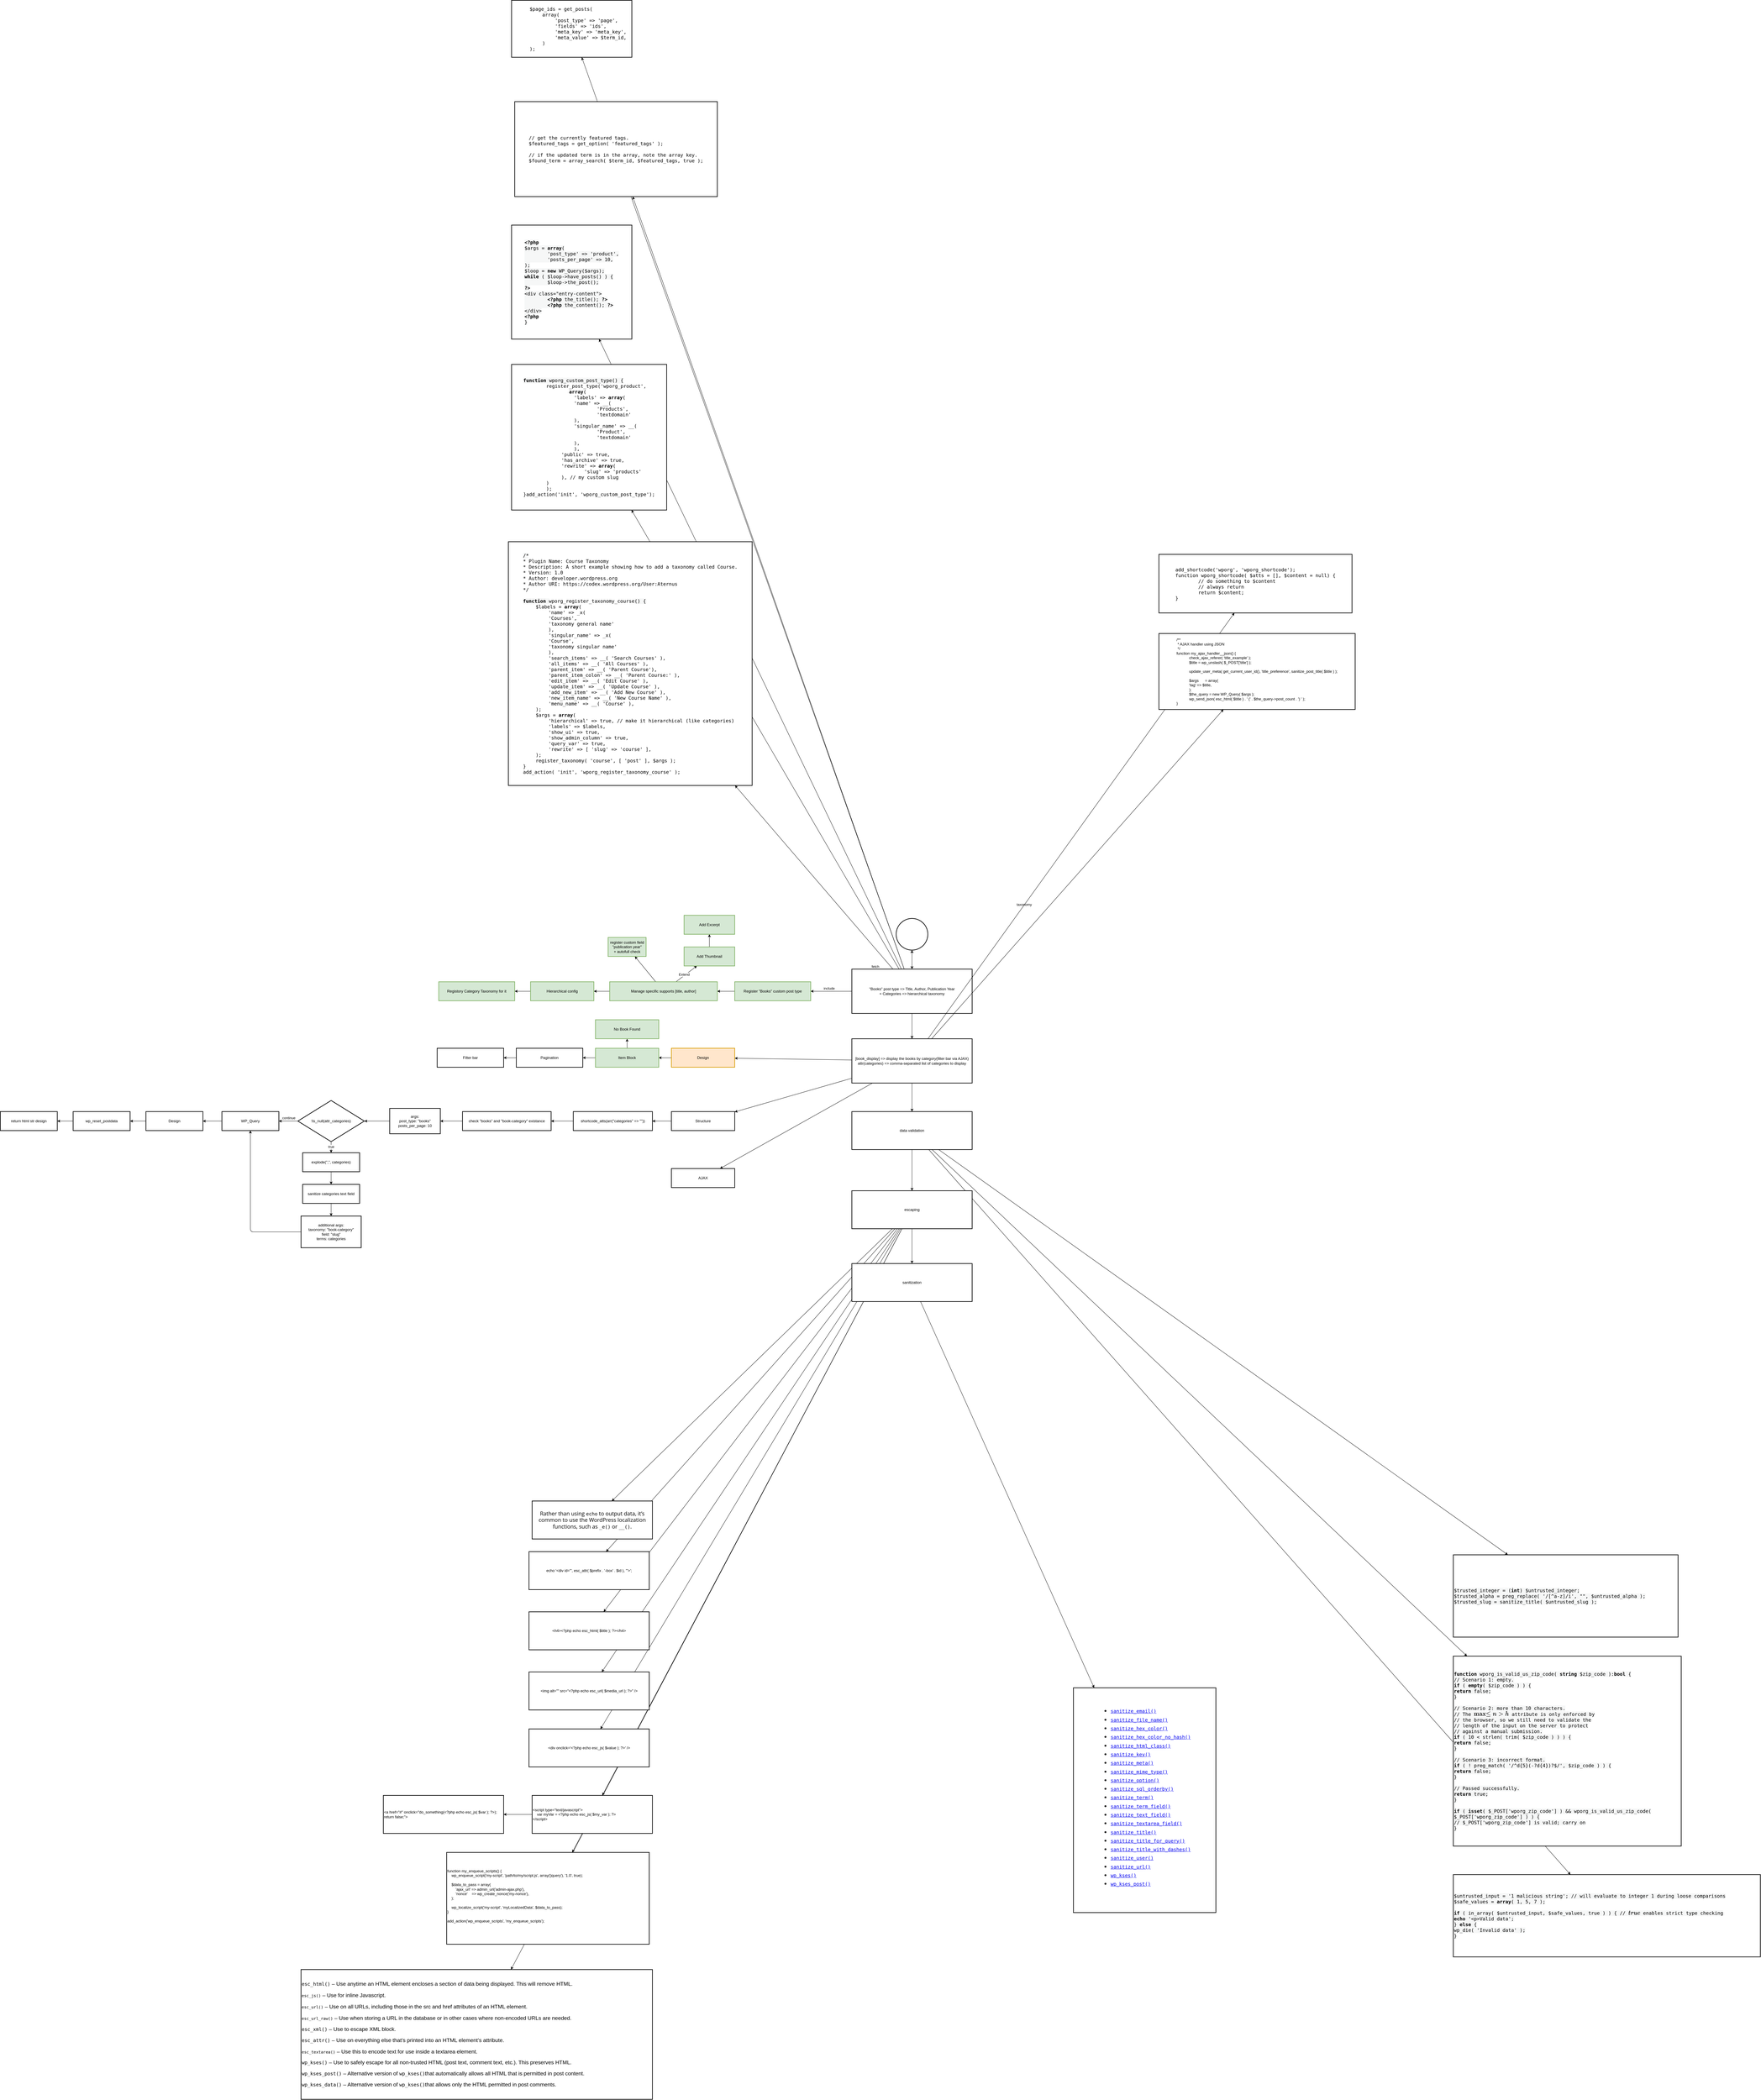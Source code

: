 <mxfile>
    <diagram id="-lICfcMq23BuJoMhSjsL" name="steps">
        <mxGraphModel dx="4108" dy="3692" grid="1" gridSize="10" guides="1" tooltips="1" connect="1" arrows="1" fold="1" page="0" pageScale="1" pageWidth="1169" pageHeight="827" math="0" shadow="0">
            <root>
                <mxCell id="0"/>
                <mxCell id="1" parent="0"/>
                <mxCell id="4" value="" style="edgeStyle=none;html=1;fontColor=#000000;" parent="1" source="2" target="3" edge="1">
                    <mxGeometry relative="1" as="geometry"/>
                </mxCell>
                <mxCell id="2" value="" style="strokeWidth=2;html=1;shape=mxgraph.flowchart.start_2;whiteSpace=wrap;fontColor=#000000;" parent="1" vertex="1">
                    <mxGeometry x="130" y="60" width="100" height="100" as="geometry"/>
                </mxCell>
                <mxCell id="6" value="" style="edgeStyle=none;html=1;fontColor=#000000;" parent="1" source="3" target="5" edge="1">
                    <mxGeometry relative="1" as="geometry"/>
                </mxCell>
                <mxCell id="10" value="" style="edgeStyle=none;html=1;fontColor=#000000;" parent="1" source="3" target="9" edge="1">
                    <mxGeometry relative="1" as="geometry"/>
                </mxCell>
                <mxCell id="11" value="register" style="edgeLabel;html=1;align=center;verticalAlign=middle;resizable=0;points=[];fontColor=#000000;" parent="10" vertex="1" connectable="0">
                    <mxGeometry x="0.283" y="1" relative="1" as="geometry">
                        <mxPoint x="1696" y="46" as="offset"/>
                    </mxGeometry>
                </mxCell>
                <mxCell id="13" style="edgeStyle=none;html=1;fontColor=#000000;" parent="1" source="3" target="12" edge="1">
                    <mxGeometry relative="1" as="geometry"/>
                </mxCell>
                <mxCell id="14" value="fetch" style="edgeLabel;html=1;align=center;verticalAlign=middle;resizable=0;points=[];fontColor=#000000;" parent="13" vertex="1" connectable="0">
                    <mxGeometry x="-0.884" relative="1" as="geometry">
                        <mxPoint x="-27" y="107" as="offset"/>
                    </mxGeometry>
                </mxCell>
                <mxCell id="15" value="" style="edgeStyle=none;html=1;fontColor=#000000;" parent="1" source="3" target="2" edge="1">
                    <mxGeometry relative="1" as="geometry"/>
                </mxCell>
                <mxCell id="16" value="" style="edgeStyle=none;html=1;fontColor=#000000;" parent="1" source="3" target="2" edge="1">
                    <mxGeometry relative="1" as="geometry"/>
                </mxCell>
                <mxCell id="18" style="edgeStyle=none;html=1;fontColor=#000000;" parent="1" source="3" target="17" edge="1">
                    <mxGeometry relative="1" as="geometry"/>
                </mxCell>
                <mxCell id="19" value="taxonomy" style="edgeLabel;html=1;align=center;verticalAlign=middle;resizable=0;points=[];fontColor=#000000;" parent="18" vertex="1" connectable="0">
                    <mxGeometry x="-0.317" y="-3" relative="1" as="geometry">
                        <mxPoint x="582" y="-4" as="offset"/>
                    </mxGeometry>
                </mxCell>
                <mxCell id="21" value="" style="edgeStyle=none;html=1;fontColor=#000000;" parent="1" source="3" target="20" edge="1">
                    <mxGeometry relative="1" as="geometry"/>
                </mxCell>
                <mxCell id="23" value="" style="edgeStyle=none;html=1;fontColor=#000000;" parent="1" source="3" target="22" edge="1">
                    <mxGeometry relative="1" as="geometry"/>
                </mxCell>
                <mxCell id="61" style="edgeStyle=none;html=1;fontColor=#000000;" parent="1" source="3" target="60" edge="1">
                    <mxGeometry relative="1" as="geometry"/>
                </mxCell>
                <mxCell id="70" value="include" style="edgeLabel;html=1;align=center;verticalAlign=middle;resizable=0;points=[];fontColor=#000000;" parent="61" vertex="1" connectable="0">
                    <mxGeometry x="0.285" y="-5" relative="1" as="geometry">
                        <mxPoint x="11" y="-4" as="offset"/>
                    </mxGeometry>
                </mxCell>
                <mxCell id="3" value="&quot;Books&quot; post type =&amp;gt; Title, Author, Publication Year&lt;br&gt;+ Categories =&amp;gt; hierarchical taxonomy" style="whiteSpace=wrap;html=1;strokeWidth=2;fontColor=#000000;" parent="1" vertex="1">
                    <mxGeometry x="-10" y="220" width="380" height="140" as="geometry"/>
                </mxCell>
                <mxCell id="8" value="" style="edgeStyle=none;html=1;fontColor=#000000;" parent="1" source="5" target="7" edge="1">
                    <mxGeometry relative="1" as="geometry"/>
                </mxCell>
                <mxCell id="25" value="" style="edgeStyle=none;html=1;fontColor=#000000;" parent="1" source="5" target="24" edge="1">
                    <mxGeometry relative="1" as="geometry"/>
                </mxCell>
                <mxCell id="27" value="" style="edgeStyle=none;html=1;fontColor=#000000;" parent="1" source="5" target="26" edge="1">
                    <mxGeometry relative="1" as="geometry"/>
                </mxCell>
                <mxCell id="75" style="edgeStyle=none;html=1;fontColor=#000000;" parent="1" source="5" target="74" edge="1">
                    <mxGeometry relative="1" as="geometry"/>
                </mxCell>
                <mxCell id="77" style="edgeStyle=none;html=1;fontColor=#000000;" parent="1" source="5" target="76" edge="1">
                    <mxGeometry relative="1" as="geometry"/>
                </mxCell>
                <mxCell id="121" style="html=1;fontColor=#000000;" parent="1" source="5" target="122" edge="1">
                    <mxGeometry relative="1" as="geometry">
                        <mxPoint x="-424.167" y="800" as="targetPoint"/>
                    </mxGeometry>
                </mxCell>
                <mxCell id="5" value="[book_display] =&amp;gt; display the books by category(filter bar via AJAX)&lt;br&gt;attr(categories) =&amp;gt; comma-separated list of categories to display" style="whiteSpace=wrap;html=1;strokeWidth=2;fontColor=#000000;" parent="1" vertex="1">
                    <mxGeometry x="-10" y="440" width="380" height="140" as="geometry"/>
                </mxCell>
                <mxCell id="29" value="" style="edgeStyle=none;html=1;fontColor=#000000;" parent="1" source="7" target="28" edge="1">
                    <mxGeometry relative="1" as="geometry"/>
                </mxCell>
                <mxCell id="31" style="edgeStyle=none;html=1;fontColor=#000000;" parent="1" source="7" target="30" edge="1">
                    <mxGeometry relative="1" as="geometry"/>
                </mxCell>
                <mxCell id="33" style="edgeStyle=none;html=1;fontColor=#000000;" parent="1" source="7" target="32" edge="1">
                    <mxGeometry relative="1" as="geometry"/>
                </mxCell>
                <mxCell id="37" style="edgeStyle=none;html=1;fontColor=#000000;" parent="1" source="7" target="36" edge="1">
                    <mxGeometry relative="1" as="geometry"/>
                </mxCell>
                <mxCell id="7" value="data validation" style="whiteSpace=wrap;html=1;strokeWidth=2;fontColor=#000000;" parent="1" vertex="1">
                    <mxGeometry x="-10" y="670" width="380" height="120" as="geometry"/>
                </mxCell>
                <mxCell id="9" value="&lt;div style=&quot;text-align: justify;&quot;&gt;&lt;span style=&quot;border: 0px; font-family: Hack, &amp;quot;Fira Code&amp;quot;, Consolas, Menlo, Monaco, &amp;quot;Andale Mono&amp;quot;, &amp;quot;Lucida Console&amp;quot;, &amp;quot;Lucida Sans Typewriter&amp;quot;, &amp;quot;DejaVu Sans Mono&amp;quot;, &amp;quot;Bitstream Vera Sans Mono&amp;quot;, &amp;quot;Liberation Mono&amp;quot;, &amp;quot;Nimbus Mono L&amp;quot;, &amp;quot;Courier New&amp;quot;, Courier, monospace; font-size: 15px; font-weight: 600; margin: 0px; outline: 0px; padding: 0px; vertical-align: baseline; box-sizing: border-box; text-align: left; background-color: rgb(246, 247, 247); scroll-behavior: auto !important;&quot; class=&quot;token keyword&quot;&gt;function&lt;/span&gt;&lt;span style=&quot;font-family: Hack, &amp;quot;Fira Code&amp;quot;, Consolas, Menlo, Monaco, &amp;quot;Andale Mono&amp;quot;, &amp;quot;Lucida Console&amp;quot;, &amp;quot;Lucida Sans Typewriter&amp;quot;, &amp;quot;DejaVu Sans Mono&amp;quot;, &amp;quot;Bitstream Vera Sans Mono&amp;quot;, &amp;quot;Liberation Mono&amp;quot;, &amp;quot;Nimbus Mono L&amp;quot;, &amp;quot;Courier New&amp;quot;, Courier, monospace; font-size: 15px; text-align: left; background-color: rgb(246, 247, 247);&quot;&gt; &lt;/span&gt;&lt;span style=&quot;border: 0px; font-family: Hack, &amp;quot;Fira Code&amp;quot;, Consolas, Menlo, Monaco, &amp;quot;Andale Mono&amp;quot;, &amp;quot;Lucida Console&amp;quot;, &amp;quot;Lucida Sans Typewriter&amp;quot;, &amp;quot;DejaVu Sans Mono&amp;quot;, &amp;quot;Bitstream Vera Sans Mono&amp;quot;, &amp;quot;Liberation Mono&amp;quot;, &amp;quot;Nimbus Mono L&amp;quot;, &amp;quot;Courier New&amp;quot;, Courier, monospace; font-size: 15px; margin: 0px; outline: 0px; padding: 0px; vertical-align: baseline; box-sizing: border-box; text-align: left; background-color: rgb(246, 247, 247); scroll-behavior: auto !important;&quot; class=&quot;token function-definition function&quot;&gt;wporg_custom_post_type&lt;/span&gt;&lt;span style=&quot;border: 0px; font-family: Hack, &amp;quot;Fira Code&amp;quot;, Consolas, Menlo, Monaco, &amp;quot;Andale Mono&amp;quot;, &amp;quot;Lucida Console&amp;quot;, &amp;quot;Lucida Sans Typewriter&amp;quot;, &amp;quot;DejaVu Sans Mono&amp;quot;, &amp;quot;Bitstream Vera Sans Mono&amp;quot;, &amp;quot;Liberation Mono&amp;quot;, &amp;quot;Nimbus Mono L&amp;quot;, &amp;quot;Courier New&amp;quot;, Courier, monospace; font-size: 15px; margin: 0px; outline: 0px; padding: 0px; vertical-align: baseline; box-sizing: border-box; text-align: left; background-color: rgb(246, 247, 247); scroll-behavior: auto !important;&quot; class=&quot;token punctuation&quot;&gt;(&lt;/span&gt;&lt;span style=&quot;border: 0px; font-family: Hack, &amp;quot;Fira Code&amp;quot;, Consolas, Menlo, Monaco, &amp;quot;Andale Mono&amp;quot;, &amp;quot;Lucida Console&amp;quot;, &amp;quot;Lucida Sans Typewriter&amp;quot;, &amp;quot;DejaVu Sans Mono&amp;quot;, &amp;quot;Bitstream Vera Sans Mono&amp;quot;, &amp;quot;Liberation Mono&amp;quot;, &amp;quot;Nimbus Mono L&amp;quot;, &amp;quot;Courier New&amp;quot;, Courier, monospace; font-size: 15px; margin: 0px; outline: 0px; padding: 0px; vertical-align: baseline; box-sizing: border-box; text-align: left; background-color: rgb(246, 247, 247); scroll-behavior: auto !important;&quot; class=&quot;token punctuation&quot;&gt;)&lt;/span&gt;&lt;span style=&quot;font-family: Hack, &amp;quot;Fira Code&amp;quot;, Consolas, Menlo, Monaco, &amp;quot;Andale Mono&amp;quot;, &amp;quot;Lucida Console&amp;quot;, &amp;quot;Lucida Sans Typewriter&amp;quot;, &amp;quot;DejaVu Sans Mono&amp;quot;, &amp;quot;Bitstream Vera Sans Mono&amp;quot;, &amp;quot;Liberation Mono&amp;quot;, &amp;quot;Nimbus Mono L&amp;quot;, &amp;quot;Courier New&amp;quot;, Courier, monospace; font-size: 15px; text-align: left; background-color: rgb(246, 247, 247);&quot;&gt; &lt;/span&gt;&lt;span style=&quot;border: 0px; font-family: Hack, &amp;quot;Fira Code&amp;quot;, Consolas, Menlo, Monaco, &amp;quot;Andale Mono&amp;quot;, &amp;quot;Lucida Console&amp;quot;, &amp;quot;Lucida Sans Typewriter&amp;quot;, &amp;quot;DejaVu Sans Mono&amp;quot;, &amp;quot;Bitstream Vera Sans Mono&amp;quot;, &amp;quot;Liberation Mono&amp;quot;, &amp;quot;Nimbus Mono L&amp;quot;, &amp;quot;Courier New&amp;quot;, Courier, monospace; font-size: 15px; margin: 0px; outline: 0px; padding: 0px; vertical-align: baseline; box-sizing: border-box; text-align: left; background-color: rgb(246, 247, 247); scroll-behavior: auto !important;&quot; class=&quot;token punctuation&quot;&gt;{&lt;/span&gt;&lt;/div&gt;&lt;span style=&quot;border: 0px; font-family: Hack, &amp;quot;Fira Code&amp;quot;, Consolas, Menlo, Monaco, &amp;quot;Andale Mono&amp;quot;, &amp;quot;Lucida Console&amp;quot;, &amp;quot;Lucida Sans Typewriter&amp;quot;, &amp;quot;DejaVu Sans Mono&amp;quot;, &amp;quot;Bitstream Vera Sans Mono&amp;quot;, &amp;quot;Liberation Mono&amp;quot;, &amp;quot;Nimbus Mono L&amp;quot;, &amp;quot;Courier New&amp;quot;, Courier, monospace; font-size: 15px; font-style: normal; font-weight: 400; margin: 0px; outline: 0px; padding: 0px; vertical-align: baseline; box-sizing: border-box; font-variant-ligatures: normal; font-variant-caps: normal; letter-spacing: normal; orphans: 2; text-align: left; text-indent: 0px; text-transform: none; widows: 2; word-spacing: 0px; -webkit-text-stroke-width: 0px; background-color: rgb(246, 247, 247); text-decoration-thickness: initial; text-decoration-style: initial; text-decoration-color: initial; scroll-behavior: auto !important;&quot; class=&quot;token function&quot;&gt;&lt;div style=&quot;text-align: justify;&quot;&gt;&lt;span style=&quot;border: 0px; margin: 0px; outline: 0px; padding: 0px; vertical-align: baseline; box-sizing: border-box; scroll-behavior: auto !important;&quot; class=&quot;token function&quot;&gt;&lt;span style=&quot;white-space: pre;&quot;&gt;&#9;&lt;/span&gt;register_post_type&lt;/span&gt;&lt;span style=&quot;border: 0px; margin: 0px; outline: 0px; padding: 0px; vertical-align: baseline; box-sizing: border-box; scroll-behavior: auto !important;&quot; class=&quot;token punctuation&quot;&gt;(&lt;/span&gt;&lt;span style=&quot;border: 0px; margin: 0px; outline: 0px; padding: 0px; vertical-align: baseline; box-sizing: border-box; scroll-behavior: auto !important;&quot; class=&quot;token string single-quoted-string&quot;&gt;'wporg_product'&lt;/span&gt;&lt;span style=&quot;border: 0px; margin: 0px; outline: 0px; padding: 0px; vertical-align: baseline; box-sizing: border-box; scroll-behavior: auto !important;&quot; class=&quot;token punctuation&quot;&gt;,&lt;/span&gt;&lt;/div&gt;&lt;/span&gt;&lt;span style=&quot;border: 0px; font-family: Hack, &amp;quot;Fira Code&amp;quot;, Consolas, Menlo, Monaco, &amp;quot;Andale Mono&amp;quot;, &amp;quot;Lucida Console&amp;quot;, &amp;quot;Lucida Sans Typewriter&amp;quot;, &amp;quot;DejaVu Sans Mono&amp;quot;, &amp;quot;Bitstream Vera Sans Mono&amp;quot;, &amp;quot;Liberation Mono&amp;quot;, &amp;quot;Nimbus Mono L&amp;quot;, &amp;quot;Courier New&amp;quot;, Courier, monospace; font-size: 15px; font-style: normal; font-weight: 600; margin: 0px; outline: 0px; padding: 0px; vertical-align: baseline; box-sizing: border-box; font-variant-ligatures: normal; font-variant-caps: normal; letter-spacing: normal; orphans: 2; text-align: left; text-indent: 0px; text-transform: none; widows: 2; word-spacing: 0px; -webkit-text-stroke-width: 0px; background-color: rgb(246, 247, 247); text-decoration-thickness: initial; text-decoration-style: initial; text-decoration-color: initial; scroll-behavior: auto !important;&quot; class=&quot;token keyword&quot;&gt;&lt;div style=&quot;text-align: justify;&quot;&gt;&lt;span style=&quot;border: 0px; margin: 0px; outline: 0px; padding: 0px; vertical-align: baseline; box-sizing: border-box; scroll-behavior: auto !important;&quot; class=&quot;token keyword&quot;&gt;&lt;span style=&quot;white-space: pre;&quot;&gt;&#9;&lt;span style=&quot;white-space: pre;&quot;&gt;&#9;&lt;/span&gt;&lt;/span&gt;array&lt;/span&gt;&lt;span style=&quot;font-weight: 400; border: 0px; margin: 0px; outline: 0px; padding: 0px; vertical-align: baseline; box-sizing: border-box; scroll-behavior: auto !important;&quot; class=&quot;token punctuation&quot;&gt;(&lt;/span&gt;&lt;/div&gt;&lt;/span&gt;&lt;blockquote style=&quot;margin: 0 0 0 40px; border: none; padding: 0px;&quot;&gt;&lt;blockquote style=&quot;margin: 0 0 0 40px; border: none; padding: 0px;&quot;&gt;&lt;blockquote style=&quot;margin: 0 0 0 40px; border: none; padding: 0px;&quot;&gt;&lt;blockquote style=&quot;margin: 0 0 0 40px; border: none; padding: 0px;&quot;&gt;&lt;span style=&quot;border: 0px; font-family: Hack, &amp;quot;Fira Code&amp;quot;, Consolas, Menlo, Monaco, &amp;quot;Andale Mono&amp;quot;, &amp;quot;Lucida Console&amp;quot;, &amp;quot;Lucida Sans Typewriter&amp;quot;, &amp;quot;DejaVu Sans Mono&amp;quot;, &amp;quot;Bitstream Vera Sans Mono&amp;quot;, &amp;quot;Liberation Mono&amp;quot;, &amp;quot;Nimbus Mono L&amp;quot;, &amp;quot;Courier New&amp;quot;, Courier, monospace; font-size: 15px; font-style: normal; font-weight: 400; margin: 0px; outline: 0px; padding: 0px; vertical-align: baseline; box-sizing: border-box; font-variant-ligatures: normal; font-variant-caps: normal; letter-spacing: normal; orphans: 2; text-align: left; text-indent: 0px; text-transform: none; widows: 2; word-spacing: 0px; -webkit-text-stroke-width: 0px; background-color: rgb(246, 247, 247); text-decoration-thickness: initial; text-decoration-style: initial; text-decoration-color: initial; scroll-behavior: auto !important;&quot; class=&quot;token string single-quoted-string&quot;&gt;&lt;div style=&quot;text-align: justify;&quot;&gt;&lt;span style=&quot;border: 0px; margin: 0px; outline: 0px; padding: 0px; vertical-align: baseline; box-sizing: border-box; scroll-behavior: auto !important;&quot; class=&quot;token string single-quoted-string&quot;&gt;'labels'&lt;/span&gt;&lt;span style=&quot;&quot;&gt;      &lt;/span&gt;&lt;span style=&quot;border: 0px; margin: 0px; outline: 0px; padding: 0px; vertical-align: baseline; box-sizing: border-box; scroll-behavior: auto !important;&quot; class=&quot;token operator&quot;&gt;=&amp;gt;&lt;/span&gt;&lt;span style=&quot;&quot;&gt; &lt;/span&gt;&lt;span style=&quot;border: 0px; font-weight: 600; margin: 0px; outline: 0px; padding: 0px; vertical-align: baseline; box-sizing: border-box; scroll-behavior: auto !important;&quot; class=&quot;token keyword&quot;&gt;array&lt;/span&gt;&lt;span style=&quot;border: 0px; margin: 0px; outline: 0px; padding: 0px; vertical-align: baseline; box-sizing: border-box; scroll-behavior: auto !important;&quot; class=&quot;token punctuation&quot;&gt;(&lt;/span&gt;&lt;/div&gt;&lt;/span&gt;&lt;/blockquote&gt;&lt;/blockquote&gt;&lt;/blockquote&gt;&lt;blockquote style=&quot;margin: 0 0 0 40px; border: none; padding: 0px;&quot;&gt;&lt;blockquote style=&quot;margin: 0 0 0 40px; border: none; padding: 0px;&quot;&gt;&lt;blockquote style=&quot;margin: 0 0 0 40px; border: none; padding: 0px;&quot;&gt;&lt;span style=&quot;border: 0px; font-family: Hack, &amp;quot;Fira Code&amp;quot;, Consolas, Menlo, Monaco, &amp;quot;Andale Mono&amp;quot;, &amp;quot;Lucida Console&amp;quot;, &amp;quot;Lucida Sans Typewriter&amp;quot;, &amp;quot;DejaVu Sans Mono&amp;quot;, &amp;quot;Bitstream Vera Sans Mono&amp;quot;, &amp;quot;Liberation Mono&amp;quot;, &amp;quot;Nimbus Mono L&amp;quot;, &amp;quot;Courier New&amp;quot;, Courier, monospace; font-size: 15px; font-style: normal; font-weight: 400; margin: 0px; outline: 0px; padding: 0px; vertical-align: baseline; box-sizing: border-box; font-variant-ligatures: normal; font-variant-caps: normal; letter-spacing: normal; orphans: 2; text-align: left; text-indent: 0px; text-transform: none; widows: 2; word-spacing: 0px; -webkit-text-stroke-width: 0px; background-color: rgb(246, 247, 247); text-decoration-thickness: initial; text-decoration-style: initial; text-decoration-color: initial; scroll-behavior: auto !important;&quot; class=&quot;token string single-quoted-string&quot;&gt;&lt;div style=&quot;text-align: justify;&quot;&gt;&lt;span style=&quot;border: 0px; margin: 0px; outline: 0px; padding: 0px; vertical-align: baseline; box-sizing: border-box; scroll-behavior: auto !important;&quot; class=&quot;token string single-quoted-string&quot;&gt;'name'&lt;/span&gt;&lt;span style=&quot;&quot;&gt;          &lt;/span&gt;&lt;span style=&quot;border: 0px; margin: 0px; outline: 0px; padding: 0px; vertical-align: baseline; box-sizing: border-box; scroll-behavior: auto !important;&quot; class=&quot;token operator&quot;&gt;=&amp;gt;&lt;/span&gt;&lt;span style=&quot;&quot;&gt; &lt;/span&gt;&lt;span style=&quot;border: 0px; margin: 0px; outline: 0px; padding: 0px; vertical-align: baseline; box-sizing: border-box; scroll-behavior: auto !important;&quot; class=&quot;token function&quot;&gt;__&lt;/span&gt;&lt;span style=&quot;border: 0px; margin: 0px; outline: 0px; padding: 0px; vertical-align: baseline; box-sizing: border-box; scroll-behavior: auto !important;&quot; class=&quot;token punctuation&quot;&gt;(&lt;/span&gt;&lt;/div&gt;&lt;div style=&quot;text-align: justify;&quot;&gt;&lt;span style=&quot;border: 0px; margin: 0px; outline: 0px; padding: 0px; vertical-align: baseline; box-sizing: border-box; scroll-behavior: auto !important;&quot; class=&quot;token string single-quoted-string&quot;&gt;&lt;span style=&quot;white-space: pre;&quot;&gt;&#9;&lt;/span&gt;'Products'&lt;/span&gt;&lt;span style=&quot;border: 0px; margin: 0px; outline: 0px; padding: 0px; vertical-align: baseline; box-sizing: border-box; scroll-behavior: auto !important;&quot; class=&quot;token punctuation&quot;&gt;,&lt;/span&gt;&lt;/div&gt;&lt;div style=&quot;text-align: justify;&quot;&gt;&lt;span style=&quot;border: 0px; margin: 0px; outline: 0px; padding: 0px; vertical-align: baseline; box-sizing: border-box; scroll-behavior: auto !important;&quot; class=&quot;token string single-quoted-string&quot;&gt;&lt;span style=&quot;white-space: pre;&quot;&gt;&#9;&lt;/span&gt;'textdomain'&lt;/span&gt;&lt;/div&gt;&lt;div style=&quot;text-align: justify;&quot;&gt;&lt;span style=&quot;border: 0px; margin: 0px; outline: 0px; padding: 0px; vertical-align: baseline; box-sizing: border-box; scroll-behavior: auto !important;&quot; class=&quot;token punctuation&quot;&gt;)&lt;/span&gt;&lt;span style=&quot;border: 0px; margin: 0px; outline: 0px; padding: 0px; vertical-align: baseline; box-sizing: border-box; scroll-behavior: auto !important;&quot; class=&quot;token punctuation&quot;&gt;,&lt;/span&gt;&lt;/div&gt;&lt;/span&gt;&lt;/blockquote&gt;&lt;/blockquote&gt;&lt;/blockquote&gt;&lt;blockquote style=&quot;margin: 0 0 0 40px; border: none; padding: 0px;&quot;&gt;&lt;blockquote style=&quot;margin: 0 0 0 40px; border: none; padding: 0px;&quot;&gt;&lt;blockquote style=&quot;margin: 0 0 0 40px; border: none; padding: 0px;&quot;&gt;&lt;span style=&quot;border: 0px; font-family: Hack, &amp;quot;Fira Code&amp;quot;, Consolas, Menlo, Monaco, &amp;quot;Andale Mono&amp;quot;, &amp;quot;Lucida Console&amp;quot;, &amp;quot;Lucida Sans Typewriter&amp;quot;, &amp;quot;DejaVu Sans Mono&amp;quot;, &amp;quot;Bitstream Vera Sans Mono&amp;quot;, &amp;quot;Liberation Mono&amp;quot;, &amp;quot;Nimbus Mono L&amp;quot;, &amp;quot;Courier New&amp;quot;, Courier, monospace; font-size: 15px; font-style: normal; font-weight: 400; margin: 0px; outline: 0px; padding: 0px; vertical-align: baseline; box-sizing: border-box; font-variant-ligatures: normal; font-variant-caps: normal; letter-spacing: normal; orphans: 2; text-align: left; text-indent: 0px; text-transform: none; widows: 2; word-spacing: 0px; -webkit-text-stroke-width: 0px; background-color: rgb(246, 247, 247); text-decoration-thickness: initial; text-decoration-style: initial; text-decoration-color: initial; scroll-behavior: auto !important;&quot; class=&quot;token string single-quoted-string&quot;&gt;&lt;div style=&quot;text-align: justify;&quot;&gt;&lt;span style=&quot;border: 0px; margin: 0px; outline: 0px; padding: 0px; vertical-align: baseline; box-sizing: border-box; scroll-behavior: auto !important;&quot; class=&quot;token string single-quoted-string&quot;&gt;'singular_name'&lt;/span&gt;&lt;span style=&quot;&quot;&gt; &lt;/span&gt;&lt;span style=&quot;border: 0px; margin: 0px; outline: 0px; padding: 0px; vertical-align: baseline; box-sizing: border-box; scroll-behavior: auto !important;&quot; class=&quot;token operator&quot;&gt;=&amp;gt;&lt;/span&gt;&lt;span style=&quot;&quot;&gt; &lt;/span&gt;&lt;span style=&quot;border: 0px; margin: 0px; outline: 0px; padding: 0px; vertical-align: baseline; box-sizing: border-box; scroll-behavior: auto !important;&quot; class=&quot;token function&quot;&gt;__&lt;/span&gt;&lt;span style=&quot;border: 0px; margin: 0px; outline: 0px; padding: 0px; vertical-align: baseline; box-sizing: border-box; scroll-behavior: auto !important;&quot; class=&quot;token punctuation&quot;&gt;(&lt;/span&gt;&lt;/div&gt;&lt;div style=&quot;text-align: justify;&quot;&gt;&lt;span style=&quot;border: 0px; margin: 0px; outline: 0px; padding: 0px; vertical-align: baseline; box-sizing: border-box; scroll-behavior: auto !important;&quot; class=&quot;token string single-quoted-string&quot;&gt;&lt;span style=&quot;white-space: pre;&quot;&gt;&#9;&lt;/span&gt;'Product'&lt;/span&gt;&lt;span style=&quot;border: 0px; margin: 0px; outline: 0px; padding: 0px; vertical-align: baseline; box-sizing: border-box; scroll-behavior: auto !important;&quot; class=&quot;token punctuation&quot;&gt;,&lt;/span&gt;&lt;/div&gt;&lt;div style=&quot;text-align: justify;&quot;&gt;&lt;span style=&quot;border: 0px; margin: 0px; outline: 0px; padding: 0px; vertical-align: baseline; box-sizing: border-box; scroll-behavior: auto !important;&quot; class=&quot;token string single-quoted-string&quot;&gt;&lt;span style=&quot;white-space: pre;&quot;&gt;&#9;&lt;/span&gt;'textdomain'&lt;/span&gt;&lt;/div&gt;&lt;div style=&quot;text-align: justify;&quot;&gt;&lt;span style=&quot;border: 0px; margin: 0px; outline: 0px; padding: 0px; vertical-align: baseline; box-sizing: border-box; scroll-behavior: auto !important;&quot; class=&quot;token punctuation&quot;&gt;)&lt;/span&gt;&lt;span style=&quot;border: 0px; margin: 0px; outline: 0px; padding: 0px; vertical-align: baseline; box-sizing: border-box; scroll-behavior: auto !important;&quot; class=&quot;token punctuation&quot;&gt;,&lt;/span&gt;&lt;/div&gt;&lt;div style=&quot;text-align: justify;&quot;&gt;&lt;span style=&quot;border: 0px; margin: 0px; outline: 0px; padding: 0px; vertical-align: baseline; box-sizing: border-box; scroll-behavior: auto !important;&quot; class=&quot;token punctuation&quot;&gt;)&lt;/span&gt;&lt;span style=&quot;border: 0px; margin: 0px; outline: 0px; padding: 0px; vertical-align: baseline; box-sizing: border-box; scroll-behavior: auto !important;&quot; class=&quot;token punctuation&quot;&gt;,&lt;/span&gt;&lt;/div&gt;&lt;/span&gt;&lt;/blockquote&gt;&lt;/blockquote&gt;&lt;/blockquote&gt;&lt;/blockquote&gt;&lt;blockquote style=&quot;margin: 0 0 0 40px; border: none; padding: 0px;&quot;&gt;&lt;blockquote style=&quot;margin: 0 0 0 40px; border: none; padding: 0px;&quot;&gt;&lt;blockquote style=&quot;margin: 0 0 0 40px; border: none; padding: 0px;&quot;&gt;&lt;span style=&quot;border: 0px; font-family: Hack, &amp;quot;Fira Code&amp;quot;, Consolas, Menlo, Monaco, &amp;quot;Andale Mono&amp;quot;, &amp;quot;Lucida Console&amp;quot;, &amp;quot;Lucida Sans Typewriter&amp;quot;, &amp;quot;DejaVu Sans Mono&amp;quot;, &amp;quot;Bitstream Vera Sans Mono&amp;quot;, &amp;quot;Liberation Mono&amp;quot;, &amp;quot;Nimbus Mono L&amp;quot;, &amp;quot;Courier New&amp;quot;, Courier, monospace; font-size: 15px; font-style: normal; font-weight: 400; margin: 0px; outline: 0px; padding: 0px; vertical-align: baseline; box-sizing: border-box; font-variant-ligatures: normal; font-variant-caps: normal; letter-spacing: normal; orphans: 2; text-align: left; text-indent: 0px; text-transform: none; widows: 2; word-spacing: 0px; -webkit-text-stroke-width: 0px; background-color: rgb(246, 247, 247); text-decoration-thickness: initial; text-decoration-style: initial; text-decoration-color: initial; scroll-behavior: auto !important;&quot; class=&quot;token string single-quoted-string&quot;&gt;&lt;div style=&quot;text-align: justify;&quot;&gt;&lt;span style=&quot;border: 0px; margin: 0px; outline: 0px; padding: 0px; vertical-align: baseline; box-sizing: border-box; scroll-behavior: auto !important;&quot; class=&quot;token string single-quoted-string&quot;&gt;'public'&lt;/span&gt;&lt;span style=&quot;&quot;&gt;      &lt;/span&gt;&lt;span style=&quot;border: 0px; margin: 0px; outline: 0px; padding: 0px; vertical-align: baseline; box-sizing: border-box; scroll-behavior: auto !important;&quot; class=&quot;token operator&quot;&gt;=&amp;gt;&lt;/span&gt;&lt;span style=&quot;&quot;&gt; &lt;/span&gt;&lt;span style=&quot;border: 0px; margin: 0px; outline: 0px; padding: 0px; vertical-align: baseline; box-sizing: border-box; scroll-behavior: auto !important;&quot; class=&quot;token constant boolean&quot;&gt;true&lt;/span&gt;&lt;span style=&quot;border: 0px; margin: 0px; outline: 0px; padding: 0px; vertical-align: baseline; box-sizing: border-box; scroll-behavior: auto !important;&quot; class=&quot;token punctuation&quot;&gt;,&lt;/span&gt;&lt;/div&gt;&lt;/span&gt;&lt;/blockquote&gt;&lt;/blockquote&gt;&lt;blockquote style=&quot;margin: 0 0 0 40px; border: none; padding: 0px;&quot;&gt;&lt;blockquote style=&quot;margin: 0 0 0 40px; border: none; padding: 0px;&quot;&gt;&lt;span style=&quot;border: 0px; font-family: Hack, &amp;quot;Fira Code&amp;quot;, Consolas, Menlo, Monaco, &amp;quot;Andale Mono&amp;quot;, &amp;quot;Lucida Console&amp;quot;, &amp;quot;Lucida Sans Typewriter&amp;quot;, &amp;quot;DejaVu Sans Mono&amp;quot;, &amp;quot;Bitstream Vera Sans Mono&amp;quot;, &amp;quot;Liberation Mono&amp;quot;, &amp;quot;Nimbus Mono L&amp;quot;, &amp;quot;Courier New&amp;quot;, Courier, monospace; font-size: 15px; font-style: normal; font-weight: 400; margin: 0px; outline: 0px; padding: 0px; vertical-align: baseline; box-sizing: border-box; font-variant-ligatures: normal; font-variant-caps: normal; letter-spacing: normal; orphans: 2; text-align: left; text-indent: 0px; text-transform: none; widows: 2; word-spacing: 0px; -webkit-text-stroke-width: 0px; background-color: rgb(246, 247, 247); text-decoration-thickness: initial; text-decoration-style: initial; text-decoration-color: initial; scroll-behavior: auto !important;&quot; class=&quot;token string single-quoted-string&quot;&gt;&lt;div style=&quot;text-align: justify;&quot;&gt;&lt;span style=&quot;border: 0px; margin: 0px; outline: 0px; padding: 0px; vertical-align: baseline; box-sizing: border-box; scroll-behavior: auto !important;&quot; class=&quot;token string single-quoted-string&quot;&gt;'has_archive'&lt;/span&gt;&lt;span style=&quot;&quot;&gt; &lt;/span&gt;&lt;span style=&quot;border: 0px; margin: 0px; outline: 0px; padding: 0px; vertical-align: baseline; box-sizing: border-box; scroll-behavior: auto !important;&quot; class=&quot;token operator&quot;&gt;=&amp;gt;&lt;/span&gt;&lt;span style=&quot;&quot;&gt; &lt;/span&gt;&lt;span style=&quot;border: 0px; margin: 0px; outline: 0px; padding: 0px; vertical-align: baseline; box-sizing: border-box; scroll-behavior: auto !important;&quot; class=&quot;token constant boolean&quot;&gt;true&lt;/span&gt;&lt;span style=&quot;border: 0px; margin: 0px; outline: 0px; padding: 0px; vertical-align: baseline; box-sizing: border-box; scroll-behavior: auto !important;&quot; class=&quot;token punctuation&quot;&gt;,&lt;/span&gt;&lt;/div&gt;&lt;/span&gt;&lt;/blockquote&gt;&lt;/blockquote&gt;&lt;blockquote style=&quot;margin: 0 0 0 40px; border: none; padding: 0px;&quot;&gt;&lt;blockquote style=&quot;margin: 0 0 0 40px; border: none; padding: 0px;&quot;&gt;&lt;span style=&quot;border: 0px; font-family: Hack, &amp;quot;Fira Code&amp;quot;, Consolas, Menlo, Monaco, &amp;quot;Andale Mono&amp;quot;, &amp;quot;Lucida Console&amp;quot;, &amp;quot;Lucida Sans Typewriter&amp;quot;, &amp;quot;DejaVu Sans Mono&amp;quot;, &amp;quot;Bitstream Vera Sans Mono&amp;quot;, &amp;quot;Liberation Mono&amp;quot;, &amp;quot;Nimbus Mono L&amp;quot;, &amp;quot;Courier New&amp;quot;, Courier, monospace; font-size: 15px; font-style: normal; font-weight: 400; margin: 0px; outline: 0px; padding: 0px; vertical-align: baseline; box-sizing: border-box; font-variant-ligatures: normal; font-variant-caps: normal; letter-spacing: normal; orphans: 2; text-align: left; text-indent: 0px; text-transform: none; widows: 2; word-spacing: 0px; -webkit-text-stroke-width: 0px; background-color: rgb(246, 247, 247); text-decoration-thickness: initial; text-decoration-style: initial; text-decoration-color: initial; scroll-behavior: auto !important;&quot; class=&quot;token string single-quoted-string&quot;&gt;&lt;div style=&quot;text-align: justify;&quot;&gt;&lt;span style=&quot;border: 0px; margin: 0px; outline: 0px; padding: 0px; vertical-align: baseline; box-sizing: border-box; scroll-behavior: auto !important;&quot; class=&quot;token string single-quoted-string&quot;&gt;'rewrite'&lt;/span&gt;&lt;span style=&quot;&quot;&gt;     &lt;/span&gt;&lt;span style=&quot;border: 0px; margin: 0px; outline: 0px; padding: 0px; vertical-align: baseline; box-sizing: border-box; scroll-behavior: auto !important;&quot; class=&quot;token operator&quot;&gt;=&amp;gt;&lt;/span&gt;&lt;span style=&quot;&quot;&gt; &lt;/span&gt;&lt;span style=&quot;border: 0px; font-weight: 600; margin: 0px; outline: 0px; padding: 0px; vertical-align: baseline; box-sizing: border-box; scroll-behavior: auto !important;&quot; class=&quot;token keyword&quot;&gt;array&lt;/span&gt;&lt;span style=&quot;border: 0px; margin: 0px; outline: 0px; padding: 0px; vertical-align: baseline; box-sizing: border-box; scroll-behavior: auto !important;&quot; class=&quot;token punctuation&quot;&gt;(&lt;/span&gt;&lt;/div&gt;&lt;div style=&quot;text-align: justify;&quot;&gt;&lt;span style=&quot;border: 0px; margin: 0px; outline: 0px; padding: 0px; vertical-align: baseline; box-sizing: border-box; scroll-behavior: auto !important;&quot; class=&quot;token string single-quoted-string&quot;&gt;&lt;span style=&quot;white-space: pre;&quot;&gt;&#9;&lt;/span&gt;'slug'&lt;/span&gt;&lt;span style=&quot;&quot;&gt; &lt;/span&gt;&lt;span style=&quot;border: 0px; margin: 0px; outline: 0px; padding: 0px; vertical-align: baseline; box-sizing: border-box; scroll-behavior: auto !important;&quot; class=&quot;token operator&quot;&gt;=&amp;gt;&lt;/span&gt;&lt;span style=&quot;&quot;&gt; &lt;/span&gt;&lt;span style=&quot;border: 0px; margin: 0px; outline: 0px; padding: 0px; vertical-align: baseline; box-sizing: border-box; scroll-behavior: auto !important;&quot; class=&quot;token string single-quoted-string&quot;&gt;'products'&lt;/span&gt;&lt;/div&gt;&lt;div style=&quot;text-align: justify;&quot;&gt;&lt;span style=&quot;border: 0px; margin: 0px; outline: 0px; padding: 0px; vertical-align: baseline; box-sizing: border-box; scroll-behavior: auto !important;&quot; class=&quot;token punctuation&quot;&gt;)&lt;/span&gt;&lt;span style=&quot;border: 0px; margin: 0px; outline: 0px; padding: 0px; vertical-align: baseline; box-sizing: border-box; scroll-behavior: auto !important;&quot; class=&quot;token punctuation&quot;&gt;,&lt;/span&gt;&lt;span style=&quot;&quot;&gt; &lt;/span&gt;&lt;span style=&quot;border: 0px; margin: 0px; outline: 0px; padding: 0px; vertical-align: baseline; box-sizing: border-box; scroll-behavior: auto !important;&quot; class=&quot;token comment&quot;&gt;// my custom slug&lt;/span&gt;&lt;/div&gt;&lt;/span&gt;&lt;/blockquote&gt;&lt;/blockquote&gt;&lt;/blockquote&gt;&lt;span style=&quot;border: 0px; font-family: Hack, &amp;quot;Fira Code&amp;quot;, Consolas, Menlo, Monaco, &amp;quot;Andale Mono&amp;quot;, &amp;quot;Lucida Console&amp;quot;, &amp;quot;Lucida Sans Typewriter&amp;quot;, &amp;quot;DejaVu Sans Mono&amp;quot;, &amp;quot;Bitstream Vera Sans Mono&amp;quot;, &amp;quot;Liberation Mono&amp;quot;, &amp;quot;Nimbus Mono L&amp;quot;, &amp;quot;Courier New&amp;quot;, Courier, monospace; font-size: 15px; font-style: normal; font-weight: 400; margin: 0px; outline: 0px; padding: 0px; vertical-align: baseline; box-sizing: border-box; font-variant-ligatures: normal; font-variant-caps: normal; letter-spacing: normal; orphans: 2; text-align: left; text-indent: 0px; text-transform: none; widows: 2; word-spacing: 0px; -webkit-text-stroke-width: 0px; background-color: rgb(246, 247, 247); text-decoration-thickness: initial; text-decoration-style: initial; text-decoration-color: initial; scroll-behavior: auto !important;&quot; class=&quot;token punctuation&quot;&gt;&lt;div style=&quot;text-align: justify;&quot;&gt;&lt;span style=&quot;white-space: pre;&quot;&gt;&#9;&lt;/span&gt;)&lt;/div&gt;&lt;/span&gt;&lt;span style=&quot;border: 0px; font-family: Hack, &amp;quot;Fira Code&amp;quot;, Consolas, Menlo, Monaco, &amp;quot;Andale Mono&amp;quot;, &amp;quot;Lucida Console&amp;quot;, &amp;quot;Lucida Sans Typewriter&amp;quot;, &amp;quot;DejaVu Sans Mono&amp;quot;, &amp;quot;Bitstream Vera Sans Mono&amp;quot;, &amp;quot;Liberation Mono&amp;quot;, &amp;quot;Nimbus Mono L&amp;quot;, &amp;quot;Courier New&amp;quot;, Courier, monospace; font-size: 15px; font-style: normal; font-weight: 400; margin: 0px; outline: 0px; padding: 0px; vertical-align: baseline; box-sizing: border-box; font-variant-ligatures: normal; font-variant-caps: normal; letter-spacing: normal; orphans: 2; text-align: left; text-indent: 0px; text-transform: none; widows: 2; word-spacing: 0px; -webkit-text-stroke-width: 0px; background-color: rgb(246, 247, 247); text-decoration-thickness: initial; text-decoration-style: initial; text-decoration-color: initial; scroll-behavior: auto !important;&quot; class=&quot;token punctuation&quot;&gt;&lt;div style=&quot;text-align: justify;&quot;&gt;&lt;span style=&quot;border: 0px; margin: 0px; outline: 0px; padding: 0px; vertical-align: baseline; box-sizing: border-box; scroll-behavior: auto !important;&quot; class=&quot;token punctuation&quot;&gt;&lt;span style=&quot;white-space: pre;&quot;&gt;&#9;&lt;/span&gt;)&lt;/span&gt;&lt;span style=&quot;border: 0px; margin: 0px; outline: 0px; padding: 0px; vertical-align: baseline; box-sizing: border-box; scroll-behavior: auto !important;&quot; class=&quot;token punctuation&quot;&gt;;&lt;/span&gt;&lt;/div&gt;&lt;/span&gt;&lt;span style=&quot;border: 0px; font-family: Hack, &amp;quot;Fira Code&amp;quot;, Consolas, Menlo, Monaco, &amp;quot;Andale Mono&amp;quot;, &amp;quot;Lucida Console&amp;quot;, &amp;quot;Lucida Sans Typewriter&amp;quot;, &amp;quot;DejaVu Sans Mono&amp;quot;, &amp;quot;Bitstream Vera Sans Mono&amp;quot;, &amp;quot;Liberation Mono&amp;quot;, &amp;quot;Nimbus Mono L&amp;quot;, &amp;quot;Courier New&amp;quot;, Courier, monospace; font-size: 15px; font-style: normal; font-weight: 400; margin: 0px; outline: 0px; padding: 0px; vertical-align: baseline; box-sizing: border-box; font-variant-ligatures: normal; font-variant-caps: normal; letter-spacing: normal; orphans: 2; text-align: left; text-indent: 0px; text-transform: none; widows: 2; word-spacing: 0px; -webkit-text-stroke-width: 0px; background-color: rgb(246, 247, 247); text-decoration-thickness: initial; text-decoration-style: initial; text-decoration-color: initial; scroll-behavior: auto !important;&quot; class=&quot;token punctuation&quot;&gt;&lt;div style=&quot;text-align: justify;&quot;&gt;}&lt;span style=&quot;border: 0px; margin: 0px; outline: 0px; padding: 0px; vertical-align: baseline; box-sizing: border-box; scroll-behavior: auto !important;&quot; class=&quot;token function&quot;&gt;add_action&lt;/span&gt;&lt;span style=&quot;border: 0px; margin: 0px; outline: 0px; padding: 0px; vertical-align: baseline; box-sizing: border-box; scroll-behavior: auto !important;&quot; class=&quot;token punctuation&quot;&gt;(&lt;/span&gt;&lt;span style=&quot;border: 0px; margin: 0px; outline: 0px; padding: 0px; vertical-align: baseline; box-sizing: border-box; scroll-behavior: auto !important;&quot; class=&quot;token string single-quoted-string&quot;&gt;'init'&lt;/span&gt;&lt;span style=&quot;border: 0px; margin: 0px; outline: 0px; padding: 0px; vertical-align: baseline; box-sizing: border-box; scroll-behavior: auto !important;&quot; class=&quot;token punctuation&quot;&gt;,&lt;/span&gt;&lt;span style=&quot;&quot;&gt; &lt;/span&gt;&lt;span style=&quot;border: 0px; margin: 0px; outline: 0px; padding: 0px; vertical-align: baseline; box-sizing: border-box; scroll-behavior: auto !important;&quot; class=&quot;token string single-quoted-string&quot;&gt;'wporg_custom_post_type'&lt;/span&gt;&lt;span style=&quot;border: 0px; margin: 0px; outline: 0px; padding: 0px; vertical-align: baseline; box-sizing: border-box; scroll-behavior: auto !important;&quot; class=&quot;token punctuation&quot;&gt;)&lt;/span&gt;&lt;span style=&quot;border: 0px; margin: 0px; outline: 0px; padding: 0px; vertical-align: baseline; box-sizing: border-box; scroll-behavior: auto !important;&quot; class=&quot;token punctuation&quot;&gt;;&lt;/span&gt;&lt;/div&gt;&lt;/span&gt;" style="whiteSpace=wrap;html=1;strokeWidth=2;fontColor=#000000;" parent="1" vertex="1">
                    <mxGeometry x="-1085" y="-1690" width="490" height="460" as="geometry"/>
                </mxCell>
                <mxCell id="12" value="&lt;div style=&quot;text-align: justify;&quot;&gt;&lt;span style=&quot;border: 0px; font-family: Hack, &amp;quot;Fira Code&amp;quot;, Consolas, Menlo, Monaco, &amp;quot;Andale Mono&amp;quot;, &amp;quot;Lucida Console&amp;quot;, &amp;quot;Lucida Sans Typewriter&amp;quot;, &amp;quot;DejaVu Sans Mono&amp;quot;, &amp;quot;Bitstream Vera Sans Mono&amp;quot;, &amp;quot;Liberation Mono&amp;quot;, &amp;quot;Nimbus Mono L&amp;quot;, &amp;quot;Courier New&amp;quot;, Courier, monospace; font-size: 15px; margin: 0px; outline: 0px; padding: 0px; vertical-align: baseline; box-sizing: border-box; text-align: left; background-color: rgb(246, 247, 247); scroll-behavior: auto !important;&quot; class=&quot;token php language-php&quot;&gt;&lt;span style=&quot;border: 0px; font-family: inherit; font-style: inherit; font-weight: 700; margin: 0px; outline: 0px; padding: 0px; vertical-align: baseline; box-sizing: border-box; scroll-behavior: auto !important;&quot; class=&quot;token delimiter important&quot;&gt;&amp;lt;?php&lt;/span&gt;&lt;br&gt;&lt;span style=&quot;border: 0px; font-family: inherit; font-style: inherit; font-weight: inherit; margin: 0px; outline: 0px; padding: 0px; vertical-align: baseline; box-sizing: border-box; scroll-behavior: auto !important;&quot; class=&quot;token variable&quot;&gt;$args&lt;/span&gt; &lt;span style=&quot;border: 0px; font-family: inherit; font-style: inherit; font-weight: inherit; margin: 0px; outline: 0px; padding: 0px; vertical-align: baseline; box-sizing: border-box; scroll-behavior: auto !important;&quot; class=&quot;token operator&quot;&gt;=&lt;/span&gt; &lt;span style=&quot;border: 0px; font-family: inherit; font-style: inherit; font-weight: 600; margin: 0px; outline: 0px; padding: 0px; vertical-align: baseline; box-sizing: border-box; scroll-behavior: auto !important;&quot; class=&quot;token keyword&quot;&gt;array&lt;/span&gt;&lt;span style=&quot;border: 0px; font-family: inherit; font-style: inherit; font-weight: inherit; margin: 0px; outline: 0px; padding: 0px; vertical-align: baseline; box-sizing: border-box; scroll-behavior: auto !important;&quot; class=&quot;token punctuation&quot;&gt;(&lt;/span&gt;&lt;br&gt;&#9;&lt;span style=&quot;border: 0px; font-family: inherit; font-style: inherit; font-weight: inherit; margin: 0px; outline: 0px; padding: 0px; vertical-align: baseline; box-sizing: border-box; scroll-behavior: auto !important;&quot; class=&quot;token string single-quoted-string&quot;&gt;&lt;span style=&quot;white-space: pre;&quot;&gt;&#9;&lt;/span&gt;'post_type'&lt;/span&gt;      &lt;span style=&quot;border: 0px; font-family: inherit; font-style: inherit; font-weight: inherit; margin: 0px; outline: 0px; padding: 0px; vertical-align: baseline; box-sizing: border-box; scroll-behavior: auto !important;&quot; class=&quot;token operator&quot;&gt;=&amp;gt;&lt;/span&gt; &lt;span style=&quot;border: 0px; font-family: inherit; font-style: inherit; font-weight: inherit; margin: 0px; outline: 0px; padding: 0px; vertical-align: baseline; box-sizing: border-box; scroll-behavior: auto !important;&quot; class=&quot;token string single-quoted-string&quot;&gt;'product'&lt;/span&gt;&lt;span style=&quot;border: 0px; font-family: inherit; font-style: inherit; font-weight: inherit; margin: 0px; outline: 0px; padding: 0px; vertical-align: baseline; box-sizing: border-box; scroll-behavior: auto !important;&quot; class=&quot;token punctuation&quot;&gt;,&lt;/span&gt;&lt;br&gt;&#9;&lt;span style=&quot;border: 0px; font-family: inherit; font-style: inherit; font-weight: inherit; margin: 0px; outline: 0px; padding: 0px; vertical-align: baseline; box-sizing: border-box; scroll-behavior: auto !important;&quot; class=&quot;token string single-quoted-string&quot;&gt;&lt;span style=&quot;white-space: pre;&quot;&gt;&#9;&lt;/span&gt;'posts_per_page'&lt;/span&gt; &lt;span style=&quot;border: 0px; font-family: inherit; font-style: inherit; font-weight: inherit; margin: 0px; outline: 0px; padding: 0px; vertical-align: baseline; box-sizing: border-box; scroll-behavior: auto !important;&quot; class=&quot;token operator&quot;&gt;=&amp;gt;&lt;/span&gt; &lt;span style=&quot;border: 0px; font-family: inherit; font-style: inherit; font-weight: inherit; margin: 0px; outline: 0px; padding: 0px; vertical-align: baseline; box-sizing: border-box; scroll-behavior: auto !important;&quot; class=&quot;token number&quot;&gt;10&lt;/span&gt;&lt;span style=&quot;border: 0px; font-family: inherit; font-style: inherit; font-weight: inherit; margin: 0px; outline: 0px; padding: 0px; vertical-align: baseline; box-sizing: border-box; scroll-behavior: auto !important;&quot; class=&quot;token punctuation&quot;&gt;,&lt;/span&gt;&lt;br&gt;&lt;span style=&quot;border: 0px; font-family: inherit; font-style: inherit; font-weight: inherit; margin: 0px; outline: 0px; padding: 0px; vertical-align: baseline; box-sizing: border-box; scroll-behavior: auto !important;&quot; class=&quot;token punctuation&quot;&gt;)&lt;/span&gt;&lt;span style=&quot;border: 0px; font-family: inherit; font-style: inherit; font-weight: inherit; margin: 0px; outline: 0px; padding: 0px; vertical-align: baseline; box-sizing: border-box; scroll-behavior: auto !important;&quot; class=&quot;token punctuation&quot;&gt;;&lt;/span&gt;&lt;br&gt;&lt;span style=&quot;border: 0px; font-family: inherit; font-style: inherit; font-weight: inherit; margin: 0px; outline: 0px; padding: 0px; vertical-align: baseline; box-sizing: border-box; scroll-behavior: auto !important;&quot; class=&quot;token variable&quot;&gt;$loop&lt;/span&gt; &lt;span style=&quot;border: 0px; font-family: inherit; font-style: inherit; font-weight: inherit; margin: 0px; outline: 0px; padding: 0px; vertical-align: baseline; box-sizing: border-box; scroll-behavior: auto !important;&quot; class=&quot;token operator&quot;&gt;=&lt;/span&gt; &lt;span style=&quot;border: 0px; font-family: inherit; font-style: inherit; font-weight: 600; margin: 0px; outline: 0px; padding: 0px; vertical-align: baseline; box-sizing: border-box; scroll-behavior: auto !important;&quot; class=&quot;token keyword&quot;&gt;new&lt;/span&gt; &lt;span style=&quot;border: 0px; font-family: inherit; font-style: inherit; font-weight: inherit; margin: 0px; outline: 0px; padding: 0px; vertical-align: baseline; box-sizing: border-box; scroll-behavior: auto !important;&quot; class=&quot;token class-name&quot;&gt;WP_Query&lt;/span&gt;&lt;span style=&quot;border: 0px; font-family: inherit; font-style: inherit; font-weight: inherit; margin: 0px; outline: 0px; padding: 0px; vertical-align: baseline; box-sizing: border-box; scroll-behavior: auto !important;&quot; class=&quot;token punctuation&quot;&gt;(&lt;/span&gt;&lt;span style=&quot;border: 0px; font-family: inherit; font-style: inherit; font-weight: inherit; margin: 0px; outline: 0px; padding: 0px; vertical-align: baseline; box-sizing: border-box; scroll-behavior: auto !important;&quot; class=&quot;token variable&quot;&gt;$args&lt;/span&gt;&lt;span style=&quot;border: 0px; font-family: inherit; font-style: inherit; font-weight: inherit; margin: 0px; outline: 0px; padding: 0px; vertical-align: baseline; box-sizing: border-box; scroll-behavior: auto !important;&quot; class=&quot;token punctuation&quot;&gt;)&lt;/span&gt;&lt;span style=&quot;border: 0px; font-family: inherit; font-style: inherit; font-weight: inherit; margin: 0px; outline: 0px; padding: 0px; vertical-align: baseline; box-sizing: border-box; scroll-behavior: auto !important;&quot; class=&quot;token punctuation&quot;&gt;;&lt;/span&gt;&lt;br&gt;&lt;span style=&quot;border: 0px; font-family: inherit; font-style: inherit; font-weight: 600; margin: 0px; outline: 0px; padding: 0px; vertical-align: baseline; box-sizing: border-box; scroll-behavior: auto !important;&quot; class=&quot;token keyword&quot;&gt;while&lt;/span&gt; &lt;span style=&quot;border: 0px; font-family: inherit; font-style: inherit; font-weight: inherit; margin: 0px; outline: 0px; padding: 0px; vertical-align: baseline; box-sizing: border-box; scroll-behavior: auto !important;&quot; class=&quot;token punctuation&quot;&gt;(&lt;/span&gt; &lt;span style=&quot;border: 0px; font-family: inherit; font-style: inherit; font-weight: inherit; margin: 0px; outline: 0px; padding: 0px; vertical-align: baseline; box-sizing: border-box; scroll-behavior: auto !important;&quot; class=&quot;token variable&quot;&gt;$loop&lt;/span&gt;&lt;span style=&quot;border: 0px; font-family: inherit; font-style: inherit; font-weight: inherit; margin: 0px; outline: 0px; padding: 0px; vertical-align: baseline; box-sizing: border-box; scroll-behavior: auto !important;&quot; class=&quot;token operator&quot;&gt;-&amp;gt;&lt;/span&gt;&lt;span style=&quot;border: 0px; font-family: inherit; font-style: inherit; font-weight: inherit; margin: 0px; outline: 0px; padding: 0px; vertical-align: baseline; box-sizing: border-box; scroll-behavior: auto !important;&quot; class=&quot;token function&quot;&gt;have_posts&lt;/span&gt;&lt;span style=&quot;border: 0px; font-family: inherit; font-style: inherit; font-weight: inherit; margin: 0px; outline: 0px; padding: 0px; vertical-align: baseline; box-sizing: border-box; scroll-behavior: auto !important;&quot; class=&quot;token punctuation&quot;&gt;(&lt;/span&gt;&lt;span style=&quot;border: 0px; font-family: inherit; font-style: inherit; font-weight: inherit; margin: 0px; outline: 0px; padding: 0px; vertical-align: baseline; box-sizing: border-box; scroll-behavior: auto !important;&quot; class=&quot;token punctuation&quot;&gt;)&lt;/span&gt; &lt;span style=&quot;border: 0px; font-family: inherit; font-style: inherit; font-weight: inherit; margin: 0px; outline: 0px; padding: 0px; vertical-align: baseline; box-sizing: border-box; scroll-behavior: auto !important;&quot; class=&quot;token punctuation&quot;&gt;)&lt;/span&gt; &lt;span style=&quot;border: 0px; font-family: inherit; font-style: inherit; font-weight: inherit; margin: 0px; outline: 0px; padding: 0px; vertical-align: baseline; box-sizing: border-box; scroll-behavior: auto !important;&quot; class=&quot;token punctuation&quot;&gt;{&lt;/span&gt;&lt;br&gt;&#9;&lt;span style=&quot;border: 0px; font-family: inherit; font-style: inherit; font-weight: inherit; margin: 0px; outline: 0px; padding: 0px; vertical-align: baseline; box-sizing: border-box; scroll-behavior: auto !important;&quot; class=&quot;token variable&quot;&gt;&lt;span style=&quot;white-space: pre;&quot;&gt;&#9;&lt;/span&gt;$loop&lt;/span&gt;&lt;span style=&quot;border: 0px; font-family: inherit; font-style: inherit; font-weight: inherit; margin: 0px; outline: 0px; padding: 0px; vertical-align: baseline; box-sizing: border-box; scroll-behavior: auto !important;&quot; class=&quot;token operator&quot;&gt;-&amp;gt;&lt;/span&gt;&lt;span style=&quot;border: 0px; font-family: inherit; font-style: inherit; font-weight: inherit; margin: 0px; outline: 0px; padding: 0px; vertical-align: baseline; box-sizing: border-box; scroll-behavior: auto !important;&quot; class=&quot;token function&quot;&gt;the_post&lt;/span&gt;&lt;span style=&quot;border: 0px; font-family: inherit; font-style: inherit; font-weight: inherit; margin: 0px; outline: 0px; padding: 0px; vertical-align: baseline; box-sizing: border-box; scroll-behavior: auto !important;&quot; class=&quot;token punctuation&quot;&gt;(&lt;/span&gt;&lt;span style=&quot;border: 0px; font-family: inherit; font-style: inherit; font-weight: inherit; margin: 0px; outline: 0px; padding: 0px; vertical-align: baseline; box-sizing: border-box; scroll-behavior: auto !important;&quot; class=&quot;token punctuation&quot;&gt;)&lt;/span&gt;&lt;span style=&quot;border: 0px; font-family: inherit; font-style: inherit; font-weight: inherit; margin: 0px; outline: 0px; padding: 0px; vertical-align: baseline; box-sizing: border-box; scroll-behavior: auto !important;&quot; class=&quot;token punctuation&quot;&gt;;&lt;/span&gt;&lt;br&gt;&#9;&lt;span style=&quot;border: 0px; font-family: inherit; font-style: inherit; font-weight: 700; margin: 0px; outline: 0px; padding: 0px; vertical-align: baseline; box-sizing: border-box; scroll-behavior: auto !important;&quot; class=&quot;token delimiter important&quot;&gt;?&amp;gt;&lt;/span&gt;&lt;/span&gt;&lt;span style=&quot;font-family: Hack, &amp;quot;Fira Code&amp;quot;, Consolas, Menlo, Monaco, &amp;quot;Andale Mono&amp;quot;, &amp;quot;Lucida Console&amp;quot;, &amp;quot;Lucida Sans Typewriter&amp;quot;, &amp;quot;DejaVu Sans Mono&amp;quot;, &amp;quot;Bitstream Vera Sans Mono&amp;quot;, &amp;quot;Liberation Mono&amp;quot;, &amp;quot;Nimbus Mono L&amp;quot;, &amp;quot;Courier New&amp;quot;, Courier, monospace; font-size: 15px; text-align: left; background-color: rgb(246, 247, 247);&quot;&gt;&lt;br&gt;&#9;&lt;/span&gt;&lt;span style=&quot;border: 0px; font-family: Hack, &amp;quot;Fira Code&amp;quot;, Consolas, Menlo, Monaco, &amp;quot;Andale Mono&amp;quot;, &amp;quot;Lucida Console&amp;quot;, &amp;quot;Lucida Sans Typewriter&amp;quot;, &amp;quot;DejaVu Sans Mono&amp;quot;, &amp;quot;Bitstream Vera Sans Mono&amp;quot;, &amp;quot;Liberation Mono&amp;quot;, &amp;quot;Nimbus Mono L&amp;quot;, &amp;quot;Courier New&amp;quot;, Courier, monospace; font-size: 15px; margin: 0px; outline: 0px; padding: 0px; vertical-align: baseline; box-sizing: border-box; text-align: left; background-color: rgb(246, 247, 247); scroll-behavior: auto !important;&quot; class=&quot;token tag&quot;&gt;&lt;span style=&quot;border: 0px; font-family: inherit; font-style: inherit; font-weight: inherit; margin: 0px; outline: 0px; padding: 0px; vertical-align: baseline; box-sizing: border-box; scroll-behavior: auto !important;&quot; class=&quot;token tag&quot;&gt;&lt;span style=&quot;border: 0px; font-family: inherit; font-style: inherit; font-weight: inherit; margin: 0px; outline: 0px; padding: 0px; vertical-align: baseline; box-sizing: border-box; scroll-behavior: auto !important;&quot; class=&quot;token punctuation&quot;&gt;&amp;lt;&lt;/span&gt;div&lt;/span&gt; &lt;span style=&quot;border: 0px; font-family: inherit; font-style: inherit; font-weight: inherit; margin: 0px; outline: 0px; padding: 0px; vertical-align: baseline; box-sizing: border-box; scroll-behavior: auto !important;&quot; class=&quot;token attr-name&quot;&gt;class&lt;/span&gt;&lt;span style=&quot;border: 0px; font-family: inherit; font-style: inherit; font-weight: inherit; margin: 0px; outline: 0px; padding: 0px; vertical-align: baseline; box-sizing: border-box; scroll-behavior: auto !important;&quot; class=&quot;token attr-value&quot;&gt;&lt;span style=&quot;border: 0px; font-family: inherit; font-style: inherit; font-weight: inherit; margin: 0px; outline: 0px; padding: 0px; vertical-align: baseline; box-sizing: border-box; scroll-behavior: auto !important;&quot; class=&quot;token punctuation attr-equals&quot;&gt;=&lt;/span&gt;&lt;span style=&quot;border: 0px; font-family: inherit; font-style: inherit; font-weight: inherit; margin: 0px; outline: 0px; padding: 0px; vertical-align: baseline; box-sizing: border-box; scroll-behavior: auto !important;&quot; class=&quot;token punctuation&quot;&gt;&quot;&lt;/span&gt;entry-content&lt;span style=&quot;border: 0px; font-family: inherit; font-style: inherit; font-weight: inherit; margin: 0px; outline: 0px; padding: 0px; vertical-align: baseline; box-sizing: border-box; scroll-behavior: auto !important;&quot; class=&quot;token punctuation&quot;&gt;&quot;&lt;/span&gt;&lt;/span&gt;&lt;span style=&quot;border: 0px; font-family: inherit; font-style: inherit; font-weight: inherit; margin: 0px; outline: 0px; padding: 0px; vertical-align: baseline; box-sizing: border-box; scroll-behavior: auto !important;&quot; class=&quot;token punctuation&quot;&gt;&amp;gt;&lt;/span&gt;&lt;/span&gt;&lt;span style=&quot;font-family: Hack, &amp;quot;Fira Code&amp;quot;, Consolas, Menlo, Monaco, &amp;quot;Andale Mono&amp;quot;, &amp;quot;Lucida Console&amp;quot;, &amp;quot;Lucida Sans Typewriter&amp;quot;, &amp;quot;DejaVu Sans Mono&amp;quot;, &amp;quot;Bitstream Vera Sans Mono&amp;quot;, &amp;quot;Liberation Mono&amp;quot;, &amp;quot;Nimbus Mono L&amp;quot;, &amp;quot;Courier New&amp;quot;, Courier, monospace; font-size: 15px; text-align: left; background-color: rgb(246, 247, 247);&quot;&gt;&lt;br&gt;&#9;&#9;&lt;/span&gt;&lt;span style=&quot;border: 0px; font-family: Hack, &amp;quot;Fira Code&amp;quot;, Consolas, Menlo, Monaco, &amp;quot;Andale Mono&amp;quot;, &amp;quot;Lucida Console&amp;quot;, &amp;quot;Lucida Sans Typewriter&amp;quot;, &amp;quot;DejaVu Sans Mono&amp;quot;, &amp;quot;Bitstream Vera Sans Mono&amp;quot;, &amp;quot;Liberation Mono&amp;quot;, &amp;quot;Nimbus Mono L&amp;quot;, &amp;quot;Courier New&amp;quot;, Courier, monospace; font-size: 15px; margin: 0px; outline: 0px; padding: 0px; vertical-align: baseline; box-sizing: border-box; text-align: left; background-color: rgb(246, 247, 247); scroll-behavior: auto !important;&quot; class=&quot;token php language-php&quot;&gt;&lt;span style=&quot;border: 0px; font-family: inherit; font-style: inherit; font-weight: 700; margin: 0px; outline: 0px; padding: 0px; vertical-align: baseline; box-sizing: border-box; scroll-behavior: auto !important;&quot; class=&quot;token delimiter important&quot;&gt;&lt;span style=&quot;white-space: pre;&quot;&gt;&#9;&lt;/span&gt;&amp;lt;?php&lt;/span&gt; &lt;span style=&quot;border: 0px; font-family: inherit; font-style: inherit; font-weight: inherit; margin: 0px; outline: 0px; padding: 0px; vertical-align: baseline; box-sizing: border-box; scroll-behavior: auto !important;&quot; class=&quot;token function&quot;&gt;the_title&lt;/span&gt;&lt;span style=&quot;border: 0px; font-family: inherit; font-style: inherit; font-weight: inherit; margin: 0px; outline: 0px; padding: 0px; vertical-align: baseline; box-sizing: border-box; scroll-behavior: auto !important;&quot; class=&quot;token punctuation&quot;&gt;(&lt;/span&gt;&lt;span style=&quot;border: 0px; font-family: inherit; font-style: inherit; font-weight: inherit; margin: 0px; outline: 0px; padding: 0px; vertical-align: baseline; box-sizing: border-box; scroll-behavior: auto !important;&quot; class=&quot;token punctuation&quot;&gt;)&lt;/span&gt;&lt;span style=&quot;border: 0px; font-family: inherit; font-style: inherit; font-weight: inherit; margin: 0px; outline: 0px; padding: 0px; vertical-align: baseline; box-sizing: border-box; scroll-behavior: auto !important;&quot; class=&quot;token punctuation&quot;&gt;;&lt;/span&gt; &lt;span style=&quot;border: 0px; font-family: inherit; font-style: inherit; font-weight: 700; margin: 0px; outline: 0px; padding: 0px; vertical-align: baseline; box-sizing: border-box; scroll-behavior: auto !important;&quot; class=&quot;token delimiter important&quot;&gt;?&amp;gt;&lt;/span&gt;&lt;/span&gt;&lt;span style=&quot;font-family: Hack, &amp;quot;Fira Code&amp;quot;, Consolas, Menlo, Monaco, &amp;quot;Andale Mono&amp;quot;, &amp;quot;Lucida Console&amp;quot;, &amp;quot;Lucida Sans Typewriter&amp;quot;, &amp;quot;DejaVu Sans Mono&amp;quot;, &amp;quot;Bitstream Vera Sans Mono&amp;quot;, &amp;quot;Liberation Mono&amp;quot;, &amp;quot;Nimbus Mono L&amp;quot;, &amp;quot;Courier New&amp;quot;, Courier, monospace; font-size: 15px; text-align: left; background-color: rgb(246, 247, 247);&quot;&gt;&lt;br&gt;&#9;&#9;&lt;/span&gt;&lt;span style=&quot;border: 0px; font-family: Hack, &amp;quot;Fira Code&amp;quot;, Consolas, Menlo, Monaco, &amp;quot;Andale Mono&amp;quot;, &amp;quot;Lucida Console&amp;quot;, &amp;quot;Lucida Sans Typewriter&amp;quot;, &amp;quot;DejaVu Sans Mono&amp;quot;, &amp;quot;Bitstream Vera Sans Mono&amp;quot;, &amp;quot;Liberation Mono&amp;quot;, &amp;quot;Nimbus Mono L&amp;quot;, &amp;quot;Courier New&amp;quot;, Courier, monospace; font-size: 15px; margin: 0px; outline: 0px; padding: 0px; vertical-align: baseline; box-sizing: border-box; text-align: left; background-color: rgb(246, 247, 247); scroll-behavior: auto !important;&quot; class=&quot;token php language-php&quot;&gt;&lt;span style=&quot;border: 0px; font-family: inherit; font-style: inherit; font-weight: 700; margin: 0px; outline: 0px; padding: 0px; vertical-align: baseline; box-sizing: border-box; scroll-behavior: auto !important;&quot; class=&quot;token delimiter important&quot;&gt;&lt;span style=&quot;white-space: pre;&quot;&gt;&#9;&lt;/span&gt;&amp;lt;?php&lt;/span&gt; &lt;span style=&quot;border: 0px; font-family: inherit; font-style: inherit; font-weight: inherit; margin: 0px; outline: 0px; padding: 0px; vertical-align: baseline; box-sizing: border-box; scroll-behavior: auto !important;&quot; class=&quot;token function&quot;&gt;the_content&lt;/span&gt;&lt;span style=&quot;border: 0px; font-family: inherit; font-style: inherit; font-weight: inherit; margin: 0px; outline: 0px; padding: 0px; vertical-align: baseline; box-sizing: border-box; scroll-behavior: auto !important;&quot; class=&quot;token punctuation&quot;&gt;(&lt;/span&gt;&lt;span style=&quot;border: 0px; font-family: inherit; font-style: inherit; font-weight: inherit; margin: 0px; outline: 0px; padding: 0px; vertical-align: baseline; box-sizing: border-box; scroll-behavior: auto !important;&quot; class=&quot;token punctuation&quot;&gt;)&lt;/span&gt;&lt;span style=&quot;border: 0px; font-family: inherit; font-style: inherit; font-weight: inherit; margin: 0px; outline: 0px; padding: 0px; vertical-align: baseline; box-sizing: border-box; scroll-behavior: auto !important;&quot; class=&quot;token punctuation&quot;&gt;;&lt;/span&gt; &lt;span style=&quot;border: 0px; font-family: inherit; font-style: inherit; font-weight: 700; margin: 0px; outline: 0px; padding: 0px; vertical-align: baseline; box-sizing: border-box; scroll-behavior: auto !important;&quot; class=&quot;token delimiter important&quot;&gt;?&amp;gt;&lt;/span&gt;&lt;/span&gt;&lt;span style=&quot;font-family: Hack, &amp;quot;Fira Code&amp;quot;, Consolas, Menlo, Monaco, &amp;quot;Andale Mono&amp;quot;, &amp;quot;Lucida Console&amp;quot;, &amp;quot;Lucida Sans Typewriter&amp;quot;, &amp;quot;DejaVu Sans Mono&amp;quot;, &amp;quot;Bitstream Vera Sans Mono&amp;quot;, &amp;quot;Liberation Mono&amp;quot;, &amp;quot;Nimbus Mono L&amp;quot;, &amp;quot;Courier New&amp;quot;, Courier, monospace; font-size: 15px; text-align: left; background-color: rgb(246, 247, 247);&quot;&gt;&lt;br&gt;&#9;&lt;/span&gt;&lt;span style=&quot;border: 0px; font-family: Hack, &amp;quot;Fira Code&amp;quot;, Consolas, Menlo, Monaco, &amp;quot;Andale Mono&amp;quot;, &amp;quot;Lucida Console&amp;quot;, &amp;quot;Lucida Sans Typewriter&amp;quot;, &amp;quot;DejaVu Sans Mono&amp;quot;, &amp;quot;Bitstream Vera Sans Mono&amp;quot;, &amp;quot;Liberation Mono&amp;quot;, &amp;quot;Nimbus Mono L&amp;quot;, &amp;quot;Courier New&amp;quot;, Courier, monospace; font-size: 15px; margin: 0px; outline: 0px; padding: 0px; vertical-align: baseline; box-sizing: border-box; text-align: left; background-color: rgb(246, 247, 247); scroll-behavior: auto !important;&quot; class=&quot;token tag&quot;&gt;&lt;span style=&quot;border: 0px; font-family: inherit; font-style: inherit; font-weight: inherit; margin: 0px; outline: 0px; padding: 0px; vertical-align: baseline; box-sizing: border-box; scroll-behavior: auto !important;&quot; class=&quot;token tag&quot;&gt;&lt;span style=&quot;border: 0px; font-family: inherit; font-style: inherit; font-weight: inherit; margin: 0px; outline: 0px; padding: 0px; vertical-align: baseline; box-sizing: border-box; scroll-behavior: auto !important;&quot; class=&quot;token punctuation&quot;&gt;&amp;lt;/&lt;/span&gt;div&lt;/span&gt;&lt;span style=&quot;border: 0px; font-family: inherit; font-style: inherit; font-weight: inherit; margin: 0px; outline: 0px; padding: 0px; vertical-align: baseline; box-sizing: border-box; scroll-behavior: auto !important;&quot; class=&quot;token punctuation&quot;&gt;&amp;gt;&lt;/span&gt;&lt;/span&gt;&lt;span style=&quot;font-family: Hack, &amp;quot;Fira Code&amp;quot;, Consolas, Menlo, Monaco, &amp;quot;Andale Mono&amp;quot;, &amp;quot;Lucida Console&amp;quot;, &amp;quot;Lucida Sans Typewriter&amp;quot;, &amp;quot;DejaVu Sans Mono&amp;quot;, &amp;quot;Bitstream Vera Sans Mono&amp;quot;, &amp;quot;Liberation Mono&amp;quot;, &amp;quot;Nimbus Mono L&amp;quot;, &amp;quot;Courier New&amp;quot;, Courier, monospace; font-size: 15px; text-align: left; background-color: rgb(246, 247, 247);&quot;&gt;&lt;br&gt;&#9;&lt;/span&gt;&lt;span style=&quot;border: 0px; font-family: Hack, &amp;quot;Fira Code&amp;quot;, Consolas, Menlo, Monaco, &amp;quot;Andale Mono&amp;quot;, &amp;quot;Lucida Console&amp;quot;, &amp;quot;Lucida Sans Typewriter&amp;quot;, &amp;quot;DejaVu Sans Mono&amp;quot;, &amp;quot;Bitstream Vera Sans Mono&amp;quot;, &amp;quot;Liberation Mono&amp;quot;, &amp;quot;Nimbus Mono L&amp;quot;, &amp;quot;Courier New&amp;quot;, Courier, monospace; font-size: 15px; margin: 0px; outline: 0px; padding: 0px; vertical-align: baseline; box-sizing: border-box; text-align: left; background-color: rgb(246, 247, 247); scroll-behavior: auto !important;&quot; class=&quot;token php language-php&quot;&gt;&lt;span style=&quot;border: 0px; font-family: inherit; font-style: inherit; font-weight: 700; margin: 0px; outline: 0px; padding: 0px; vertical-align: baseline; box-sizing: border-box; scroll-behavior: auto !important;&quot; class=&quot;token delimiter important&quot;&gt;&amp;lt;?php&lt;/span&gt;&lt;br&gt;&lt;span style=&quot;border: 0px; font-family: inherit; font-style: inherit; font-weight: inherit; margin: 0px; outline: 0px; padding: 0px; vertical-align: baseline; box-sizing: border-box; scroll-behavior: auto !important;&quot; class=&quot;token punctuation&quot;&gt;}&lt;/span&gt;&lt;/span&gt;&lt;br&gt;&lt;/div&gt;" style="whiteSpace=wrap;html=1;strokeWidth=2;labelBackgroundColor=none;align=center;fontColor=#000000;" parent="1" vertex="1">
                    <mxGeometry x="-1085" y="-2130" width="380" height="360" as="geometry"/>
                </mxCell>
                <mxCell id="17" value="&lt;div style=&quot;text-align: justify;&quot;&gt;&lt;span style=&quot;background-color: rgb(246, 247, 247); font-family: Hack, &amp;quot;Fira Code&amp;quot;, Consolas, Menlo, Monaco, &amp;quot;Andale Mono&amp;quot;, &amp;quot;Lucida Console&amp;quot;, &amp;quot;Lucida Sans Typewriter&amp;quot;, &amp;quot;DejaVu Sans Mono&amp;quot;, &amp;quot;Bitstream Vera Sans Mono&amp;quot;, &amp;quot;Liberation Mono&amp;quot;, &amp;quot;Nimbus Mono L&amp;quot;, &amp;quot;Courier New&amp;quot;, Courier, monospace; font-size: 15px; text-align: left;&quot;&gt;/*&lt;/span&gt;&lt;/div&gt;&lt;span style=&quot;border: 0px; font-family: Hack, &amp;quot;Fira Code&amp;quot;, Consolas, Menlo, Monaco, &amp;quot;Andale Mono&amp;quot;, &amp;quot;Lucida Console&amp;quot;, &amp;quot;Lucida Sans Typewriter&amp;quot;, &amp;quot;DejaVu Sans Mono&amp;quot;, &amp;quot;Bitstream Vera Sans Mono&amp;quot;, &amp;quot;Liberation Mono&amp;quot;, &amp;quot;Nimbus Mono L&amp;quot;, &amp;quot;Courier New&amp;quot;, Courier, monospace; font-size: 15px; margin: 0px; outline: 0px; padding: 0px; vertical-align: baseline; box-sizing: border-box; text-align: left; background-color: rgb(246, 247, 247); scroll-behavior: auto !important;&quot; class=&quot;token comment&quot;&gt;&lt;div style=&quot;text-align: justify;&quot;&gt;* Plugin Name: Course Taxonomy&lt;/div&gt;&lt;div style=&quot;text-align: justify;&quot;&gt;* Description: A short example showing how to add a taxonomy called Course.&lt;/div&gt;&lt;div style=&quot;text-align: justify;&quot;&gt;* Version: 1.0&lt;/div&gt;&lt;div style=&quot;text-align: justify;&quot;&gt;* Author: developer.wordpress.org&lt;/div&gt;&lt;div style=&quot;text-align: justify;&quot;&gt;* Author URI: https://codex.wordpress.org/User:Aternus&lt;/div&gt;&lt;div style=&quot;text-align: justify;&quot;&gt;*/&lt;/div&gt;&lt;/span&gt;&lt;span style=&quot;text-align: left; background-color: rgb(246, 247, 247);&quot;&gt;&lt;div style=&quot;text-align: justify;&quot;&gt;&lt;font face=&quot;Hack, Fira Code, Consolas, Menlo, Monaco, Andale Mono, Lucida Console, Lucida Sans Typewriter, DejaVu Sans Mono, Bitstream Vera Sans Mono, Liberation Mono, Nimbus Mono L, Courier New, Courier, monospace&quot;&gt;&lt;span style=&quot;font-size: 15px;&quot;&gt;&lt;br&gt;&lt;/span&gt;&lt;/font&gt;&lt;/div&gt;&lt;/span&gt;&lt;span style=&quot;border: 0px; font-family: Hack, &amp;quot;Fira Code&amp;quot;, Consolas, Menlo, Monaco, &amp;quot;Andale Mono&amp;quot;, &amp;quot;Lucida Console&amp;quot;, &amp;quot;Lucida Sans Typewriter&amp;quot;, &amp;quot;DejaVu Sans Mono&amp;quot;, &amp;quot;Bitstream Vera Sans Mono&amp;quot;, &amp;quot;Liberation Mono&amp;quot;, &amp;quot;Nimbus Mono L&amp;quot;, &amp;quot;Courier New&amp;quot;, Courier, monospace; font-size: 15px; font-weight: 600; margin: 0px; outline: 0px; padding: 0px; vertical-align: baseline; box-sizing: border-box; text-align: left; scroll-behavior: auto !important;&quot; class=&quot;token keyword&quot;&gt;&lt;div style=&quot;text-align: justify;&quot;&gt;&lt;span style=&quot;background-color: rgb(246, 247, 247); border: 0px; margin: 0px; outline: 0px; padding: 0px; vertical-align: baseline; box-sizing: border-box; scroll-behavior: auto !important;&quot; class=&quot;token keyword&quot;&gt;function&lt;/span&gt;&lt;span style=&quot;background-color: rgb(246, 247, 247); font-weight: normal;&quot;&gt; &lt;/span&gt;&lt;span style=&quot;font-weight: normal; border: 0px; margin: 0px; outline: 0px; padding: 0px; vertical-align: baseline; box-sizing: border-box; background-color: rgb(255, 255, 255); scroll-behavior: auto !important;&quot; class=&quot;token function-definition function&quot;&gt;wporg_register_taxonomy_course&lt;/span&gt;&lt;span style=&quot;background-color: rgb(246, 247, 247); font-weight: normal; border: 0px; margin: 0px; outline: 0px; padding: 0px; vertical-align: baseline; box-sizing: border-box; scroll-behavior: auto !important;&quot; class=&quot;token punctuation&quot;&gt;(&lt;/span&gt;&lt;span style=&quot;background-color: rgb(246, 247, 247); font-weight: normal; border: 0px; margin: 0px; outline: 0px; padding: 0px; vertical-align: baseline; box-sizing: border-box; scroll-behavior: auto !important;&quot; class=&quot;token punctuation&quot;&gt;)&lt;/span&gt;&lt;span style=&quot;background-color: rgb(246, 247, 247); font-weight: normal;&quot;&gt; &lt;/span&gt;&lt;span style=&quot;background-color: rgb(246, 247, 247); font-weight: normal; border: 0px; margin: 0px; outline: 0px; padding: 0px; vertical-align: baseline; box-sizing: border-box; scroll-behavior: auto !important;&quot; class=&quot;token punctuation&quot;&gt;{&lt;/span&gt;&lt;/div&gt;&lt;/span&gt;&lt;blockquote style=&quot;margin: 0 0 0 40px; border: none; padding: 0px;&quot;&gt;&lt;span style=&quot;border: 0px; font-family: Hack, &amp;quot;Fira Code&amp;quot;, Consolas, Menlo, Monaco, &amp;quot;Andale Mono&amp;quot;, &amp;quot;Lucida Console&amp;quot;, &amp;quot;Lucida Sans Typewriter&amp;quot;, &amp;quot;DejaVu Sans Mono&amp;quot;, &amp;quot;Bitstream Vera Sans Mono&amp;quot;, &amp;quot;Liberation Mono&amp;quot;, &amp;quot;Nimbus Mono L&amp;quot;, &amp;quot;Courier New&amp;quot;, Courier, monospace; font-size: 15px; margin: 0px; outline: 0px; padding: 0px; vertical-align: baseline; box-sizing: border-box; text-align: left; background-color: rgb(246, 247, 247); scroll-behavior: auto !important;&quot; class=&quot;token variable&quot;&gt;&lt;div style=&quot;text-align: justify;&quot;&gt;&lt;span style=&quot;border: 0px; margin: 0px; outline: 0px; padding: 0px; vertical-align: baseline; box-sizing: border-box; scroll-behavior: auto !important;&quot; class=&quot;token variable&quot;&gt;$labels&lt;/span&gt;&lt;span style=&quot;&quot;&gt; &lt;/span&gt;&lt;span style=&quot;border: 0px; margin: 0px; outline: 0px; padding: 0px; vertical-align: baseline; box-sizing: border-box; scroll-behavior: auto !important;&quot; class=&quot;token operator&quot;&gt;=&lt;/span&gt;&lt;span style=&quot;&quot;&gt; &lt;/span&gt;&lt;span style=&quot;border: 0px; font-weight: 600; margin: 0px; outline: 0px; padding: 0px; vertical-align: baseline; box-sizing: border-box; scroll-behavior: auto !important;&quot; class=&quot;token keyword&quot;&gt;array&lt;/span&gt;&lt;span style=&quot;border: 0px; margin: 0px; outline: 0px; padding: 0px; vertical-align: baseline; box-sizing: border-box; scroll-behavior: auto !important;&quot; class=&quot;token punctuation&quot;&gt;(&lt;/span&gt;&lt;/div&gt;&lt;/span&gt;&lt;blockquote style=&quot;margin: 0 0 0 40px; border: none; padding: 0px;&quot;&gt;&lt;span style=&quot;border: 0px; font-family: Hack, &amp;quot;Fira Code&amp;quot;, Consolas, Menlo, Monaco, &amp;quot;Andale Mono&amp;quot;, &amp;quot;Lucida Console&amp;quot;, &amp;quot;Lucida Sans Typewriter&amp;quot;, &amp;quot;DejaVu Sans Mono&amp;quot;, &amp;quot;Bitstream Vera Sans Mono&amp;quot;, &amp;quot;Liberation Mono&amp;quot;, &amp;quot;Nimbus Mono L&amp;quot;, &amp;quot;Courier New&amp;quot;, Courier, monospace; font-size: 15px; margin: 0px; outline: 0px; padding: 0px; vertical-align: baseline; box-sizing: border-box; text-align: left; background-color: rgb(246, 247, 247); scroll-behavior: auto !important;&quot; class=&quot;token string single-quoted-string&quot;&gt;&lt;div style=&quot;text-align: justify;&quot;&gt;&lt;span style=&quot;border: 0px; margin: 0px; outline: 0px; padding: 0px; vertical-align: baseline; box-sizing: border-box; scroll-behavior: auto !important;&quot; class=&quot;token string single-quoted-string&quot;&gt;'name'&lt;/span&gt;&lt;span style=&quot;&quot;&gt;              &lt;/span&gt;&lt;span style=&quot;border: 0px; margin: 0px; outline: 0px; padding: 0px; vertical-align: baseline; box-sizing: border-box; scroll-behavior: auto !important;&quot; class=&quot;token operator&quot;&gt;=&amp;gt;&lt;/span&gt;&lt;span style=&quot;&quot;&gt; &lt;/span&gt;&lt;span style=&quot;border: 0px; margin: 0px; outline: 0px; padding: 0px; vertical-align: baseline; box-sizing: border-box; scroll-behavior: auto !important;&quot; class=&quot;token function&quot;&gt;_x&lt;/span&gt;&lt;span style=&quot;border: 0px; margin: 0px; outline: 0px; padding: 0px; vertical-align: baseline; box-sizing: border-box; scroll-behavior: auto !important;&quot; class=&quot;token punctuation&quot;&gt;(&lt;/span&gt;&lt;/div&gt;&lt;div style=&quot;text-align: justify;&quot;&gt;&lt;span style=&quot;border: 0px; margin: 0px; outline: 0px; padding: 0px; vertical-align: baseline; box-sizing: border-box; scroll-behavior: auto !important;&quot; class=&quot;token string single-quoted-string&quot;&gt;&lt;span style=&quot;&quot;&gt;&#9;&lt;/span&gt;'Courses'&lt;/span&gt;&lt;span style=&quot;border: 0px; margin: 0px; outline: 0px; padding: 0px; vertical-align: baseline; box-sizing: border-box; scroll-behavior: auto !important;&quot; class=&quot;token punctuation&quot;&gt;,&lt;/span&gt;&lt;/div&gt;&lt;div style=&quot;text-align: justify;&quot;&gt;&lt;span style=&quot;border: 0px; margin: 0px; outline: 0px; padding: 0px; vertical-align: baseline; box-sizing: border-box; scroll-behavior: auto !important;&quot; class=&quot;token string single-quoted-string&quot;&gt;&lt;span style=&quot;&quot;&gt;&#9;&lt;/span&gt;'taxonomy general name'&lt;/span&gt;&lt;/div&gt;&lt;div style=&quot;text-align: justify;&quot;&gt;&lt;span style=&quot;border: 0px; margin: 0px; outline: 0px; padding: 0px; vertical-align: baseline; box-sizing: border-box; scroll-behavior: auto !important;&quot; class=&quot;token punctuation&quot;&gt;)&lt;/span&gt;&lt;span style=&quot;border: 0px; margin: 0px; outline: 0px; padding: 0px; vertical-align: baseline; box-sizing: border-box; scroll-behavior: auto !important;&quot; class=&quot;token punctuation&quot;&gt;,&lt;/span&gt;&lt;/div&gt;&lt;/span&gt;&lt;/blockquote&gt;&lt;blockquote style=&quot;margin: 0 0 0 40px; border: none; padding: 0px;&quot;&gt;&lt;span style=&quot;border: 0px; font-family: Hack, &amp;quot;Fira Code&amp;quot;, Consolas, Menlo, Monaco, &amp;quot;Andale Mono&amp;quot;, &amp;quot;Lucida Console&amp;quot;, &amp;quot;Lucida Sans Typewriter&amp;quot;, &amp;quot;DejaVu Sans Mono&amp;quot;, &amp;quot;Bitstream Vera Sans Mono&amp;quot;, &amp;quot;Liberation Mono&amp;quot;, &amp;quot;Nimbus Mono L&amp;quot;, &amp;quot;Courier New&amp;quot;, Courier, monospace; font-size: 15px; margin: 0px; outline: 0px; padding: 0px; vertical-align: baseline; box-sizing: border-box; text-align: left; background-color: rgb(246, 247, 247); scroll-behavior: auto !important;&quot; class=&quot;token string single-quoted-string&quot;&gt;&lt;div style=&quot;text-align: justify;&quot;&gt;&lt;span style=&quot;border: 0px; margin: 0px; outline: 0px; padding: 0px; vertical-align: baseline; box-sizing: border-box; scroll-behavior: auto !important;&quot; class=&quot;token string single-quoted-string&quot;&gt;'singular_name'&lt;/span&gt;&lt;span style=&quot;&quot;&gt;     &lt;/span&gt;&lt;span style=&quot;border: 0px; margin: 0px; outline: 0px; padding: 0px; vertical-align: baseline; box-sizing: border-box; scroll-behavior: auto !important;&quot; class=&quot;token operator&quot;&gt;=&amp;gt;&lt;/span&gt;&lt;span style=&quot;&quot;&gt; &lt;/span&gt;&lt;span style=&quot;border: 0px; margin: 0px; outline: 0px; padding: 0px; vertical-align: baseline; box-sizing: border-box; scroll-behavior: auto !important;&quot; class=&quot;token function&quot;&gt;_x&lt;/span&gt;&lt;span style=&quot;border: 0px; margin: 0px; outline: 0px; padding: 0px; vertical-align: baseline; box-sizing: border-box; scroll-behavior: auto !important;&quot; class=&quot;token punctuation&quot;&gt;(&lt;/span&gt;&lt;/div&gt;&lt;div style=&quot;text-align: justify;&quot;&gt;&lt;span style=&quot;border: 0px; margin: 0px; outline: 0px; padding: 0px; vertical-align: baseline; box-sizing: border-box; scroll-behavior: auto !important;&quot; class=&quot;token string single-quoted-string&quot;&gt;&lt;span style=&quot;&quot;&gt;&#9;&lt;/span&gt;'Course'&lt;/span&gt;&lt;span style=&quot;border: 0px; margin: 0px; outline: 0px; padding: 0px; vertical-align: baseline; box-sizing: border-box; scroll-behavior: auto !important;&quot; class=&quot;token punctuation&quot;&gt;,&lt;/span&gt;&lt;/div&gt;&lt;div style=&quot;text-align: justify;&quot;&gt;&lt;span style=&quot;border: 0px; margin: 0px; outline: 0px; padding: 0px; vertical-align: baseline; box-sizing: border-box; scroll-behavior: auto !important;&quot; class=&quot;token string single-quoted-string&quot;&gt;&lt;span style=&quot;&quot;&gt;&#9;&lt;/span&gt;'taxonomy singular name'&lt;/span&gt;&lt;/div&gt;&lt;div style=&quot;text-align: justify;&quot;&gt;&lt;span style=&quot;border: 0px; margin: 0px; outline: 0px; padding: 0px; vertical-align: baseline; box-sizing: border-box; scroll-behavior: auto !important;&quot; class=&quot;token punctuation&quot;&gt;)&lt;/span&gt;&lt;span style=&quot;border: 0px; margin: 0px; outline: 0px; padding: 0px; vertical-align: baseline; box-sizing: border-box; scroll-behavior: auto !important;&quot; class=&quot;token punctuation&quot;&gt;,&lt;/span&gt;&lt;/div&gt;&lt;/span&gt;&lt;/blockquote&gt;&lt;blockquote style=&quot;margin: 0 0 0 40px; border: none; padding: 0px;&quot;&gt;&lt;span style=&quot;border: 0px; font-family: Hack, &amp;quot;Fira Code&amp;quot;, Consolas, Menlo, Monaco, &amp;quot;Andale Mono&amp;quot;, &amp;quot;Lucida Console&amp;quot;, &amp;quot;Lucida Sans Typewriter&amp;quot;, &amp;quot;DejaVu Sans Mono&amp;quot;, &amp;quot;Bitstream Vera Sans Mono&amp;quot;, &amp;quot;Liberation Mono&amp;quot;, &amp;quot;Nimbus Mono L&amp;quot;, &amp;quot;Courier New&amp;quot;, Courier, monospace; font-size: 15px; margin: 0px; outline: 0px; padding: 0px; vertical-align: baseline; box-sizing: border-box; text-align: left; background-color: rgb(246, 247, 247); scroll-behavior: auto !important;&quot; class=&quot;token string single-quoted-string&quot;&gt;&lt;div style=&quot;text-align: justify;&quot;&gt;&lt;span style=&quot;border: 0px; margin: 0px; outline: 0px; padding: 0px; vertical-align: baseline; box-sizing: border-box; scroll-behavior: auto !important;&quot; class=&quot;token string single-quoted-string&quot;&gt;'search_items'&lt;/span&gt;&lt;span style=&quot;&quot;&gt;      &lt;/span&gt;&lt;span style=&quot;border: 0px; margin: 0px; outline: 0px; padding: 0px; vertical-align: baseline; box-sizing: border-box; scroll-behavior: auto !important;&quot; class=&quot;token operator&quot;&gt;=&amp;gt;&lt;/span&gt;&lt;span style=&quot;&quot;&gt; &lt;/span&gt;&lt;span style=&quot;border: 0px; margin: 0px; outline: 0px; padding: 0px; vertical-align: baseline; box-sizing: border-box; scroll-behavior: auto !important;&quot; class=&quot;token function&quot;&gt;__&lt;/span&gt;&lt;span style=&quot;border: 0px; margin: 0px; outline: 0px; padding: 0px; vertical-align: baseline; box-sizing: border-box; scroll-behavior: auto !important;&quot; class=&quot;token punctuation&quot;&gt;(&lt;/span&gt;&lt;span style=&quot;&quot;&gt; &lt;/span&gt;&lt;span style=&quot;border: 0px; margin: 0px; outline: 0px; padding: 0px; vertical-align: baseline; box-sizing: border-box; scroll-behavior: auto !important;&quot; class=&quot;token string single-quoted-string&quot;&gt;'Search Courses'&lt;/span&gt;&lt;span style=&quot;&quot;&gt; &lt;/span&gt;&lt;span style=&quot;border: 0px; margin: 0px; outline: 0px; padding: 0px; vertical-align: baseline; box-sizing: border-box; scroll-behavior: auto !important;&quot; class=&quot;token punctuation&quot;&gt;)&lt;/span&gt;&lt;span style=&quot;border: 0px; margin: 0px; outline: 0px; padding: 0px; vertical-align: baseline; box-sizing: border-box; scroll-behavior: auto !important;&quot; class=&quot;token punctuation&quot;&gt;,&lt;/span&gt;&lt;/div&gt;&lt;/span&gt;&lt;/blockquote&gt;&lt;blockquote style=&quot;margin: 0 0 0 40px; border: none; padding: 0px;&quot;&gt;&lt;span style=&quot;border: 0px; font-family: Hack, &amp;quot;Fira Code&amp;quot;, Consolas, Menlo, Monaco, &amp;quot;Andale Mono&amp;quot;, &amp;quot;Lucida Console&amp;quot;, &amp;quot;Lucida Sans Typewriter&amp;quot;, &amp;quot;DejaVu Sans Mono&amp;quot;, &amp;quot;Bitstream Vera Sans Mono&amp;quot;, &amp;quot;Liberation Mono&amp;quot;, &amp;quot;Nimbus Mono L&amp;quot;, &amp;quot;Courier New&amp;quot;, Courier, monospace; font-size: 15px; margin: 0px; outline: 0px; padding: 0px; vertical-align: baseline; box-sizing: border-box; text-align: left; background-color: rgb(246, 247, 247); scroll-behavior: auto !important;&quot; class=&quot;token string single-quoted-string&quot;&gt;&lt;div style=&quot;text-align: justify;&quot;&gt;&lt;span style=&quot;border: 0px; margin: 0px; outline: 0px; padding: 0px; vertical-align: baseline; box-sizing: border-box; scroll-behavior: auto !important;&quot; class=&quot;token string single-quoted-string&quot;&gt;'all_items'&lt;/span&gt;&lt;span style=&quot;&quot;&gt;         &lt;/span&gt;&lt;span style=&quot;border: 0px; margin: 0px; outline: 0px; padding: 0px; vertical-align: baseline; box-sizing: border-box; scroll-behavior: auto !important;&quot; class=&quot;token operator&quot;&gt;=&amp;gt;&lt;/span&gt;&lt;span style=&quot;&quot;&gt; &lt;/span&gt;&lt;span style=&quot;border: 0px; margin: 0px; outline: 0px; padding: 0px; vertical-align: baseline; box-sizing: border-box; scroll-behavior: auto !important;&quot; class=&quot;token function&quot;&gt;__&lt;/span&gt;&lt;span style=&quot;border: 0px; margin: 0px; outline: 0px; padding: 0px; vertical-align: baseline; box-sizing: border-box; scroll-behavior: auto !important;&quot; class=&quot;token punctuation&quot;&gt;(&lt;/span&gt;&lt;span style=&quot;&quot;&gt; &lt;/span&gt;&lt;span style=&quot;border: 0px; margin: 0px; outline: 0px; padding: 0px; vertical-align: baseline; box-sizing: border-box; scroll-behavior: auto !important;&quot; class=&quot;token string single-quoted-string&quot;&gt;'All Courses'&lt;/span&gt;&lt;span style=&quot;&quot;&gt; &lt;/span&gt;&lt;span style=&quot;border: 0px; margin: 0px; outline: 0px; padding: 0px; vertical-align: baseline; box-sizing: border-box; scroll-behavior: auto !important;&quot; class=&quot;token punctuation&quot;&gt;)&lt;/span&gt;&lt;span style=&quot;border: 0px; margin: 0px; outline: 0px; padding: 0px; vertical-align: baseline; box-sizing: border-box; scroll-behavior: auto !important;&quot; class=&quot;token punctuation&quot;&gt;,&lt;/span&gt;&lt;/div&gt;&lt;/span&gt;&lt;/blockquote&gt;&lt;blockquote style=&quot;margin: 0 0 0 40px; border: none; padding: 0px;&quot;&gt;&lt;span style=&quot;border: 0px; margin: 0px; outline: 0px; padding: 0px; vertical-align: baseline; box-sizing: border-box; text-align: left; background-color: rgb(246, 247, 247); scroll-behavior: auto !important;&quot; class=&quot;token string single-quoted-string&quot;&gt;&lt;div style=&quot;font-family: Hack, &amp;quot;Fira Code&amp;quot;, Consolas, Menlo, Monaco, &amp;quot;Andale Mono&amp;quot;, &amp;quot;Lucida Console&amp;quot;, &amp;quot;Lucida Sans Typewriter&amp;quot;, &amp;quot;DejaVu Sans Mono&amp;quot;, &amp;quot;Bitstream Vera Sans Mono&amp;quot;, &amp;quot;Liberation Mono&amp;quot;, &amp;quot;Nimbus Mono L&amp;quot;, &amp;quot;Courier New&amp;quot;, Courier, monospace; font-size: 15px; text-align: justify;&quot;&gt;&lt;span style=&quot;border: 0px; margin: 0px; outline: 0px; padding: 0px; vertical-align: baseline; box-sizing: border-box; scroll-behavior: auto !important;&quot; class=&quot;token string single-quoted-string&quot;&gt;'parent_item'&lt;/span&gt;&lt;span style=&quot;&quot;&gt;       &lt;/span&gt;&lt;span style=&quot;border: 0px; margin: 0px; outline: 0px; padding: 0px; vertical-align: baseline; box-sizing: border-box; scroll-behavior: auto !important;&quot; class=&quot;token operator&quot;&gt;=&amp;gt;&lt;/span&gt;&lt;span style=&quot;&quot;&gt; &lt;/span&gt;&lt;span style=&quot;border: 0px; margin: 0px; outline: 0px; padding: 0px; vertical-align: baseline; box-sizing: border-box; scroll-behavior: auto !important;&quot; class=&quot;token function&quot;&gt;__&lt;/span&gt;&lt;span style=&quot;border: 0px; margin: 0px; outline: 0px; padding: 0px; vertical-align: baseline; box-sizing: border-box; scroll-behavior: auto !important;&quot; class=&quot;token punctuation&quot;&gt;(&lt;/span&gt;&lt;span style=&quot;&quot;&gt; &lt;/span&gt;&lt;span style=&quot;border: 0px; margin: 0px; outline: 0px; padding: 0px; vertical-align: baseline; box-sizing: border-box; scroll-behavior: auto !important;&quot; class=&quot;token string single-quoted-string&quot;&gt;'Parent Course'&lt;/span&gt;&lt;span style=&quot;border: 0px; margin: 0px; outline: 0px; padding: 0px; vertical-align: baseline; box-sizing: border-box; scroll-behavior: auto !important;&quot; class=&quot;token punctuation&quot;&gt;)&lt;/span&gt;&lt;span style=&quot;border: 0px; margin: 0px; outline: 0px; padding: 0px; vertical-align: baseline; box-sizing: border-box; scroll-behavior: auto !important;&quot; class=&quot;token punctuation&quot;&gt;,&lt;/span&gt;&lt;/div&gt;&lt;/span&gt;&lt;/blockquote&gt;&lt;blockquote style=&quot;margin: 0 0 0 40px; border: none; padding: 0px;&quot;&gt;&lt;span style=&quot;border: 0px; font-family: Hack, &amp;quot;Fira Code&amp;quot;, Consolas, Menlo, Monaco, &amp;quot;Andale Mono&amp;quot;, &amp;quot;Lucida Console&amp;quot;, &amp;quot;Lucida Sans Typewriter&amp;quot;, &amp;quot;DejaVu Sans Mono&amp;quot;, &amp;quot;Bitstream Vera Sans Mono&amp;quot;, &amp;quot;Liberation Mono&amp;quot;, &amp;quot;Nimbus Mono L&amp;quot;, &amp;quot;Courier New&amp;quot;, Courier, monospace; font-size: 15px; margin: 0px; outline: 0px; padding: 0px; vertical-align: baseline; box-sizing: border-box; text-align: left; background-color: rgb(246, 247, 247); scroll-behavior: auto !important;&quot; class=&quot;token string single-quoted-string&quot;&gt;&lt;div style=&quot;text-align: justify;&quot;&gt;&lt;span style=&quot;border: 0px; margin: 0px; outline: 0px; padding: 0px; vertical-align: baseline; box-sizing: border-box; scroll-behavior: auto !important;&quot; class=&quot;token string single-quoted-string&quot;&gt;'parent_item_colon'&lt;/span&gt;&lt;span style=&quot;&quot;&gt; &lt;/span&gt;&lt;span style=&quot;border: 0px; margin: 0px; outline: 0px; padding: 0px; vertical-align: baseline; box-sizing: border-box; scroll-behavior: auto !important;&quot; class=&quot;token operator&quot;&gt;=&amp;gt;&lt;/span&gt;&lt;span style=&quot;&quot;&gt; &lt;/span&gt;&lt;span style=&quot;border: 0px; margin: 0px; outline: 0px; padding: 0px; vertical-align: baseline; box-sizing: border-box; scroll-behavior: auto !important;&quot; class=&quot;token function&quot;&gt;__&lt;/span&gt;&lt;span style=&quot;border: 0px; margin: 0px; outline: 0px; padding: 0px; vertical-align: baseline; box-sizing: border-box; scroll-behavior: auto !important;&quot; class=&quot;token punctuation&quot;&gt;(&lt;/span&gt;&lt;span style=&quot;&quot;&gt; &lt;/span&gt;&lt;span style=&quot;border: 0px; margin: 0px; outline: 0px; padding: 0px; vertical-align: baseline; box-sizing: border-box; scroll-behavior: auto !important;&quot; class=&quot;token string single-quoted-string&quot;&gt;'Parent Course:'&lt;/span&gt;&lt;span style=&quot;&quot;&gt; &lt;/span&gt;&lt;span style=&quot;border: 0px; margin: 0px; outline: 0px; padding: 0px; vertical-align: baseline; box-sizing: border-box; scroll-behavior: auto !important;&quot; class=&quot;token punctuation&quot;&gt;)&lt;/span&gt;&lt;span style=&quot;border: 0px; margin: 0px; outline: 0px; padding: 0px; vertical-align: baseline; box-sizing: border-box; scroll-behavior: auto !important;&quot; class=&quot;token punctuation&quot;&gt;,&lt;/span&gt;&lt;/div&gt;&lt;/span&gt;&lt;/blockquote&gt;&lt;blockquote style=&quot;margin: 0 0 0 40px; border: none; padding: 0px;&quot;&gt;&lt;span style=&quot;border: 0px; font-family: Hack, &amp;quot;Fira Code&amp;quot;, Consolas, Menlo, Monaco, &amp;quot;Andale Mono&amp;quot;, &amp;quot;Lucida Console&amp;quot;, &amp;quot;Lucida Sans Typewriter&amp;quot;, &amp;quot;DejaVu Sans Mono&amp;quot;, &amp;quot;Bitstream Vera Sans Mono&amp;quot;, &amp;quot;Liberation Mono&amp;quot;, &amp;quot;Nimbus Mono L&amp;quot;, &amp;quot;Courier New&amp;quot;, Courier, monospace; font-size: 15px; margin: 0px; outline: 0px; padding: 0px; vertical-align: baseline; box-sizing: border-box; text-align: left; background-color: rgb(246, 247, 247); scroll-behavior: auto !important;&quot; class=&quot;token string single-quoted-string&quot;&gt;&lt;div style=&quot;text-align: justify;&quot;&gt;&lt;span style=&quot;border: 0px; margin: 0px; outline: 0px; padding: 0px; vertical-align: baseline; box-sizing: border-box; scroll-behavior: auto !important;&quot; class=&quot;token string single-quoted-string&quot;&gt;'edit_item'&lt;/span&gt;&lt;span style=&quot;&quot;&gt;         &lt;/span&gt;&lt;span style=&quot;border: 0px; margin: 0px; outline: 0px; padding: 0px; vertical-align: baseline; box-sizing: border-box; scroll-behavior: auto !important;&quot; class=&quot;token operator&quot;&gt;=&amp;gt;&lt;/span&gt;&lt;span style=&quot;&quot;&gt; &lt;/span&gt;&lt;span style=&quot;border: 0px; margin: 0px; outline: 0px; padding: 0px; vertical-align: baseline; box-sizing: border-box; scroll-behavior: auto !important;&quot; class=&quot;token function&quot;&gt;__&lt;/span&gt;&lt;span style=&quot;border: 0px; margin: 0px; outline: 0px; padding: 0px; vertical-align: baseline; box-sizing: border-box; scroll-behavior: auto !important;&quot; class=&quot;token punctuation&quot;&gt;(&lt;/span&gt;&lt;span style=&quot;&quot;&gt; &lt;/span&gt;&lt;span style=&quot;border: 0px; margin: 0px; outline: 0px; padding: 0px; vertical-align: baseline; box-sizing: border-box; scroll-behavior: auto !important;&quot; class=&quot;token string single-quoted-string&quot;&gt;'Edit Course'&lt;/span&gt;&lt;span style=&quot;&quot;&gt; &lt;/span&gt;&lt;span style=&quot;border: 0px; margin: 0px; outline: 0px; padding: 0px; vertical-align: baseline; box-sizing: border-box; scroll-behavior: auto !important;&quot; class=&quot;token punctuation&quot;&gt;)&lt;/span&gt;&lt;span style=&quot;border: 0px; margin: 0px; outline: 0px; padding: 0px; vertical-align: baseline; box-sizing: border-box; scroll-behavior: auto !important;&quot; class=&quot;token punctuation&quot;&gt;,&lt;/span&gt;&lt;/div&gt;&lt;/span&gt;&lt;div style=&quot;text-align: justify;&quot;&gt;&#9;&lt;/div&gt;&lt;/blockquote&gt;&lt;blockquote style=&quot;margin: 0 0 0 40px; border: none; padding: 0px;&quot;&gt;&lt;span style=&quot;border: 0px; font-family: Hack, &amp;quot;Fira Code&amp;quot;, Consolas, Menlo, Monaco, &amp;quot;Andale Mono&amp;quot;, &amp;quot;Lucida Console&amp;quot;, &amp;quot;Lucida Sans Typewriter&amp;quot;, &amp;quot;DejaVu Sans Mono&amp;quot;, &amp;quot;Bitstream Vera Sans Mono&amp;quot;, &amp;quot;Liberation Mono&amp;quot;, &amp;quot;Nimbus Mono L&amp;quot;, &amp;quot;Courier New&amp;quot;, Courier, monospace; font-size: 15px; margin: 0px; outline: 0px; padding: 0px; vertical-align: baseline; box-sizing: border-box; text-align: left; background-color: rgb(246, 247, 247); scroll-behavior: auto !important;&quot; class=&quot;token string single-quoted-string&quot;&gt;&lt;div style=&quot;text-align: justify;&quot;&gt;&lt;span style=&quot;border: 0px; margin: 0px; outline: 0px; padding: 0px; vertical-align: baseline; box-sizing: border-box; scroll-behavior: auto !important;&quot; class=&quot;token string single-quoted-string&quot;&gt;'update_item'&lt;/span&gt;&lt;span style=&quot;&quot;&gt;       &lt;/span&gt;&lt;span style=&quot;border: 0px; margin: 0px; outline: 0px; padding: 0px; vertical-align: baseline; box-sizing: border-box; scroll-behavior: auto !important;&quot; class=&quot;token operator&quot;&gt;=&amp;gt;&lt;/span&gt;&lt;span style=&quot;&quot;&gt; &lt;/span&gt;&lt;span style=&quot;border: 0px; margin: 0px; outline: 0px; padding: 0px; vertical-align: baseline; box-sizing: border-box; scroll-behavior: auto !important;&quot; class=&quot;token function&quot;&gt;__&lt;/span&gt;&lt;span style=&quot;border: 0px; margin: 0px; outline: 0px; padding: 0px; vertical-align: baseline; box-sizing: border-box; scroll-behavior: auto !important;&quot; class=&quot;token punctuation&quot;&gt;(&lt;/span&gt;&lt;span style=&quot;&quot;&gt; &lt;/span&gt;&lt;span style=&quot;border: 0px; margin: 0px; outline: 0px; padding: 0px; vertical-align: baseline; box-sizing: border-box; scroll-behavior: auto !important;&quot; class=&quot;token string single-quoted-string&quot;&gt;'Update Course'&lt;/span&gt;&lt;span style=&quot;&quot;&gt; &lt;/span&gt;&lt;span style=&quot;border: 0px; margin: 0px; outline: 0px; padding: 0px; vertical-align: baseline; box-sizing: border-box; scroll-behavior: auto !important;&quot; class=&quot;token punctuation&quot;&gt;)&lt;/span&gt;&lt;span style=&quot;border: 0px; margin: 0px; outline: 0px; padding: 0px; vertical-align: baseline; box-sizing: border-box; scroll-behavior: auto !important;&quot; class=&quot;token punctuation&quot;&gt;,&lt;/span&gt;&lt;/div&gt;&lt;/span&gt;&lt;/blockquote&gt;&lt;blockquote style=&quot;margin: 0 0 0 40px; border: none; padding: 0px;&quot;&gt;&lt;span style=&quot;border: 0px; font-family: Hack, &amp;quot;Fira Code&amp;quot;, Consolas, Menlo, Monaco, &amp;quot;Andale Mono&amp;quot;, &amp;quot;Lucida Console&amp;quot;, &amp;quot;Lucida Sans Typewriter&amp;quot;, &amp;quot;DejaVu Sans Mono&amp;quot;, &amp;quot;Bitstream Vera Sans Mono&amp;quot;, &amp;quot;Liberation Mono&amp;quot;, &amp;quot;Nimbus Mono L&amp;quot;, &amp;quot;Courier New&amp;quot;, Courier, monospace; font-size: 15px; margin: 0px; outline: 0px; padding: 0px; vertical-align: baseline; box-sizing: border-box; text-align: left; background-color: rgb(246, 247, 247); scroll-behavior: auto !important;&quot; class=&quot;token string single-quoted-string&quot;&gt;&lt;div style=&quot;text-align: justify;&quot;&gt;&lt;span style=&quot;border: 0px; margin: 0px; outline: 0px; padding: 0px; vertical-align: baseline; box-sizing: border-box; scroll-behavior: auto !important;&quot; class=&quot;token string single-quoted-string&quot;&gt;'add_new_item'&lt;/span&gt;&lt;span style=&quot;&quot;&gt;      &lt;/span&gt;&lt;span style=&quot;border: 0px; margin: 0px; outline: 0px; padding: 0px; vertical-align: baseline; box-sizing: border-box; scroll-behavior: auto !important;&quot; class=&quot;token operator&quot;&gt;=&amp;gt;&lt;/span&gt;&lt;span style=&quot;&quot;&gt; &lt;/span&gt;&lt;span style=&quot;border: 0px; margin: 0px; outline: 0px; padding: 0px; vertical-align: baseline; box-sizing: border-box; scroll-behavior: auto !important;&quot; class=&quot;token function&quot;&gt;__&lt;/span&gt;&lt;span style=&quot;border: 0px; margin: 0px; outline: 0px; padding: 0px; vertical-align: baseline; box-sizing: border-box; scroll-behavior: auto !important;&quot; class=&quot;token punctuation&quot;&gt;(&lt;/span&gt;&lt;span style=&quot;&quot;&gt; &lt;/span&gt;&lt;span style=&quot;border: 0px; margin: 0px; outline: 0px; padding: 0px; vertical-align: baseline; box-sizing: border-box; scroll-behavior: auto !important;&quot; class=&quot;token string single-quoted-string&quot;&gt;'Add New Course'&lt;/span&gt;&lt;span style=&quot;&quot;&gt; &lt;/span&gt;&lt;span style=&quot;border: 0px; margin: 0px; outline: 0px; padding: 0px; vertical-align: baseline; box-sizing: border-box; scroll-behavior: auto !important;&quot; class=&quot;token punctuation&quot;&gt;)&lt;/span&gt;&lt;span style=&quot;border: 0px; margin: 0px; outline: 0px; padding: 0px; vertical-align: baseline; box-sizing: border-box; scroll-behavior: auto !important;&quot; class=&quot;token punctuation&quot;&gt;,&lt;/span&gt;&lt;/div&gt;&lt;/span&gt;&lt;/blockquote&gt;&lt;blockquote style=&quot;margin: 0 0 0 40px; border: none; padding: 0px;&quot;&gt;&lt;span style=&quot;border: 0px; font-family: Hack, &amp;quot;Fira Code&amp;quot;, Consolas, Menlo, Monaco, &amp;quot;Andale Mono&amp;quot;, &amp;quot;Lucida Console&amp;quot;, &amp;quot;Lucida Sans Typewriter&amp;quot;, &amp;quot;DejaVu Sans Mono&amp;quot;, &amp;quot;Bitstream Vera Sans Mono&amp;quot;, &amp;quot;Liberation Mono&amp;quot;, &amp;quot;Nimbus Mono L&amp;quot;, &amp;quot;Courier New&amp;quot;, Courier, monospace; font-size: 15px; margin: 0px; outline: 0px; padding: 0px; vertical-align: baseline; box-sizing: border-box; text-align: left; background-color: rgb(246, 247, 247); scroll-behavior: auto !important;&quot; class=&quot;token string single-quoted-string&quot;&gt;&lt;div style=&quot;text-align: justify;&quot;&gt;&lt;span style=&quot;border: 0px; margin: 0px; outline: 0px; padding: 0px; vertical-align: baseline; box-sizing: border-box; scroll-behavior: auto !important;&quot; class=&quot;token string single-quoted-string&quot;&gt;'new_item_name'&lt;/span&gt;&lt;span style=&quot;&quot;&gt;     &lt;/span&gt;&lt;span style=&quot;border: 0px; margin: 0px; outline: 0px; padding: 0px; vertical-align: baseline; box-sizing: border-box; scroll-behavior: auto !important;&quot; class=&quot;token operator&quot;&gt;=&amp;gt;&lt;/span&gt;&lt;span style=&quot;&quot;&gt; &lt;/span&gt;&lt;span style=&quot;border: 0px; margin: 0px; outline: 0px; padding: 0px; vertical-align: baseline; box-sizing: border-box; scroll-behavior: auto !important;&quot; class=&quot;token function&quot;&gt;__&lt;/span&gt;&lt;span style=&quot;border: 0px; margin: 0px; outline: 0px; padding: 0px; vertical-align: baseline; box-sizing: border-box; scroll-behavior: auto !important;&quot; class=&quot;token punctuation&quot;&gt;(&lt;/span&gt;&lt;span style=&quot;&quot;&gt; &lt;/span&gt;&lt;span style=&quot;border: 0px; margin: 0px; outline: 0px; padding: 0px; vertical-align: baseline; box-sizing: border-box; scroll-behavior: auto !important;&quot; class=&quot;token string single-quoted-string&quot;&gt;'New Course Name'&lt;/span&gt;&lt;span style=&quot;&quot;&gt; &lt;/span&gt;&lt;span style=&quot;border: 0px; margin: 0px; outline: 0px; padding: 0px; vertical-align: baseline; box-sizing: border-box; scroll-behavior: auto !important;&quot; class=&quot;token punctuation&quot;&gt;)&lt;/span&gt;&lt;span style=&quot;border: 0px; margin: 0px; outline: 0px; padding: 0px; vertical-align: baseline; box-sizing: border-box; scroll-behavior: auto !important;&quot; class=&quot;token punctuation&quot;&gt;,&lt;/span&gt;&lt;/div&gt;&lt;/span&gt;&lt;/blockquote&gt;&lt;blockquote style=&quot;margin: 0 0 0 40px; border: none; padding: 0px;&quot;&gt;&lt;span style=&quot;border: 0px; font-family: Hack, &amp;quot;Fira Code&amp;quot;, Consolas, Menlo, Monaco, &amp;quot;Andale Mono&amp;quot;, &amp;quot;Lucida Console&amp;quot;, &amp;quot;Lucida Sans Typewriter&amp;quot;, &amp;quot;DejaVu Sans Mono&amp;quot;, &amp;quot;Bitstream Vera Sans Mono&amp;quot;, &amp;quot;Liberation Mono&amp;quot;, &amp;quot;Nimbus Mono L&amp;quot;, &amp;quot;Courier New&amp;quot;, Courier, monospace; font-size: 15px; margin: 0px; outline: 0px; padding: 0px; vertical-align: baseline; box-sizing: border-box; text-align: left; background-color: rgb(246, 247, 247); scroll-behavior: auto !important;&quot; class=&quot;token string single-quoted-string&quot;&gt;&lt;div style=&quot;text-align: justify;&quot;&gt;&lt;span style=&quot;border: 0px; margin: 0px; outline: 0px; padding: 0px; vertical-align: baseline; box-sizing: border-box; scroll-behavior: auto !important;&quot; class=&quot;token string single-quoted-string&quot;&gt;'menu_name'&lt;/span&gt;&lt;span style=&quot;&quot;&gt;         &lt;/span&gt;&lt;span style=&quot;border: 0px; margin: 0px; outline: 0px; padding: 0px; vertical-align: baseline; box-sizing: border-box; scroll-behavior: auto !important;&quot; class=&quot;token operator&quot;&gt;=&amp;gt;&lt;/span&gt;&lt;span style=&quot;&quot;&gt; &lt;/span&gt;&lt;span style=&quot;border: 0px; margin: 0px; outline: 0px; padding: 0px; vertical-align: baseline; box-sizing: border-box; scroll-behavior: auto !important;&quot; class=&quot;token function&quot;&gt;__&lt;/span&gt;&lt;span style=&quot;border: 0px; margin: 0px; outline: 0px; padding: 0px; vertical-align: baseline; box-sizing: border-box; scroll-behavior: auto !important;&quot; class=&quot;token punctuation&quot;&gt;(&lt;/span&gt;&lt;span style=&quot;&quot;&gt; &lt;/span&gt;&lt;span style=&quot;border: 0px; margin: 0px; outline: 0px; padding: 0px; vertical-align: baseline; box-sizing: border-box; scroll-behavior: auto !important;&quot; class=&quot;token string single-quoted-string&quot;&gt;'Course'&lt;/span&gt;&lt;span style=&quot;&quot;&gt; &lt;/span&gt;&lt;span style=&quot;border: 0px; margin: 0px; outline: 0px; padding: 0px; vertical-align: baseline; box-sizing: border-box; scroll-behavior: auto !important;&quot; class=&quot;token punctuation&quot;&gt;)&lt;/span&gt;&lt;span style=&quot;border: 0px; margin: 0px; outline: 0px; padding: 0px; vertical-align: baseline; box-sizing: border-box; scroll-behavior: auto !important;&quot; class=&quot;token punctuation&quot;&gt;,&lt;/span&gt;&lt;/div&gt;&lt;/span&gt;&lt;/blockquote&gt;&lt;span style=&quot;border: 0px; font-family: Hack, &amp;quot;Fira Code&amp;quot;, Consolas, Menlo, Monaco, &amp;quot;Andale Mono&amp;quot;, &amp;quot;Lucida Console&amp;quot;, &amp;quot;Lucida Sans Typewriter&amp;quot;, &amp;quot;DejaVu Sans Mono&amp;quot;, &amp;quot;Bitstream Vera Sans Mono&amp;quot;, &amp;quot;Liberation Mono&amp;quot;, &amp;quot;Nimbus Mono L&amp;quot;, &amp;quot;Courier New&amp;quot;, Courier, monospace; font-size: 15px; margin: 0px; outline: 0px; padding: 0px; vertical-align: baseline; box-sizing: border-box; text-align: left; background-color: rgb(246, 247, 247); scroll-behavior: auto !important;&quot; class=&quot;token punctuation&quot;&gt;&lt;div style=&quot;text-align: justify;&quot;&gt;&lt;span style=&quot;border: 0px; margin: 0px; outline: 0px; padding: 0px; vertical-align: baseline; box-sizing: border-box; scroll-behavior: auto !important;&quot; class=&quot;token punctuation&quot;&gt;)&lt;/span&gt;&lt;span style=&quot;border: 0px; margin: 0px; outline: 0px; padding: 0px; vertical-align: baseline; box-sizing: border-box; scroll-behavior: auto !important;&quot; class=&quot;token punctuation&quot;&gt;;&lt;/span&gt;&lt;/div&gt;&lt;/span&gt;&lt;/blockquote&gt;&lt;blockquote style=&quot;margin: 0 0 0 40px; border: none; padding: 0px;&quot;&gt;&lt;span style=&quot;border: 0px; font-family: Hack, &amp;quot;Fira Code&amp;quot;, Consolas, Menlo, Monaco, &amp;quot;Andale Mono&amp;quot;, &amp;quot;Lucida Console&amp;quot;, &amp;quot;Lucida Sans Typewriter&amp;quot;, &amp;quot;DejaVu Sans Mono&amp;quot;, &amp;quot;Bitstream Vera Sans Mono&amp;quot;, &amp;quot;Liberation Mono&amp;quot;, &amp;quot;Nimbus Mono L&amp;quot;, &amp;quot;Courier New&amp;quot;, Courier, monospace; font-size: 15px; margin: 0px; outline: 0px; padding: 0px; vertical-align: baseline; box-sizing: border-box; text-align: left; background-color: rgb(246, 247, 247); scroll-behavior: auto !important;&quot; class=&quot;token variable&quot;&gt;&lt;div style=&quot;text-align: justify;&quot;&gt;&lt;span style=&quot;border: 0px; margin: 0px; outline: 0px; padding: 0px; vertical-align: baseline; box-sizing: border-box; scroll-behavior: auto !important;&quot; class=&quot;token variable&quot;&gt;$args&lt;/span&gt;&lt;span style=&quot;&quot;&gt;   &lt;/span&gt;&lt;span style=&quot;border: 0px; margin: 0px; outline: 0px; padding: 0px; vertical-align: baseline; box-sizing: border-box; scroll-behavior: auto !important;&quot; class=&quot;token operator&quot;&gt;=&lt;/span&gt;&lt;span style=&quot;&quot;&gt; &lt;/span&gt;&lt;span style=&quot;border: 0px; font-weight: 600; margin: 0px; outline: 0px; padding: 0px; vertical-align: baseline; box-sizing: border-box; scroll-behavior: auto !important;&quot; class=&quot;token keyword&quot;&gt;array&lt;/span&gt;&lt;span style=&quot;border: 0px; margin: 0px; outline: 0px; padding: 0px; vertical-align: baseline; box-sizing: border-box; scroll-behavior: auto !important;&quot; class=&quot;token punctuation&quot;&gt;(&lt;/span&gt;&lt;/div&gt;&lt;/span&gt;&lt;blockquote style=&quot;margin: 0 0 0 40px; border: none; padding: 0px;&quot;&gt;&lt;span style=&quot;border: 0px; font-family: Hack, &amp;quot;Fira Code&amp;quot;, Consolas, Menlo, Monaco, &amp;quot;Andale Mono&amp;quot;, &amp;quot;Lucida Console&amp;quot;, &amp;quot;Lucida Sans Typewriter&amp;quot;, &amp;quot;DejaVu Sans Mono&amp;quot;, &amp;quot;Bitstream Vera Sans Mono&amp;quot;, &amp;quot;Liberation Mono&amp;quot;, &amp;quot;Nimbus Mono L&amp;quot;, &amp;quot;Courier New&amp;quot;, Courier, monospace; font-size: 15px; margin: 0px; outline: 0px; padding: 0px; vertical-align: baseline; box-sizing: border-box; text-align: left; background-color: rgb(246, 247, 247); scroll-behavior: auto !important;&quot; class=&quot;token string single-quoted-string&quot;&gt;&lt;div style=&quot;text-align: justify;&quot;&gt;&lt;span style=&quot;border: 0px; margin: 0px; outline: 0px; padding: 0px; vertical-align: baseline; box-sizing: border-box; scroll-behavior: auto !important;&quot; class=&quot;token string single-quoted-string&quot;&gt;'hierarchical'&lt;/span&gt;&lt;span style=&quot;&quot;&gt;      &lt;/span&gt;&lt;span style=&quot;border: 0px; margin: 0px; outline: 0px; padding: 0px; vertical-align: baseline; box-sizing: border-box; scroll-behavior: auto !important;&quot; class=&quot;token operator&quot;&gt;=&amp;gt;&lt;/span&gt;&lt;span style=&quot;&quot;&gt; &lt;/span&gt;&lt;span style=&quot;border: 0px; margin: 0px; outline: 0px; padding: 0px; vertical-align: baseline; box-sizing: border-box; scroll-behavior: auto !important;&quot; class=&quot;token constant boolean&quot;&gt;true&lt;/span&gt;&lt;span style=&quot;border: 0px; margin: 0px; outline: 0px; padding: 0px; vertical-align: baseline; box-sizing: border-box; scroll-behavior: auto !important;&quot; class=&quot;token punctuation&quot;&gt;,&lt;/span&gt;&lt;span style=&quot;&quot;&gt; &lt;/span&gt;&lt;span style=&quot;border: 0px; margin: 0px; outline: 0px; padding: 0px; vertical-align: baseline; box-sizing: border-box; scroll-behavior: auto !important;&quot; class=&quot;token comment&quot;&gt;// make it hierarchical (like categories)&lt;/span&gt;&lt;/div&gt;&lt;/span&gt;&lt;/blockquote&gt;&lt;blockquote style=&quot;margin: 0 0 0 40px; border: none; padding: 0px;&quot;&gt;&lt;span style=&quot;border: 0px; font-family: Hack, &amp;quot;Fira Code&amp;quot;, Consolas, Menlo, Monaco, &amp;quot;Andale Mono&amp;quot;, &amp;quot;Lucida Console&amp;quot;, &amp;quot;Lucida Sans Typewriter&amp;quot;, &amp;quot;DejaVu Sans Mono&amp;quot;, &amp;quot;Bitstream Vera Sans Mono&amp;quot;, &amp;quot;Liberation Mono&amp;quot;, &amp;quot;Nimbus Mono L&amp;quot;, &amp;quot;Courier New&amp;quot;, Courier, monospace; font-size: 15px; margin: 0px; outline: 0px; padding: 0px; vertical-align: baseline; box-sizing: border-box; text-align: left; background-color: rgb(246, 247, 247); scroll-behavior: auto !important;&quot; class=&quot;token string single-quoted-string&quot;&gt;&lt;div style=&quot;text-align: justify;&quot;&gt;&lt;span style=&quot;border: 0px; margin: 0px; outline: 0px; padding: 0px; vertical-align: baseline; box-sizing: border-box; scroll-behavior: auto !important;&quot; class=&quot;token string single-quoted-string&quot;&gt;'labels'&lt;/span&gt;&lt;span style=&quot;&quot;&gt;            &lt;/span&gt;&lt;span style=&quot;border: 0px; margin: 0px; outline: 0px; padding: 0px; vertical-align: baseline; box-sizing: border-box; scroll-behavior: auto !important;&quot; class=&quot;token operator&quot;&gt;=&amp;gt;&lt;/span&gt;&lt;span style=&quot;&quot;&gt; &lt;/span&gt;&lt;span style=&quot;border: 0px; margin: 0px; outline: 0px; padding: 0px; vertical-align: baseline; box-sizing: border-box; scroll-behavior: auto !important;&quot; class=&quot;token variable&quot;&gt;$labels&lt;/span&gt;&lt;span style=&quot;border: 0px; margin: 0px; outline: 0px; padding: 0px; vertical-align: baseline; box-sizing: border-box; scroll-behavior: auto !important;&quot; class=&quot;token punctuation&quot;&gt;,&lt;/span&gt;&lt;/div&gt;&lt;/span&gt;&lt;/blockquote&gt;&lt;blockquote style=&quot;margin: 0 0 0 40px; border: none; padding: 0px;&quot;&gt;&lt;span style=&quot;border: 0px; font-family: Hack, &amp;quot;Fira Code&amp;quot;, Consolas, Menlo, Monaco, &amp;quot;Andale Mono&amp;quot;, &amp;quot;Lucida Console&amp;quot;, &amp;quot;Lucida Sans Typewriter&amp;quot;, &amp;quot;DejaVu Sans Mono&amp;quot;, &amp;quot;Bitstream Vera Sans Mono&amp;quot;, &amp;quot;Liberation Mono&amp;quot;, &amp;quot;Nimbus Mono L&amp;quot;, &amp;quot;Courier New&amp;quot;, Courier, monospace; font-size: 15px; margin: 0px; outline: 0px; padding: 0px; vertical-align: baseline; box-sizing: border-box; text-align: left; background-color: rgb(246, 247, 247); scroll-behavior: auto !important;&quot; class=&quot;token string single-quoted-string&quot;&gt;&lt;div style=&quot;text-align: justify;&quot;&gt;&lt;span style=&quot;border: 0px; margin: 0px; outline: 0px; padding: 0px; vertical-align: baseline; box-sizing: border-box; scroll-behavior: auto !important;&quot; class=&quot;token string single-quoted-string&quot;&gt;'show_ui'&lt;/span&gt;&lt;span style=&quot;&quot;&gt;           &lt;/span&gt;&lt;span style=&quot;border: 0px; margin: 0px; outline: 0px; padding: 0px; vertical-align: baseline; box-sizing: border-box; scroll-behavior: auto !important;&quot; class=&quot;token operator&quot;&gt;=&amp;gt;&lt;/span&gt;&lt;span style=&quot;&quot;&gt; &lt;/span&gt;&lt;span style=&quot;border: 0px; margin: 0px; outline: 0px; padding: 0px; vertical-align: baseline; box-sizing: border-box; scroll-behavior: auto !important;&quot; class=&quot;token constant boolean&quot;&gt;true&lt;/span&gt;&lt;span style=&quot;border: 0px; margin: 0px; outline: 0px; padding: 0px; vertical-align: baseline; box-sizing: border-box; scroll-behavior: auto !important;&quot; class=&quot;token punctuation&quot;&gt;,&lt;/span&gt;&lt;/div&gt;&lt;/span&gt;&lt;/blockquote&gt;&lt;blockquote style=&quot;margin: 0 0 0 40px; border: none; padding: 0px;&quot;&gt;&lt;span style=&quot;border: 0px; font-family: Hack, &amp;quot;Fira Code&amp;quot;, Consolas, Menlo, Monaco, &amp;quot;Andale Mono&amp;quot;, &amp;quot;Lucida Console&amp;quot;, &amp;quot;Lucida Sans Typewriter&amp;quot;, &amp;quot;DejaVu Sans Mono&amp;quot;, &amp;quot;Bitstream Vera Sans Mono&amp;quot;, &amp;quot;Liberation Mono&amp;quot;, &amp;quot;Nimbus Mono L&amp;quot;, &amp;quot;Courier New&amp;quot;, Courier, monospace; font-size: 15px; margin: 0px; outline: 0px; padding: 0px; vertical-align: baseline; box-sizing: border-box; text-align: left; background-color: rgb(246, 247, 247); scroll-behavior: auto !important;&quot; class=&quot;token string single-quoted-string&quot;&gt;&lt;div style=&quot;text-align: justify;&quot;&gt;&lt;span style=&quot;border: 0px; margin: 0px; outline: 0px; padding: 0px; vertical-align: baseline; box-sizing: border-box; scroll-behavior: auto !important;&quot; class=&quot;token string single-quoted-string&quot;&gt;'show_admin_column'&lt;/span&gt;&lt;span style=&quot;&quot;&gt; &lt;/span&gt;&lt;span style=&quot;border: 0px; margin: 0px; outline: 0px; padding: 0px; vertical-align: baseline; box-sizing: border-box; scroll-behavior: auto !important;&quot; class=&quot;token operator&quot;&gt;=&amp;gt;&lt;/span&gt;&lt;span style=&quot;&quot;&gt; &lt;/span&gt;&lt;span style=&quot;border: 0px; margin: 0px; outline: 0px; padding: 0px; vertical-align: baseline; box-sizing: border-box; scroll-behavior: auto !important;&quot; class=&quot;token constant boolean&quot;&gt;true&lt;/span&gt;&lt;span style=&quot;border: 0px; margin: 0px; outline: 0px; padding: 0px; vertical-align: baseline; box-sizing: border-box; scroll-behavior: auto !important;&quot; class=&quot;token punctuation&quot;&gt;,&lt;/span&gt;&lt;/div&gt;&lt;/span&gt;&lt;/blockquote&gt;&lt;blockquote style=&quot;margin: 0 0 0 40px; border: none; padding: 0px;&quot;&gt;&lt;span style=&quot;border: 0px; font-family: Hack, &amp;quot;Fira Code&amp;quot;, Consolas, Menlo, Monaco, &amp;quot;Andale Mono&amp;quot;, &amp;quot;Lucida Console&amp;quot;, &amp;quot;Lucida Sans Typewriter&amp;quot;, &amp;quot;DejaVu Sans Mono&amp;quot;, &amp;quot;Bitstream Vera Sans Mono&amp;quot;, &amp;quot;Liberation Mono&amp;quot;, &amp;quot;Nimbus Mono L&amp;quot;, &amp;quot;Courier New&amp;quot;, Courier, monospace; font-size: 15px; margin: 0px; outline: 0px; padding: 0px; vertical-align: baseline; box-sizing: border-box; text-align: left; background-color: rgb(246, 247, 247); scroll-behavior: auto !important;&quot; class=&quot;token string single-quoted-string&quot;&gt;&lt;div style=&quot;text-align: justify;&quot;&gt;&lt;span style=&quot;border: 0px; margin: 0px; outline: 0px; padding: 0px; vertical-align: baseline; box-sizing: border-box; scroll-behavior: auto !important;&quot; class=&quot;token string single-quoted-string&quot;&gt;'query_var'&lt;/span&gt;&lt;span style=&quot;&quot;&gt;         &lt;/span&gt;&lt;span style=&quot;border: 0px; margin: 0px; outline: 0px; padding: 0px; vertical-align: baseline; box-sizing: border-box; scroll-behavior: auto !important;&quot; class=&quot;token operator&quot;&gt;=&amp;gt;&lt;/span&gt;&lt;span style=&quot;&quot;&gt; &lt;/span&gt;&lt;span style=&quot;border: 0px; margin: 0px; outline: 0px; padding: 0px; vertical-align: baseline; box-sizing: border-box; scroll-behavior: auto !important;&quot; class=&quot;token constant boolean&quot;&gt;true&lt;/span&gt;&lt;span style=&quot;border: 0px; margin: 0px; outline: 0px; padding: 0px; vertical-align: baseline; box-sizing: border-box; scroll-behavior: auto !important;&quot; class=&quot;token punctuation&quot;&gt;,&lt;/span&gt;&lt;/div&gt;&lt;/span&gt;&lt;/blockquote&gt;&lt;blockquote style=&quot;margin: 0 0 0 40px; border: none; padding: 0px;&quot;&gt;&lt;span style=&quot;border: 0px; font-family: Hack, &amp;quot;Fira Code&amp;quot;, Consolas, Menlo, Monaco, &amp;quot;Andale Mono&amp;quot;, &amp;quot;Lucida Console&amp;quot;, &amp;quot;Lucida Sans Typewriter&amp;quot;, &amp;quot;DejaVu Sans Mono&amp;quot;, &amp;quot;Bitstream Vera Sans Mono&amp;quot;, &amp;quot;Liberation Mono&amp;quot;, &amp;quot;Nimbus Mono L&amp;quot;, &amp;quot;Courier New&amp;quot;, Courier, monospace; font-size: 15px; margin: 0px; outline: 0px; padding: 0px; vertical-align: baseline; box-sizing: border-box; text-align: left; background-color: rgb(246, 247, 247); scroll-behavior: auto !important;&quot; class=&quot;token string single-quoted-string&quot;&gt;&lt;div style=&quot;text-align: justify;&quot;&gt;&lt;span style=&quot;border: 0px; margin: 0px; outline: 0px; padding: 0px; vertical-align: baseline; box-sizing: border-box; scroll-behavior: auto !important;&quot; class=&quot;token string single-quoted-string&quot;&gt;'rewrite'&lt;/span&gt;&lt;span style=&quot;&quot;&gt;           &lt;/span&gt;&lt;span style=&quot;border: 0px; margin: 0px; outline: 0px; padding: 0px; vertical-align: baseline; box-sizing: border-box; scroll-behavior: auto !important;&quot; class=&quot;token operator&quot;&gt;=&amp;gt;&lt;/span&gt;&lt;span style=&quot;&quot;&gt; &lt;/span&gt;&lt;span style=&quot;border: 0px; margin: 0px; outline: 0px; padding: 0px; vertical-align: baseline; box-sizing: border-box; scroll-behavior: auto !important;&quot; class=&quot;token punctuation&quot;&gt;[&lt;/span&gt;&lt;span style=&quot;&quot;&gt; &lt;/span&gt;&lt;span style=&quot;border: 0px; margin: 0px; outline: 0px; padding: 0px; vertical-align: baseline; box-sizing: border-box; scroll-behavior: auto !important;&quot; class=&quot;token string single-quoted-string&quot;&gt;'slug'&lt;/span&gt;&lt;span style=&quot;&quot;&gt; &lt;/span&gt;&lt;span style=&quot;border: 0px; margin: 0px; outline: 0px; padding: 0px; vertical-align: baseline; box-sizing: border-box; scroll-behavior: auto !important;&quot; class=&quot;token operator&quot;&gt;=&amp;gt;&lt;/span&gt;&lt;span style=&quot;&quot;&gt; &lt;/span&gt;&lt;span style=&quot;border: 0px; margin: 0px; outline: 0px; padding: 0px; vertical-align: baseline; box-sizing: border-box; scroll-behavior: auto !important;&quot; class=&quot;token string single-quoted-string&quot;&gt;'course'&lt;/span&gt;&lt;span style=&quot;&quot;&gt; &lt;/span&gt;&lt;span style=&quot;border: 0px; margin: 0px; outline: 0px; padding: 0px; vertical-align: baseline; box-sizing: border-box; scroll-behavior: auto !important;&quot; class=&quot;token punctuation&quot;&gt;]&lt;/span&gt;&lt;span style=&quot;border: 0px; margin: 0px; outline: 0px; padding: 0px; vertical-align: baseline; box-sizing: border-box; scroll-behavior: auto !important;&quot; class=&quot;token punctuation&quot;&gt;,&lt;/span&gt;&lt;/div&gt;&lt;/span&gt;&lt;/blockquote&gt;&lt;span style=&quot;border: 0px; font-family: Hack, &amp;quot;Fira Code&amp;quot;, Consolas, Menlo, Monaco, &amp;quot;Andale Mono&amp;quot;, &amp;quot;Lucida Console&amp;quot;, &amp;quot;Lucida Sans Typewriter&amp;quot;, &amp;quot;DejaVu Sans Mono&amp;quot;, &amp;quot;Bitstream Vera Sans Mono&amp;quot;, &amp;quot;Liberation Mono&amp;quot;, &amp;quot;Nimbus Mono L&amp;quot;, &amp;quot;Courier New&amp;quot;, Courier, monospace; font-size: 15px; margin: 0px; outline: 0px; padding: 0px; vertical-align: baseline; box-sizing: border-box; text-align: left; background-color: rgb(246, 247, 247); scroll-behavior: auto !important;&quot; class=&quot;token punctuation&quot;&gt;&lt;div style=&quot;text-align: justify;&quot;&gt;&lt;span style=&quot;border: 0px; margin: 0px; outline: 0px; padding: 0px; vertical-align: baseline; box-sizing: border-box; scroll-behavior: auto !important;&quot; class=&quot;token punctuation&quot;&gt;)&lt;/span&gt;&lt;span style=&quot;border: 0px; margin: 0px; outline: 0px; padding: 0px; vertical-align: baseline; box-sizing: border-box; scroll-behavior: auto !important;&quot; class=&quot;token punctuation&quot;&gt;;&lt;/span&gt;&lt;/div&gt;&lt;div style=&quot;text-align: justify;&quot;&gt;&lt;span style=&quot;border: 0px; margin: 0px; outline: 0px; padding: 0px; vertical-align: baseline; box-sizing: border-box; scroll-behavior: auto !important;&quot; class=&quot;token function&quot;&gt;register_taxonomy&lt;/span&gt;&lt;span style=&quot;border: 0px; margin: 0px; outline: 0px; padding: 0px; vertical-align: baseline; box-sizing: border-box; scroll-behavior: auto !important;&quot; class=&quot;token punctuation&quot;&gt;(&lt;/span&gt;&lt;span style=&quot;&quot;&gt; &lt;/span&gt;&lt;span style=&quot;border: 0px; margin: 0px; outline: 0px; padding: 0px; vertical-align: baseline; box-sizing: border-box; scroll-behavior: auto !important;&quot; class=&quot;token string single-quoted-string&quot;&gt;'course'&lt;/span&gt;&lt;span style=&quot;border: 0px; margin: 0px; outline: 0px; padding: 0px; vertical-align: baseline; box-sizing: border-box; scroll-behavior: auto !important;&quot; class=&quot;token punctuation&quot;&gt;,&lt;/span&gt;&lt;span style=&quot;&quot;&gt; &lt;/span&gt;&lt;span style=&quot;border: 0px; margin: 0px; outline: 0px; padding: 0px; vertical-align: baseline; box-sizing: border-box; scroll-behavior: auto !important;&quot; class=&quot;token punctuation&quot;&gt;[&lt;/span&gt;&lt;span style=&quot;&quot;&gt; &lt;/span&gt;&lt;span style=&quot;border: 0px; margin: 0px; outline: 0px; padding: 0px; vertical-align: baseline; box-sizing: border-box; scroll-behavior: auto !important;&quot; class=&quot;token string single-quoted-string&quot;&gt;'post'&lt;/span&gt;&lt;span style=&quot;&quot;&gt; &lt;/span&gt;&lt;span style=&quot;border: 0px; margin: 0px; outline: 0px; padding: 0px; vertical-align: baseline; box-sizing: border-box; scroll-behavior: auto !important;&quot; class=&quot;token punctuation&quot;&gt;]&lt;/span&gt;&lt;span style=&quot;border: 0px; margin: 0px; outline: 0px; padding: 0px; vertical-align: baseline; box-sizing: border-box; scroll-behavior: auto !important;&quot; class=&quot;token punctuation&quot;&gt;,&lt;/span&gt;&lt;span style=&quot;&quot;&gt; &lt;/span&gt;&lt;span style=&quot;border: 0px; margin: 0px; outline: 0px; padding: 0px; vertical-align: baseline; box-sizing: border-box; scroll-behavior: auto !important;&quot; class=&quot;token variable&quot;&gt;$args&lt;/span&gt;&lt;span style=&quot;&quot;&gt; &lt;/span&gt;&lt;span style=&quot;border: 0px; margin: 0px; outline: 0px; padding: 0px; vertical-align: baseline; box-sizing: border-box; scroll-behavior: auto !important;&quot; class=&quot;token punctuation&quot;&gt;)&lt;/span&gt;&lt;span style=&quot;border: 0px; margin: 0px; outline: 0px; padding: 0px; vertical-align: baseline; box-sizing: border-box; scroll-behavior: auto !important;&quot; class=&quot;token punctuation&quot;&gt;;&lt;/span&gt;&lt;/div&gt;&lt;/span&gt;&lt;/blockquote&gt;&lt;span style=&quot;border: 0px; font-family: Hack, &amp;quot;Fira Code&amp;quot;, Consolas, Menlo, Monaco, &amp;quot;Andale Mono&amp;quot;, &amp;quot;Lucida Console&amp;quot;, &amp;quot;Lucida Sans Typewriter&amp;quot;, &amp;quot;DejaVu Sans Mono&amp;quot;, &amp;quot;Bitstream Vera Sans Mono&amp;quot;, &amp;quot;Liberation Mono&amp;quot;, &amp;quot;Nimbus Mono L&amp;quot;, &amp;quot;Courier New&amp;quot;, Courier, monospace; font-size: 15px; margin: 0px; outline: 0px; padding: 0px; vertical-align: baseline; box-sizing: border-box; text-align: left; background-color: rgb(246, 247, 247); scroll-behavior: auto !important;&quot; class=&quot;token punctuation&quot;&gt;&lt;div style=&quot;text-align: justify;&quot;&gt;}&lt;/div&gt;&lt;/span&gt;&lt;span style=&quot;border: 0px; font-family: Hack, &amp;quot;Fira Code&amp;quot;, Consolas, Menlo, Monaco, &amp;quot;Andale Mono&amp;quot;, &amp;quot;Lucida Console&amp;quot;, &amp;quot;Lucida Sans Typewriter&amp;quot;, &amp;quot;DejaVu Sans Mono&amp;quot;, &amp;quot;Bitstream Vera Sans Mono&amp;quot;, &amp;quot;Liberation Mono&amp;quot;, &amp;quot;Nimbus Mono L&amp;quot;, &amp;quot;Courier New&amp;quot;, Courier, monospace; font-size: 15px; margin: 0px; outline: 0px; padding: 0px; vertical-align: baseline; box-sizing: border-box; text-align: left; background-color: rgb(246, 247, 247); scroll-behavior: auto !important;&quot; class=&quot;token function&quot;&gt;&lt;div style=&quot;text-align: justify;&quot;&gt;&lt;span style=&quot;border: 0px; margin: 0px; outline: 0px; padding: 0px; vertical-align: baseline; box-sizing: border-box; scroll-behavior: auto !important;&quot; class=&quot;token function&quot;&gt;add_action&lt;/span&gt;&lt;span style=&quot;border: 0px; margin: 0px; outline: 0px; padding: 0px; vertical-align: baseline; box-sizing: border-box; scroll-behavior: auto !important;&quot; class=&quot;token punctuation&quot;&gt;(&lt;/span&gt;&lt;span style=&quot;&quot;&gt; &lt;/span&gt;&lt;span style=&quot;border: 0px; margin: 0px; outline: 0px; padding: 0px; vertical-align: baseline; box-sizing: border-box; scroll-behavior: auto !important;&quot; class=&quot;token string single-quoted-string&quot;&gt;'init'&lt;/span&gt;&lt;span style=&quot;border: 0px; margin: 0px; outline: 0px; padding: 0px; vertical-align: baseline; box-sizing: border-box; scroll-behavior: auto !important;&quot; class=&quot;token punctuation&quot;&gt;,&lt;/span&gt;&lt;span style=&quot;&quot;&gt; &lt;/span&gt;&lt;span style=&quot;border: 0px; margin: 0px; outline: 0px; padding: 0px; vertical-align: baseline; box-sizing: border-box; scroll-behavior: auto !important;&quot; class=&quot;token string single-quoted-string&quot;&gt;'wporg_register_taxonomy_course'&lt;/span&gt;&lt;span style=&quot;&quot;&gt; &lt;/span&gt;&lt;span style=&quot;border: 0px; margin: 0px; outline: 0px; padding: 0px; vertical-align: baseline; box-sizing: border-box; scroll-behavior: auto !important;&quot; class=&quot;token punctuation&quot;&gt;)&lt;/span&gt;&lt;span style=&quot;border: 0px; margin: 0px; outline: 0px; padding: 0px; vertical-align: baseline; box-sizing: border-box; scroll-behavior: auto !important;&quot; class=&quot;token punctuation&quot;&gt;;&lt;/span&gt;&lt;/div&gt;&lt;/span&gt;" style="whiteSpace=wrap;html=1;strokeWidth=2;labelBackgroundColor=none;fontColor=#000000;" parent="1" vertex="1">
                    <mxGeometry x="-1095" y="-1130" width="770" height="770" as="geometry"/>
                </mxCell>
                <mxCell id="20" value="&lt;blockquote style=&quot;margin: 0 0 0 40px; border: none; padding: 0px;&quot;&gt;&lt;div style=&quot;text-align: justify;&quot;&gt;&lt;span style=&quot;font-family: Hack, &amp;quot;Fira Code&amp;quot;, Consolas, Menlo, Monaco, &amp;quot;Andale Mono&amp;quot;, &amp;quot;Lucida Console&amp;quot;, &amp;quot;Lucida Sans Typewriter&amp;quot;, &amp;quot;DejaVu Sans Mono&amp;quot;, &amp;quot;Bitstream Vera Sans Mono&amp;quot;, &amp;quot;Liberation Mono&amp;quot;, &amp;quot;Nimbus Mono L&amp;quot;, &amp;quot;Courier New&amp;quot;, Courier, monospace; font-size: 15px; text-align: left;&quot;&gt;$page_ids = get_posts(&lt;/span&gt;&lt;/div&gt;&lt;blockquote style=&quot;margin: 0 0 0 40px; border: none; padding: 0px;&quot;&gt;&lt;span style=&quot;font-family: Hack, &amp;quot;Fira Code&amp;quot;, Consolas, Menlo, Monaco, &amp;quot;Andale Mono&amp;quot;, &amp;quot;Lucida Console&amp;quot;, &amp;quot;Lucida Sans Typewriter&amp;quot;, &amp;quot;DejaVu Sans Mono&amp;quot;, &amp;quot;Bitstream Vera Sans Mono&amp;quot;, &amp;quot;Liberation Mono&amp;quot;, &amp;quot;Nimbus Mono L&amp;quot;, &amp;quot;Courier New&amp;quot;, Courier, monospace; font-size: 15px; text-align: left;&quot;&gt;&lt;div style=&quot;text-align: justify;&quot;&gt;array(&lt;/div&gt;&lt;/span&gt;&lt;/blockquote&gt;&lt;blockquote style=&quot;margin: 0 0 0 40px; border: none; padding: 0px;&quot;&gt;&lt;blockquote style=&quot;margin: 0 0 0 40px; border: none; padding: 0px;&quot;&gt;&lt;span style=&quot;font-family: Hack, &amp;quot;Fira Code&amp;quot;, Consolas, Menlo, Monaco, &amp;quot;Andale Mono&amp;quot;, &amp;quot;Lucida Console&amp;quot;, &amp;quot;Lucida Sans Typewriter&amp;quot;, &amp;quot;DejaVu Sans Mono&amp;quot;, &amp;quot;Bitstream Vera Sans Mono&amp;quot;, &amp;quot;Liberation Mono&amp;quot;, &amp;quot;Nimbus Mono L&amp;quot;, &amp;quot;Courier New&amp;quot;, Courier, monospace; font-size: 15px; text-align: left; background-color: rgb(255, 255, 255);&quot;&gt;&lt;div style=&quot;text-align: justify;&quot;&gt;'post_type'  =&amp;gt; 'page',&lt;/div&gt;&lt;/span&gt;&lt;/blockquote&gt;&lt;/blockquote&gt;&lt;blockquote style=&quot;margin: 0 0 0 40px; border: none; padding: 0px;&quot;&gt;&lt;blockquote style=&quot;margin: 0 0 0 40px; border: none; padding: 0px;&quot;&gt;&lt;span style=&quot;font-family: Hack, &amp;quot;Fira Code&amp;quot;, Consolas, Menlo, Monaco, &amp;quot;Andale Mono&amp;quot;, &amp;quot;Lucida Console&amp;quot;, &amp;quot;Lucida Sans Typewriter&amp;quot;, &amp;quot;DejaVu Sans Mono&amp;quot;, &amp;quot;Bitstream Vera Sans Mono&amp;quot;, &amp;quot;Liberation Mono&amp;quot;, &amp;quot;Nimbus Mono L&amp;quot;, &amp;quot;Courier New&amp;quot;, Courier, monospace; font-size: 15px; text-align: left; background-color: rgb(255, 255, 255);&quot;&gt;&lt;div style=&quot;text-align: justify;&quot;&gt;'fields'     =&amp;gt; 'ids',&lt;/div&gt;&lt;/span&gt;&lt;/blockquote&gt;&lt;/blockquote&gt;&lt;blockquote style=&quot;margin: 0 0 0 40px; border: none; padding: 0px;&quot;&gt;&lt;blockquote style=&quot;margin: 0 0 0 40px; border: none; padding: 0px;&quot;&gt;&lt;span style=&quot;font-family: Hack, &amp;quot;Fira Code&amp;quot;, Consolas, Menlo, Monaco, &amp;quot;Andale Mono&amp;quot;, &amp;quot;Lucida Console&amp;quot;, &amp;quot;Lucida Sans Typewriter&amp;quot;, &amp;quot;DejaVu Sans Mono&amp;quot;, &amp;quot;Bitstream Vera Sans Mono&amp;quot;, &amp;quot;Liberation Mono&amp;quot;, &amp;quot;Nimbus Mono L&amp;quot;, &amp;quot;Courier New&amp;quot;, Courier, monospace; font-size: 15px; text-align: left; background-color: rgb(255, 255, 255);&quot;&gt;&lt;div style=&quot;text-align: justify;&quot;&gt;'meta_key'   =&amp;gt; 'meta_key',&lt;/div&gt;&lt;/span&gt;&lt;/blockquote&gt;&lt;/blockquote&gt;&lt;blockquote style=&quot;margin: 0 0 0 40px; border: none; padding: 0px;&quot;&gt;&lt;blockquote style=&quot;margin: 0 0 0 40px; border: none; padding: 0px;&quot;&gt;&lt;span style=&quot;font-family: Hack, &amp;quot;Fira Code&amp;quot;, Consolas, Menlo, Monaco, &amp;quot;Andale Mono&amp;quot;, &amp;quot;Lucida Console&amp;quot;, &amp;quot;Lucida Sans Typewriter&amp;quot;, &amp;quot;DejaVu Sans Mono&amp;quot;, &amp;quot;Bitstream Vera Sans Mono&amp;quot;, &amp;quot;Liberation Mono&amp;quot;, &amp;quot;Nimbus Mono L&amp;quot;, &amp;quot;Courier New&amp;quot;, Courier, monospace; font-size: 15px; text-align: left; background-color: rgb(255, 255, 255);&quot;&gt;&lt;div style=&quot;text-align: justify;&quot;&gt;'meta_value' =&amp;gt; $term_id,&lt;/div&gt;&lt;/span&gt;&lt;/blockquote&gt;&lt;/blockquote&gt;&lt;blockquote style=&quot;margin: 0 0 0 40px; border: none; padding: 0px;&quot;&gt;&lt;span style=&quot;font-family: Hack, &amp;quot;Fira Code&amp;quot;, Consolas, Menlo, Monaco, &amp;quot;Andale Mono&amp;quot;, &amp;quot;Lucida Console&amp;quot;, &amp;quot;Lucida Sans Typewriter&amp;quot;, &amp;quot;DejaVu Sans Mono&amp;quot;, &amp;quot;Bitstream Vera Sans Mono&amp;quot;, &amp;quot;Liberation Mono&amp;quot;, &amp;quot;Nimbus Mono L&amp;quot;, &amp;quot;Courier New&amp;quot;, Courier, monospace; font-size: 15px; text-align: left; background-color: rgb(255, 255, 255);&quot;&gt;&lt;div style=&quot;text-align: justify;&quot;&gt;)&lt;/div&gt;&lt;/span&gt;&lt;/blockquote&gt;&lt;span style=&quot;font-family: Hack, &amp;quot;Fira Code&amp;quot;, Consolas, Menlo, Monaco, &amp;quot;Andale Mono&amp;quot;, &amp;quot;Lucida Console&amp;quot;, &amp;quot;Lucida Sans Typewriter&amp;quot;, &amp;quot;DejaVu Sans Mono&amp;quot;, &amp;quot;Bitstream Vera Sans Mono&amp;quot;, &amp;quot;Liberation Mono&amp;quot;, &amp;quot;Nimbus Mono L&amp;quot;, &amp;quot;Courier New&amp;quot;, Courier, monospace; font-size: 15px; text-align: left; background-color: rgb(255, 255, 255);&quot;&gt;&lt;div style=&quot;text-align: justify;&quot;&gt;);&lt;/div&gt;&lt;/span&gt;&lt;/blockquote&gt;" style="whiteSpace=wrap;html=1;strokeWidth=2;fontColor=#000000;" parent="1" vertex="1">
                    <mxGeometry x="-1085" y="-2840" width="380" height="180" as="geometry"/>
                </mxCell>
                <mxCell id="22" value="&lt;div style=&quot;text-align: justify;&quot;&gt;&lt;span style=&quot;font-family: Hack, &amp;quot;Fira Code&amp;quot;, Consolas, Menlo, Monaco, &amp;quot;Andale Mono&amp;quot;, &amp;quot;Lucida Console&amp;quot;, &amp;quot;Lucida Sans Typewriter&amp;quot;, &amp;quot;DejaVu Sans Mono&amp;quot;, &amp;quot;Bitstream Vera Sans Mono&amp;quot;, &amp;quot;Liberation Mono&amp;quot;, &amp;quot;Nimbus Mono L&amp;quot;, &amp;quot;Courier New&amp;quot;, Courier, monospace; font-size: 15px; text-align: left;&quot;&gt;// get the currently featured tags.&lt;/span&gt;&lt;/div&gt;&lt;span style=&quot;text-align: left;&quot;&gt;&lt;div style=&quot;font-family: Hack, &amp;quot;Fira Code&amp;quot;, Consolas, Menlo, Monaco, &amp;quot;Andale Mono&amp;quot;, &amp;quot;Lucida Console&amp;quot;, &amp;quot;Lucida Sans Typewriter&amp;quot;, &amp;quot;DejaVu Sans Mono&amp;quot;, &amp;quot;Bitstream Vera Sans Mono&amp;quot;, &amp;quot;Liberation Mono&amp;quot;, &amp;quot;Nimbus Mono L&amp;quot;, &amp;quot;Courier New&amp;quot;, Courier, monospace; font-size: 15px; text-align: justify;&quot;&gt;$featured_tags = get_option( 'featured_tags' );&lt;/div&gt;&lt;div style=&quot;text-align: justify;&quot;&gt;&lt;font face=&quot;Hack, Fira Code, Consolas, Menlo, Monaco, Andale Mono, Lucida Console, Lucida Sans Typewriter, DejaVu Sans Mono, Bitstream Vera Sans Mono, Liberation Mono, Nimbus Mono L, Courier New, Courier, monospace&quot;&gt;&lt;span style=&quot;font-size: 15px;&quot;&gt;&lt;br&gt;&lt;/span&gt;&lt;/font&gt;&lt;/div&gt;&lt;font style=&quot;&quot; face=&quot;Hack, Fira Code, Consolas, Menlo, Monaco, Andale Mono, Lucida Console, Lucida Sans Typewriter, DejaVu Sans Mono, Bitstream Vera Sans Mono, Liberation Mono, Nimbus Mono L, Courier New, Courier, monospace&quot;&gt;&lt;div style=&quot;text-align: justify;&quot;&gt;&lt;span style=&quot;font-size: 15px;&quot;&gt;// if the updated term is in the array, note the array key.&lt;/span&gt;&lt;/div&gt;&lt;/font&gt;&lt;font style=&quot;&quot; face=&quot;Hack, Fira Code, Consolas, Menlo, Monaco, Andale Mono, Lucida Console, Lucida Sans Typewriter, DejaVu Sans Mono, Bitstream Vera Sans Mono, Liberation Mono, Nimbus Mono L, Courier New, Courier, monospace&quot;&gt;&lt;div style=&quot;text-align: justify;&quot;&gt;&lt;span style=&quot;font-size: 15px;&quot;&gt;$found_term = array_search( $term_id, $featured_tags, true );&lt;/span&gt;&lt;/div&gt;&lt;/font&gt;&lt;/span&gt;" style="whiteSpace=wrap;html=1;strokeWidth=2;fontColor=#000000;" parent="1" vertex="1">
                    <mxGeometry x="-1075" y="-2520" width="640" height="300" as="geometry"/>
                </mxCell>
                <mxCell id="24" value="&lt;div style=&quot;text-align: justify;&quot;&gt;&lt;span style=&quot;font-family: Hack, &amp;quot;Fira Code&amp;quot;, Consolas, Menlo, Monaco, &amp;quot;Andale Mono&amp;quot;, &amp;quot;Lucida Console&amp;quot;, &amp;quot;Lucida Sans Typewriter&amp;quot;, &amp;quot;DejaVu Sans Mono&amp;quot;, &amp;quot;Bitstream Vera Sans Mono&amp;quot;, &amp;quot;Liberation Mono&amp;quot;, &amp;quot;Nimbus Mono L&amp;quot;, &amp;quot;Courier New&amp;quot;, Courier, monospace; font-size: 15px; text-align: left;&quot;&gt;add_shortcode('wporg', 'wporg_shortcode');&lt;/span&gt;&lt;/div&gt;&lt;span style=&quot;font-family: Hack, &amp;quot;Fira Code&amp;quot;, Consolas, Menlo, Monaco, &amp;quot;Andale Mono&amp;quot;, &amp;quot;Lucida Console&amp;quot;, &amp;quot;Lucida Sans Typewriter&amp;quot;, &amp;quot;DejaVu Sans Mono&amp;quot;, &amp;quot;Bitstream Vera Sans Mono&amp;quot;, &amp;quot;Liberation Mono&amp;quot;, &amp;quot;Nimbus Mono L&amp;quot;, &amp;quot;Courier New&amp;quot;, Courier, monospace; font-size: 15px; text-align: left;&quot;&gt;&lt;div style=&quot;text-align: justify;&quot;&gt;function wporg_shortcode( $atts = [], $content = null) {&lt;/div&gt;&lt;div style=&quot;text-align: justify;&quot;&gt;&lt;span style=&quot;white-space: pre;&quot;&gt;&#9;&lt;/span&gt;// do something to $content&lt;/div&gt;&lt;div style=&quot;text-align: justify;&quot;&gt;&lt;span style=&quot;white-space: pre;&quot;&gt;&#9;&lt;/span&gt;// always return&lt;/div&gt;&lt;div style=&quot;text-align: justify;&quot;&gt;&lt;span style=&quot;white-space: pre;&quot;&gt;&#9;&lt;/span&gt;return $content;&lt;/div&gt;&lt;div style=&quot;text-align: justify;&quot;&gt;}&lt;/div&gt;&lt;/span&gt;" style="whiteSpace=wrap;html=1;strokeWidth=2;fontColor=#000000;" parent="1" vertex="1">
                    <mxGeometry x="960" y="-1090" width="610" height="185" as="geometry"/>
                </mxCell>
                <mxCell id="26" value="&lt;div style=&quot;text-align: justify;&quot;&gt;/**&lt;/div&gt;&lt;div style=&quot;text-align: justify;&quot;&gt;&amp;nbsp;* AJAX handler using JSON&lt;/div&gt;&lt;div style=&quot;text-align: justify;&quot;&gt;&amp;nbsp;*/&lt;/div&gt;&lt;div style=&quot;text-align: justify;&quot;&gt;function my_ajax_handler__json() {&lt;/div&gt;&lt;blockquote style=&quot;margin: 0 0 0 40px; border: none; padding: 0px;&quot;&gt;&lt;div style=&quot;text-align: justify;&quot;&gt;check_ajax_referer( 'title_example' );&lt;/div&gt;&lt;div style=&quot;text-align: justify;&quot;&gt;$title = wp_unslash( $_POST['title'] );&lt;/div&gt;&lt;div style=&quot;text-align: justify;&quot;&gt;&lt;br&gt;&lt;/div&gt;&lt;div style=&quot;text-align: justify;&quot;&gt;update_user_meta( get_current_user_id(), 'title_preference', sanitize_post_title( $title ) );&lt;/div&gt;&lt;div style=&quot;text-align: justify;&quot;&gt;&lt;br&gt;&lt;/div&gt;&lt;div style=&quot;text-align: justify;&quot;&gt;$args&amp;nbsp; &amp;nbsp; &amp;nbsp; = array(&lt;/div&gt;&lt;div style=&quot;text-align: justify;&quot;&gt;'tag' =&amp;gt; $title,&lt;/div&gt;&lt;div style=&quot;text-align: justify;&quot;&gt;);&lt;/div&gt;&lt;div style=&quot;text-align: justify;&quot;&gt;$the_query = new WP_Query( $args );&lt;/div&gt;&lt;div style=&quot;text-align: justify;&quot;&gt;wp_send_json( esc_html( $title ) . ' (' . $the_query-&amp;gt;post_count . ') ' );&lt;/div&gt;&lt;/blockquote&gt;&lt;div style=&quot;text-align: justify;&quot;&gt;}&lt;/div&gt;" style="whiteSpace=wrap;html=1;strokeWidth=2;fontColor=#000000;" parent="1" vertex="1">
                    <mxGeometry x="960" y="-840" width="620" height="240" as="geometry"/>
                </mxCell>
                <mxCell id="28" value="&lt;span style=&quot;border: 0px; font-family: Hack, &amp;quot;Fira Code&amp;quot;, Consolas, Menlo, Monaco, &amp;quot;Andale Mono&amp;quot;, &amp;quot;Lucida Console&amp;quot;, &amp;quot;Lucida Sans Typewriter&amp;quot;, &amp;quot;DejaVu Sans Mono&amp;quot;, &amp;quot;Bitstream Vera Sans Mono&amp;quot;, &amp;quot;Liberation Mono&amp;quot;, &amp;quot;Nimbus Mono L&amp;quot;, &amp;quot;Courier New&amp;quot;, Courier, monospace; font-size: 15px; font-weight: 600; margin: 0px; outline: 0px; padding: 0px; vertical-align: baseline; box-sizing: border-box; background-color: rgb(246, 247, 247); scroll-behavior: auto !important;&quot; class=&quot;token keyword&quot;&gt;function&lt;/span&gt;&lt;span style=&quot;font-family: Hack, &amp;quot;Fira Code&amp;quot;, Consolas, Menlo, Monaco, &amp;quot;Andale Mono&amp;quot;, &amp;quot;Lucida Console&amp;quot;, &amp;quot;Lucida Sans Typewriter&amp;quot;, &amp;quot;DejaVu Sans Mono&amp;quot;, &amp;quot;Bitstream Vera Sans Mono&amp;quot;, &amp;quot;Liberation Mono&amp;quot;, &amp;quot;Nimbus Mono L&amp;quot;, &amp;quot;Courier New&amp;quot;, Courier, monospace; font-size: 15px; background-color: rgb(246, 247, 247);&quot;&gt; &lt;/span&gt;&lt;span style=&quot;border: 0px; font-family: Hack, &amp;quot;Fira Code&amp;quot;, Consolas, Menlo, Monaco, &amp;quot;Andale Mono&amp;quot;, &amp;quot;Lucida Console&amp;quot;, &amp;quot;Lucida Sans Typewriter&amp;quot;, &amp;quot;DejaVu Sans Mono&amp;quot;, &amp;quot;Bitstream Vera Sans Mono&amp;quot;, &amp;quot;Liberation Mono&amp;quot;, &amp;quot;Nimbus Mono L&amp;quot;, &amp;quot;Courier New&amp;quot;, Courier, monospace; font-size: 15px; margin: 0px; outline: 0px; padding: 0px; vertical-align: baseline; box-sizing: border-box; background-color: rgb(246, 247, 247); scroll-behavior: auto !important;&quot; class=&quot;token function-definition function&quot;&gt;wporg_is_valid_us_zip_code&lt;/span&gt;&lt;span style=&quot;border: 0px; font-family: Hack, &amp;quot;Fira Code&amp;quot;, Consolas, Menlo, Monaco, &amp;quot;Andale Mono&amp;quot;, &amp;quot;Lucida Console&amp;quot;, &amp;quot;Lucida Sans Typewriter&amp;quot;, &amp;quot;DejaVu Sans Mono&amp;quot;, &amp;quot;Bitstream Vera Sans Mono&amp;quot;, &amp;quot;Liberation Mono&amp;quot;, &amp;quot;Nimbus Mono L&amp;quot;, &amp;quot;Courier New&amp;quot;, Courier, monospace; font-size: 15px; margin: 0px; outline: 0px; padding: 0px; vertical-align: baseline; box-sizing: border-box; background-color: rgb(246, 247, 247); scroll-behavior: auto !important;&quot; class=&quot;token punctuation&quot;&gt;(&lt;/span&gt;&lt;span style=&quot;font-family: Hack, &amp;quot;Fira Code&amp;quot;, Consolas, Menlo, Monaco, &amp;quot;Andale Mono&amp;quot;, &amp;quot;Lucida Console&amp;quot;, &amp;quot;Lucida Sans Typewriter&amp;quot;, &amp;quot;DejaVu Sans Mono&amp;quot;, &amp;quot;Bitstream Vera Sans Mono&amp;quot;, &amp;quot;Liberation Mono&amp;quot;, &amp;quot;Nimbus Mono L&amp;quot;, &amp;quot;Courier New&amp;quot;, Courier, monospace; font-size: 15px; background-color: rgb(246, 247, 247);&quot;&gt; &lt;/span&gt;&lt;span style=&quot;border: 0px; font-family: Hack, &amp;quot;Fira Code&amp;quot;, Consolas, Menlo, Monaco, &amp;quot;Andale Mono&amp;quot;, &amp;quot;Lucida Console&amp;quot;, &amp;quot;Lucida Sans Typewriter&amp;quot;, &amp;quot;DejaVu Sans Mono&amp;quot;, &amp;quot;Bitstream Vera Sans Mono&amp;quot;, &amp;quot;Liberation Mono&amp;quot;, &amp;quot;Nimbus Mono L&amp;quot;, &amp;quot;Courier New&amp;quot;, Courier, monospace; font-size: 15px; font-weight: 600; margin: 0px; outline: 0px; padding: 0px; vertical-align: baseline; box-sizing: border-box; background-color: rgb(246, 247, 247); scroll-behavior: auto !important;&quot; class=&quot;token keyword type-hint&quot;&gt;string&lt;/span&gt;&lt;span style=&quot;font-family: Hack, &amp;quot;Fira Code&amp;quot;, Consolas, Menlo, Monaco, &amp;quot;Andale Mono&amp;quot;, &amp;quot;Lucida Console&amp;quot;, &amp;quot;Lucida Sans Typewriter&amp;quot;, &amp;quot;DejaVu Sans Mono&amp;quot;, &amp;quot;Bitstream Vera Sans Mono&amp;quot;, &amp;quot;Liberation Mono&amp;quot;, &amp;quot;Nimbus Mono L&amp;quot;, &amp;quot;Courier New&amp;quot;, Courier, monospace; font-size: 15px; background-color: rgb(246, 247, 247);&quot;&gt; &lt;/span&gt;&lt;span style=&quot;border: 0px; font-family: Hack, &amp;quot;Fira Code&amp;quot;, Consolas, Menlo, Monaco, &amp;quot;Andale Mono&amp;quot;, &amp;quot;Lucida Console&amp;quot;, &amp;quot;Lucida Sans Typewriter&amp;quot;, &amp;quot;DejaVu Sans Mono&amp;quot;, &amp;quot;Bitstream Vera Sans Mono&amp;quot;, &amp;quot;Liberation Mono&amp;quot;, &amp;quot;Nimbus Mono L&amp;quot;, &amp;quot;Courier New&amp;quot;, Courier, monospace; font-size: 15px; margin: 0px; outline: 0px; padding: 0px; vertical-align: baseline; box-sizing: border-box; background-color: rgb(246, 247, 247); scroll-behavior: auto !important;&quot; class=&quot;token variable&quot;&gt;$zip_code&lt;/span&gt;&lt;span style=&quot;font-family: Hack, &amp;quot;Fira Code&amp;quot;, Consolas, Menlo, Monaco, &amp;quot;Andale Mono&amp;quot;, &amp;quot;Lucida Console&amp;quot;, &amp;quot;Lucida Sans Typewriter&amp;quot;, &amp;quot;DejaVu Sans Mono&amp;quot;, &amp;quot;Bitstream Vera Sans Mono&amp;quot;, &amp;quot;Liberation Mono&amp;quot;, &amp;quot;Nimbus Mono L&amp;quot;, &amp;quot;Courier New&amp;quot;, Courier, monospace; font-size: 15px; background-color: rgb(246, 247, 247);&quot;&gt; &lt;/span&gt;&lt;span style=&quot;border: 0px; font-family: Hack, &amp;quot;Fira Code&amp;quot;, Consolas, Menlo, Monaco, &amp;quot;Andale Mono&amp;quot;, &amp;quot;Lucida Console&amp;quot;, &amp;quot;Lucida Sans Typewriter&amp;quot;, &amp;quot;DejaVu Sans Mono&amp;quot;, &amp;quot;Bitstream Vera Sans Mono&amp;quot;, &amp;quot;Liberation Mono&amp;quot;, &amp;quot;Nimbus Mono L&amp;quot;, &amp;quot;Courier New&amp;quot;, Courier, monospace; font-size: 15px; margin: 0px; outline: 0px; padding: 0px; vertical-align: baseline; box-sizing: border-box; background-color: rgb(246, 247, 247); scroll-behavior: auto !important;&quot; class=&quot;token punctuation&quot;&gt;)&lt;/span&gt;&lt;span style=&quot;border: 0px; font-family: Hack, &amp;quot;Fira Code&amp;quot;, Consolas, Menlo, Monaco, &amp;quot;Andale Mono&amp;quot;, &amp;quot;Lucida Console&amp;quot;, &amp;quot;Lucida Sans Typewriter&amp;quot;, &amp;quot;DejaVu Sans Mono&amp;quot;, &amp;quot;Bitstream Vera Sans Mono&amp;quot;, &amp;quot;Liberation Mono&amp;quot;, &amp;quot;Nimbus Mono L&amp;quot;, &amp;quot;Courier New&amp;quot;, Courier, monospace; font-size: 15px; margin: 0px; outline: 0px; padding: 0px; vertical-align: baseline; box-sizing: border-box; background-color: rgb(246, 247, 247); scroll-behavior: auto !important;&quot; class=&quot;token punctuation&quot;&gt;:&lt;/span&gt;&lt;span style=&quot;border: 0px; font-family: Hack, &amp;quot;Fira Code&amp;quot;, Consolas, Menlo, Monaco, &amp;quot;Andale Mono&amp;quot;, &amp;quot;Lucida Console&amp;quot;, &amp;quot;Lucida Sans Typewriter&amp;quot;, &amp;quot;DejaVu Sans Mono&amp;quot;, &amp;quot;Bitstream Vera Sans Mono&amp;quot;, &amp;quot;Liberation Mono&amp;quot;, &amp;quot;Nimbus Mono L&amp;quot;, &amp;quot;Courier New&amp;quot;, Courier, monospace; font-size: 15px; font-weight: 600; margin: 0px; outline: 0px; padding: 0px; vertical-align: baseline; box-sizing: border-box; background-color: rgb(246, 247, 247); scroll-behavior: auto !important;&quot; class=&quot;token keyword return-type&quot;&gt;bool&lt;/span&gt;&lt;span style=&quot;font-family: Hack, &amp;quot;Fira Code&amp;quot;, Consolas, Menlo, Monaco, &amp;quot;Andale Mono&amp;quot;, &amp;quot;Lucida Console&amp;quot;, &amp;quot;Lucida Sans Typewriter&amp;quot;, &amp;quot;DejaVu Sans Mono&amp;quot;, &amp;quot;Bitstream Vera Sans Mono&amp;quot;, &amp;quot;Liberation Mono&amp;quot;, &amp;quot;Nimbus Mono L&amp;quot;, &amp;quot;Courier New&amp;quot;, Courier, monospace; font-size: 15px; background-color: rgb(246, 247, 247);&quot;&gt; &lt;/span&gt;&lt;span style=&quot;border: 0px; font-family: Hack, &amp;quot;Fira Code&amp;quot;, Consolas, Menlo, Monaco, &amp;quot;Andale Mono&amp;quot;, &amp;quot;Lucida Console&amp;quot;, &amp;quot;Lucida Sans Typewriter&amp;quot;, &amp;quot;DejaVu Sans Mono&amp;quot;, &amp;quot;Bitstream Vera Sans Mono&amp;quot;, &amp;quot;Liberation Mono&amp;quot;, &amp;quot;Nimbus Mono L&amp;quot;, &amp;quot;Courier New&amp;quot;, Courier, monospace; font-size: 15px; margin: 0px; outline: 0px; padding: 0px; vertical-align: baseline; box-sizing: border-box; background-color: rgb(246, 247, 247); scroll-behavior: auto !important;&quot; class=&quot;token punctuation&quot;&gt;{&lt;/span&gt;&lt;span style=&quot;font-family: Hack, &amp;quot;Fira Code&amp;quot;, Consolas, Menlo, Monaco, &amp;quot;Andale Mono&amp;quot;, &amp;quot;Lucida Console&amp;quot;, &amp;quot;Lucida Sans Typewriter&amp;quot;, &amp;quot;DejaVu Sans Mono&amp;quot;, &amp;quot;Bitstream Vera Sans Mono&amp;quot;, &amp;quot;Liberation Mono&amp;quot;, &amp;quot;Nimbus Mono L&amp;quot;, &amp;quot;Courier New&amp;quot;, Courier, monospace; font-size: 15px; background-color: rgb(246, 247, 247);&quot;&gt;&lt;br&gt;    &lt;/span&gt;&lt;span style=&quot;border: 0px; font-family: Hack, &amp;quot;Fira Code&amp;quot;, Consolas, Menlo, Monaco, &amp;quot;Andale Mono&amp;quot;, &amp;quot;Lucida Console&amp;quot;, &amp;quot;Lucida Sans Typewriter&amp;quot;, &amp;quot;DejaVu Sans Mono&amp;quot;, &amp;quot;Bitstream Vera Sans Mono&amp;quot;, &amp;quot;Liberation Mono&amp;quot;, &amp;quot;Nimbus Mono L&amp;quot;, &amp;quot;Courier New&amp;quot;, Courier, monospace; font-size: 15px; margin: 0px; outline: 0px; padding: 0px; vertical-align: baseline; box-sizing: border-box; background-color: rgb(246, 247, 247); scroll-behavior: auto !important;&quot; class=&quot;token comment&quot;&gt;// Scenario 1: empty.&lt;/span&gt;&lt;span style=&quot;font-family: Hack, &amp;quot;Fira Code&amp;quot;, Consolas, Menlo, Monaco, &amp;quot;Andale Mono&amp;quot;, &amp;quot;Lucida Console&amp;quot;, &amp;quot;Lucida Sans Typewriter&amp;quot;, &amp;quot;DejaVu Sans Mono&amp;quot;, &amp;quot;Bitstream Vera Sans Mono&amp;quot;, &amp;quot;Liberation Mono&amp;quot;, &amp;quot;Nimbus Mono L&amp;quot;, &amp;quot;Courier New&amp;quot;, Courier, monospace; font-size: 15px; background-color: rgb(246, 247, 247);&quot;&gt;&lt;br&gt;    &lt;/span&gt;&lt;span style=&quot;border: 0px; font-family: Hack, &amp;quot;Fira Code&amp;quot;, Consolas, Menlo, Monaco, &amp;quot;Andale Mono&amp;quot;, &amp;quot;Lucida Console&amp;quot;, &amp;quot;Lucida Sans Typewriter&amp;quot;, &amp;quot;DejaVu Sans Mono&amp;quot;, &amp;quot;Bitstream Vera Sans Mono&amp;quot;, &amp;quot;Liberation Mono&amp;quot;, &amp;quot;Nimbus Mono L&amp;quot;, &amp;quot;Courier New&amp;quot;, Courier, monospace; font-size: 15px; font-weight: 600; margin: 0px; outline: 0px; padding: 0px; vertical-align: baseline; box-sizing: border-box; background-color: rgb(246, 247, 247); scroll-behavior: auto !important;&quot; class=&quot;token keyword&quot;&gt;if&lt;/span&gt;&lt;span style=&quot;font-family: Hack, &amp;quot;Fira Code&amp;quot;, Consolas, Menlo, Monaco, &amp;quot;Andale Mono&amp;quot;, &amp;quot;Lucida Console&amp;quot;, &amp;quot;Lucida Sans Typewriter&amp;quot;, &amp;quot;DejaVu Sans Mono&amp;quot;, &amp;quot;Bitstream Vera Sans Mono&amp;quot;, &amp;quot;Liberation Mono&amp;quot;, &amp;quot;Nimbus Mono L&amp;quot;, &amp;quot;Courier New&amp;quot;, Courier, monospace; font-size: 15px; background-color: rgb(246, 247, 247);&quot;&gt; &lt;/span&gt;&lt;span style=&quot;border: 0px; font-family: Hack, &amp;quot;Fira Code&amp;quot;, Consolas, Menlo, Monaco, &amp;quot;Andale Mono&amp;quot;, &amp;quot;Lucida Console&amp;quot;, &amp;quot;Lucida Sans Typewriter&amp;quot;, &amp;quot;DejaVu Sans Mono&amp;quot;, &amp;quot;Bitstream Vera Sans Mono&amp;quot;, &amp;quot;Liberation Mono&amp;quot;, &amp;quot;Nimbus Mono L&amp;quot;, &amp;quot;Courier New&amp;quot;, Courier, monospace; font-size: 15px; margin: 0px; outline: 0px; padding: 0px; vertical-align: baseline; box-sizing: border-box; background-color: rgb(246, 247, 247); scroll-behavior: auto !important;&quot; class=&quot;token punctuation&quot;&gt;(&lt;/span&gt;&lt;span style=&quot;font-family: Hack, &amp;quot;Fira Code&amp;quot;, Consolas, Menlo, Monaco, &amp;quot;Andale Mono&amp;quot;, &amp;quot;Lucida Console&amp;quot;, &amp;quot;Lucida Sans Typewriter&amp;quot;, &amp;quot;DejaVu Sans Mono&amp;quot;, &amp;quot;Bitstream Vera Sans Mono&amp;quot;, &amp;quot;Liberation Mono&amp;quot;, &amp;quot;Nimbus Mono L&amp;quot;, &amp;quot;Courier New&amp;quot;, Courier, monospace; font-size: 15px; background-color: rgb(246, 247, 247);&quot;&gt; &lt;/span&gt;&lt;span style=&quot;border: 0px; font-family: Hack, &amp;quot;Fira Code&amp;quot;, Consolas, Menlo, Monaco, &amp;quot;Andale Mono&amp;quot;, &amp;quot;Lucida Console&amp;quot;, &amp;quot;Lucida Sans Typewriter&amp;quot;, &amp;quot;DejaVu Sans Mono&amp;quot;, &amp;quot;Bitstream Vera Sans Mono&amp;quot;, &amp;quot;Liberation Mono&amp;quot;, &amp;quot;Nimbus Mono L&amp;quot;, &amp;quot;Courier New&amp;quot;, Courier, monospace; font-size: 15px; font-weight: 600; margin: 0px; outline: 0px; padding: 0px; vertical-align: baseline; box-sizing: border-box; background-color: rgb(246, 247, 247); scroll-behavior: auto !important;&quot; class=&quot;token keyword&quot;&gt;empty&lt;/span&gt;&lt;span style=&quot;border: 0px; font-family: Hack, &amp;quot;Fira Code&amp;quot;, Consolas, Menlo, Monaco, &amp;quot;Andale Mono&amp;quot;, &amp;quot;Lucida Console&amp;quot;, &amp;quot;Lucida Sans Typewriter&amp;quot;, &amp;quot;DejaVu Sans Mono&amp;quot;, &amp;quot;Bitstream Vera Sans Mono&amp;quot;, &amp;quot;Liberation Mono&amp;quot;, &amp;quot;Nimbus Mono L&amp;quot;, &amp;quot;Courier New&amp;quot;, Courier, monospace; font-size: 15px; margin: 0px; outline: 0px; padding: 0px; vertical-align: baseline; box-sizing: border-box; background-color: rgb(246, 247, 247); scroll-behavior: auto !important;&quot; class=&quot;token punctuation&quot;&gt;(&lt;/span&gt;&lt;span style=&quot;font-family: Hack, &amp;quot;Fira Code&amp;quot;, Consolas, Menlo, Monaco, &amp;quot;Andale Mono&amp;quot;, &amp;quot;Lucida Console&amp;quot;, &amp;quot;Lucida Sans Typewriter&amp;quot;, &amp;quot;DejaVu Sans Mono&amp;quot;, &amp;quot;Bitstream Vera Sans Mono&amp;quot;, &amp;quot;Liberation Mono&amp;quot;, &amp;quot;Nimbus Mono L&amp;quot;, &amp;quot;Courier New&amp;quot;, Courier, monospace; font-size: 15px; background-color: rgb(246, 247, 247);&quot;&gt; &lt;/span&gt;&lt;span style=&quot;border: 0px; font-family: Hack, &amp;quot;Fira Code&amp;quot;, Consolas, Menlo, Monaco, &amp;quot;Andale Mono&amp;quot;, &amp;quot;Lucida Console&amp;quot;, &amp;quot;Lucida Sans Typewriter&amp;quot;, &amp;quot;DejaVu Sans Mono&amp;quot;, &amp;quot;Bitstream Vera Sans Mono&amp;quot;, &amp;quot;Liberation Mono&amp;quot;, &amp;quot;Nimbus Mono L&amp;quot;, &amp;quot;Courier New&amp;quot;, Courier, monospace; font-size: 15px; margin: 0px; outline: 0px; padding: 0px; vertical-align: baseline; box-sizing: border-box; background-color: rgb(246, 247, 247); scroll-behavior: auto !important;&quot; class=&quot;token variable&quot;&gt;$zip_code&lt;/span&gt;&lt;span style=&quot;font-family: Hack, &amp;quot;Fira Code&amp;quot;, Consolas, Menlo, Monaco, &amp;quot;Andale Mono&amp;quot;, &amp;quot;Lucida Console&amp;quot;, &amp;quot;Lucida Sans Typewriter&amp;quot;, &amp;quot;DejaVu Sans Mono&amp;quot;, &amp;quot;Bitstream Vera Sans Mono&amp;quot;, &amp;quot;Liberation Mono&amp;quot;, &amp;quot;Nimbus Mono L&amp;quot;, &amp;quot;Courier New&amp;quot;, Courier, monospace; font-size: 15px; background-color: rgb(246, 247, 247);&quot;&gt; &lt;/span&gt;&lt;span style=&quot;border: 0px; font-family: Hack, &amp;quot;Fira Code&amp;quot;, Consolas, Menlo, Monaco, &amp;quot;Andale Mono&amp;quot;, &amp;quot;Lucida Console&amp;quot;, &amp;quot;Lucida Sans Typewriter&amp;quot;, &amp;quot;DejaVu Sans Mono&amp;quot;, &amp;quot;Bitstream Vera Sans Mono&amp;quot;, &amp;quot;Liberation Mono&amp;quot;, &amp;quot;Nimbus Mono L&amp;quot;, &amp;quot;Courier New&amp;quot;, Courier, monospace; font-size: 15px; margin: 0px; outline: 0px; padding: 0px; vertical-align: baseline; box-sizing: border-box; background-color: rgb(246, 247, 247); scroll-behavior: auto !important;&quot; class=&quot;token punctuation&quot;&gt;)&lt;/span&gt;&lt;span style=&quot;font-family: Hack, &amp;quot;Fira Code&amp;quot;, Consolas, Menlo, Monaco, &amp;quot;Andale Mono&amp;quot;, &amp;quot;Lucida Console&amp;quot;, &amp;quot;Lucida Sans Typewriter&amp;quot;, &amp;quot;DejaVu Sans Mono&amp;quot;, &amp;quot;Bitstream Vera Sans Mono&amp;quot;, &amp;quot;Liberation Mono&amp;quot;, &amp;quot;Nimbus Mono L&amp;quot;, &amp;quot;Courier New&amp;quot;, Courier, monospace; font-size: 15px; background-color: rgb(246, 247, 247);&quot;&gt; &lt;/span&gt;&lt;span style=&quot;border: 0px; font-family: Hack, &amp;quot;Fira Code&amp;quot;, Consolas, Menlo, Monaco, &amp;quot;Andale Mono&amp;quot;, &amp;quot;Lucida Console&amp;quot;, &amp;quot;Lucida Sans Typewriter&amp;quot;, &amp;quot;DejaVu Sans Mono&amp;quot;, &amp;quot;Bitstream Vera Sans Mono&amp;quot;, &amp;quot;Liberation Mono&amp;quot;, &amp;quot;Nimbus Mono L&amp;quot;, &amp;quot;Courier New&amp;quot;, Courier, monospace; font-size: 15px; margin: 0px; outline: 0px; padding: 0px; vertical-align: baseline; box-sizing: border-box; background-color: rgb(246, 247, 247); scroll-behavior: auto !important;&quot; class=&quot;token punctuation&quot;&gt;)&lt;/span&gt;&lt;span style=&quot;font-family: Hack, &amp;quot;Fira Code&amp;quot;, Consolas, Menlo, Monaco, &amp;quot;Andale Mono&amp;quot;, &amp;quot;Lucida Console&amp;quot;, &amp;quot;Lucida Sans Typewriter&amp;quot;, &amp;quot;DejaVu Sans Mono&amp;quot;, &amp;quot;Bitstream Vera Sans Mono&amp;quot;, &amp;quot;Liberation Mono&amp;quot;, &amp;quot;Nimbus Mono L&amp;quot;, &amp;quot;Courier New&amp;quot;, Courier, monospace; font-size: 15px; background-color: rgb(246, 247, 247);&quot;&gt; &lt;/span&gt;&lt;span style=&quot;border: 0px; font-family: Hack, &amp;quot;Fira Code&amp;quot;, Consolas, Menlo, Monaco, &amp;quot;Andale Mono&amp;quot;, &amp;quot;Lucida Console&amp;quot;, &amp;quot;Lucida Sans Typewriter&amp;quot;, &amp;quot;DejaVu Sans Mono&amp;quot;, &amp;quot;Bitstream Vera Sans Mono&amp;quot;, &amp;quot;Liberation Mono&amp;quot;, &amp;quot;Nimbus Mono L&amp;quot;, &amp;quot;Courier New&amp;quot;, Courier, monospace; font-size: 15px; margin: 0px; outline: 0px; padding: 0px; vertical-align: baseline; box-sizing: border-box; background-color: rgb(246, 247, 247); scroll-behavior: auto !important;&quot; class=&quot;token punctuation&quot;&gt;{&lt;/span&gt;&lt;span style=&quot;font-family: Hack, &amp;quot;Fira Code&amp;quot;, Consolas, Menlo, Monaco, &amp;quot;Andale Mono&amp;quot;, &amp;quot;Lucida Console&amp;quot;, &amp;quot;Lucida Sans Typewriter&amp;quot;, &amp;quot;DejaVu Sans Mono&amp;quot;, &amp;quot;Bitstream Vera Sans Mono&amp;quot;, &amp;quot;Liberation Mono&amp;quot;, &amp;quot;Nimbus Mono L&amp;quot;, &amp;quot;Courier New&amp;quot;, Courier, monospace; font-size: 15px; background-color: rgb(246, 247, 247);&quot;&gt;&lt;br&gt;        &lt;/span&gt;&lt;span style=&quot;border: 0px; font-family: Hack, &amp;quot;Fira Code&amp;quot;, Consolas, Menlo, Monaco, &amp;quot;Andale Mono&amp;quot;, &amp;quot;Lucida Console&amp;quot;, &amp;quot;Lucida Sans Typewriter&amp;quot;, &amp;quot;DejaVu Sans Mono&amp;quot;, &amp;quot;Bitstream Vera Sans Mono&amp;quot;, &amp;quot;Liberation Mono&amp;quot;, &amp;quot;Nimbus Mono L&amp;quot;, &amp;quot;Courier New&amp;quot;, Courier, monospace; font-size: 15px; font-weight: 600; margin: 0px; outline: 0px; padding: 0px; vertical-align: baseline; box-sizing: border-box; background-color: rgb(246, 247, 247); scroll-behavior: auto !important;&quot; class=&quot;token keyword&quot;&gt;return&lt;/span&gt;&lt;span style=&quot;font-family: Hack, &amp;quot;Fira Code&amp;quot;, Consolas, Menlo, Monaco, &amp;quot;Andale Mono&amp;quot;, &amp;quot;Lucida Console&amp;quot;, &amp;quot;Lucida Sans Typewriter&amp;quot;, &amp;quot;DejaVu Sans Mono&amp;quot;, &amp;quot;Bitstream Vera Sans Mono&amp;quot;, &amp;quot;Liberation Mono&amp;quot;, &amp;quot;Nimbus Mono L&amp;quot;, &amp;quot;Courier New&amp;quot;, Courier, monospace; font-size: 15px; background-color: rgb(246, 247, 247);&quot;&gt; &lt;/span&gt;&lt;span style=&quot;border: 0px; font-family: Hack, &amp;quot;Fira Code&amp;quot;, Consolas, Menlo, Monaco, &amp;quot;Andale Mono&amp;quot;, &amp;quot;Lucida Console&amp;quot;, &amp;quot;Lucida Sans Typewriter&amp;quot;, &amp;quot;DejaVu Sans Mono&amp;quot;, &amp;quot;Bitstream Vera Sans Mono&amp;quot;, &amp;quot;Liberation Mono&amp;quot;, &amp;quot;Nimbus Mono L&amp;quot;, &amp;quot;Courier New&amp;quot;, Courier, monospace; font-size: 15px; margin: 0px; outline: 0px; padding: 0px; vertical-align: baseline; box-sizing: border-box; background-color: rgb(246, 247, 247); scroll-behavior: auto !important;&quot; class=&quot;token constant boolean&quot;&gt;false&lt;/span&gt;&lt;span style=&quot;border: 0px; font-family: Hack, &amp;quot;Fira Code&amp;quot;, Consolas, Menlo, Monaco, &amp;quot;Andale Mono&amp;quot;, &amp;quot;Lucida Console&amp;quot;, &amp;quot;Lucida Sans Typewriter&amp;quot;, &amp;quot;DejaVu Sans Mono&amp;quot;, &amp;quot;Bitstream Vera Sans Mono&amp;quot;, &amp;quot;Liberation Mono&amp;quot;, &amp;quot;Nimbus Mono L&amp;quot;, &amp;quot;Courier New&amp;quot;, Courier, monospace; font-size: 15px; margin: 0px; outline: 0px; padding: 0px; vertical-align: baseline; box-sizing: border-box; background-color: rgb(246, 247, 247); scroll-behavior: auto !important;&quot; class=&quot;token punctuation&quot;&gt;;&lt;/span&gt;&lt;span style=&quot;font-family: Hack, &amp;quot;Fira Code&amp;quot;, Consolas, Menlo, Monaco, &amp;quot;Andale Mono&amp;quot;, &amp;quot;Lucida Console&amp;quot;, &amp;quot;Lucida Sans Typewriter&amp;quot;, &amp;quot;DejaVu Sans Mono&amp;quot;, &amp;quot;Bitstream Vera Sans Mono&amp;quot;, &amp;quot;Liberation Mono&amp;quot;, &amp;quot;Nimbus Mono L&amp;quot;, &amp;quot;Courier New&amp;quot;, Courier, monospace; font-size: 15px; background-color: rgb(246, 247, 247);&quot;&gt;&lt;br&gt;    &lt;/span&gt;&lt;span style=&quot;border: 0px; font-family: Hack, &amp;quot;Fira Code&amp;quot;, Consolas, Menlo, Monaco, &amp;quot;Andale Mono&amp;quot;, &amp;quot;Lucida Console&amp;quot;, &amp;quot;Lucida Sans Typewriter&amp;quot;, &amp;quot;DejaVu Sans Mono&amp;quot;, &amp;quot;Bitstream Vera Sans Mono&amp;quot;, &amp;quot;Liberation Mono&amp;quot;, &amp;quot;Nimbus Mono L&amp;quot;, &amp;quot;Courier New&amp;quot;, Courier, monospace; font-size: 15px; margin: 0px; outline: 0px; padding: 0px; vertical-align: baseline; box-sizing: border-box; background-color: rgb(246, 247, 247); scroll-behavior: auto !important;&quot; class=&quot;token punctuation&quot;&gt;}&lt;/span&gt;&lt;span style=&quot;font-family: Hack, &amp;quot;Fira Code&amp;quot;, Consolas, Menlo, Monaco, &amp;quot;Andale Mono&amp;quot;, &amp;quot;Lucida Console&amp;quot;, &amp;quot;Lucida Sans Typewriter&amp;quot;, &amp;quot;DejaVu Sans Mono&amp;quot;, &amp;quot;Bitstream Vera Sans Mono&amp;quot;, &amp;quot;Liberation Mono&amp;quot;, &amp;quot;Nimbus Mono L&amp;quot;, &amp;quot;Courier New&amp;quot;, Courier, monospace; font-size: 15px; background-color: rgb(246, 247, 247);&quot;&gt;&lt;br&gt;&lt;br&gt;    &lt;/span&gt;&lt;span style=&quot;border: 0px; font-family: Hack, &amp;quot;Fira Code&amp;quot;, Consolas, Menlo, Monaco, &amp;quot;Andale Mono&amp;quot;, &amp;quot;Lucida Console&amp;quot;, &amp;quot;Lucida Sans Typewriter&amp;quot;, &amp;quot;DejaVu Sans Mono&amp;quot;, &amp;quot;Bitstream Vera Sans Mono&amp;quot;, &amp;quot;Liberation Mono&amp;quot;, &amp;quot;Nimbus Mono L&amp;quot;, &amp;quot;Courier New&amp;quot;, Courier, monospace; font-size: 15px; margin: 0px; outline: 0px; padding: 0px; vertical-align: baseline; box-sizing: border-box; background-color: rgb(246, 247, 247); scroll-behavior: auto !important;&quot; class=&quot;token comment&quot;&gt;// Scenario 2: more than 10 characters.&lt;/span&gt;&lt;span style=&quot;font-family: Hack, &amp;quot;Fira Code&amp;quot;, Consolas, Menlo, Monaco, &amp;quot;Andale Mono&amp;quot;, &amp;quot;Lucida Console&amp;quot;, &amp;quot;Lucida Sans Typewriter&amp;quot;, &amp;quot;DejaVu Sans Mono&amp;quot;, &amp;quot;Bitstream Vera Sans Mono&amp;quot;, &amp;quot;Liberation Mono&amp;quot;, &amp;quot;Nimbus Mono L&amp;quot;, &amp;quot;Courier New&amp;quot;, Courier, monospace; font-size: 15px; background-color: rgb(246, 247, 247);&quot;&gt;&lt;br&gt;    &lt;/span&gt;&lt;span style=&quot;border: 0px; font-family: Hack, &amp;quot;Fira Code&amp;quot;, Consolas, Menlo, Monaco, &amp;quot;Andale Mono&amp;quot;, &amp;quot;Lucida Console&amp;quot;, &amp;quot;Lucida Sans Typewriter&amp;quot;, &amp;quot;DejaVu Sans Mono&amp;quot;, &amp;quot;Bitstream Vera Sans Mono&amp;quot;, &amp;quot;Liberation Mono&amp;quot;, &amp;quot;Nimbus Mono L&amp;quot;, &amp;quot;Courier New&amp;quot;, Courier, monospace; font-size: 15px; margin: 0px; outline: 0px; padding: 0px; vertical-align: baseline; box-sizing: border-box; background-color: rgb(246, 247, 247); scroll-behavior: auto !important;&quot; class=&quot;token comment&quot;&gt;// The `maxlength` attribute is only enforced by &lt;/span&gt;&lt;span style=&quot;font-family: Hack, &amp;quot;Fira Code&amp;quot;, Consolas, Menlo, Monaco, &amp;quot;Andale Mono&amp;quot;, &amp;quot;Lucida Console&amp;quot;, &amp;quot;Lucida Sans Typewriter&amp;quot;, &amp;quot;DejaVu Sans Mono&amp;quot;, &amp;quot;Bitstream Vera Sans Mono&amp;quot;, &amp;quot;Liberation Mono&amp;quot;, &amp;quot;Nimbus Mono L&amp;quot;, &amp;quot;Courier New&amp;quot;, Courier, monospace; font-size: 15px; background-color: rgb(246, 247, 247);&quot;&gt;&lt;br&gt;    &lt;/span&gt;&lt;span style=&quot;border: 0px; font-family: Hack, &amp;quot;Fira Code&amp;quot;, Consolas, Menlo, Monaco, &amp;quot;Andale Mono&amp;quot;, &amp;quot;Lucida Console&amp;quot;, &amp;quot;Lucida Sans Typewriter&amp;quot;, &amp;quot;DejaVu Sans Mono&amp;quot;, &amp;quot;Bitstream Vera Sans Mono&amp;quot;, &amp;quot;Liberation Mono&amp;quot;, &amp;quot;Nimbus Mono L&amp;quot;, &amp;quot;Courier New&amp;quot;, Courier, monospace; font-size: 15px; margin: 0px; outline: 0px; padding: 0px; vertical-align: baseline; box-sizing: border-box; background-color: rgb(246, 247, 247); scroll-behavior: auto !important;&quot; class=&quot;token comment&quot;&gt;// the browser, so we still need to validate the&lt;/span&gt;&lt;span style=&quot;font-family: Hack, &amp;quot;Fira Code&amp;quot;, Consolas, Menlo, Monaco, &amp;quot;Andale Mono&amp;quot;, &amp;quot;Lucida Console&amp;quot;, &amp;quot;Lucida Sans Typewriter&amp;quot;, &amp;quot;DejaVu Sans Mono&amp;quot;, &amp;quot;Bitstream Vera Sans Mono&amp;quot;, &amp;quot;Liberation Mono&amp;quot;, &amp;quot;Nimbus Mono L&amp;quot;, &amp;quot;Courier New&amp;quot;, Courier, monospace; font-size: 15px; background-color: rgb(246, 247, 247);&quot;&gt;&lt;br&gt;    &lt;/span&gt;&lt;span style=&quot;border: 0px; font-family: Hack, &amp;quot;Fira Code&amp;quot;, Consolas, Menlo, Monaco, &amp;quot;Andale Mono&amp;quot;, &amp;quot;Lucida Console&amp;quot;, &amp;quot;Lucida Sans Typewriter&amp;quot;, &amp;quot;DejaVu Sans Mono&amp;quot;, &amp;quot;Bitstream Vera Sans Mono&amp;quot;, &amp;quot;Liberation Mono&amp;quot;, &amp;quot;Nimbus Mono L&amp;quot;, &amp;quot;Courier New&amp;quot;, Courier, monospace; font-size: 15px; margin: 0px; outline: 0px; padding: 0px; vertical-align: baseline; box-sizing: border-box; background-color: rgb(246, 247, 247); scroll-behavior: auto !important;&quot; class=&quot;token comment&quot;&gt;// length of the input on the server to protect&lt;/span&gt;&lt;span style=&quot;font-family: Hack, &amp;quot;Fira Code&amp;quot;, Consolas, Menlo, Monaco, &amp;quot;Andale Mono&amp;quot;, &amp;quot;Lucida Console&amp;quot;, &amp;quot;Lucida Sans Typewriter&amp;quot;, &amp;quot;DejaVu Sans Mono&amp;quot;, &amp;quot;Bitstream Vera Sans Mono&amp;quot;, &amp;quot;Liberation Mono&amp;quot;, &amp;quot;Nimbus Mono L&amp;quot;, &amp;quot;Courier New&amp;quot;, Courier, monospace; font-size: 15px; background-color: rgb(246, 247, 247);&quot;&gt;&lt;br&gt;    &lt;/span&gt;&lt;span style=&quot;border: 0px; font-family: Hack, &amp;quot;Fira Code&amp;quot;, Consolas, Menlo, Monaco, &amp;quot;Andale Mono&amp;quot;, &amp;quot;Lucida Console&amp;quot;, &amp;quot;Lucida Sans Typewriter&amp;quot;, &amp;quot;DejaVu Sans Mono&amp;quot;, &amp;quot;Bitstream Vera Sans Mono&amp;quot;, &amp;quot;Liberation Mono&amp;quot;, &amp;quot;Nimbus Mono L&amp;quot;, &amp;quot;Courier New&amp;quot;, Courier, monospace; font-size: 15px; margin: 0px; outline: 0px; padding: 0px; vertical-align: baseline; box-sizing: border-box; background-color: rgb(246, 247, 247); scroll-behavior: auto !important;&quot; class=&quot;token comment&quot;&gt;// against a manual submission.&lt;/span&gt;&lt;span style=&quot;font-family: Hack, &amp;quot;Fira Code&amp;quot;, Consolas, Menlo, Monaco, &amp;quot;Andale Mono&amp;quot;, &amp;quot;Lucida Console&amp;quot;, &amp;quot;Lucida Sans Typewriter&amp;quot;, &amp;quot;DejaVu Sans Mono&amp;quot;, &amp;quot;Bitstream Vera Sans Mono&amp;quot;, &amp;quot;Liberation Mono&amp;quot;, &amp;quot;Nimbus Mono L&amp;quot;, &amp;quot;Courier New&amp;quot;, Courier, monospace; font-size: 15px; background-color: rgb(246, 247, 247);&quot;&gt;&lt;br&gt;    &lt;/span&gt;&lt;span style=&quot;border: 0px; font-family: Hack, &amp;quot;Fira Code&amp;quot;, Consolas, Menlo, Monaco, &amp;quot;Andale Mono&amp;quot;, &amp;quot;Lucida Console&amp;quot;, &amp;quot;Lucida Sans Typewriter&amp;quot;, &amp;quot;DejaVu Sans Mono&amp;quot;, &amp;quot;Bitstream Vera Sans Mono&amp;quot;, &amp;quot;Liberation Mono&amp;quot;, &amp;quot;Nimbus Mono L&amp;quot;, &amp;quot;Courier New&amp;quot;, Courier, monospace; font-size: 15px; font-weight: 600; margin: 0px; outline: 0px; padding: 0px; vertical-align: baseline; box-sizing: border-box; background-color: rgb(246, 247, 247); scroll-behavior: auto !important;&quot; class=&quot;token keyword&quot;&gt;if&lt;/span&gt;&lt;span style=&quot;font-family: Hack, &amp;quot;Fira Code&amp;quot;, Consolas, Menlo, Monaco, &amp;quot;Andale Mono&amp;quot;, &amp;quot;Lucida Console&amp;quot;, &amp;quot;Lucida Sans Typewriter&amp;quot;, &amp;quot;DejaVu Sans Mono&amp;quot;, &amp;quot;Bitstream Vera Sans Mono&amp;quot;, &amp;quot;Liberation Mono&amp;quot;, &amp;quot;Nimbus Mono L&amp;quot;, &amp;quot;Courier New&amp;quot;, Courier, monospace; font-size: 15px; background-color: rgb(246, 247, 247);&quot;&gt; &lt;/span&gt;&lt;span style=&quot;border: 0px; font-family: Hack, &amp;quot;Fira Code&amp;quot;, Consolas, Menlo, Monaco, &amp;quot;Andale Mono&amp;quot;, &amp;quot;Lucida Console&amp;quot;, &amp;quot;Lucida Sans Typewriter&amp;quot;, &amp;quot;DejaVu Sans Mono&amp;quot;, &amp;quot;Bitstream Vera Sans Mono&amp;quot;, &amp;quot;Liberation Mono&amp;quot;, &amp;quot;Nimbus Mono L&amp;quot;, &amp;quot;Courier New&amp;quot;, Courier, monospace; font-size: 15px; margin: 0px; outline: 0px; padding: 0px; vertical-align: baseline; box-sizing: border-box; background-color: rgb(246, 247, 247); scroll-behavior: auto !important;&quot; class=&quot;token punctuation&quot;&gt;(&lt;/span&gt;&lt;span style=&quot;font-family: Hack, &amp;quot;Fira Code&amp;quot;, Consolas, Menlo, Monaco, &amp;quot;Andale Mono&amp;quot;, &amp;quot;Lucida Console&amp;quot;, &amp;quot;Lucida Sans Typewriter&amp;quot;, &amp;quot;DejaVu Sans Mono&amp;quot;, &amp;quot;Bitstream Vera Sans Mono&amp;quot;, &amp;quot;Liberation Mono&amp;quot;, &amp;quot;Nimbus Mono L&amp;quot;, &amp;quot;Courier New&amp;quot;, Courier, monospace; font-size: 15px; background-color: rgb(246, 247, 247);&quot;&gt; &lt;/span&gt;&lt;span style=&quot;border: 0px; font-family: Hack, &amp;quot;Fira Code&amp;quot;, Consolas, Menlo, Monaco, &amp;quot;Andale Mono&amp;quot;, &amp;quot;Lucida Console&amp;quot;, &amp;quot;Lucida Sans Typewriter&amp;quot;, &amp;quot;DejaVu Sans Mono&amp;quot;, &amp;quot;Bitstream Vera Sans Mono&amp;quot;, &amp;quot;Liberation Mono&amp;quot;, &amp;quot;Nimbus Mono L&amp;quot;, &amp;quot;Courier New&amp;quot;, Courier, monospace; font-size: 15px; margin: 0px; outline: 0px; padding: 0px; vertical-align: baseline; box-sizing: border-box; background-color: rgb(246, 247, 247); scroll-behavior: auto !important;&quot; class=&quot;token number&quot;&gt;10&lt;/span&gt;&lt;span style=&quot;font-family: Hack, &amp;quot;Fira Code&amp;quot;, Consolas, Menlo, Monaco, &amp;quot;Andale Mono&amp;quot;, &amp;quot;Lucida Console&amp;quot;, &amp;quot;Lucida Sans Typewriter&amp;quot;, &amp;quot;DejaVu Sans Mono&amp;quot;, &amp;quot;Bitstream Vera Sans Mono&amp;quot;, &amp;quot;Liberation Mono&amp;quot;, &amp;quot;Nimbus Mono L&amp;quot;, &amp;quot;Courier New&amp;quot;, Courier, monospace; font-size: 15px; background-color: rgb(246, 247, 247);&quot;&gt; &lt;/span&gt;&lt;span style=&quot;border: 0px; font-family: Hack, &amp;quot;Fira Code&amp;quot;, Consolas, Menlo, Monaco, &amp;quot;Andale Mono&amp;quot;, &amp;quot;Lucida Console&amp;quot;, &amp;quot;Lucida Sans Typewriter&amp;quot;, &amp;quot;DejaVu Sans Mono&amp;quot;, &amp;quot;Bitstream Vera Sans Mono&amp;quot;, &amp;quot;Liberation Mono&amp;quot;, &amp;quot;Nimbus Mono L&amp;quot;, &amp;quot;Courier New&amp;quot;, Courier, monospace; font-size: 15px; margin: 0px; outline: 0px; padding: 0px; vertical-align: baseline; box-sizing: border-box; background-color: rgb(246, 247, 247); scroll-behavior: auto !important;&quot; class=&quot;token operator&quot;&gt;&amp;lt;&lt;/span&gt;&lt;span style=&quot;font-family: Hack, &amp;quot;Fira Code&amp;quot;, Consolas, Menlo, Monaco, &amp;quot;Andale Mono&amp;quot;, &amp;quot;Lucida Console&amp;quot;, &amp;quot;Lucida Sans Typewriter&amp;quot;, &amp;quot;DejaVu Sans Mono&amp;quot;, &amp;quot;Bitstream Vera Sans Mono&amp;quot;, &amp;quot;Liberation Mono&amp;quot;, &amp;quot;Nimbus Mono L&amp;quot;, &amp;quot;Courier New&amp;quot;, Courier, monospace; font-size: 15px; background-color: rgb(246, 247, 247);&quot;&gt; &lt;/span&gt;&lt;span style=&quot;border: 0px; font-family: Hack, &amp;quot;Fira Code&amp;quot;, Consolas, Menlo, Monaco, &amp;quot;Andale Mono&amp;quot;, &amp;quot;Lucida Console&amp;quot;, &amp;quot;Lucida Sans Typewriter&amp;quot;, &amp;quot;DejaVu Sans Mono&amp;quot;, &amp;quot;Bitstream Vera Sans Mono&amp;quot;, &amp;quot;Liberation Mono&amp;quot;, &amp;quot;Nimbus Mono L&amp;quot;, &amp;quot;Courier New&amp;quot;, Courier, monospace; font-size: 15px; margin: 0px; outline: 0px; padding: 0px; vertical-align: baseline; box-sizing: border-box; background-color: rgb(246, 247, 247); scroll-behavior: auto !important;&quot; class=&quot;token function&quot;&gt;strlen&lt;/span&gt;&lt;span style=&quot;border: 0px; font-family: Hack, &amp;quot;Fira Code&amp;quot;, Consolas, Menlo, Monaco, &amp;quot;Andale Mono&amp;quot;, &amp;quot;Lucida Console&amp;quot;, &amp;quot;Lucida Sans Typewriter&amp;quot;, &amp;quot;DejaVu Sans Mono&amp;quot;, &amp;quot;Bitstream Vera Sans Mono&amp;quot;, &amp;quot;Liberation Mono&amp;quot;, &amp;quot;Nimbus Mono L&amp;quot;, &amp;quot;Courier New&amp;quot;, Courier, monospace; font-size: 15px; margin: 0px; outline: 0px; padding: 0px; vertical-align: baseline; box-sizing: border-box; background-color: rgb(246, 247, 247); scroll-behavior: auto !important;&quot; class=&quot;token punctuation&quot;&gt;(&lt;/span&gt;&lt;span style=&quot;font-family: Hack, &amp;quot;Fira Code&amp;quot;, Consolas, Menlo, Monaco, &amp;quot;Andale Mono&amp;quot;, &amp;quot;Lucida Console&amp;quot;, &amp;quot;Lucida Sans Typewriter&amp;quot;, &amp;quot;DejaVu Sans Mono&amp;quot;, &amp;quot;Bitstream Vera Sans Mono&amp;quot;, &amp;quot;Liberation Mono&amp;quot;, &amp;quot;Nimbus Mono L&amp;quot;, &amp;quot;Courier New&amp;quot;, Courier, monospace; font-size: 15px; background-color: rgb(246, 247, 247);&quot;&gt; &lt;/span&gt;&lt;span style=&quot;border: 0px; font-family: Hack, &amp;quot;Fira Code&amp;quot;, Consolas, Menlo, Monaco, &amp;quot;Andale Mono&amp;quot;, &amp;quot;Lucida Console&amp;quot;, &amp;quot;Lucida Sans Typewriter&amp;quot;, &amp;quot;DejaVu Sans Mono&amp;quot;, &amp;quot;Bitstream Vera Sans Mono&amp;quot;, &amp;quot;Liberation Mono&amp;quot;, &amp;quot;Nimbus Mono L&amp;quot;, &amp;quot;Courier New&amp;quot;, Courier, monospace; font-size: 15px; margin: 0px; outline: 0px; padding: 0px; vertical-align: baseline; box-sizing: border-box; background-color: rgb(246, 247, 247); scroll-behavior: auto !important;&quot; class=&quot;token function&quot;&gt;trim&lt;/span&gt;&lt;span style=&quot;border: 0px; font-family: Hack, &amp;quot;Fira Code&amp;quot;, Consolas, Menlo, Monaco, &amp;quot;Andale Mono&amp;quot;, &amp;quot;Lucida Console&amp;quot;, &amp;quot;Lucida Sans Typewriter&amp;quot;, &amp;quot;DejaVu Sans Mono&amp;quot;, &amp;quot;Bitstream Vera Sans Mono&amp;quot;, &amp;quot;Liberation Mono&amp;quot;, &amp;quot;Nimbus Mono L&amp;quot;, &amp;quot;Courier New&amp;quot;, Courier, monospace; font-size: 15px; margin: 0px; outline: 0px; padding: 0px; vertical-align: baseline; box-sizing: border-box; background-color: rgb(246, 247, 247); scroll-behavior: auto !important;&quot; class=&quot;token punctuation&quot;&gt;(&lt;/span&gt;&lt;span style=&quot;font-family: Hack, &amp;quot;Fira Code&amp;quot;, Consolas, Menlo, Monaco, &amp;quot;Andale Mono&amp;quot;, &amp;quot;Lucida Console&amp;quot;, &amp;quot;Lucida Sans Typewriter&amp;quot;, &amp;quot;DejaVu Sans Mono&amp;quot;, &amp;quot;Bitstream Vera Sans Mono&amp;quot;, &amp;quot;Liberation Mono&amp;quot;, &amp;quot;Nimbus Mono L&amp;quot;, &amp;quot;Courier New&amp;quot;, Courier, monospace; font-size: 15px; background-color: rgb(246, 247, 247);&quot;&gt; &lt;/span&gt;&lt;span style=&quot;border: 0px; font-family: Hack, &amp;quot;Fira Code&amp;quot;, Consolas, Menlo, Monaco, &amp;quot;Andale Mono&amp;quot;, &amp;quot;Lucida Console&amp;quot;, &amp;quot;Lucida Sans Typewriter&amp;quot;, &amp;quot;DejaVu Sans Mono&amp;quot;, &amp;quot;Bitstream Vera Sans Mono&amp;quot;, &amp;quot;Liberation Mono&amp;quot;, &amp;quot;Nimbus Mono L&amp;quot;, &amp;quot;Courier New&amp;quot;, Courier, monospace; font-size: 15px; margin: 0px; outline: 0px; padding: 0px; vertical-align: baseline; box-sizing: border-box; background-color: rgb(246, 247, 247); scroll-behavior: auto !important;&quot; class=&quot;token variable&quot;&gt;$zip_code&lt;/span&gt;&lt;span style=&quot;font-family: Hack, &amp;quot;Fira Code&amp;quot;, Consolas, Menlo, Monaco, &amp;quot;Andale Mono&amp;quot;, &amp;quot;Lucida Console&amp;quot;, &amp;quot;Lucida Sans Typewriter&amp;quot;, &amp;quot;DejaVu Sans Mono&amp;quot;, &amp;quot;Bitstream Vera Sans Mono&amp;quot;, &amp;quot;Liberation Mono&amp;quot;, &amp;quot;Nimbus Mono L&amp;quot;, &amp;quot;Courier New&amp;quot;, Courier, monospace; font-size: 15px; background-color: rgb(246, 247, 247);&quot;&gt; &lt;/span&gt;&lt;span style=&quot;border: 0px; font-family: Hack, &amp;quot;Fira Code&amp;quot;, Consolas, Menlo, Monaco, &amp;quot;Andale Mono&amp;quot;, &amp;quot;Lucida Console&amp;quot;, &amp;quot;Lucida Sans Typewriter&amp;quot;, &amp;quot;DejaVu Sans Mono&amp;quot;, &amp;quot;Bitstream Vera Sans Mono&amp;quot;, &amp;quot;Liberation Mono&amp;quot;, &amp;quot;Nimbus Mono L&amp;quot;, &amp;quot;Courier New&amp;quot;, Courier, monospace; font-size: 15px; margin: 0px; outline: 0px; padding: 0px; vertical-align: baseline; box-sizing: border-box; background-color: rgb(246, 247, 247); scroll-behavior: auto !important;&quot; class=&quot;token punctuation&quot;&gt;)&lt;/span&gt;&lt;span style=&quot;font-family: Hack, &amp;quot;Fira Code&amp;quot;, Consolas, Menlo, Monaco, &amp;quot;Andale Mono&amp;quot;, &amp;quot;Lucida Console&amp;quot;, &amp;quot;Lucida Sans Typewriter&amp;quot;, &amp;quot;DejaVu Sans Mono&amp;quot;, &amp;quot;Bitstream Vera Sans Mono&amp;quot;, &amp;quot;Liberation Mono&amp;quot;, &amp;quot;Nimbus Mono L&amp;quot;, &amp;quot;Courier New&amp;quot;, Courier, monospace; font-size: 15px; background-color: rgb(246, 247, 247);&quot;&gt; &lt;/span&gt;&lt;span style=&quot;border: 0px; font-family: Hack, &amp;quot;Fira Code&amp;quot;, Consolas, Menlo, Monaco, &amp;quot;Andale Mono&amp;quot;, &amp;quot;Lucida Console&amp;quot;, &amp;quot;Lucida Sans Typewriter&amp;quot;, &amp;quot;DejaVu Sans Mono&amp;quot;, &amp;quot;Bitstream Vera Sans Mono&amp;quot;, &amp;quot;Liberation Mono&amp;quot;, &amp;quot;Nimbus Mono L&amp;quot;, &amp;quot;Courier New&amp;quot;, Courier, monospace; font-size: 15px; margin: 0px; outline: 0px; padding: 0px; vertical-align: baseline; box-sizing: border-box; background-color: rgb(246, 247, 247); scroll-behavior: auto !important;&quot; class=&quot;token punctuation&quot;&gt;)&lt;/span&gt;&lt;span style=&quot;font-family: Hack, &amp;quot;Fira Code&amp;quot;, Consolas, Menlo, Monaco, &amp;quot;Andale Mono&amp;quot;, &amp;quot;Lucida Console&amp;quot;, &amp;quot;Lucida Sans Typewriter&amp;quot;, &amp;quot;DejaVu Sans Mono&amp;quot;, &amp;quot;Bitstream Vera Sans Mono&amp;quot;, &amp;quot;Liberation Mono&amp;quot;, &amp;quot;Nimbus Mono L&amp;quot;, &amp;quot;Courier New&amp;quot;, Courier, monospace; font-size: 15px; background-color: rgb(246, 247, 247);&quot;&gt; &lt;/span&gt;&lt;span style=&quot;border: 0px; font-family: Hack, &amp;quot;Fira Code&amp;quot;, Consolas, Menlo, Monaco, &amp;quot;Andale Mono&amp;quot;, &amp;quot;Lucida Console&amp;quot;, &amp;quot;Lucida Sans Typewriter&amp;quot;, &amp;quot;DejaVu Sans Mono&amp;quot;, &amp;quot;Bitstream Vera Sans Mono&amp;quot;, &amp;quot;Liberation Mono&amp;quot;, &amp;quot;Nimbus Mono L&amp;quot;, &amp;quot;Courier New&amp;quot;, Courier, monospace; font-size: 15px; margin: 0px; outline: 0px; padding: 0px; vertical-align: baseline; box-sizing: border-box; background-color: rgb(246, 247, 247); scroll-behavior: auto !important;&quot; class=&quot;token punctuation&quot;&gt;)&lt;/span&gt;&lt;span style=&quot;font-family: Hack, &amp;quot;Fira Code&amp;quot;, Consolas, Menlo, Monaco, &amp;quot;Andale Mono&amp;quot;, &amp;quot;Lucida Console&amp;quot;, &amp;quot;Lucida Sans Typewriter&amp;quot;, &amp;quot;DejaVu Sans Mono&amp;quot;, &amp;quot;Bitstream Vera Sans Mono&amp;quot;, &amp;quot;Liberation Mono&amp;quot;, &amp;quot;Nimbus Mono L&amp;quot;, &amp;quot;Courier New&amp;quot;, Courier, monospace; font-size: 15px; background-color: rgb(246, 247, 247);&quot;&gt; &lt;/span&gt;&lt;span style=&quot;border: 0px; font-family: Hack, &amp;quot;Fira Code&amp;quot;, Consolas, Menlo, Monaco, &amp;quot;Andale Mono&amp;quot;, &amp;quot;Lucida Console&amp;quot;, &amp;quot;Lucida Sans Typewriter&amp;quot;, &amp;quot;DejaVu Sans Mono&amp;quot;, &amp;quot;Bitstream Vera Sans Mono&amp;quot;, &amp;quot;Liberation Mono&amp;quot;, &amp;quot;Nimbus Mono L&amp;quot;, &amp;quot;Courier New&amp;quot;, Courier, monospace; font-size: 15px; margin: 0px; outline: 0px; padding: 0px; vertical-align: baseline; box-sizing: border-box; background-color: rgb(246, 247, 247); scroll-behavior: auto !important;&quot; class=&quot;token punctuation&quot;&gt;{&lt;/span&gt;&lt;span style=&quot;font-family: Hack, &amp;quot;Fira Code&amp;quot;, Consolas, Menlo, Monaco, &amp;quot;Andale Mono&amp;quot;, &amp;quot;Lucida Console&amp;quot;, &amp;quot;Lucida Sans Typewriter&amp;quot;, &amp;quot;DejaVu Sans Mono&amp;quot;, &amp;quot;Bitstream Vera Sans Mono&amp;quot;, &amp;quot;Liberation Mono&amp;quot;, &amp;quot;Nimbus Mono L&amp;quot;, &amp;quot;Courier New&amp;quot;, Courier, monospace; font-size: 15px; background-color: rgb(246, 247, 247);&quot;&gt;&lt;br&gt;        &lt;/span&gt;&lt;span style=&quot;border: 0px; font-family: Hack, &amp;quot;Fira Code&amp;quot;, Consolas, Menlo, Monaco, &amp;quot;Andale Mono&amp;quot;, &amp;quot;Lucida Console&amp;quot;, &amp;quot;Lucida Sans Typewriter&amp;quot;, &amp;quot;DejaVu Sans Mono&amp;quot;, &amp;quot;Bitstream Vera Sans Mono&amp;quot;, &amp;quot;Liberation Mono&amp;quot;, &amp;quot;Nimbus Mono L&amp;quot;, &amp;quot;Courier New&amp;quot;, Courier, monospace; font-size: 15px; font-weight: 600; margin: 0px; outline: 0px; padding: 0px; vertical-align: baseline; box-sizing: border-box; background-color: rgb(246, 247, 247); scroll-behavior: auto !important;&quot; class=&quot;token keyword&quot;&gt;return&lt;/span&gt;&lt;span style=&quot;font-family: Hack, &amp;quot;Fira Code&amp;quot;, Consolas, Menlo, Monaco, &amp;quot;Andale Mono&amp;quot;, &amp;quot;Lucida Console&amp;quot;, &amp;quot;Lucida Sans Typewriter&amp;quot;, &amp;quot;DejaVu Sans Mono&amp;quot;, &amp;quot;Bitstream Vera Sans Mono&amp;quot;, &amp;quot;Liberation Mono&amp;quot;, &amp;quot;Nimbus Mono L&amp;quot;, &amp;quot;Courier New&amp;quot;, Courier, monospace; font-size: 15px; background-color: rgb(246, 247, 247);&quot;&gt; &lt;/span&gt;&lt;span style=&quot;border: 0px; font-family: Hack, &amp;quot;Fira Code&amp;quot;, Consolas, Menlo, Monaco, &amp;quot;Andale Mono&amp;quot;, &amp;quot;Lucida Console&amp;quot;, &amp;quot;Lucida Sans Typewriter&amp;quot;, &amp;quot;DejaVu Sans Mono&amp;quot;, &amp;quot;Bitstream Vera Sans Mono&amp;quot;, &amp;quot;Liberation Mono&amp;quot;, &amp;quot;Nimbus Mono L&amp;quot;, &amp;quot;Courier New&amp;quot;, Courier, monospace; font-size: 15px; margin: 0px; outline: 0px; padding: 0px; vertical-align: baseline; box-sizing: border-box; background-color: rgb(246, 247, 247); scroll-behavior: auto !important;&quot; class=&quot;token constant boolean&quot;&gt;false&lt;/span&gt;&lt;span style=&quot;border: 0px; font-family: Hack, &amp;quot;Fira Code&amp;quot;, Consolas, Menlo, Monaco, &amp;quot;Andale Mono&amp;quot;, &amp;quot;Lucida Console&amp;quot;, &amp;quot;Lucida Sans Typewriter&amp;quot;, &amp;quot;DejaVu Sans Mono&amp;quot;, &amp;quot;Bitstream Vera Sans Mono&amp;quot;, &amp;quot;Liberation Mono&amp;quot;, &amp;quot;Nimbus Mono L&amp;quot;, &amp;quot;Courier New&amp;quot;, Courier, monospace; font-size: 15px; margin: 0px; outline: 0px; padding: 0px; vertical-align: baseline; box-sizing: border-box; background-color: rgb(246, 247, 247); scroll-behavior: auto !important;&quot; class=&quot;token punctuation&quot;&gt;;&lt;/span&gt;&lt;span style=&quot;font-family: Hack, &amp;quot;Fira Code&amp;quot;, Consolas, Menlo, Monaco, &amp;quot;Andale Mono&amp;quot;, &amp;quot;Lucida Console&amp;quot;, &amp;quot;Lucida Sans Typewriter&amp;quot;, &amp;quot;DejaVu Sans Mono&amp;quot;, &amp;quot;Bitstream Vera Sans Mono&amp;quot;, &amp;quot;Liberation Mono&amp;quot;, &amp;quot;Nimbus Mono L&amp;quot;, &amp;quot;Courier New&amp;quot;, Courier, monospace; font-size: 15px; background-color: rgb(246, 247, 247);&quot;&gt;&lt;br&gt;    &lt;/span&gt;&lt;span style=&quot;border: 0px; font-family: Hack, &amp;quot;Fira Code&amp;quot;, Consolas, Menlo, Monaco, &amp;quot;Andale Mono&amp;quot;, &amp;quot;Lucida Console&amp;quot;, &amp;quot;Lucida Sans Typewriter&amp;quot;, &amp;quot;DejaVu Sans Mono&amp;quot;, &amp;quot;Bitstream Vera Sans Mono&amp;quot;, &amp;quot;Liberation Mono&amp;quot;, &amp;quot;Nimbus Mono L&amp;quot;, &amp;quot;Courier New&amp;quot;, Courier, monospace; font-size: 15px; margin: 0px; outline: 0px; padding: 0px; vertical-align: baseline; box-sizing: border-box; background-color: rgb(246, 247, 247); scroll-behavior: auto !important;&quot; class=&quot;token punctuation&quot;&gt;}&lt;/span&gt;&lt;span style=&quot;font-family: Hack, &amp;quot;Fira Code&amp;quot;, Consolas, Menlo, Monaco, &amp;quot;Andale Mono&amp;quot;, &amp;quot;Lucida Console&amp;quot;, &amp;quot;Lucida Sans Typewriter&amp;quot;, &amp;quot;DejaVu Sans Mono&amp;quot;, &amp;quot;Bitstream Vera Sans Mono&amp;quot;, &amp;quot;Liberation Mono&amp;quot;, &amp;quot;Nimbus Mono L&amp;quot;, &amp;quot;Courier New&amp;quot;, Courier, monospace; font-size: 15px; background-color: rgb(246, 247, 247);&quot;&gt;&lt;br&gt;&lt;br&gt;    &lt;/span&gt;&lt;span style=&quot;border: 0px; font-family: Hack, &amp;quot;Fira Code&amp;quot;, Consolas, Menlo, Monaco, &amp;quot;Andale Mono&amp;quot;, &amp;quot;Lucida Console&amp;quot;, &amp;quot;Lucida Sans Typewriter&amp;quot;, &amp;quot;DejaVu Sans Mono&amp;quot;, &amp;quot;Bitstream Vera Sans Mono&amp;quot;, &amp;quot;Liberation Mono&amp;quot;, &amp;quot;Nimbus Mono L&amp;quot;, &amp;quot;Courier New&amp;quot;, Courier, monospace; font-size: 15px; margin: 0px; outline: 0px; padding: 0px; vertical-align: baseline; box-sizing: border-box; background-color: rgb(246, 247, 247); scroll-behavior: auto !important;&quot; class=&quot;token comment&quot;&gt;// Scenario 3: incorrect format.&lt;/span&gt;&lt;span style=&quot;font-family: Hack, &amp;quot;Fira Code&amp;quot;, Consolas, Menlo, Monaco, &amp;quot;Andale Mono&amp;quot;, &amp;quot;Lucida Console&amp;quot;, &amp;quot;Lucida Sans Typewriter&amp;quot;, &amp;quot;DejaVu Sans Mono&amp;quot;, &amp;quot;Bitstream Vera Sans Mono&amp;quot;, &amp;quot;Liberation Mono&amp;quot;, &amp;quot;Nimbus Mono L&amp;quot;, &amp;quot;Courier New&amp;quot;, Courier, monospace; font-size: 15px; background-color: rgb(246, 247, 247);&quot;&gt;&lt;br&gt;    &lt;/span&gt;&lt;span style=&quot;border: 0px; font-family: Hack, &amp;quot;Fira Code&amp;quot;, Consolas, Menlo, Monaco, &amp;quot;Andale Mono&amp;quot;, &amp;quot;Lucida Console&amp;quot;, &amp;quot;Lucida Sans Typewriter&amp;quot;, &amp;quot;DejaVu Sans Mono&amp;quot;, &amp;quot;Bitstream Vera Sans Mono&amp;quot;, &amp;quot;Liberation Mono&amp;quot;, &amp;quot;Nimbus Mono L&amp;quot;, &amp;quot;Courier New&amp;quot;, Courier, monospace; font-size: 15px; font-weight: 600; margin: 0px; outline: 0px; padding: 0px; vertical-align: baseline; box-sizing: border-box; background-color: rgb(246, 247, 247); scroll-behavior: auto !important;&quot; class=&quot;token keyword&quot;&gt;if&lt;/span&gt;&lt;span style=&quot;font-family: Hack, &amp;quot;Fira Code&amp;quot;, Consolas, Menlo, Monaco, &amp;quot;Andale Mono&amp;quot;, &amp;quot;Lucida Console&amp;quot;, &amp;quot;Lucida Sans Typewriter&amp;quot;, &amp;quot;DejaVu Sans Mono&amp;quot;, &amp;quot;Bitstream Vera Sans Mono&amp;quot;, &amp;quot;Liberation Mono&amp;quot;, &amp;quot;Nimbus Mono L&amp;quot;, &amp;quot;Courier New&amp;quot;, Courier, monospace; font-size: 15px; background-color: rgb(246, 247, 247);&quot;&gt; &lt;/span&gt;&lt;span style=&quot;border: 0px; font-family: Hack, &amp;quot;Fira Code&amp;quot;, Consolas, Menlo, Monaco, &amp;quot;Andale Mono&amp;quot;, &amp;quot;Lucida Console&amp;quot;, &amp;quot;Lucida Sans Typewriter&amp;quot;, &amp;quot;DejaVu Sans Mono&amp;quot;, &amp;quot;Bitstream Vera Sans Mono&amp;quot;, &amp;quot;Liberation Mono&amp;quot;, &amp;quot;Nimbus Mono L&amp;quot;, &amp;quot;Courier New&amp;quot;, Courier, monospace; font-size: 15px; margin: 0px; outline: 0px; padding: 0px; vertical-align: baseline; box-sizing: border-box; background-color: rgb(246, 247, 247); scroll-behavior: auto !important;&quot; class=&quot;token punctuation&quot;&gt;(&lt;/span&gt;&lt;span style=&quot;font-family: Hack, &amp;quot;Fira Code&amp;quot;, Consolas, Menlo, Monaco, &amp;quot;Andale Mono&amp;quot;, &amp;quot;Lucida Console&amp;quot;, &amp;quot;Lucida Sans Typewriter&amp;quot;, &amp;quot;DejaVu Sans Mono&amp;quot;, &amp;quot;Bitstream Vera Sans Mono&amp;quot;, &amp;quot;Liberation Mono&amp;quot;, &amp;quot;Nimbus Mono L&amp;quot;, &amp;quot;Courier New&amp;quot;, Courier, monospace; font-size: 15px; background-color: rgb(246, 247, 247);&quot;&gt; &lt;/span&gt;&lt;span style=&quot;border: 0px; font-family: Hack, &amp;quot;Fira Code&amp;quot;, Consolas, Menlo, Monaco, &amp;quot;Andale Mono&amp;quot;, &amp;quot;Lucida Console&amp;quot;, &amp;quot;Lucida Sans Typewriter&amp;quot;, &amp;quot;DejaVu Sans Mono&amp;quot;, &amp;quot;Bitstream Vera Sans Mono&amp;quot;, &amp;quot;Liberation Mono&amp;quot;, &amp;quot;Nimbus Mono L&amp;quot;, &amp;quot;Courier New&amp;quot;, Courier, monospace; font-size: 15px; margin: 0px; outline: 0px; padding: 0px; vertical-align: baseline; box-sizing: border-box; background-color: rgb(246, 247, 247); scroll-behavior: auto !important;&quot; class=&quot;token operator&quot;&gt;!&lt;/span&gt;&lt;span style=&quot;font-family: Hack, &amp;quot;Fira Code&amp;quot;, Consolas, Menlo, Monaco, &amp;quot;Andale Mono&amp;quot;, &amp;quot;Lucida Console&amp;quot;, &amp;quot;Lucida Sans Typewriter&amp;quot;, &amp;quot;DejaVu Sans Mono&amp;quot;, &amp;quot;Bitstream Vera Sans Mono&amp;quot;, &amp;quot;Liberation Mono&amp;quot;, &amp;quot;Nimbus Mono L&amp;quot;, &amp;quot;Courier New&amp;quot;, Courier, monospace; font-size: 15px; background-color: rgb(246, 247, 247);&quot;&gt; &lt;/span&gt;&lt;span style=&quot;border: 0px; font-family: Hack, &amp;quot;Fira Code&amp;quot;, Consolas, Menlo, Monaco, &amp;quot;Andale Mono&amp;quot;, &amp;quot;Lucida Console&amp;quot;, &amp;quot;Lucida Sans Typewriter&amp;quot;, &amp;quot;DejaVu Sans Mono&amp;quot;, &amp;quot;Bitstream Vera Sans Mono&amp;quot;, &amp;quot;Liberation Mono&amp;quot;, &amp;quot;Nimbus Mono L&amp;quot;, &amp;quot;Courier New&amp;quot;, Courier, monospace; font-size: 15px; margin: 0px; outline: 0px; padding: 0px; vertical-align: baseline; box-sizing: border-box; background-color: rgb(246, 247, 247); scroll-behavior: auto !important;&quot; class=&quot;token function&quot;&gt;preg_match&lt;/span&gt;&lt;span style=&quot;border: 0px; font-family: Hack, &amp;quot;Fira Code&amp;quot;, Consolas, Menlo, Monaco, &amp;quot;Andale Mono&amp;quot;, &amp;quot;Lucida Console&amp;quot;, &amp;quot;Lucida Sans Typewriter&amp;quot;, &amp;quot;DejaVu Sans Mono&amp;quot;, &amp;quot;Bitstream Vera Sans Mono&amp;quot;, &amp;quot;Liberation Mono&amp;quot;, &amp;quot;Nimbus Mono L&amp;quot;, &amp;quot;Courier New&amp;quot;, Courier, monospace; font-size: 15px; margin: 0px; outline: 0px; padding: 0px; vertical-align: baseline; box-sizing: border-box; background-color: rgb(246, 247, 247); scroll-behavior: auto !important;&quot; class=&quot;token punctuation&quot;&gt;(&lt;/span&gt;&lt;span style=&quot;font-family: Hack, &amp;quot;Fira Code&amp;quot;, Consolas, Menlo, Monaco, &amp;quot;Andale Mono&amp;quot;, &amp;quot;Lucida Console&amp;quot;, &amp;quot;Lucida Sans Typewriter&amp;quot;, &amp;quot;DejaVu Sans Mono&amp;quot;, &amp;quot;Bitstream Vera Sans Mono&amp;quot;, &amp;quot;Liberation Mono&amp;quot;, &amp;quot;Nimbus Mono L&amp;quot;, &amp;quot;Courier New&amp;quot;, Courier, monospace; font-size: 15px; background-color: rgb(246, 247, 247);&quot;&gt; &lt;/span&gt;&lt;span style=&quot;border: 0px; font-family: Hack, &amp;quot;Fira Code&amp;quot;, Consolas, Menlo, Monaco, &amp;quot;Andale Mono&amp;quot;, &amp;quot;Lucida Console&amp;quot;, &amp;quot;Lucida Sans Typewriter&amp;quot;, &amp;quot;DejaVu Sans Mono&amp;quot;, &amp;quot;Bitstream Vera Sans Mono&amp;quot;, &amp;quot;Liberation Mono&amp;quot;, &amp;quot;Nimbus Mono L&amp;quot;, &amp;quot;Courier New&amp;quot;, Courier, monospace; font-size: 15px; margin: 0px; outline: 0px; padding: 0px; vertical-align: baseline; box-sizing: border-box; background-color: rgb(246, 247, 247); scroll-behavior: auto !important;&quot; class=&quot;token string single-quoted-string&quot;&gt;'/^d{5}(-?d{4})?$/'&lt;/span&gt;&lt;span style=&quot;border: 0px; font-family: Hack, &amp;quot;Fira Code&amp;quot;, Consolas, Menlo, Monaco, &amp;quot;Andale Mono&amp;quot;, &amp;quot;Lucida Console&amp;quot;, &amp;quot;Lucida Sans Typewriter&amp;quot;, &amp;quot;DejaVu Sans Mono&amp;quot;, &amp;quot;Bitstream Vera Sans Mono&amp;quot;, &amp;quot;Liberation Mono&amp;quot;, &amp;quot;Nimbus Mono L&amp;quot;, &amp;quot;Courier New&amp;quot;, Courier, monospace; font-size: 15px; margin: 0px; outline: 0px; padding: 0px; vertical-align: baseline; box-sizing: border-box; background-color: rgb(246, 247, 247); scroll-behavior: auto !important;&quot; class=&quot;token punctuation&quot;&gt;,&lt;/span&gt;&lt;span style=&quot;font-family: Hack, &amp;quot;Fira Code&amp;quot;, Consolas, Menlo, Monaco, &amp;quot;Andale Mono&amp;quot;, &amp;quot;Lucida Console&amp;quot;, &amp;quot;Lucida Sans Typewriter&amp;quot;, &amp;quot;DejaVu Sans Mono&amp;quot;, &amp;quot;Bitstream Vera Sans Mono&amp;quot;, &amp;quot;Liberation Mono&amp;quot;, &amp;quot;Nimbus Mono L&amp;quot;, &amp;quot;Courier New&amp;quot;, Courier, monospace; font-size: 15px; background-color: rgb(246, 247, 247);&quot;&gt; &lt;/span&gt;&lt;span style=&quot;border: 0px; font-family: Hack, &amp;quot;Fira Code&amp;quot;, Consolas, Menlo, Monaco, &amp;quot;Andale Mono&amp;quot;, &amp;quot;Lucida Console&amp;quot;, &amp;quot;Lucida Sans Typewriter&amp;quot;, &amp;quot;DejaVu Sans Mono&amp;quot;, &amp;quot;Bitstream Vera Sans Mono&amp;quot;, &amp;quot;Liberation Mono&amp;quot;, &amp;quot;Nimbus Mono L&amp;quot;, &amp;quot;Courier New&amp;quot;, Courier, monospace; font-size: 15px; margin: 0px; outline: 0px; padding: 0px; vertical-align: baseline; box-sizing: border-box; background-color: rgb(246, 247, 247); scroll-behavior: auto !important;&quot; class=&quot;token variable&quot;&gt;$zip_code&lt;/span&gt;&lt;span style=&quot;font-family: Hack, &amp;quot;Fira Code&amp;quot;, Consolas, Menlo, Monaco, &amp;quot;Andale Mono&amp;quot;, &amp;quot;Lucida Console&amp;quot;, &amp;quot;Lucida Sans Typewriter&amp;quot;, &amp;quot;DejaVu Sans Mono&amp;quot;, &amp;quot;Bitstream Vera Sans Mono&amp;quot;, &amp;quot;Liberation Mono&amp;quot;, &amp;quot;Nimbus Mono L&amp;quot;, &amp;quot;Courier New&amp;quot;, Courier, monospace; font-size: 15px; background-color: rgb(246, 247, 247);&quot;&gt; &lt;/span&gt;&lt;span style=&quot;border: 0px; font-family: Hack, &amp;quot;Fira Code&amp;quot;, Consolas, Menlo, Monaco, &amp;quot;Andale Mono&amp;quot;, &amp;quot;Lucida Console&amp;quot;, &amp;quot;Lucida Sans Typewriter&amp;quot;, &amp;quot;DejaVu Sans Mono&amp;quot;, &amp;quot;Bitstream Vera Sans Mono&amp;quot;, &amp;quot;Liberation Mono&amp;quot;, &amp;quot;Nimbus Mono L&amp;quot;, &amp;quot;Courier New&amp;quot;, Courier, monospace; font-size: 15px; margin: 0px; outline: 0px; padding: 0px; vertical-align: baseline; box-sizing: border-box; background-color: rgb(246, 247, 247); scroll-behavior: auto !important;&quot; class=&quot;token punctuation&quot;&gt;)&lt;/span&gt;&lt;span style=&quot;font-family: Hack, &amp;quot;Fira Code&amp;quot;, Consolas, Menlo, Monaco, &amp;quot;Andale Mono&amp;quot;, &amp;quot;Lucida Console&amp;quot;, &amp;quot;Lucida Sans Typewriter&amp;quot;, &amp;quot;DejaVu Sans Mono&amp;quot;, &amp;quot;Bitstream Vera Sans Mono&amp;quot;, &amp;quot;Liberation Mono&amp;quot;, &amp;quot;Nimbus Mono L&amp;quot;, &amp;quot;Courier New&amp;quot;, Courier, monospace; font-size: 15px; background-color: rgb(246, 247, 247);&quot;&gt; &lt;/span&gt;&lt;span style=&quot;border: 0px; font-family: Hack, &amp;quot;Fira Code&amp;quot;, Consolas, Menlo, Monaco, &amp;quot;Andale Mono&amp;quot;, &amp;quot;Lucida Console&amp;quot;, &amp;quot;Lucida Sans Typewriter&amp;quot;, &amp;quot;DejaVu Sans Mono&amp;quot;, &amp;quot;Bitstream Vera Sans Mono&amp;quot;, &amp;quot;Liberation Mono&amp;quot;, &amp;quot;Nimbus Mono L&amp;quot;, &amp;quot;Courier New&amp;quot;, Courier, monospace; font-size: 15px; margin: 0px; outline: 0px; padding: 0px; vertical-align: baseline; box-sizing: border-box; background-color: rgb(246, 247, 247); scroll-behavior: auto !important;&quot; class=&quot;token punctuation&quot;&gt;)&lt;/span&gt;&lt;span style=&quot;font-family: Hack, &amp;quot;Fira Code&amp;quot;, Consolas, Menlo, Monaco, &amp;quot;Andale Mono&amp;quot;, &amp;quot;Lucida Console&amp;quot;, &amp;quot;Lucida Sans Typewriter&amp;quot;, &amp;quot;DejaVu Sans Mono&amp;quot;, &amp;quot;Bitstream Vera Sans Mono&amp;quot;, &amp;quot;Liberation Mono&amp;quot;, &amp;quot;Nimbus Mono L&amp;quot;, &amp;quot;Courier New&amp;quot;, Courier, monospace; font-size: 15px; background-color: rgb(246, 247, 247);&quot;&gt; &lt;/span&gt;&lt;span style=&quot;border: 0px; font-family: Hack, &amp;quot;Fira Code&amp;quot;, Consolas, Menlo, Monaco, &amp;quot;Andale Mono&amp;quot;, &amp;quot;Lucida Console&amp;quot;, &amp;quot;Lucida Sans Typewriter&amp;quot;, &amp;quot;DejaVu Sans Mono&amp;quot;, &amp;quot;Bitstream Vera Sans Mono&amp;quot;, &amp;quot;Liberation Mono&amp;quot;, &amp;quot;Nimbus Mono L&amp;quot;, &amp;quot;Courier New&amp;quot;, Courier, monospace; font-size: 15px; margin: 0px; outline: 0px; padding: 0px; vertical-align: baseline; box-sizing: border-box; background-color: rgb(246, 247, 247); scroll-behavior: auto !important;&quot; class=&quot;token punctuation&quot;&gt;{&lt;/span&gt;&lt;span style=&quot;font-family: Hack, &amp;quot;Fira Code&amp;quot;, Consolas, Menlo, Monaco, &amp;quot;Andale Mono&amp;quot;, &amp;quot;Lucida Console&amp;quot;, &amp;quot;Lucida Sans Typewriter&amp;quot;, &amp;quot;DejaVu Sans Mono&amp;quot;, &amp;quot;Bitstream Vera Sans Mono&amp;quot;, &amp;quot;Liberation Mono&amp;quot;, &amp;quot;Nimbus Mono L&amp;quot;, &amp;quot;Courier New&amp;quot;, Courier, monospace; font-size: 15px; background-color: rgb(246, 247, 247);&quot;&gt;&lt;br&gt;        &lt;/span&gt;&lt;span style=&quot;border: 0px; font-family: Hack, &amp;quot;Fira Code&amp;quot;, Consolas, Menlo, Monaco, &amp;quot;Andale Mono&amp;quot;, &amp;quot;Lucida Console&amp;quot;, &amp;quot;Lucida Sans Typewriter&amp;quot;, &amp;quot;DejaVu Sans Mono&amp;quot;, &amp;quot;Bitstream Vera Sans Mono&amp;quot;, &amp;quot;Liberation Mono&amp;quot;, &amp;quot;Nimbus Mono L&amp;quot;, &amp;quot;Courier New&amp;quot;, Courier, monospace; font-size: 15px; font-weight: 600; margin: 0px; outline: 0px; padding: 0px; vertical-align: baseline; box-sizing: border-box; background-color: rgb(246, 247, 247); scroll-behavior: auto !important;&quot; class=&quot;token keyword&quot;&gt;return&lt;/span&gt;&lt;span style=&quot;font-family: Hack, &amp;quot;Fira Code&amp;quot;, Consolas, Menlo, Monaco, &amp;quot;Andale Mono&amp;quot;, &amp;quot;Lucida Console&amp;quot;, &amp;quot;Lucida Sans Typewriter&amp;quot;, &amp;quot;DejaVu Sans Mono&amp;quot;, &amp;quot;Bitstream Vera Sans Mono&amp;quot;, &amp;quot;Liberation Mono&amp;quot;, &amp;quot;Nimbus Mono L&amp;quot;, &amp;quot;Courier New&amp;quot;, Courier, monospace; font-size: 15px; background-color: rgb(246, 247, 247);&quot;&gt; &lt;/span&gt;&lt;span style=&quot;border: 0px; font-family: Hack, &amp;quot;Fira Code&amp;quot;, Consolas, Menlo, Monaco, &amp;quot;Andale Mono&amp;quot;, &amp;quot;Lucida Console&amp;quot;, &amp;quot;Lucida Sans Typewriter&amp;quot;, &amp;quot;DejaVu Sans Mono&amp;quot;, &amp;quot;Bitstream Vera Sans Mono&amp;quot;, &amp;quot;Liberation Mono&amp;quot;, &amp;quot;Nimbus Mono L&amp;quot;, &amp;quot;Courier New&amp;quot;, Courier, monospace; font-size: 15px; margin: 0px; outline: 0px; padding: 0px; vertical-align: baseline; box-sizing: border-box; background-color: rgb(246, 247, 247); scroll-behavior: auto !important;&quot; class=&quot;token constant boolean&quot;&gt;false&lt;/span&gt;&lt;span style=&quot;border: 0px; font-family: Hack, &amp;quot;Fira Code&amp;quot;, Consolas, Menlo, Monaco, &amp;quot;Andale Mono&amp;quot;, &amp;quot;Lucida Console&amp;quot;, &amp;quot;Lucida Sans Typewriter&amp;quot;, &amp;quot;DejaVu Sans Mono&amp;quot;, &amp;quot;Bitstream Vera Sans Mono&amp;quot;, &amp;quot;Liberation Mono&amp;quot;, &amp;quot;Nimbus Mono L&amp;quot;, &amp;quot;Courier New&amp;quot;, Courier, monospace; font-size: 15px; margin: 0px; outline: 0px; padding: 0px; vertical-align: baseline; box-sizing: border-box; background-color: rgb(246, 247, 247); scroll-behavior: auto !important;&quot; class=&quot;token punctuation&quot;&gt;;&lt;/span&gt;&lt;span style=&quot;font-family: Hack, &amp;quot;Fira Code&amp;quot;, Consolas, Menlo, Monaco, &amp;quot;Andale Mono&amp;quot;, &amp;quot;Lucida Console&amp;quot;, &amp;quot;Lucida Sans Typewriter&amp;quot;, &amp;quot;DejaVu Sans Mono&amp;quot;, &amp;quot;Bitstream Vera Sans Mono&amp;quot;, &amp;quot;Liberation Mono&amp;quot;, &amp;quot;Nimbus Mono L&amp;quot;, &amp;quot;Courier New&amp;quot;, Courier, monospace; font-size: 15px; background-color: rgb(246, 247, 247);&quot;&gt;&lt;br&gt;    &lt;/span&gt;&lt;span style=&quot;border: 0px; font-family: Hack, &amp;quot;Fira Code&amp;quot;, Consolas, Menlo, Monaco, &amp;quot;Andale Mono&amp;quot;, &amp;quot;Lucida Console&amp;quot;, &amp;quot;Lucida Sans Typewriter&amp;quot;, &amp;quot;DejaVu Sans Mono&amp;quot;, &amp;quot;Bitstream Vera Sans Mono&amp;quot;, &amp;quot;Liberation Mono&amp;quot;, &amp;quot;Nimbus Mono L&amp;quot;, &amp;quot;Courier New&amp;quot;, Courier, monospace; font-size: 15px; margin: 0px; outline: 0px; padding: 0px; vertical-align: baseline; box-sizing: border-box; background-color: rgb(246, 247, 247); scroll-behavior: auto !important;&quot; class=&quot;token punctuation&quot;&gt;}&lt;/span&gt;&lt;span style=&quot;font-family: Hack, &amp;quot;Fira Code&amp;quot;, Consolas, Menlo, Monaco, &amp;quot;Andale Mono&amp;quot;, &amp;quot;Lucida Console&amp;quot;, &amp;quot;Lucida Sans Typewriter&amp;quot;, &amp;quot;DejaVu Sans Mono&amp;quot;, &amp;quot;Bitstream Vera Sans Mono&amp;quot;, &amp;quot;Liberation Mono&amp;quot;, &amp;quot;Nimbus Mono L&amp;quot;, &amp;quot;Courier New&amp;quot;, Courier, monospace; font-size: 15px; background-color: rgb(246, 247, 247);&quot;&gt;&lt;br&gt;&lt;br&gt;    &lt;/span&gt;&lt;span style=&quot;border: 0px; font-family: Hack, &amp;quot;Fira Code&amp;quot;, Consolas, Menlo, Monaco, &amp;quot;Andale Mono&amp;quot;, &amp;quot;Lucida Console&amp;quot;, &amp;quot;Lucida Sans Typewriter&amp;quot;, &amp;quot;DejaVu Sans Mono&amp;quot;, &amp;quot;Bitstream Vera Sans Mono&amp;quot;, &amp;quot;Liberation Mono&amp;quot;, &amp;quot;Nimbus Mono L&amp;quot;, &amp;quot;Courier New&amp;quot;, Courier, monospace; font-size: 15px; margin: 0px; outline: 0px; padding: 0px; vertical-align: baseline; box-sizing: border-box; background-color: rgb(246, 247, 247); scroll-behavior: auto !important;&quot; class=&quot;token comment&quot;&gt;// Passed successfully.&lt;/span&gt;&lt;span style=&quot;font-family: Hack, &amp;quot;Fira Code&amp;quot;, Consolas, Menlo, Monaco, &amp;quot;Andale Mono&amp;quot;, &amp;quot;Lucida Console&amp;quot;, &amp;quot;Lucida Sans Typewriter&amp;quot;, &amp;quot;DejaVu Sans Mono&amp;quot;, &amp;quot;Bitstream Vera Sans Mono&amp;quot;, &amp;quot;Liberation Mono&amp;quot;, &amp;quot;Nimbus Mono L&amp;quot;, &amp;quot;Courier New&amp;quot;, Courier, monospace; font-size: 15px; background-color: rgb(246, 247, 247);&quot;&gt;&lt;br&gt;    &lt;/span&gt;&lt;span style=&quot;border: 0px; font-family: Hack, &amp;quot;Fira Code&amp;quot;, Consolas, Menlo, Monaco, &amp;quot;Andale Mono&amp;quot;, &amp;quot;Lucida Console&amp;quot;, &amp;quot;Lucida Sans Typewriter&amp;quot;, &amp;quot;DejaVu Sans Mono&amp;quot;, &amp;quot;Bitstream Vera Sans Mono&amp;quot;, &amp;quot;Liberation Mono&amp;quot;, &amp;quot;Nimbus Mono L&amp;quot;, &amp;quot;Courier New&amp;quot;, Courier, monospace; font-size: 15px; font-weight: 600; margin: 0px; outline: 0px; padding: 0px; vertical-align: baseline; box-sizing: border-box; background-color: rgb(246, 247, 247); scroll-behavior: auto !important;&quot; class=&quot;token keyword&quot;&gt;return&lt;/span&gt;&lt;span style=&quot;font-family: Hack, &amp;quot;Fira Code&amp;quot;, Consolas, Menlo, Monaco, &amp;quot;Andale Mono&amp;quot;, &amp;quot;Lucida Console&amp;quot;, &amp;quot;Lucida Sans Typewriter&amp;quot;, &amp;quot;DejaVu Sans Mono&amp;quot;, &amp;quot;Bitstream Vera Sans Mono&amp;quot;, &amp;quot;Liberation Mono&amp;quot;, &amp;quot;Nimbus Mono L&amp;quot;, &amp;quot;Courier New&amp;quot;, Courier, monospace; font-size: 15px; background-color: rgb(246, 247, 247);&quot;&gt; &lt;/span&gt;&lt;span style=&quot;border: 0px; font-family: Hack, &amp;quot;Fira Code&amp;quot;, Consolas, Menlo, Monaco, &amp;quot;Andale Mono&amp;quot;, &amp;quot;Lucida Console&amp;quot;, &amp;quot;Lucida Sans Typewriter&amp;quot;, &amp;quot;DejaVu Sans Mono&amp;quot;, &amp;quot;Bitstream Vera Sans Mono&amp;quot;, &amp;quot;Liberation Mono&amp;quot;, &amp;quot;Nimbus Mono L&amp;quot;, &amp;quot;Courier New&amp;quot;, Courier, monospace; font-size: 15px; margin: 0px; outline: 0px; padding: 0px; vertical-align: baseline; box-sizing: border-box; background-color: rgb(246, 247, 247); scroll-behavior: auto !important;&quot; class=&quot;token constant boolean&quot;&gt;true&lt;/span&gt;&lt;span style=&quot;border: 0px; font-family: Hack, &amp;quot;Fira Code&amp;quot;, Consolas, Menlo, Monaco, &amp;quot;Andale Mono&amp;quot;, &amp;quot;Lucida Console&amp;quot;, &amp;quot;Lucida Sans Typewriter&amp;quot;, &amp;quot;DejaVu Sans Mono&amp;quot;, &amp;quot;Bitstream Vera Sans Mono&amp;quot;, &amp;quot;Liberation Mono&amp;quot;, &amp;quot;Nimbus Mono L&amp;quot;, &amp;quot;Courier New&amp;quot;, Courier, monospace; font-size: 15px; margin: 0px; outline: 0px; padding: 0px; vertical-align: baseline; box-sizing: border-box; background-color: rgb(246, 247, 247); scroll-behavior: auto !important;&quot; class=&quot;token punctuation&quot;&gt;;&lt;/span&gt;&lt;span style=&quot;font-family: Hack, &amp;quot;Fira Code&amp;quot;, Consolas, Menlo, Monaco, &amp;quot;Andale Mono&amp;quot;, &amp;quot;Lucida Console&amp;quot;, &amp;quot;Lucida Sans Typewriter&amp;quot;, &amp;quot;DejaVu Sans Mono&amp;quot;, &amp;quot;Bitstream Vera Sans Mono&amp;quot;, &amp;quot;Liberation Mono&amp;quot;, &amp;quot;Nimbus Mono L&amp;quot;, &amp;quot;Courier New&amp;quot;, Courier, monospace; font-size: 15px; background-color: rgb(246, 247, 247);&quot;&gt;&lt;br&gt;&lt;/span&gt;&lt;span style=&quot;border: 0px; font-family: Hack, &amp;quot;Fira Code&amp;quot;, Consolas, Menlo, Monaco, &amp;quot;Andale Mono&amp;quot;, &amp;quot;Lucida Console&amp;quot;, &amp;quot;Lucida Sans Typewriter&amp;quot;, &amp;quot;DejaVu Sans Mono&amp;quot;, &amp;quot;Bitstream Vera Sans Mono&amp;quot;, &amp;quot;Liberation Mono&amp;quot;, &amp;quot;Nimbus Mono L&amp;quot;, &amp;quot;Courier New&amp;quot;, Courier, monospace; font-size: 15px; margin: 0px; outline: 0px; padding: 0px; vertical-align: baseline; box-sizing: border-box; background-color: rgb(246, 247, 247); scroll-behavior: auto !important;&quot; class=&quot;token punctuation&quot;&gt;}&lt;br&gt;&lt;br&gt;&lt;span style=&quot;border: 0px; font-weight: 600; margin: 0px; outline: 0px; padding: 0px; vertical-align: baseline; box-sizing: border-box; scroll-behavior: auto !important;&quot; class=&quot;token keyword&quot;&gt;if&lt;/span&gt;&lt;span style=&quot;&quot;&gt; &lt;/span&gt;&lt;span style=&quot;border: 0px; margin: 0px; outline: 0px; padding: 0px; vertical-align: baseline; box-sizing: border-box; scroll-behavior: auto !important;&quot; class=&quot;token punctuation&quot;&gt;(&lt;/span&gt;&lt;span style=&quot;&quot;&gt; &lt;/span&gt;&lt;span style=&quot;border: 0px; font-weight: 600; margin: 0px; outline: 0px; padding: 0px; vertical-align: baseline; box-sizing: border-box; scroll-behavior: auto !important;&quot; class=&quot;token keyword&quot;&gt;isset&lt;/span&gt;&lt;span style=&quot;border: 0px; margin: 0px; outline: 0px; padding: 0px; vertical-align: baseline; box-sizing: border-box; scroll-behavior: auto !important;&quot; class=&quot;token punctuation&quot;&gt;(&lt;/span&gt;&lt;span style=&quot;&quot;&gt; &lt;/span&gt;&lt;span style=&quot;border: 0px; margin: 0px; outline: 0px; padding: 0px; vertical-align: baseline; box-sizing: border-box; scroll-behavior: auto !important;&quot; class=&quot;token variable&quot;&gt;$_POST&lt;/span&gt;&lt;span style=&quot;border: 0px; margin: 0px; outline: 0px; padding: 0px; vertical-align: baseline; box-sizing: border-box; scroll-behavior: auto !important;&quot; class=&quot;token punctuation&quot;&gt;[&lt;/span&gt;&lt;span style=&quot;border: 0px; margin: 0px; outline: 0px; padding: 0px; vertical-align: baseline; box-sizing: border-box; scroll-behavior: auto !important;&quot; class=&quot;token string single-quoted-string&quot;&gt;'wporg_zip_code'&lt;/span&gt;&lt;span style=&quot;border: 0px; margin: 0px; outline: 0px; padding: 0px; vertical-align: baseline; box-sizing: border-box; scroll-behavior: auto !important;&quot; class=&quot;token punctuation&quot;&gt;]&lt;/span&gt;&lt;span style=&quot;&quot;&gt; &lt;/span&gt;&lt;span style=&quot;border: 0px; margin: 0px; outline: 0px; padding: 0px; vertical-align: baseline; box-sizing: border-box; scroll-behavior: auto !important;&quot; class=&quot;token punctuation&quot;&gt;)&lt;/span&gt;&lt;span style=&quot;&quot;&gt; &lt;/span&gt;&lt;span style=&quot;border: 0px; margin: 0px; outline: 0px; padding: 0px; vertical-align: baseline; box-sizing: border-box; scroll-behavior: auto !important;&quot; class=&quot;token operator&quot;&gt;&amp;amp;&amp;amp;&lt;/span&gt;&lt;span style=&quot;&quot;&gt; &lt;/span&gt;&lt;span style=&quot;border: 0px; margin: 0px; outline: 0px; padding: 0px; vertical-align: baseline; box-sizing: border-box; scroll-behavior: auto !important;&quot; class=&quot;token function&quot;&gt;wporg_is_valid_us_zip_code&lt;/span&gt;&lt;span style=&quot;border: 0px; margin: 0px; outline: 0px; padding: 0px; vertical-align: baseline; box-sizing: border-box; scroll-behavior: auto !important;&quot; class=&quot;token punctuation&quot;&gt;(&lt;/span&gt;&lt;span style=&quot;&quot;&gt; &lt;/span&gt;&lt;span style=&quot;border: 0px; margin: 0px; outline: 0px; padding: 0px; vertical-align: baseline; box-sizing: border-box; scroll-behavior: auto !important;&quot; class=&quot;token variable&quot;&gt;$_POST&lt;/span&gt;&lt;span style=&quot;border: 0px; margin: 0px; outline: 0px; padding: 0px; vertical-align: baseline; box-sizing: border-box; scroll-behavior: auto !important;&quot; class=&quot;token punctuation&quot;&gt;[&lt;/span&gt;&lt;span style=&quot;border: 0px; margin: 0px; outline: 0px; padding: 0px; vertical-align: baseline; box-sizing: border-box; scroll-behavior: auto !important;&quot; class=&quot;token string single-quoted-string&quot;&gt;'wporg_zip_code'&lt;/span&gt;&lt;span style=&quot;border: 0px; margin: 0px; outline: 0px; padding: 0px; vertical-align: baseline; box-sizing: border-box; scroll-behavior: auto !important;&quot; class=&quot;token punctuation&quot;&gt;]&lt;/span&gt;&lt;span style=&quot;&quot;&gt; &lt;/span&gt;&lt;span style=&quot;border: 0px; margin: 0px; outline: 0px; padding: 0px; vertical-align: baseline; box-sizing: border-box; scroll-behavior: auto !important;&quot; class=&quot;token punctuation&quot;&gt;)&lt;/span&gt;&lt;span style=&quot;&quot;&gt; &lt;/span&gt;&lt;span style=&quot;border: 0px; margin: 0px; outline: 0px; padding: 0px; vertical-align: baseline; box-sizing: border-box; scroll-behavior: auto !important;&quot; class=&quot;token punctuation&quot;&gt;)&lt;/span&gt;&lt;span style=&quot;&quot;&gt; &lt;/span&gt;&lt;span style=&quot;border: 0px; margin: 0px; outline: 0px; padding: 0px; vertical-align: baseline; box-sizing: border-box; scroll-behavior: auto !important;&quot; class=&quot;token punctuation&quot;&gt;{&lt;/span&gt;&lt;span style=&quot;&quot;&gt;&lt;br&gt;    &lt;/span&gt;&lt;span style=&quot;border: 0px; margin: 0px; outline: 0px; padding: 0px; vertical-align: baseline; box-sizing: border-box; scroll-behavior: auto !important;&quot; class=&quot;token comment&quot;&gt;// $_POST['wporg_zip_code'] is valid; carry on&lt;/span&gt;&lt;span style=&quot;&quot;&gt;&lt;br&gt;&lt;/span&gt;&lt;span style=&quot;border: 0px; margin: 0px; outline: 0px; padding: 0px; vertical-align: baseline; box-sizing: border-box; scroll-behavior: auto !important;&quot; class=&quot;token punctuation&quot;&gt;}&lt;/span&gt;&lt;br&gt;&lt;/span&gt;" style="whiteSpace=wrap;html=1;strokeWidth=2;align=left;fontColor=#000000;" parent="1" vertex="1">
                    <mxGeometry x="1890" y="2390" width="720" height="600" as="geometry"/>
                </mxCell>
                <mxCell id="30" value="&lt;span style=&quot;border: 0px; font-family: Hack, &amp;quot;Fira Code&amp;quot;, Consolas, Menlo, Monaco, &amp;quot;Andale Mono&amp;quot;, &amp;quot;Lucida Console&amp;quot;, &amp;quot;Lucida Sans Typewriter&amp;quot;, &amp;quot;DejaVu Sans Mono&amp;quot;, &amp;quot;Bitstream Vera Sans Mono&amp;quot;, &amp;quot;Liberation Mono&amp;quot;, &amp;quot;Nimbus Mono L&amp;quot;, &amp;quot;Courier New&amp;quot;, Courier, monospace; font-size: 15px; margin: 0px; outline: 0px; padding: 0px; vertical-align: baseline; box-sizing: border-box; background-color: rgb(246, 247, 247); scroll-behavior: auto !important;&quot; class=&quot;token variable&quot;&gt;$trusted_integer&lt;/span&gt;&lt;span style=&quot;font-family: Hack, &amp;quot;Fira Code&amp;quot;, Consolas, Menlo, Monaco, &amp;quot;Andale Mono&amp;quot;, &amp;quot;Lucida Console&amp;quot;, &amp;quot;Lucida Sans Typewriter&amp;quot;, &amp;quot;DejaVu Sans Mono&amp;quot;, &amp;quot;Bitstream Vera Sans Mono&amp;quot;, &amp;quot;Liberation Mono&amp;quot;, &amp;quot;Nimbus Mono L&amp;quot;, &amp;quot;Courier New&amp;quot;, Courier, monospace; font-size: 15px; background-color: rgb(246, 247, 247);&quot;&gt; &lt;/span&gt;&lt;span style=&quot;border: 0px; font-family: Hack, &amp;quot;Fira Code&amp;quot;, Consolas, Menlo, Monaco, &amp;quot;Andale Mono&amp;quot;, &amp;quot;Lucida Console&amp;quot;, &amp;quot;Lucida Sans Typewriter&amp;quot;, &amp;quot;DejaVu Sans Mono&amp;quot;, &amp;quot;Bitstream Vera Sans Mono&amp;quot;, &amp;quot;Liberation Mono&amp;quot;, &amp;quot;Nimbus Mono L&amp;quot;, &amp;quot;Courier New&amp;quot;, Courier, monospace; font-size: 15px; margin: 0px; outline: 0px; padding: 0px; vertical-align: baseline; box-sizing: border-box; background-color: rgb(246, 247, 247); scroll-behavior: auto !important;&quot; class=&quot;token operator&quot;&gt;=&lt;/span&gt;&lt;span style=&quot;font-family: Hack, &amp;quot;Fira Code&amp;quot;, Consolas, Menlo, Monaco, &amp;quot;Andale Mono&amp;quot;, &amp;quot;Lucida Console&amp;quot;, &amp;quot;Lucida Sans Typewriter&amp;quot;, &amp;quot;DejaVu Sans Mono&amp;quot;, &amp;quot;Bitstream Vera Sans Mono&amp;quot;, &amp;quot;Liberation Mono&amp;quot;, &amp;quot;Nimbus Mono L&amp;quot;, &amp;quot;Courier New&amp;quot;, Courier, monospace; font-size: 15px; background-color: rgb(246, 247, 247);&quot;&gt; &lt;/span&gt;&lt;span style=&quot;border: 0px; font-family: Hack, &amp;quot;Fira Code&amp;quot;, Consolas, Menlo, Monaco, &amp;quot;Andale Mono&amp;quot;, &amp;quot;Lucida Console&amp;quot;, &amp;quot;Lucida Sans Typewriter&amp;quot;, &amp;quot;DejaVu Sans Mono&amp;quot;, &amp;quot;Bitstream Vera Sans Mono&amp;quot;, &amp;quot;Liberation Mono&amp;quot;, &amp;quot;Nimbus Mono L&amp;quot;, &amp;quot;Courier New&amp;quot;, Courier, monospace; font-size: 15px; margin: 0px; outline: 0px; padding: 0px; vertical-align: baseline; box-sizing: border-box; background-color: rgb(246, 247, 247); scroll-behavior: auto !important;&quot; class=&quot;token punctuation&quot;&gt;(&lt;/span&gt;&lt;span style=&quot;border: 0px; font-family: Hack, &amp;quot;Fira Code&amp;quot;, Consolas, Menlo, Monaco, &amp;quot;Andale Mono&amp;quot;, &amp;quot;Lucida Console&amp;quot;, &amp;quot;Lucida Sans Typewriter&amp;quot;, &amp;quot;DejaVu Sans Mono&amp;quot;, &amp;quot;Bitstream Vera Sans Mono&amp;quot;, &amp;quot;Liberation Mono&amp;quot;, &amp;quot;Nimbus Mono L&amp;quot;, &amp;quot;Courier New&amp;quot;, Courier, monospace; font-size: 15px; font-weight: 600; margin: 0px; outline: 0px; padding: 0px; vertical-align: baseline; box-sizing: border-box; background-color: rgb(246, 247, 247); scroll-behavior: auto !important;&quot; class=&quot;token keyword type-casting&quot;&gt;int&lt;/span&gt;&lt;span style=&quot;border: 0px; font-family: Hack, &amp;quot;Fira Code&amp;quot;, Consolas, Menlo, Monaco, &amp;quot;Andale Mono&amp;quot;, &amp;quot;Lucida Console&amp;quot;, &amp;quot;Lucida Sans Typewriter&amp;quot;, &amp;quot;DejaVu Sans Mono&amp;quot;, &amp;quot;Bitstream Vera Sans Mono&amp;quot;, &amp;quot;Liberation Mono&amp;quot;, &amp;quot;Nimbus Mono L&amp;quot;, &amp;quot;Courier New&amp;quot;, Courier, monospace; font-size: 15px; margin: 0px; outline: 0px; padding: 0px; vertical-align: baseline; box-sizing: border-box; background-color: rgb(246, 247, 247); scroll-behavior: auto !important;&quot; class=&quot;token punctuation&quot;&gt;)&lt;/span&gt;&lt;span style=&quot;font-family: Hack, &amp;quot;Fira Code&amp;quot;, Consolas, Menlo, Monaco, &amp;quot;Andale Mono&amp;quot;, &amp;quot;Lucida Console&amp;quot;, &amp;quot;Lucida Sans Typewriter&amp;quot;, &amp;quot;DejaVu Sans Mono&amp;quot;, &amp;quot;Bitstream Vera Sans Mono&amp;quot;, &amp;quot;Liberation Mono&amp;quot;, &amp;quot;Nimbus Mono L&amp;quot;, &amp;quot;Courier New&amp;quot;, Courier, monospace; font-size: 15px; background-color: rgb(246, 247, 247);&quot;&gt; &lt;/span&gt;&lt;span style=&quot;border: 0px; font-family: Hack, &amp;quot;Fira Code&amp;quot;, Consolas, Menlo, Monaco, &amp;quot;Andale Mono&amp;quot;, &amp;quot;Lucida Console&amp;quot;, &amp;quot;Lucida Sans Typewriter&amp;quot;, &amp;quot;DejaVu Sans Mono&amp;quot;, &amp;quot;Bitstream Vera Sans Mono&amp;quot;, &amp;quot;Liberation Mono&amp;quot;, &amp;quot;Nimbus Mono L&amp;quot;, &amp;quot;Courier New&amp;quot;, Courier, monospace; font-size: 15px; margin: 0px; outline: 0px; padding: 0px; vertical-align: baseline; box-sizing: border-box; background-color: rgb(246, 247, 247); scroll-behavior: auto !important;&quot; class=&quot;token variable&quot;&gt;$untrusted_integer&lt;/span&gt;&lt;span style=&quot;border: 0px; font-family: Hack, &amp;quot;Fira Code&amp;quot;, Consolas, Menlo, Monaco, &amp;quot;Andale Mono&amp;quot;, &amp;quot;Lucida Console&amp;quot;, &amp;quot;Lucida Sans Typewriter&amp;quot;, &amp;quot;DejaVu Sans Mono&amp;quot;, &amp;quot;Bitstream Vera Sans Mono&amp;quot;, &amp;quot;Liberation Mono&amp;quot;, &amp;quot;Nimbus Mono L&amp;quot;, &amp;quot;Courier New&amp;quot;, Courier, monospace; font-size: 15px; margin: 0px; outline: 0px; padding: 0px; vertical-align: baseline; box-sizing: border-box; background-color: rgb(246, 247, 247); scroll-behavior: auto !important;&quot; class=&quot;token punctuation&quot;&gt;;&lt;/span&gt;&lt;span style=&quot;font-family: Hack, &amp;quot;Fira Code&amp;quot;, Consolas, Menlo, Monaco, &amp;quot;Andale Mono&amp;quot;, &amp;quot;Lucida Console&amp;quot;, &amp;quot;Lucida Sans Typewriter&amp;quot;, &amp;quot;DejaVu Sans Mono&amp;quot;, &amp;quot;Bitstream Vera Sans Mono&amp;quot;, &amp;quot;Liberation Mono&amp;quot;, &amp;quot;Nimbus Mono L&amp;quot;, &amp;quot;Courier New&amp;quot;, Courier, monospace; font-size: 15px; background-color: rgb(246, 247, 247);&quot;&gt;&lt;br&gt;&lt;/span&gt;&lt;span style=&quot;border: 0px; font-family: Hack, &amp;quot;Fira Code&amp;quot;, Consolas, Menlo, Monaco, &amp;quot;Andale Mono&amp;quot;, &amp;quot;Lucida Console&amp;quot;, &amp;quot;Lucida Sans Typewriter&amp;quot;, &amp;quot;DejaVu Sans Mono&amp;quot;, &amp;quot;Bitstream Vera Sans Mono&amp;quot;, &amp;quot;Liberation Mono&amp;quot;, &amp;quot;Nimbus Mono L&amp;quot;, &amp;quot;Courier New&amp;quot;, Courier, monospace; font-size: 15px; margin: 0px; outline: 0px; padding: 0px; vertical-align: baseline; box-sizing: border-box; background-color: rgb(246, 247, 247); scroll-behavior: auto !important;&quot; class=&quot;token variable&quot;&gt;$trusted_alpha&lt;/span&gt;&lt;span style=&quot;font-family: Hack, &amp;quot;Fira Code&amp;quot;, Consolas, Menlo, Monaco, &amp;quot;Andale Mono&amp;quot;, &amp;quot;Lucida Console&amp;quot;, &amp;quot;Lucida Sans Typewriter&amp;quot;, &amp;quot;DejaVu Sans Mono&amp;quot;, &amp;quot;Bitstream Vera Sans Mono&amp;quot;, &amp;quot;Liberation Mono&amp;quot;, &amp;quot;Nimbus Mono L&amp;quot;, &amp;quot;Courier New&amp;quot;, Courier, monospace; font-size: 15px; background-color: rgb(246, 247, 247);&quot;&gt; &lt;/span&gt;&lt;span style=&quot;border: 0px; font-family: Hack, &amp;quot;Fira Code&amp;quot;, Consolas, Menlo, Monaco, &amp;quot;Andale Mono&amp;quot;, &amp;quot;Lucida Console&amp;quot;, &amp;quot;Lucida Sans Typewriter&amp;quot;, &amp;quot;DejaVu Sans Mono&amp;quot;, &amp;quot;Bitstream Vera Sans Mono&amp;quot;, &amp;quot;Liberation Mono&amp;quot;, &amp;quot;Nimbus Mono L&amp;quot;, &amp;quot;Courier New&amp;quot;, Courier, monospace; font-size: 15px; margin: 0px; outline: 0px; padding: 0px; vertical-align: baseline; box-sizing: border-box; background-color: rgb(246, 247, 247); scroll-behavior: auto !important;&quot; class=&quot;token operator&quot;&gt;=&lt;/span&gt;&lt;span style=&quot;font-family: Hack, &amp;quot;Fira Code&amp;quot;, Consolas, Menlo, Monaco, &amp;quot;Andale Mono&amp;quot;, &amp;quot;Lucida Console&amp;quot;, &amp;quot;Lucida Sans Typewriter&amp;quot;, &amp;quot;DejaVu Sans Mono&amp;quot;, &amp;quot;Bitstream Vera Sans Mono&amp;quot;, &amp;quot;Liberation Mono&amp;quot;, &amp;quot;Nimbus Mono L&amp;quot;, &amp;quot;Courier New&amp;quot;, Courier, monospace; font-size: 15px; background-color: rgb(246, 247, 247);&quot;&gt; &lt;/span&gt;&lt;span style=&quot;border: 0px; font-family: Hack, &amp;quot;Fira Code&amp;quot;, Consolas, Menlo, Monaco, &amp;quot;Andale Mono&amp;quot;, &amp;quot;Lucida Console&amp;quot;, &amp;quot;Lucida Sans Typewriter&amp;quot;, &amp;quot;DejaVu Sans Mono&amp;quot;, &amp;quot;Bitstream Vera Sans Mono&amp;quot;, &amp;quot;Liberation Mono&amp;quot;, &amp;quot;Nimbus Mono L&amp;quot;, &amp;quot;Courier New&amp;quot;, Courier, monospace; font-size: 15px; margin: 0px; outline: 0px; padding: 0px; vertical-align: baseline; box-sizing: border-box; background-color: rgb(246, 247, 247); scroll-behavior: auto !important;&quot; class=&quot;token function&quot;&gt;preg_replace&lt;/span&gt;&lt;span style=&quot;border: 0px; font-family: Hack, &amp;quot;Fira Code&amp;quot;, Consolas, Menlo, Monaco, &amp;quot;Andale Mono&amp;quot;, &amp;quot;Lucida Console&amp;quot;, &amp;quot;Lucida Sans Typewriter&amp;quot;, &amp;quot;DejaVu Sans Mono&amp;quot;, &amp;quot;Bitstream Vera Sans Mono&amp;quot;, &amp;quot;Liberation Mono&amp;quot;, &amp;quot;Nimbus Mono L&amp;quot;, &amp;quot;Courier New&amp;quot;, Courier, monospace; font-size: 15px; margin: 0px; outline: 0px; padding: 0px; vertical-align: baseline; box-sizing: border-box; background-color: rgb(246, 247, 247); scroll-behavior: auto !important;&quot; class=&quot;token punctuation&quot;&gt;(&lt;/span&gt;&lt;span style=&quot;font-family: Hack, &amp;quot;Fira Code&amp;quot;, Consolas, Menlo, Monaco, &amp;quot;Andale Mono&amp;quot;, &amp;quot;Lucida Console&amp;quot;, &amp;quot;Lucida Sans Typewriter&amp;quot;, &amp;quot;DejaVu Sans Mono&amp;quot;, &amp;quot;Bitstream Vera Sans Mono&amp;quot;, &amp;quot;Liberation Mono&amp;quot;, &amp;quot;Nimbus Mono L&amp;quot;, &amp;quot;Courier New&amp;quot;, Courier, monospace; font-size: 15px; background-color: rgb(246, 247, 247);&quot;&gt; &lt;/span&gt;&lt;span style=&quot;border: 0px; font-family: Hack, &amp;quot;Fira Code&amp;quot;, Consolas, Menlo, Monaco, &amp;quot;Andale Mono&amp;quot;, &amp;quot;Lucida Console&amp;quot;, &amp;quot;Lucida Sans Typewriter&amp;quot;, &amp;quot;DejaVu Sans Mono&amp;quot;, &amp;quot;Bitstream Vera Sans Mono&amp;quot;, &amp;quot;Liberation Mono&amp;quot;, &amp;quot;Nimbus Mono L&amp;quot;, &amp;quot;Courier New&amp;quot;, Courier, monospace; font-size: 15px; margin: 0px; outline: 0px; padding: 0px; vertical-align: baseline; box-sizing: border-box; background-color: rgb(246, 247, 247); scroll-behavior: auto !important;&quot; class=&quot;token string single-quoted-string&quot;&gt;'/[^a-z]/i'&lt;/span&gt;&lt;span style=&quot;border: 0px; font-family: Hack, &amp;quot;Fira Code&amp;quot;, Consolas, Menlo, Monaco, &amp;quot;Andale Mono&amp;quot;, &amp;quot;Lucida Console&amp;quot;, &amp;quot;Lucida Sans Typewriter&amp;quot;, &amp;quot;DejaVu Sans Mono&amp;quot;, &amp;quot;Bitstream Vera Sans Mono&amp;quot;, &amp;quot;Liberation Mono&amp;quot;, &amp;quot;Nimbus Mono L&amp;quot;, &amp;quot;Courier New&amp;quot;, Courier, monospace; font-size: 15px; margin: 0px; outline: 0px; padding: 0px; vertical-align: baseline; box-sizing: border-box; background-color: rgb(246, 247, 247); scroll-behavior: auto !important;&quot; class=&quot;token punctuation&quot;&gt;,&lt;/span&gt;&lt;span style=&quot;font-family: Hack, &amp;quot;Fira Code&amp;quot;, Consolas, Menlo, Monaco, &amp;quot;Andale Mono&amp;quot;, &amp;quot;Lucida Console&amp;quot;, &amp;quot;Lucida Sans Typewriter&amp;quot;, &amp;quot;DejaVu Sans Mono&amp;quot;, &amp;quot;Bitstream Vera Sans Mono&amp;quot;, &amp;quot;Liberation Mono&amp;quot;, &amp;quot;Nimbus Mono L&amp;quot;, &amp;quot;Courier New&amp;quot;, Courier, monospace; font-size: 15px; background-color: rgb(246, 247, 247);&quot;&gt; &lt;/span&gt;&lt;span style=&quot;border: 0px; font-family: Hack, &amp;quot;Fira Code&amp;quot;, Consolas, Menlo, Monaco, &amp;quot;Andale Mono&amp;quot;, &amp;quot;Lucida Console&amp;quot;, &amp;quot;Lucida Sans Typewriter&amp;quot;, &amp;quot;DejaVu Sans Mono&amp;quot;, &amp;quot;Bitstream Vera Sans Mono&amp;quot;, &amp;quot;Liberation Mono&amp;quot;, &amp;quot;Nimbus Mono L&amp;quot;, &amp;quot;Courier New&amp;quot;, Courier, monospace; font-size: 15px; margin: 0px; outline: 0px; padding: 0px; vertical-align: baseline; box-sizing: border-box; background-color: rgb(246, 247, 247); scroll-behavior: auto !important;&quot; class=&quot;token string double-quoted-string&quot;&gt;&quot;&quot;&lt;/span&gt;&lt;span style=&quot;border: 0px; font-family: Hack, &amp;quot;Fira Code&amp;quot;, Consolas, Menlo, Monaco, &amp;quot;Andale Mono&amp;quot;, &amp;quot;Lucida Console&amp;quot;, &amp;quot;Lucida Sans Typewriter&amp;quot;, &amp;quot;DejaVu Sans Mono&amp;quot;, &amp;quot;Bitstream Vera Sans Mono&amp;quot;, &amp;quot;Liberation Mono&amp;quot;, &amp;quot;Nimbus Mono L&amp;quot;, &amp;quot;Courier New&amp;quot;, Courier, monospace; font-size: 15px; margin: 0px; outline: 0px; padding: 0px; vertical-align: baseline; box-sizing: border-box; background-color: rgb(246, 247, 247); scroll-behavior: auto !important;&quot; class=&quot;token punctuation&quot;&gt;,&lt;/span&gt;&lt;span style=&quot;font-family: Hack, &amp;quot;Fira Code&amp;quot;, Consolas, Menlo, Monaco, &amp;quot;Andale Mono&amp;quot;, &amp;quot;Lucida Console&amp;quot;, &amp;quot;Lucida Sans Typewriter&amp;quot;, &amp;quot;DejaVu Sans Mono&amp;quot;, &amp;quot;Bitstream Vera Sans Mono&amp;quot;, &amp;quot;Liberation Mono&amp;quot;, &amp;quot;Nimbus Mono L&amp;quot;, &amp;quot;Courier New&amp;quot;, Courier, monospace; font-size: 15px; background-color: rgb(246, 247, 247);&quot;&gt; &lt;/span&gt;&lt;span style=&quot;border: 0px; font-family: Hack, &amp;quot;Fira Code&amp;quot;, Consolas, Menlo, Monaco, &amp;quot;Andale Mono&amp;quot;, &amp;quot;Lucida Console&amp;quot;, &amp;quot;Lucida Sans Typewriter&amp;quot;, &amp;quot;DejaVu Sans Mono&amp;quot;, &amp;quot;Bitstream Vera Sans Mono&amp;quot;, &amp;quot;Liberation Mono&amp;quot;, &amp;quot;Nimbus Mono L&amp;quot;, &amp;quot;Courier New&amp;quot;, Courier, monospace; font-size: 15px; margin: 0px; outline: 0px; padding: 0px; vertical-align: baseline; box-sizing: border-box; background-color: rgb(246, 247, 247); scroll-behavior: auto !important;&quot; class=&quot;token variable&quot;&gt;$untrusted_alpha&lt;/span&gt;&lt;span style=&quot;font-family: Hack, &amp;quot;Fira Code&amp;quot;, Consolas, Menlo, Monaco, &amp;quot;Andale Mono&amp;quot;, &amp;quot;Lucida Console&amp;quot;, &amp;quot;Lucida Sans Typewriter&amp;quot;, &amp;quot;DejaVu Sans Mono&amp;quot;, &amp;quot;Bitstream Vera Sans Mono&amp;quot;, &amp;quot;Liberation Mono&amp;quot;, &amp;quot;Nimbus Mono L&amp;quot;, &amp;quot;Courier New&amp;quot;, Courier, monospace; font-size: 15px; background-color: rgb(246, 247, 247);&quot;&gt; &lt;/span&gt;&lt;span style=&quot;border: 0px; font-family: Hack, &amp;quot;Fira Code&amp;quot;, Consolas, Menlo, Monaco, &amp;quot;Andale Mono&amp;quot;, &amp;quot;Lucida Console&amp;quot;, &amp;quot;Lucida Sans Typewriter&amp;quot;, &amp;quot;DejaVu Sans Mono&amp;quot;, &amp;quot;Bitstream Vera Sans Mono&amp;quot;, &amp;quot;Liberation Mono&amp;quot;, &amp;quot;Nimbus Mono L&amp;quot;, &amp;quot;Courier New&amp;quot;, Courier, monospace; font-size: 15px; margin: 0px; outline: 0px; padding: 0px; vertical-align: baseline; box-sizing: border-box; background-color: rgb(246, 247, 247); scroll-behavior: auto !important;&quot; class=&quot;token punctuation&quot;&gt;)&lt;/span&gt;&lt;span style=&quot;border: 0px; font-family: Hack, &amp;quot;Fira Code&amp;quot;, Consolas, Menlo, Monaco, &amp;quot;Andale Mono&amp;quot;, &amp;quot;Lucida Console&amp;quot;, &amp;quot;Lucida Sans Typewriter&amp;quot;, &amp;quot;DejaVu Sans Mono&amp;quot;, &amp;quot;Bitstream Vera Sans Mono&amp;quot;, &amp;quot;Liberation Mono&amp;quot;, &amp;quot;Nimbus Mono L&amp;quot;, &amp;quot;Courier New&amp;quot;, Courier, monospace; font-size: 15px; margin: 0px; outline: 0px; padding: 0px; vertical-align: baseline; box-sizing: border-box; background-color: rgb(246, 247, 247); scroll-behavior: auto !important;&quot; class=&quot;token punctuation&quot;&gt;;&lt;/span&gt;&lt;span style=&quot;font-family: Hack, &amp;quot;Fira Code&amp;quot;, Consolas, Menlo, Monaco, &amp;quot;Andale Mono&amp;quot;, &amp;quot;Lucida Console&amp;quot;, &amp;quot;Lucida Sans Typewriter&amp;quot;, &amp;quot;DejaVu Sans Mono&amp;quot;, &amp;quot;Bitstream Vera Sans Mono&amp;quot;, &amp;quot;Liberation Mono&amp;quot;, &amp;quot;Nimbus Mono L&amp;quot;, &amp;quot;Courier New&amp;quot;, Courier, monospace; font-size: 15px; background-color: rgb(246, 247, 247);&quot;&gt;&lt;br&gt;&lt;/span&gt;&lt;span style=&quot;border: 0px; font-family: Hack, &amp;quot;Fira Code&amp;quot;, Consolas, Menlo, Monaco, &amp;quot;Andale Mono&amp;quot;, &amp;quot;Lucida Console&amp;quot;, &amp;quot;Lucida Sans Typewriter&amp;quot;, &amp;quot;DejaVu Sans Mono&amp;quot;, &amp;quot;Bitstream Vera Sans Mono&amp;quot;, &amp;quot;Liberation Mono&amp;quot;, &amp;quot;Nimbus Mono L&amp;quot;, &amp;quot;Courier New&amp;quot;, Courier, monospace; font-size: 15px; margin: 0px; outline: 0px; padding: 0px; vertical-align: baseline; box-sizing: border-box; background-color: rgb(246, 247, 247); scroll-behavior: auto !important;&quot; class=&quot;token variable&quot;&gt;$trusted_slug&lt;/span&gt;&lt;span style=&quot;font-family: Hack, &amp;quot;Fira Code&amp;quot;, Consolas, Menlo, Monaco, &amp;quot;Andale Mono&amp;quot;, &amp;quot;Lucida Console&amp;quot;, &amp;quot;Lucida Sans Typewriter&amp;quot;, &amp;quot;DejaVu Sans Mono&amp;quot;, &amp;quot;Bitstream Vera Sans Mono&amp;quot;, &amp;quot;Liberation Mono&amp;quot;, &amp;quot;Nimbus Mono L&amp;quot;, &amp;quot;Courier New&amp;quot;, Courier, monospace; font-size: 15px; background-color: rgb(246, 247, 247);&quot;&gt; &lt;/span&gt;&lt;span style=&quot;border: 0px; font-family: Hack, &amp;quot;Fira Code&amp;quot;, Consolas, Menlo, Monaco, &amp;quot;Andale Mono&amp;quot;, &amp;quot;Lucida Console&amp;quot;, &amp;quot;Lucida Sans Typewriter&amp;quot;, &amp;quot;DejaVu Sans Mono&amp;quot;, &amp;quot;Bitstream Vera Sans Mono&amp;quot;, &amp;quot;Liberation Mono&amp;quot;, &amp;quot;Nimbus Mono L&amp;quot;, &amp;quot;Courier New&amp;quot;, Courier, monospace; font-size: 15px; margin: 0px; outline: 0px; padding: 0px; vertical-align: baseline; box-sizing: border-box; background-color: rgb(246, 247, 247); scroll-behavior: auto !important;&quot; class=&quot;token operator&quot;&gt;=&lt;/span&gt;&lt;span style=&quot;font-family: Hack, &amp;quot;Fira Code&amp;quot;, Consolas, Menlo, Monaco, &amp;quot;Andale Mono&amp;quot;, &amp;quot;Lucida Console&amp;quot;, &amp;quot;Lucida Sans Typewriter&amp;quot;, &amp;quot;DejaVu Sans Mono&amp;quot;, &amp;quot;Bitstream Vera Sans Mono&amp;quot;, &amp;quot;Liberation Mono&amp;quot;, &amp;quot;Nimbus Mono L&amp;quot;, &amp;quot;Courier New&amp;quot;, Courier, monospace; font-size: 15px; background-color: rgb(246, 247, 247);&quot;&gt; &lt;/span&gt;&lt;span style=&quot;border: 0px; font-family: Hack, &amp;quot;Fira Code&amp;quot;, Consolas, Menlo, Monaco, &amp;quot;Andale Mono&amp;quot;, &amp;quot;Lucida Console&amp;quot;, &amp;quot;Lucida Sans Typewriter&amp;quot;, &amp;quot;DejaVu Sans Mono&amp;quot;, &amp;quot;Bitstream Vera Sans Mono&amp;quot;, &amp;quot;Liberation Mono&amp;quot;, &amp;quot;Nimbus Mono L&amp;quot;, &amp;quot;Courier New&amp;quot;, Courier, monospace; font-size: 15px; margin: 0px; outline: 0px; padding: 0px; vertical-align: baseline; box-sizing: border-box; background-color: rgb(246, 247, 247); scroll-behavior: auto !important;&quot; class=&quot;token function&quot;&gt;sanitize_title&lt;/span&gt;&lt;span style=&quot;border: 0px; font-family: Hack, &amp;quot;Fira Code&amp;quot;, Consolas, Menlo, Monaco, &amp;quot;Andale Mono&amp;quot;, &amp;quot;Lucida Console&amp;quot;, &amp;quot;Lucida Sans Typewriter&amp;quot;, &amp;quot;DejaVu Sans Mono&amp;quot;, &amp;quot;Bitstream Vera Sans Mono&amp;quot;, &amp;quot;Liberation Mono&amp;quot;, &amp;quot;Nimbus Mono L&amp;quot;, &amp;quot;Courier New&amp;quot;, Courier, monospace; font-size: 15px; margin: 0px; outline: 0px; padding: 0px; vertical-align: baseline; box-sizing: border-box; background-color: rgb(246, 247, 247); scroll-behavior: auto !important;&quot; class=&quot;token punctuation&quot;&gt;(&lt;/span&gt;&lt;span style=&quot;font-family: Hack, &amp;quot;Fira Code&amp;quot;, Consolas, Menlo, Monaco, &amp;quot;Andale Mono&amp;quot;, &amp;quot;Lucida Console&amp;quot;, &amp;quot;Lucida Sans Typewriter&amp;quot;, &amp;quot;DejaVu Sans Mono&amp;quot;, &amp;quot;Bitstream Vera Sans Mono&amp;quot;, &amp;quot;Liberation Mono&amp;quot;, &amp;quot;Nimbus Mono L&amp;quot;, &amp;quot;Courier New&amp;quot;, Courier, monospace; font-size: 15px; background-color: rgb(246, 247, 247);&quot;&gt; &lt;/span&gt;&lt;span style=&quot;border: 0px; font-family: Hack, &amp;quot;Fira Code&amp;quot;, Consolas, Menlo, Monaco, &amp;quot;Andale Mono&amp;quot;, &amp;quot;Lucida Console&amp;quot;, &amp;quot;Lucida Sans Typewriter&amp;quot;, &amp;quot;DejaVu Sans Mono&amp;quot;, &amp;quot;Bitstream Vera Sans Mono&amp;quot;, &amp;quot;Liberation Mono&amp;quot;, &amp;quot;Nimbus Mono L&amp;quot;, &amp;quot;Courier New&amp;quot;, Courier, monospace; font-size: 15px; margin: 0px; outline: 0px; padding: 0px; vertical-align: baseline; box-sizing: border-box; background-color: rgb(246, 247, 247); scroll-behavior: auto !important;&quot; class=&quot;token variable&quot;&gt;$untrusted_slug&lt;/span&gt;&lt;span style=&quot;font-family: Hack, &amp;quot;Fira Code&amp;quot;, Consolas, Menlo, Monaco, &amp;quot;Andale Mono&amp;quot;, &amp;quot;Lucida Console&amp;quot;, &amp;quot;Lucida Sans Typewriter&amp;quot;, &amp;quot;DejaVu Sans Mono&amp;quot;, &amp;quot;Bitstream Vera Sans Mono&amp;quot;, &amp;quot;Liberation Mono&amp;quot;, &amp;quot;Nimbus Mono L&amp;quot;, &amp;quot;Courier New&amp;quot;, Courier, monospace; font-size: 15px; background-color: rgb(246, 247, 247);&quot;&gt; &lt;/span&gt;&lt;span style=&quot;border: 0px; font-family: Hack, &amp;quot;Fira Code&amp;quot;, Consolas, Menlo, Monaco, &amp;quot;Andale Mono&amp;quot;, &amp;quot;Lucida Console&amp;quot;, &amp;quot;Lucida Sans Typewriter&amp;quot;, &amp;quot;DejaVu Sans Mono&amp;quot;, &amp;quot;Bitstream Vera Sans Mono&amp;quot;, &amp;quot;Liberation Mono&amp;quot;, &amp;quot;Nimbus Mono L&amp;quot;, &amp;quot;Courier New&amp;quot;, Courier, monospace; font-size: 15px; margin: 0px; outline: 0px; padding: 0px; vertical-align: baseline; box-sizing: border-box; background-color: rgb(246, 247, 247); scroll-behavior: auto !important;&quot; class=&quot;token punctuation&quot;&gt;)&lt;/span&gt;&lt;span style=&quot;border: 0px; font-family: Hack, &amp;quot;Fira Code&amp;quot;, Consolas, Menlo, Monaco, &amp;quot;Andale Mono&amp;quot;, &amp;quot;Lucida Console&amp;quot;, &amp;quot;Lucida Sans Typewriter&amp;quot;, &amp;quot;DejaVu Sans Mono&amp;quot;, &amp;quot;Bitstream Vera Sans Mono&amp;quot;, &amp;quot;Liberation Mono&amp;quot;, &amp;quot;Nimbus Mono L&amp;quot;, &amp;quot;Courier New&amp;quot;, Courier, monospace; font-size: 15px; margin: 0px; outline: 0px; padding: 0px; vertical-align: baseline; box-sizing: border-box; background-color: rgb(246, 247, 247); scroll-behavior: auto !important;&quot; class=&quot;token punctuation&quot;&gt;;&lt;/span&gt;" style="whiteSpace=wrap;html=1;strokeWidth=2;labelBackgroundColor=none;fontColor=#000000;align=left;" parent="1" vertex="1">
                    <mxGeometry x="1890" y="2070" width="710" height="260" as="geometry"/>
                </mxCell>
                <mxCell id="35" style="edgeStyle=none;html=1;fontColor=#000000;" parent="1" source="32" target="34" edge="1">
                    <mxGeometry relative="1" as="geometry"/>
                </mxCell>
                <mxCell id="41" style="edgeStyle=none;html=1;fontColor=#000000;" parent="1" source="32" target="40" edge="1">
                    <mxGeometry relative="1" as="geometry"/>
                </mxCell>
                <mxCell id="43" style="edgeStyle=none;html=1;fontColor=#000000;" parent="1" source="32" target="42" edge="1">
                    <mxGeometry relative="1" as="geometry"/>
                </mxCell>
                <mxCell id="45" style="edgeStyle=none;html=1;fontColor=#000000;" parent="1" source="32" target="44" edge="1">
                    <mxGeometry relative="1" as="geometry"/>
                </mxCell>
                <mxCell id="47" style="edgeStyle=none;html=1;fontColor=#000000;" parent="1" source="32" target="46" edge="1">
                    <mxGeometry relative="1" as="geometry"/>
                </mxCell>
                <mxCell id="49" style="edgeStyle=none;html=1;fontColor=#000000;" parent="1" source="32" target="48" edge="1">
                    <mxGeometry relative="1" as="geometry"/>
                </mxCell>
                <mxCell id="51" style="edgeStyle=none;html=1;fontColor=#000000;" parent="1" source="32" target="50" edge="1">
                    <mxGeometry relative="1" as="geometry"/>
                </mxCell>
                <mxCell id="53" style="edgeStyle=none;html=1;fontColor=#000000;" parent="1" source="32" target="52" edge="1">
                    <mxGeometry relative="1" as="geometry"/>
                </mxCell>
                <mxCell id="57" style="edgeStyle=none;html=1;fontColor=#000000;" parent="1" source="32" target="56" edge="1">
                    <mxGeometry relative="1" as="geometry"/>
                </mxCell>
                <mxCell id="32" value="escaping" style="whiteSpace=wrap;html=1;strokeWidth=2;labelBackgroundColor=none;fontColor=#000000;" parent="1" vertex="1">
                    <mxGeometry x="-10" y="920" width="380" height="120" as="geometry"/>
                </mxCell>
                <mxCell id="39" style="edgeStyle=none;html=1;fontColor=#000000;" parent="1" source="34" target="38" edge="1">
                    <mxGeometry relative="1" as="geometry"/>
                </mxCell>
                <mxCell id="34" value="sanitization" style="whiteSpace=wrap;html=1;strokeWidth=2;labelBackgroundColor=none;fontColor=#000000;" parent="1" vertex="1">
                    <mxGeometry x="-10" y="1150" width="380" height="120" as="geometry"/>
                </mxCell>
                <mxCell id="36" value="&lt;span style=&quot;border: 0px; font-family: Hack, &amp;quot;Fira Code&amp;quot;, Consolas, Menlo, Monaco, &amp;quot;Andale Mono&amp;quot;, &amp;quot;Lucida Console&amp;quot;, &amp;quot;Lucida Sans Typewriter&amp;quot;, &amp;quot;DejaVu Sans Mono&amp;quot;, &amp;quot;Bitstream Vera Sans Mono&amp;quot;, &amp;quot;Liberation Mono&amp;quot;, &amp;quot;Nimbus Mono L&amp;quot;, &amp;quot;Courier New&amp;quot;, Courier, monospace; font-size: 15px; margin: 0px; outline: 0px; padding: 0px; vertical-align: baseline; box-sizing: border-box; background-color: rgb(246, 247, 247); scroll-behavior: auto !important;&quot; class=&quot;token variable&quot;&gt;$untrusted_input&lt;/span&gt;&lt;span style=&quot;font-family: Hack, &amp;quot;Fira Code&amp;quot;, Consolas, Menlo, Monaco, &amp;quot;Andale Mono&amp;quot;, &amp;quot;Lucida Console&amp;quot;, &amp;quot;Lucida Sans Typewriter&amp;quot;, &amp;quot;DejaVu Sans Mono&amp;quot;, &amp;quot;Bitstream Vera Sans Mono&amp;quot;, &amp;quot;Liberation Mono&amp;quot;, &amp;quot;Nimbus Mono L&amp;quot;, &amp;quot;Courier New&amp;quot;, Courier, monospace; font-size: 15px; background-color: rgb(246, 247, 247);&quot;&gt; &lt;/span&gt;&lt;span style=&quot;border: 0px; font-family: Hack, &amp;quot;Fira Code&amp;quot;, Consolas, Menlo, Monaco, &amp;quot;Andale Mono&amp;quot;, &amp;quot;Lucida Console&amp;quot;, &amp;quot;Lucida Sans Typewriter&amp;quot;, &amp;quot;DejaVu Sans Mono&amp;quot;, &amp;quot;Bitstream Vera Sans Mono&amp;quot;, &amp;quot;Liberation Mono&amp;quot;, &amp;quot;Nimbus Mono L&amp;quot;, &amp;quot;Courier New&amp;quot;, Courier, monospace; font-size: 15px; margin: 0px; outline: 0px; padding: 0px; vertical-align: baseline; box-sizing: border-box; background-color: rgb(246, 247, 247); scroll-behavior: auto !important;&quot; class=&quot;token operator&quot;&gt;=&lt;/span&gt;&lt;span style=&quot;font-family: Hack, &amp;quot;Fira Code&amp;quot;, Consolas, Menlo, Monaco, &amp;quot;Andale Mono&amp;quot;, &amp;quot;Lucida Console&amp;quot;, &amp;quot;Lucida Sans Typewriter&amp;quot;, &amp;quot;DejaVu Sans Mono&amp;quot;, &amp;quot;Bitstream Vera Sans Mono&amp;quot;, &amp;quot;Liberation Mono&amp;quot;, &amp;quot;Nimbus Mono L&amp;quot;, &amp;quot;Courier New&amp;quot;, Courier, monospace; font-size: 15px; background-color: rgb(246, 247, 247);&quot;&gt; &lt;/span&gt;&lt;span style=&quot;border: 0px; font-family: Hack, &amp;quot;Fira Code&amp;quot;, Consolas, Menlo, Monaco, &amp;quot;Andale Mono&amp;quot;, &amp;quot;Lucida Console&amp;quot;, &amp;quot;Lucida Sans Typewriter&amp;quot;, &amp;quot;DejaVu Sans Mono&amp;quot;, &amp;quot;Bitstream Vera Sans Mono&amp;quot;, &amp;quot;Liberation Mono&amp;quot;, &amp;quot;Nimbus Mono L&amp;quot;, &amp;quot;Courier New&amp;quot;, Courier, monospace; font-size: 15px; margin: 0px; outline: 0px; padding: 0px; vertical-align: baseline; box-sizing: border-box; background-color: rgb(246, 247, 247); scroll-behavior: auto !important;&quot; class=&quot;token string single-quoted-string&quot;&gt;'1 malicious string'&lt;/span&gt;&lt;span style=&quot;border: 0px; font-family: Hack, &amp;quot;Fira Code&amp;quot;, Consolas, Menlo, Monaco, &amp;quot;Andale Mono&amp;quot;, &amp;quot;Lucida Console&amp;quot;, &amp;quot;Lucida Sans Typewriter&amp;quot;, &amp;quot;DejaVu Sans Mono&amp;quot;, &amp;quot;Bitstream Vera Sans Mono&amp;quot;, &amp;quot;Liberation Mono&amp;quot;, &amp;quot;Nimbus Mono L&amp;quot;, &amp;quot;Courier New&amp;quot;, Courier, monospace; font-size: 15px; margin: 0px; outline: 0px; padding: 0px; vertical-align: baseline; box-sizing: border-box; background-color: rgb(246, 247, 247); scroll-behavior: auto !important;&quot; class=&quot;token punctuation&quot;&gt;;&lt;/span&gt;&lt;span style=&quot;font-family: Hack, &amp;quot;Fira Code&amp;quot;, Consolas, Menlo, Monaco, &amp;quot;Andale Mono&amp;quot;, &amp;quot;Lucida Console&amp;quot;, &amp;quot;Lucida Sans Typewriter&amp;quot;, &amp;quot;DejaVu Sans Mono&amp;quot;, &amp;quot;Bitstream Vera Sans Mono&amp;quot;, &amp;quot;Liberation Mono&amp;quot;, &amp;quot;Nimbus Mono L&amp;quot;, &amp;quot;Courier New&amp;quot;, Courier, monospace; font-size: 15px; background-color: rgb(246, 247, 247);&quot;&gt;  &lt;/span&gt;&lt;span style=&quot;border: 0px; font-family: Hack, &amp;quot;Fira Code&amp;quot;, Consolas, Menlo, Monaco, &amp;quot;Andale Mono&amp;quot;, &amp;quot;Lucida Console&amp;quot;, &amp;quot;Lucida Sans Typewriter&amp;quot;, &amp;quot;DejaVu Sans Mono&amp;quot;, &amp;quot;Bitstream Vera Sans Mono&amp;quot;, &amp;quot;Liberation Mono&amp;quot;, &amp;quot;Nimbus Mono L&amp;quot;, &amp;quot;Courier New&amp;quot;, Courier, monospace; font-size: 15px; margin: 0px; outline: 0px; padding: 0px; vertical-align: baseline; box-sizing: border-box; background-color: rgb(246, 247, 247); scroll-behavior: auto !important;&quot; class=&quot;token comment&quot;&gt;// will evaluate to integer 1 during loose comparisons&lt;/span&gt;&lt;span style=&quot;font-family: Hack, &amp;quot;Fira Code&amp;quot;, Consolas, Menlo, Monaco, &amp;quot;Andale Mono&amp;quot;, &amp;quot;Lucida Console&amp;quot;, &amp;quot;Lucida Sans Typewriter&amp;quot;, &amp;quot;DejaVu Sans Mono&amp;quot;, &amp;quot;Bitstream Vera Sans Mono&amp;quot;, &amp;quot;Liberation Mono&amp;quot;, &amp;quot;Nimbus Mono L&amp;quot;, &amp;quot;Courier New&amp;quot;, Courier, monospace; font-size: 15px; background-color: rgb(246, 247, 247);&quot;&gt;&lt;br&gt;&lt;/span&gt;&lt;span style=&quot;border: 0px; font-family: Hack, &amp;quot;Fira Code&amp;quot;, Consolas, Menlo, Monaco, &amp;quot;Andale Mono&amp;quot;, &amp;quot;Lucida Console&amp;quot;, &amp;quot;Lucida Sans Typewriter&amp;quot;, &amp;quot;DejaVu Sans Mono&amp;quot;, &amp;quot;Bitstream Vera Sans Mono&amp;quot;, &amp;quot;Liberation Mono&amp;quot;, &amp;quot;Nimbus Mono L&amp;quot;, &amp;quot;Courier New&amp;quot;, Courier, monospace; font-size: 15px; margin: 0px; outline: 0px; padding: 0px; vertical-align: baseline; box-sizing: border-box; background-color: rgb(246, 247, 247); scroll-behavior: auto !important;&quot; class=&quot;token variable&quot;&gt;$safe_values&lt;/span&gt;&lt;span style=&quot;font-family: Hack, &amp;quot;Fira Code&amp;quot;, Consolas, Menlo, Monaco, &amp;quot;Andale Mono&amp;quot;, &amp;quot;Lucida Console&amp;quot;, &amp;quot;Lucida Sans Typewriter&amp;quot;, &amp;quot;DejaVu Sans Mono&amp;quot;, &amp;quot;Bitstream Vera Sans Mono&amp;quot;, &amp;quot;Liberation Mono&amp;quot;, &amp;quot;Nimbus Mono L&amp;quot;, &amp;quot;Courier New&amp;quot;, Courier, monospace; font-size: 15px; background-color: rgb(246, 247, 247);&quot;&gt;     &lt;/span&gt;&lt;span style=&quot;border: 0px; font-family: Hack, &amp;quot;Fira Code&amp;quot;, Consolas, Menlo, Monaco, &amp;quot;Andale Mono&amp;quot;, &amp;quot;Lucida Console&amp;quot;, &amp;quot;Lucida Sans Typewriter&amp;quot;, &amp;quot;DejaVu Sans Mono&amp;quot;, &amp;quot;Bitstream Vera Sans Mono&amp;quot;, &amp;quot;Liberation Mono&amp;quot;, &amp;quot;Nimbus Mono L&amp;quot;, &amp;quot;Courier New&amp;quot;, Courier, monospace; font-size: 15px; margin: 0px; outline: 0px; padding: 0px; vertical-align: baseline; box-sizing: border-box; background-color: rgb(246, 247, 247); scroll-behavior: auto !important;&quot; class=&quot;token operator&quot;&gt;=&lt;/span&gt;&lt;span style=&quot;font-family: Hack, &amp;quot;Fira Code&amp;quot;, Consolas, Menlo, Monaco, &amp;quot;Andale Mono&amp;quot;, &amp;quot;Lucida Console&amp;quot;, &amp;quot;Lucida Sans Typewriter&amp;quot;, &amp;quot;DejaVu Sans Mono&amp;quot;, &amp;quot;Bitstream Vera Sans Mono&amp;quot;, &amp;quot;Liberation Mono&amp;quot;, &amp;quot;Nimbus Mono L&amp;quot;, &amp;quot;Courier New&amp;quot;, Courier, monospace; font-size: 15px; background-color: rgb(246, 247, 247);&quot;&gt; &lt;/span&gt;&lt;span style=&quot;border: 0px; font-family: Hack, &amp;quot;Fira Code&amp;quot;, Consolas, Menlo, Monaco, &amp;quot;Andale Mono&amp;quot;, &amp;quot;Lucida Console&amp;quot;, &amp;quot;Lucida Sans Typewriter&amp;quot;, &amp;quot;DejaVu Sans Mono&amp;quot;, &amp;quot;Bitstream Vera Sans Mono&amp;quot;, &amp;quot;Liberation Mono&amp;quot;, &amp;quot;Nimbus Mono L&amp;quot;, &amp;quot;Courier New&amp;quot;, Courier, monospace; font-size: 15px; font-weight: 600; margin: 0px; outline: 0px; padding: 0px; vertical-align: baseline; box-sizing: border-box; background-color: rgb(246, 247, 247); scroll-behavior: auto !important;&quot; class=&quot;token keyword&quot;&gt;array&lt;/span&gt;&lt;span style=&quot;border: 0px; font-family: Hack, &amp;quot;Fira Code&amp;quot;, Consolas, Menlo, Monaco, &amp;quot;Andale Mono&amp;quot;, &amp;quot;Lucida Console&amp;quot;, &amp;quot;Lucida Sans Typewriter&amp;quot;, &amp;quot;DejaVu Sans Mono&amp;quot;, &amp;quot;Bitstream Vera Sans Mono&amp;quot;, &amp;quot;Liberation Mono&amp;quot;, &amp;quot;Nimbus Mono L&amp;quot;, &amp;quot;Courier New&amp;quot;, Courier, monospace; font-size: 15px; margin: 0px; outline: 0px; padding: 0px; vertical-align: baseline; box-sizing: border-box; background-color: rgb(246, 247, 247); scroll-behavior: auto !important;&quot; class=&quot;token punctuation&quot;&gt;(&lt;/span&gt;&lt;span style=&quot;font-family: Hack, &amp;quot;Fira Code&amp;quot;, Consolas, Menlo, Monaco, &amp;quot;Andale Mono&amp;quot;, &amp;quot;Lucida Console&amp;quot;, &amp;quot;Lucida Sans Typewriter&amp;quot;, &amp;quot;DejaVu Sans Mono&amp;quot;, &amp;quot;Bitstream Vera Sans Mono&amp;quot;, &amp;quot;Liberation Mono&amp;quot;, &amp;quot;Nimbus Mono L&amp;quot;, &amp;quot;Courier New&amp;quot;, Courier, monospace; font-size: 15px; background-color: rgb(246, 247, 247);&quot;&gt; &lt;/span&gt;&lt;span style=&quot;border: 0px; font-family: Hack, &amp;quot;Fira Code&amp;quot;, Consolas, Menlo, Monaco, &amp;quot;Andale Mono&amp;quot;, &amp;quot;Lucida Console&amp;quot;, &amp;quot;Lucida Sans Typewriter&amp;quot;, &amp;quot;DejaVu Sans Mono&amp;quot;, &amp;quot;Bitstream Vera Sans Mono&amp;quot;, &amp;quot;Liberation Mono&amp;quot;, &amp;quot;Nimbus Mono L&amp;quot;, &amp;quot;Courier New&amp;quot;, Courier, monospace; font-size: 15px; margin: 0px; outline: 0px; padding: 0px; vertical-align: baseline; box-sizing: border-box; background-color: rgb(246, 247, 247); scroll-behavior: auto !important;&quot; class=&quot;token number&quot;&gt;1&lt;/span&gt;&lt;span style=&quot;border: 0px; font-family: Hack, &amp;quot;Fira Code&amp;quot;, Consolas, Menlo, Monaco, &amp;quot;Andale Mono&amp;quot;, &amp;quot;Lucida Console&amp;quot;, &amp;quot;Lucida Sans Typewriter&amp;quot;, &amp;quot;DejaVu Sans Mono&amp;quot;, &amp;quot;Bitstream Vera Sans Mono&amp;quot;, &amp;quot;Liberation Mono&amp;quot;, &amp;quot;Nimbus Mono L&amp;quot;, &amp;quot;Courier New&amp;quot;, Courier, monospace; font-size: 15px; margin: 0px; outline: 0px; padding: 0px; vertical-align: baseline; box-sizing: border-box; background-color: rgb(246, 247, 247); scroll-behavior: auto !important;&quot; class=&quot;token punctuation&quot;&gt;,&lt;/span&gt;&lt;span style=&quot;font-family: Hack, &amp;quot;Fira Code&amp;quot;, Consolas, Menlo, Monaco, &amp;quot;Andale Mono&amp;quot;, &amp;quot;Lucida Console&amp;quot;, &amp;quot;Lucida Sans Typewriter&amp;quot;, &amp;quot;DejaVu Sans Mono&amp;quot;, &amp;quot;Bitstream Vera Sans Mono&amp;quot;, &amp;quot;Liberation Mono&amp;quot;, &amp;quot;Nimbus Mono L&amp;quot;, &amp;quot;Courier New&amp;quot;, Courier, monospace; font-size: 15px; background-color: rgb(246, 247, 247);&quot;&gt; &lt;/span&gt;&lt;span style=&quot;border: 0px; font-family: Hack, &amp;quot;Fira Code&amp;quot;, Consolas, Menlo, Monaco, &amp;quot;Andale Mono&amp;quot;, &amp;quot;Lucida Console&amp;quot;, &amp;quot;Lucida Sans Typewriter&amp;quot;, &amp;quot;DejaVu Sans Mono&amp;quot;, &amp;quot;Bitstream Vera Sans Mono&amp;quot;, &amp;quot;Liberation Mono&amp;quot;, &amp;quot;Nimbus Mono L&amp;quot;, &amp;quot;Courier New&amp;quot;, Courier, monospace; font-size: 15px; margin: 0px; outline: 0px; padding: 0px; vertical-align: baseline; box-sizing: border-box; background-color: rgb(246, 247, 247); scroll-behavior: auto !important;&quot; class=&quot;token number&quot;&gt;5&lt;/span&gt;&lt;span style=&quot;border: 0px; font-family: Hack, &amp;quot;Fira Code&amp;quot;, Consolas, Menlo, Monaco, &amp;quot;Andale Mono&amp;quot;, &amp;quot;Lucida Console&amp;quot;, &amp;quot;Lucida Sans Typewriter&amp;quot;, &amp;quot;DejaVu Sans Mono&amp;quot;, &amp;quot;Bitstream Vera Sans Mono&amp;quot;, &amp;quot;Liberation Mono&amp;quot;, &amp;quot;Nimbus Mono L&amp;quot;, &amp;quot;Courier New&amp;quot;, Courier, monospace; font-size: 15px; margin: 0px; outline: 0px; padding: 0px; vertical-align: baseline; box-sizing: border-box; background-color: rgb(246, 247, 247); scroll-behavior: auto !important;&quot; class=&quot;token punctuation&quot;&gt;,&lt;/span&gt;&lt;span style=&quot;font-family: Hack, &amp;quot;Fira Code&amp;quot;, Consolas, Menlo, Monaco, &amp;quot;Andale Mono&amp;quot;, &amp;quot;Lucida Console&amp;quot;, &amp;quot;Lucida Sans Typewriter&amp;quot;, &amp;quot;DejaVu Sans Mono&amp;quot;, &amp;quot;Bitstream Vera Sans Mono&amp;quot;, &amp;quot;Liberation Mono&amp;quot;, &amp;quot;Nimbus Mono L&amp;quot;, &amp;quot;Courier New&amp;quot;, Courier, monospace; font-size: 15px; background-color: rgb(246, 247, 247);&quot;&gt; &lt;/span&gt;&lt;span style=&quot;border: 0px; font-family: Hack, &amp;quot;Fira Code&amp;quot;, Consolas, Menlo, Monaco, &amp;quot;Andale Mono&amp;quot;, &amp;quot;Lucida Console&amp;quot;, &amp;quot;Lucida Sans Typewriter&amp;quot;, &amp;quot;DejaVu Sans Mono&amp;quot;, &amp;quot;Bitstream Vera Sans Mono&amp;quot;, &amp;quot;Liberation Mono&amp;quot;, &amp;quot;Nimbus Mono L&amp;quot;, &amp;quot;Courier New&amp;quot;, Courier, monospace; font-size: 15px; margin: 0px; outline: 0px; padding: 0px; vertical-align: baseline; box-sizing: border-box; background-color: rgb(246, 247, 247); scroll-behavior: auto !important;&quot; class=&quot;token number&quot;&gt;7&lt;/span&gt;&lt;span style=&quot;font-family: Hack, &amp;quot;Fira Code&amp;quot;, Consolas, Menlo, Monaco, &amp;quot;Andale Mono&amp;quot;, &amp;quot;Lucida Console&amp;quot;, &amp;quot;Lucida Sans Typewriter&amp;quot;, &amp;quot;DejaVu Sans Mono&amp;quot;, &amp;quot;Bitstream Vera Sans Mono&amp;quot;, &amp;quot;Liberation Mono&amp;quot;, &amp;quot;Nimbus Mono L&amp;quot;, &amp;quot;Courier New&amp;quot;, Courier, monospace; font-size: 15px; background-color: rgb(246, 247, 247);&quot;&gt; &lt;/span&gt;&lt;span style=&quot;border: 0px; font-family: Hack, &amp;quot;Fira Code&amp;quot;, Consolas, Menlo, Monaco, &amp;quot;Andale Mono&amp;quot;, &amp;quot;Lucida Console&amp;quot;, &amp;quot;Lucida Sans Typewriter&amp;quot;, &amp;quot;DejaVu Sans Mono&amp;quot;, &amp;quot;Bitstream Vera Sans Mono&amp;quot;, &amp;quot;Liberation Mono&amp;quot;, &amp;quot;Nimbus Mono L&amp;quot;, &amp;quot;Courier New&amp;quot;, Courier, monospace; font-size: 15px; margin: 0px; outline: 0px; padding: 0px; vertical-align: baseline; box-sizing: border-box; background-color: rgb(246, 247, 247); scroll-behavior: auto !important;&quot; class=&quot;token punctuation&quot;&gt;)&lt;/span&gt;&lt;span style=&quot;border: 0px; font-family: Hack, &amp;quot;Fira Code&amp;quot;, Consolas, Menlo, Monaco, &amp;quot;Andale Mono&amp;quot;, &amp;quot;Lucida Console&amp;quot;, &amp;quot;Lucida Sans Typewriter&amp;quot;, &amp;quot;DejaVu Sans Mono&amp;quot;, &amp;quot;Bitstream Vera Sans Mono&amp;quot;, &amp;quot;Liberation Mono&amp;quot;, &amp;quot;Nimbus Mono L&amp;quot;, &amp;quot;Courier New&amp;quot;, Courier, monospace; font-size: 15px; margin: 0px; outline: 0px; padding: 0px; vertical-align: baseline; box-sizing: border-box; background-color: rgb(246, 247, 247); scroll-behavior: auto !important;&quot; class=&quot;token punctuation&quot;&gt;;&lt;/span&gt;&lt;span style=&quot;font-family: Hack, &amp;quot;Fira Code&amp;quot;, Consolas, Menlo, Monaco, &amp;quot;Andale Mono&amp;quot;, &amp;quot;Lucida Console&amp;quot;, &amp;quot;Lucida Sans Typewriter&amp;quot;, &amp;quot;DejaVu Sans Mono&amp;quot;, &amp;quot;Bitstream Vera Sans Mono&amp;quot;, &amp;quot;Liberation Mono&amp;quot;, &amp;quot;Nimbus Mono L&amp;quot;, &amp;quot;Courier New&amp;quot;, Courier, monospace; font-size: 15px; background-color: rgb(246, 247, 247);&quot;&gt;&lt;br&gt;&lt;br&gt;&lt;/span&gt;&lt;span style=&quot;border: 0px; font-family: Hack, &amp;quot;Fira Code&amp;quot;, Consolas, Menlo, Monaco, &amp;quot;Andale Mono&amp;quot;, &amp;quot;Lucida Console&amp;quot;, &amp;quot;Lucida Sans Typewriter&amp;quot;, &amp;quot;DejaVu Sans Mono&amp;quot;, &amp;quot;Bitstream Vera Sans Mono&amp;quot;, &amp;quot;Liberation Mono&amp;quot;, &amp;quot;Nimbus Mono L&amp;quot;, &amp;quot;Courier New&amp;quot;, Courier, monospace; font-size: 15px; font-weight: 600; margin: 0px; outline: 0px; padding: 0px; vertical-align: baseline; box-sizing: border-box; background-color: rgb(246, 247, 247); scroll-behavior: auto !important;&quot; class=&quot;token keyword&quot;&gt;if&lt;/span&gt;&lt;span style=&quot;font-family: Hack, &amp;quot;Fira Code&amp;quot;, Consolas, Menlo, Monaco, &amp;quot;Andale Mono&amp;quot;, &amp;quot;Lucida Console&amp;quot;, &amp;quot;Lucida Sans Typewriter&amp;quot;, &amp;quot;DejaVu Sans Mono&amp;quot;, &amp;quot;Bitstream Vera Sans Mono&amp;quot;, &amp;quot;Liberation Mono&amp;quot;, &amp;quot;Nimbus Mono L&amp;quot;, &amp;quot;Courier New&amp;quot;, Courier, monospace; font-size: 15px; background-color: rgb(246, 247, 247);&quot;&gt; &lt;/span&gt;&lt;span style=&quot;border: 0px; font-family: Hack, &amp;quot;Fira Code&amp;quot;, Consolas, Menlo, Monaco, &amp;quot;Andale Mono&amp;quot;, &amp;quot;Lucida Console&amp;quot;, &amp;quot;Lucida Sans Typewriter&amp;quot;, &amp;quot;DejaVu Sans Mono&amp;quot;, &amp;quot;Bitstream Vera Sans Mono&amp;quot;, &amp;quot;Liberation Mono&amp;quot;, &amp;quot;Nimbus Mono L&amp;quot;, &amp;quot;Courier New&amp;quot;, Courier, monospace; font-size: 15px; margin: 0px; outline: 0px; padding: 0px; vertical-align: baseline; box-sizing: border-box; background-color: rgb(246, 247, 247); scroll-behavior: auto !important;&quot; class=&quot;token punctuation&quot;&gt;(&lt;/span&gt;&lt;span style=&quot;font-family: Hack, &amp;quot;Fira Code&amp;quot;, Consolas, Menlo, Monaco, &amp;quot;Andale Mono&amp;quot;, &amp;quot;Lucida Console&amp;quot;, &amp;quot;Lucida Sans Typewriter&amp;quot;, &amp;quot;DejaVu Sans Mono&amp;quot;, &amp;quot;Bitstream Vera Sans Mono&amp;quot;, &amp;quot;Liberation Mono&amp;quot;, &amp;quot;Nimbus Mono L&amp;quot;, &amp;quot;Courier New&amp;quot;, Courier, monospace; font-size: 15px; background-color: rgb(246, 247, 247);&quot;&gt; &lt;/span&gt;&lt;span style=&quot;border: 0px; font-family: Hack, &amp;quot;Fira Code&amp;quot;, Consolas, Menlo, Monaco, &amp;quot;Andale Mono&amp;quot;, &amp;quot;Lucida Console&amp;quot;, &amp;quot;Lucida Sans Typewriter&amp;quot;, &amp;quot;DejaVu Sans Mono&amp;quot;, &amp;quot;Bitstream Vera Sans Mono&amp;quot;, &amp;quot;Liberation Mono&amp;quot;, &amp;quot;Nimbus Mono L&amp;quot;, &amp;quot;Courier New&amp;quot;, Courier, monospace; font-size: 15px; margin: 0px; outline: 0px; padding: 0px; vertical-align: baseline; box-sizing: border-box; background-color: rgb(246, 247, 247); scroll-behavior: auto !important;&quot; class=&quot;token function&quot;&gt;in_array&lt;/span&gt;&lt;span style=&quot;border: 0px; font-family: Hack, &amp;quot;Fira Code&amp;quot;, Consolas, Menlo, Monaco, &amp;quot;Andale Mono&amp;quot;, &amp;quot;Lucida Console&amp;quot;, &amp;quot;Lucida Sans Typewriter&amp;quot;, &amp;quot;DejaVu Sans Mono&amp;quot;, &amp;quot;Bitstream Vera Sans Mono&amp;quot;, &amp;quot;Liberation Mono&amp;quot;, &amp;quot;Nimbus Mono L&amp;quot;, &amp;quot;Courier New&amp;quot;, Courier, monospace; font-size: 15px; margin: 0px; outline: 0px; padding: 0px; vertical-align: baseline; box-sizing: border-box; background-color: rgb(246, 247, 247); scroll-behavior: auto !important;&quot; class=&quot;token punctuation&quot;&gt;(&lt;/span&gt;&lt;span style=&quot;font-family: Hack, &amp;quot;Fira Code&amp;quot;, Consolas, Menlo, Monaco, &amp;quot;Andale Mono&amp;quot;, &amp;quot;Lucida Console&amp;quot;, &amp;quot;Lucida Sans Typewriter&amp;quot;, &amp;quot;DejaVu Sans Mono&amp;quot;, &amp;quot;Bitstream Vera Sans Mono&amp;quot;, &amp;quot;Liberation Mono&amp;quot;, &amp;quot;Nimbus Mono L&amp;quot;, &amp;quot;Courier New&amp;quot;, Courier, monospace; font-size: 15px; background-color: rgb(246, 247, 247);&quot;&gt; &lt;/span&gt;&lt;span style=&quot;border: 0px; font-family: Hack, &amp;quot;Fira Code&amp;quot;, Consolas, Menlo, Monaco, &amp;quot;Andale Mono&amp;quot;, &amp;quot;Lucida Console&amp;quot;, &amp;quot;Lucida Sans Typewriter&amp;quot;, &amp;quot;DejaVu Sans Mono&amp;quot;, &amp;quot;Bitstream Vera Sans Mono&amp;quot;, &amp;quot;Liberation Mono&amp;quot;, &amp;quot;Nimbus Mono L&amp;quot;, &amp;quot;Courier New&amp;quot;, Courier, monospace; font-size: 15px; margin: 0px; outline: 0px; padding: 0px; vertical-align: baseline; box-sizing: border-box; background-color: rgb(246, 247, 247); scroll-behavior: auto !important;&quot; class=&quot;token variable&quot;&gt;$untrusted_input&lt;/span&gt;&lt;span style=&quot;border: 0px; font-family: Hack, &amp;quot;Fira Code&amp;quot;, Consolas, Menlo, Monaco, &amp;quot;Andale Mono&amp;quot;, &amp;quot;Lucida Console&amp;quot;, &amp;quot;Lucida Sans Typewriter&amp;quot;, &amp;quot;DejaVu Sans Mono&amp;quot;, &amp;quot;Bitstream Vera Sans Mono&amp;quot;, &amp;quot;Liberation Mono&amp;quot;, &amp;quot;Nimbus Mono L&amp;quot;, &amp;quot;Courier New&amp;quot;, Courier, monospace; font-size: 15px; margin: 0px; outline: 0px; padding: 0px; vertical-align: baseline; box-sizing: border-box; background-color: rgb(246, 247, 247); scroll-behavior: auto !important;&quot; class=&quot;token punctuation&quot;&gt;,&lt;/span&gt;&lt;span style=&quot;font-family: Hack, &amp;quot;Fira Code&amp;quot;, Consolas, Menlo, Monaco, &amp;quot;Andale Mono&amp;quot;, &amp;quot;Lucida Console&amp;quot;, &amp;quot;Lucida Sans Typewriter&amp;quot;, &amp;quot;DejaVu Sans Mono&amp;quot;, &amp;quot;Bitstream Vera Sans Mono&amp;quot;, &amp;quot;Liberation Mono&amp;quot;, &amp;quot;Nimbus Mono L&amp;quot;, &amp;quot;Courier New&amp;quot;, Courier, monospace; font-size: 15px; background-color: rgb(246, 247, 247);&quot;&gt; &lt;/span&gt;&lt;span style=&quot;border: 0px; font-family: Hack, &amp;quot;Fira Code&amp;quot;, Consolas, Menlo, Monaco, &amp;quot;Andale Mono&amp;quot;, &amp;quot;Lucida Console&amp;quot;, &amp;quot;Lucida Sans Typewriter&amp;quot;, &amp;quot;DejaVu Sans Mono&amp;quot;, &amp;quot;Bitstream Vera Sans Mono&amp;quot;, &amp;quot;Liberation Mono&amp;quot;, &amp;quot;Nimbus Mono L&amp;quot;, &amp;quot;Courier New&amp;quot;, Courier, monospace; font-size: 15px; margin: 0px; outline: 0px; padding: 0px; vertical-align: baseline; box-sizing: border-box; background-color: rgb(246, 247, 247); scroll-behavior: auto !important;&quot; class=&quot;token variable&quot;&gt;$safe_values&lt;/span&gt;&lt;span style=&quot;border: 0px; font-family: Hack, &amp;quot;Fira Code&amp;quot;, Consolas, Menlo, Monaco, &amp;quot;Andale Mono&amp;quot;, &amp;quot;Lucida Console&amp;quot;, &amp;quot;Lucida Sans Typewriter&amp;quot;, &amp;quot;DejaVu Sans Mono&amp;quot;, &amp;quot;Bitstream Vera Sans Mono&amp;quot;, &amp;quot;Liberation Mono&amp;quot;, &amp;quot;Nimbus Mono L&amp;quot;, &amp;quot;Courier New&amp;quot;, Courier, monospace; font-size: 15px; margin: 0px; outline: 0px; padding: 0px; vertical-align: baseline; box-sizing: border-box; background-color: rgb(246, 247, 247); scroll-behavior: auto !important;&quot; class=&quot;token punctuation&quot;&gt;,&lt;/span&gt;&lt;span style=&quot;font-family: Hack, &amp;quot;Fira Code&amp;quot;, Consolas, Menlo, Monaco, &amp;quot;Andale Mono&amp;quot;, &amp;quot;Lucida Console&amp;quot;, &amp;quot;Lucida Sans Typewriter&amp;quot;, &amp;quot;DejaVu Sans Mono&amp;quot;, &amp;quot;Bitstream Vera Sans Mono&amp;quot;, &amp;quot;Liberation Mono&amp;quot;, &amp;quot;Nimbus Mono L&amp;quot;, &amp;quot;Courier New&amp;quot;, Courier, monospace; font-size: 15px; background-color: rgb(246, 247, 247);&quot;&gt; &lt;/span&gt;&lt;span style=&quot;border: 0px; font-family: Hack, &amp;quot;Fira Code&amp;quot;, Consolas, Menlo, Monaco, &amp;quot;Andale Mono&amp;quot;, &amp;quot;Lucida Console&amp;quot;, &amp;quot;Lucida Sans Typewriter&amp;quot;, &amp;quot;DejaVu Sans Mono&amp;quot;, &amp;quot;Bitstream Vera Sans Mono&amp;quot;, &amp;quot;Liberation Mono&amp;quot;, &amp;quot;Nimbus Mono L&amp;quot;, &amp;quot;Courier New&amp;quot;, Courier, monospace; font-size: 15px; margin: 0px; outline: 0px; padding: 0px; vertical-align: baseline; box-sizing: border-box; background-color: rgb(246, 247, 247); scroll-behavior: auto !important;&quot; class=&quot;token constant boolean&quot;&gt;true&lt;/span&gt;&lt;span style=&quot;font-family: Hack, &amp;quot;Fira Code&amp;quot;, Consolas, Menlo, Monaco, &amp;quot;Andale Mono&amp;quot;, &amp;quot;Lucida Console&amp;quot;, &amp;quot;Lucida Sans Typewriter&amp;quot;, &amp;quot;DejaVu Sans Mono&amp;quot;, &amp;quot;Bitstream Vera Sans Mono&amp;quot;, &amp;quot;Liberation Mono&amp;quot;, &amp;quot;Nimbus Mono L&amp;quot;, &amp;quot;Courier New&amp;quot;, Courier, monospace; font-size: 15px; background-color: rgb(246, 247, 247);&quot;&gt; &lt;/span&gt;&lt;span style=&quot;border: 0px; font-family: Hack, &amp;quot;Fira Code&amp;quot;, Consolas, Menlo, Monaco, &amp;quot;Andale Mono&amp;quot;, &amp;quot;Lucida Console&amp;quot;, &amp;quot;Lucida Sans Typewriter&amp;quot;, &amp;quot;DejaVu Sans Mono&amp;quot;, &amp;quot;Bitstream Vera Sans Mono&amp;quot;, &amp;quot;Liberation Mono&amp;quot;, &amp;quot;Nimbus Mono L&amp;quot;, &amp;quot;Courier New&amp;quot;, Courier, monospace; font-size: 15px; margin: 0px; outline: 0px; padding: 0px; vertical-align: baseline; box-sizing: border-box; background-color: rgb(246, 247, 247); scroll-behavior: auto !important;&quot; class=&quot;token punctuation&quot;&gt;)&lt;/span&gt;&lt;span style=&quot;font-family: Hack, &amp;quot;Fira Code&amp;quot;, Consolas, Menlo, Monaco, &amp;quot;Andale Mono&amp;quot;, &amp;quot;Lucida Console&amp;quot;, &amp;quot;Lucida Sans Typewriter&amp;quot;, &amp;quot;DejaVu Sans Mono&amp;quot;, &amp;quot;Bitstream Vera Sans Mono&amp;quot;, &amp;quot;Liberation Mono&amp;quot;, &amp;quot;Nimbus Mono L&amp;quot;, &amp;quot;Courier New&amp;quot;, Courier, monospace; font-size: 15px; background-color: rgb(246, 247, 247);&quot;&gt; &lt;/span&gt;&lt;span style=&quot;border: 0px; font-family: Hack, &amp;quot;Fira Code&amp;quot;, Consolas, Menlo, Monaco, &amp;quot;Andale Mono&amp;quot;, &amp;quot;Lucida Console&amp;quot;, &amp;quot;Lucida Sans Typewriter&amp;quot;, &amp;quot;DejaVu Sans Mono&amp;quot;, &amp;quot;Bitstream Vera Sans Mono&amp;quot;, &amp;quot;Liberation Mono&amp;quot;, &amp;quot;Nimbus Mono L&amp;quot;, &amp;quot;Courier New&amp;quot;, Courier, monospace; font-size: 15px; margin: 0px; outline: 0px; padding: 0px; vertical-align: baseline; box-sizing: border-box; background-color: rgb(246, 247, 247); scroll-behavior: auto !important;&quot; class=&quot;token punctuation&quot;&gt;)&lt;/span&gt;&lt;span style=&quot;font-family: Hack, &amp;quot;Fira Code&amp;quot;, Consolas, Menlo, Monaco, &amp;quot;Andale Mono&amp;quot;, &amp;quot;Lucida Console&amp;quot;, &amp;quot;Lucida Sans Typewriter&amp;quot;, &amp;quot;DejaVu Sans Mono&amp;quot;, &amp;quot;Bitstream Vera Sans Mono&amp;quot;, &amp;quot;Liberation Mono&amp;quot;, &amp;quot;Nimbus Mono L&amp;quot;, &amp;quot;Courier New&amp;quot;, Courier, monospace; font-size: 15px; background-color: rgb(246, 247, 247);&quot;&gt; &lt;/span&gt;&lt;span style=&quot;border: 0px; font-family: Hack, &amp;quot;Fira Code&amp;quot;, Consolas, Menlo, Monaco, &amp;quot;Andale Mono&amp;quot;, &amp;quot;Lucida Console&amp;quot;, &amp;quot;Lucida Sans Typewriter&amp;quot;, &amp;quot;DejaVu Sans Mono&amp;quot;, &amp;quot;Bitstream Vera Sans Mono&amp;quot;, &amp;quot;Liberation Mono&amp;quot;, &amp;quot;Nimbus Mono L&amp;quot;, &amp;quot;Courier New&amp;quot;, Courier, monospace; font-size: 15px; margin: 0px; outline: 0px; padding: 0px; vertical-align: baseline; box-sizing: border-box; background-color: rgb(246, 247, 247); scroll-behavior: auto !important;&quot; class=&quot;token punctuation&quot;&gt;{&lt;/span&gt;&lt;span style=&quot;font-family: Hack, &amp;quot;Fira Code&amp;quot;, Consolas, Menlo, Monaco, &amp;quot;Andale Mono&amp;quot;, &amp;quot;Lucida Console&amp;quot;, &amp;quot;Lucida Sans Typewriter&amp;quot;, &amp;quot;DejaVu Sans Mono&amp;quot;, &amp;quot;Bitstream Vera Sans Mono&amp;quot;, &amp;quot;Liberation Mono&amp;quot;, &amp;quot;Nimbus Mono L&amp;quot;, &amp;quot;Courier New&amp;quot;, Courier, monospace; font-size: 15px; background-color: rgb(246, 247, 247);&quot;&gt;  &lt;/span&gt;&lt;span style=&quot;border: 0px; font-family: Hack, &amp;quot;Fira Code&amp;quot;, Consolas, Menlo, Monaco, &amp;quot;Andale Mono&amp;quot;, &amp;quot;Lucida Console&amp;quot;, &amp;quot;Lucida Sans Typewriter&amp;quot;, &amp;quot;DejaVu Sans Mono&amp;quot;, &amp;quot;Bitstream Vera Sans Mono&amp;quot;, &amp;quot;Liberation Mono&amp;quot;, &amp;quot;Nimbus Mono L&amp;quot;, &amp;quot;Courier New&amp;quot;, Courier, monospace; font-size: 15px; margin: 0px; outline: 0px; padding: 0px; vertical-align: baseline; box-sizing: border-box; background-color: rgb(246, 247, 247); scroll-behavior: auto !important;&quot; class=&quot;token comment&quot;&gt;// `true` enables strict type checking&lt;/span&gt;&lt;span style=&quot;font-family: Hack, &amp;quot;Fira Code&amp;quot;, Consolas, Menlo, Monaco, &amp;quot;Andale Mono&amp;quot;, &amp;quot;Lucida Console&amp;quot;, &amp;quot;Lucida Sans Typewriter&amp;quot;, &amp;quot;DejaVu Sans Mono&amp;quot;, &amp;quot;Bitstream Vera Sans Mono&amp;quot;, &amp;quot;Liberation Mono&amp;quot;, &amp;quot;Nimbus Mono L&amp;quot;, &amp;quot;Courier New&amp;quot;, Courier, monospace; font-size: 15px; background-color: rgb(246, 247, 247);&quot;&gt;&lt;br&gt;    &lt;/span&gt;&lt;span style=&quot;border: 0px; font-family: Hack, &amp;quot;Fira Code&amp;quot;, Consolas, Menlo, Monaco, &amp;quot;Andale Mono&amp;quot;, &amp;quot;Lucida Console&amp;quot;, &amp;quot;Lucida Sans Typewriter&amp;quot;, &amp;quot;DejaVu Sans Mono&amp;quot;, &amp;quot;Bitstream Vera Sans Mono&amp;quot;, &amp;quot;Liberation Mono&amp;quot;, &amp;quot;Nimbus Mono L&amp;quot;, &amp;quot;Courier New&amp;quot;, Courier, monospace; font-size: 15px; font-weight: 600; margin: 0px; outline: 0px; padding: 0px; vertical-align: baseline; box-sizing: border-box; background-color: rgb(246, 247, 247); scroll-behavior: auto !important;&quot; class=&quot;token keyword&quot;&gt;echo&lt;/span&gt;&lt;span style=&quot;font-family: Hack, &amp;quot;Fira Code&amp;quot;, Consolas, Menlo, Monaco, &amp;quot;Andale Mono&amp;quot;, &amp;quot;Lucida Console&amp;quot;, &amp;quot;Lucida Sans Typewriter&amp;quot;, &amp;quot;DejaVu Sans Mono&amp;quot;, &amp;quot;Bitstream Vera Sans Mono&amp;quot;, &amp;quot;Liberation Mono&amp;quot;, &amp;quot;Nimbus Mono L&amp;quot;, &amp;quot;Courier New&amp;quot;, Courier, monospace; font-size: 15px; background-color: rgb(246, 247, 247);&quot;&gt; &lt;/span&gt;&lt;span style=&quot;border: 0px; font-family: Hack, &amp;quot;Fira Code&amp;quot;, Consolas, Menlo, Monaco, &amp;quot;Andale Mono&amp;quot;, &amp;quot;Lucida Console&amp;quot;, &amp;quot;Lucida Sans Typewriter&amp;quot;, &amp;quot;DejaVu Sans Mono&amp;quot;, &amp;quot;Bitstream Vera Sans Mono&amp;quot;, &amp;quot;Liberation Mono&amp;quot;, &amp;quot;Nimbus Mono L&amp;quot;, &amp;quot;Courier New&amp;quot;, Courier, monospace; font-size: 15px; margin: 0px; outline: 0px; padding: 0px; vertical-align: baseline; box-sizing: border-box; background-color: rgb(246, 247, 247); scroll-behavior: auto !important;&quot; class=&quot;token string single-quoted-string&quot;&gt;'&amp;lt;p&amp;gt;Valid data'&lt;/span&gt;&lt;span style=&quot;border: 0px; font-family: Hack, &amp;quot;Fira Code&amp;quot;, Consolas, Menlo, Monaco, &amp;quot;Andale Mono&amp;quot;, &amp;quot;Lucida Console&amp;quot;, &amp;quot;Lucida Sans Typewriter&amp;quot;, &amp;quot;DejaVu Sans Mono&amp;quot;, &amp;quot;Bitstream Vera Sans Mono&amp;quot;, &amp;quot;Liberation Mono&amp;quot;, &amp;quot;Nimbus Mono L&amp;quot;, &amp;quot;Courier New&amp;quot;, Courier, monospace; font-size: 15px; margin: 0px; outline: 0px; padding: 0px; vertical-align: baseline; box-sizing: border-box; background-color: rgb(246, 247, 247); scroll-behavior: auto !important;&quot; class=&quot;token punctuation&quot;&gt;;&lt;/span&gt;&lt;span style=&quot;font-family: Hack, &amp;quot;Fira Code&amp;quot;, Consolas, Menlo, Monaco, &amp;quot;Andale Mono&amp;quot;, &amp;quot;Lucida Console&amp;quot;, &amp;quot;Lucida Sans Typewriter&amp;quot;, &amp;quot;DejaVu Sans Mono&amp;quot;, &amp;quot;Bitstream Vera Sans Mono&amp;quot;, &amp;quot;Liberation Mono&amp;quot;, &amp;quot;Nimbus Mono L&amp;quot;, &amp;quot;Courier New&amp;quot;, Courier, monospace; font-size: 15px; background-color: rgb(246, 247, 247);&quot;&gt;&lt;br&gt;&lt;/span&gt;&lt;span style=&quot;border: 0px; font-family: Hack, &amp;quot;Fira Code&amp;quot;, Consolas, Menlo, Monaco, &amp;quot;Andale Mono&amp;quot;, &amp;quot;Lucida Console&amp;quot;, &amp;quot;Lucida Sans Typewriter&amp;quot;, &amp;quot;DejaVu Sans Mono&amp;quot;, &amp;quot;Bitstream Vera Sans Mono&amp;quot;, &amp;quot;Liberation Mono&amp;quot;, &amp;quot;Nimbus Mono L&amp;quot;, &amp;quot;Courier New&amp;quot;, Courier, monospace; font-size: 15px; margin: 0px; outline: 0px; padding: 0px; vertical-align: baseline; box-sizing: border-box; background-color: rgb(246, 247, 247); scroll-behavior: auto !important;&quot; class=&quot;token punctuation&quot;&gt;}&lt;/span&gt;&lt;span style=&quot;font-family: Hack, &amp;quot;Fira Code&amp;quot;, Consolas, Menlo, Monaco, &amp;quot;Andale Mono&amp;quot;, &amp;quot;Lucida Console&amp;quot;, &amp;quot;Lucida Sans Typewriter&amp;quot;, &amp;quot;DejaVu Sans Mono&amp;quot;, &amp;quot;Bitstream Vera Sans Mono&amp;quot;, &amp;quot;Liberation Mono&amp;quot;, &amp;quot;Nimbus Mono L&amp;quot;, &amp;quot;Courier New&amp;quot;, Courier, monospace; font-size: 15px; background-color: rgb(246, 247, 247);&quot;&gt; &lt;/span&gt;&lt;span style=&quot;border: 0px; font-family: Hack, &amp;quot;Fira Code&amp;quot;, Consolas, Menlo, Monaco, &amp;quot;Andale Mono&amp;quot;, &amp;quot;Lucida Console&amp;quot;, &amp;quot;Lucida Sans Typewriter&amp;quot;, &amp;quot;DejaVu Sans Mono&amp;quot;, &amp;quot;Bitstream Vera Sans Mono&amp;quot;, &amp;quot;Liberation Mono&amp;quot;, &amp;quot;Nimbus Mono L&amp;quot;, &amp;quot;Courier New&amp;quot;, Courier, monospace; font-size: 15px; font-weight: 600; margin: 0px; outline: 0px; padding: 0px; vertical-align: baseline; box-sizing: border-box; background-color: rgb(246, 247, 247); scroll-behavior: auto !important;&quot; class=&quot;token keyword&quot;&gt;else&lt;/span&gt;&lt;span style=&quot;font-family: Hack, &amp;quot;Fira Code&amp;quot;, Consolas, Menlo, Monaco, &amp;quot;Andale Mono&amp;quot;, &amp;quot;Lucida Console&amp;quot;, &amp;quot;Lucida Sans Typewriter&amp;quot;, &amp;quot;DejaVu Sans Mono&amp;quot;, &amp;quot;Bitstream Vera Sans Mono&amp;quot;, &amp;quot;Liberation Mono&amp;quot;, &amp;quot;Nimbus Mono L&amp;quot;, &amp;quot;Courier New&amp;quot;, Courier, monospace; font-size: 15px; background-color: rgb(246, 247, 247);&quot;&gt; &lt;/span&gt;&lt;span style=&quot;border: 0px; font-family: Hack, &amp;quot;Fira Code&amp;quot;, Consolas, Menlo, Monaco, &amp;quot;Andale Mono&amp;quot;, &amp;quot;Lucida Console&amp;quot;, &amp;quot;Lucida Sans Typewriter&amp;quot;, &amp;quot;DejaVu Sans Mono&amp;quot;, &amp;quot;Bitstream Vera Sans Mono&amp;quot;, &amp;quot;Liberation Mono&amp;quot;, &amp;quot;Nimbus Mono L&amp;quot;, &amp;quot;Courier New&amp;quot;, Courier, monospace; font-size: 15px; margin: 0px; outline: 0px; padding: 0px; vertical-align: baseline; box-sizing: border-box; background-color: rgb(246, 247, 247); scroll-behavior: auto !important;&quot; class=&quot;token punctuation&quot;&gt;{&lt;/span&gt;&lt;span style=&quot;font-family: Hack, &amp;quot;Fira Code&amp;quot;, Consolas, Menlo, Monaco, &amp;quot;Andale Mono&amp;quot;, &amp;quot;Lucida Console&amp;quot;, &amp;quot;Lucida Sans Typewriter&amp;quot;, &amp;quot;DejaVu Sans Mono&amp;quot;, &amp;quot;Bitstream Vera Sans Mono&amp;quot;, &amp;quot;Liberation Mono&amp;quot;, &amp;quot;Nimbus Mono L&amp;quot;, &amp;quot;Courier New&amp;quot;, Courier, monospace; font-size: 15px; background-color: rgb(246, 247, 247);&quot;&gt;&lt;br&gt;    &lt;/span&gt;&lt;span style=&quot;border: 0px; font-family: Hack, &amp;quot;Fira Code&amp;quot;, Consolas, Menlo, Monaco, &amp;quot;Andale Mono&amp;quot;, &amp;quot;Lucida Console&amp;quot;, &amp;quot;Lucida Sans Typewriter&amp;quot;, &amp;quot;DejaVu Sans Mono&amp;quot;, &amp;quot;Bitstream Vera Sans Mono&amp;quot;, &amp;quot;Liberation Mono&amp;quot;, &amp;quot;Nimbus Mono L&amp;quot;, &amp;quot;Courier New&amp;quot;, Courier, monospace; font-size: 15px; margin: 0px; outline: 0px; padding: 0px; vertical-align: baseline; box-sizing: border-box; background-color: rgb(246, 247, 247); scroll-behavior: auto !important;&quot; class=&quot;token function&quot;&gt;wp_die&lt;/span&gt;&lt;span style=&quot;border: 0px; font-family: Hack, &amp;quot;Fira Code&amp;quot;, Consolas, Menlo, Monaco, &amp;quot;Andale Mono&amp;quot;, &amp;quot;Lucida Console&amp;quot;, &amp;quot;Lucida Sans Typewriter&amp;quot;, &amp;quot;DejaVu Sans Mono&amp;quot;, &amp;quot;Bitstream Vera Sans Mono&amp;quot;, &amp;quot;Liberation Mono&amp;quot;, &amp;quot;Nimbus Mono L&amp;quot;, &amp;quot;Courier New&amp;quot;, Courier, monospace; font-size: 15px; margin: 0px; outline: 0px; padding: 0px; vertical-align: baseline; box-sizing: border-box; background-color: rgb(246, 247, 247); scroll-behavior: auto !important;&quot; class=&quot;token punctuation&quot;&gt;(&lt;/span&gt;&lt;span style=&quot;font-family: Hack, &amp;quot;Fira Code&amp;quot;, Consolas, Menlo, Monaco, &amp;quot;Andale Mono&amp;quot;, &amp;quot;Lucida Console&amp;quot;, &amp;quot;Lucida Sans Typewriter&amp;quot;, &amp;quot;DejaVu Sans Mono&amp;quot;, &amp;quot;Bitstream Vera Sans Mono&amp;quot;, &amp;quot;Liberation Mono&amp;quot;, &amp;quot;Nimbus Mono L&amp;quot;, &amp;quot;Courier New&amp;quot;, Courier, monospace; font-size: 15px; background-color: rgb(246, 247, 247);&quot;&gt; &lt;/span&gt;&lt;span style=&quot;border: 0px; font-family: Hack, &amp;quot;Fira Code&amp;quot;, Consolas, Menlo, Monaco, &amp;quot;Andale Mono&amp;quot;, &amp;quot;Lucida Console&amp;quot;, &amp;quot;Lucida Sans Typewriter&amp;quot;, &amp;quot;DejaVu Sans Mono&amp;quot;, &amp;quot;Bitstream Vera Sans Mono&amp;quot;, &amp;quot;Liberation Mono&amp;quot;, &amp;quot;Nimbus Mono L&amp;quot;, &amp;quot;Courier New&amp;quot;, Courier, monospace; font-size: 15px; margin: 0px; outline: 0px; padding: 0px; vertical-align: baseline; box-sizing: border-box; background-color: rgb(246, 247, 247); scroll-behavior: auto !important;&quot; class=&quot;token string single-quoted-string&quot;&gt;'Invalid data'&lt;/span&gt;&lt;span style=&quot;font-family: Hack, &amp;quot;Fira Code&amp;quot;, Consolas, Menlo, Monaco, &amp;quot;Andale Mono&amp;quot;, &amp;quot;Lucida Console&amp;quot;, &amp;quot;Lucida Sans Typewriter&amp;quot;, &amp;quot;DejaVu Sans Mono&amp;quot;, &amp;quot;Bitstream Vera Sans Mono&amp;quot;, &amp;quot;Liberation Mono&amp;quot;, &amp;quot;Nimbus Mono L&amp;quot;, &amp;quot;Courier New&amp;quot;, Courier, monospace; font-size: 15px; background-color: rgb(246, 247, 247);&quot;&gt; &lt;/span&gt;&lt;span style=&quot;border: 0px; font-family: Hack, &amp;quot;Fira Code&amp;quot;, Consolas, Menlo, Monaco, &amp;quot;Andale Mono&amp;quot;, &amp;quot;Lucida Console&amp;quot;, &amp;quot;Lucida Sans Typewriter&amp;quot;, &amp;quot;DejaVu Sans Mono&amp;quot;, &amp;quot;Bitstream Vera Sans Mono&amp;quot;, &amp;quot;Liberation Mono&amp;quot;, &amp;quot;Nimbus Mono L&amp;quot;, &amp;quot;Courier New&amp;quot;, Courier, monospace; font-size: 15px; margin: 0px; outline: 0px; padding: 0px; vertical-align: baseline; box-sizing: border-box; background-color: rgb(246, 247, 247); scroll-behavior: auto !important;&quot; class=&quot;token punctuation&quot;&gt;)&lt;/span&gt;&lt;span style=&quot;border: 0px; font-family: Hack, &amp;quot;Fira Code&amp;quot;, Consolas, Menlo, Monaco, &amp;quot;Andale Mono&amp;quot;, &amp;quot;Lucida Console&amp;quot;, &amp;quot;Lucida Sans Typewriter&amp;quot;, &amp;quot;DejaVu Sans Mono&amp;quot;, &amp;quot;Bitstream Vera Sans Mono&amp;quot;, &amp;quot;Liberation Mono&amp;quot;, &amp;quot;Nimbus Mono L&amp;quot;, &amp;quot;Courier New&amp;quot;, Courier, monospace; font-size: 15px; margin: 0px; outline: 0px; padding: 0px; vertical-align: baseline; box-sizing: border-box; background-color: rgb(246, 247, 247); scroll-behavior: auto !important;&quot; class=&quot;token punctuation&quot;&gt;;&lt;/span&gt;&lt;span style=&quot;font-family: Hack, &amp;quot;Fira Code&amp;quot;, Consolas, Menlo, Monaco, &amp;quot;Andale Mono&amp;quot;, &amp;quot;Lucida Console&amp;quot;, &amp;quot;Lucida Sans Typewriter&amp;quot;, &amp;quot;DejaVu Sans Mono&amp;quot;, &amp;quot;Bitstream Vera Sans Mono&amp;quot;, &amp;quot;Liberation Mono&amp;quot;, &amp;quot;Nimbus Mono L&amp;quot;, &amp;quot;Courier New&amp;quot;, Courier, monospace; font-size: 15px; background-color: rgb(246, 247, 247);&quot;&gt;&lt;br&gt;&lt;/span&gt;&lt;span style=&quot;border: 0px; font-family: Hack, &amp;quot;Fira Code&amp;quot;, Consolas, Menlo, Monaco, &amp;quot;Andale Mono&amp;quot;, &amp;quot;Lucida Console&amp;quot;, &amp;quot;Lucida Sans Typewriter&amp;quot;, &amp;quot;DejaVu Sans Mono&amp;quot;, &amp;quot;Bitstream Vera Sans Mono&amp;quot;, &amp;quot;Liberation Mono&amp;quot;, &amp;quot;Nimbus Mono L&amp;quot;, &amp;quot;Courier New&amp;quot;, Courier, monospace; font-size: 15px; margin: 0px; outline: 0px; padding: 0px; vertical-align: baseline; box-sizing: border-box; background-color: rgb(246, 247, 247); scroll-behavior: auto !important;&quot; class=&quot;token punctuation&quot;&gt;}&lt;/span&gt;" style="whiteSpace=wrap;html=1;strokeWidth=2;labelBackgroundColor=none;fontColor=#000000;align=left;" parent="1" vertex="1">
                    <mxGeometry x="1890" y="3080" width="970" height="260" as="geometry"/>
                </mxCell>
                <mxCell id="38" value="&lt;ul style=&quot;margin: 0px 0px 1.5em 3em; padding: 0px; box-sizing: border-box; border: 0px; font-family: &amp;quot;Open Sans&amp;quot;, &amp;quot;Helvetica Neue&amp;quot;, Helvetica, Arial, sans-serif; font-size: 1.05em; outline: 0px; vertical-align: baseline; list-style-position: initial; list-style-image: initial; line-height: 1.6; text-align: start; scroll-behavior: auto !important;&quot;&gt;&lt;li style=&quot;margin: 0px; padding-top: 0px; padding-bottom: 0px; border: 0px; font-family: inherit; font-size: 17.062px; font-style: inherit; font-weight: inherit; outline: 0px; vertical-align: baseline; box-sizing: border-box; scroll-behavior: auto !important;&quot;&gt;&lt;code style=&quot;font-style: inherit; font-weight: inherit; font-family: Hack, &amp;quot;Fira Code&amp;quot;, Consolas, Menlo, Monaco, &amp;quot;Andale Mono&amp;quot;, &amp;quot;Lucida Console&amp;quot;, &amp;quot;Lucida Sans Typewriter&amp;quot;, &amp;quot;DejaVu Sans Mono&amp;quot;, &amp;quot;Bitstream Vera Sans Mono&amp;quot;, &amp;quot;Liberation Mono&amp;quot;, &amp;quot;Nimbus Mono L&amp;quot;, &amp;quot;Courier New&amp;quot;, Courier, monospace; border: 0px; font-size: 15px; margin: 0px; outline: 0px; padding: 0px; vertical-align: baseline; box-sizing: border-box; scroll-behavior: auto !important;&quot;&gt;&lt;a style=&quot;font-weight: inherit; border: 0px; font-family: inherit; font-style: inherit; margin: 0px; outline: 0px; padding: 0px; vertical-align: baseline; box-sizing: border-box; scroll-behavior: auto !important;&quot; rel=&quot;noreferrer noopener&quot; target=&quot;_blank&quot; href=&quot;https://developer.wordpress.org/reference/functions/sanitize_email/&quot;&gt;sanitize_email()&lt;/a&gt;&lt;/code&gt;&lt;/li&gt;&lt;li style=&quot;margin: 0px; padding-top: 0px; padding-bottom: 0px; border: 0px; font-family: inherit; font-size: 17.062px; font-style: inherit; font-weight: inherit; outline: 0px; vertical-align: baseline; box-sizing: border-box; scroll-behavior: auto !important;&quot;&gt;&lt;code style=&quot;font-style: inherit; font-weight: inherit; font-family: Hack, &amp;quot;Fira Code&amp;quot;, Consolas, Menlo, Monaco, &amp;quot;Andale Mono&amp;quot;, &amp;quot;Lucida Console&amp;quot;, &amp;quot;Lucida Sans Typewriter&amp;quot;, &amp;quot;DejaVu Sans Mono&amp;quot;, &amp;quot;Bitstream Vera Sans Mono&amp;quot;, &amp;quot;Liberation Mono&amp;quot;, &amp;quot;Nimbus Mono L&amp;quot;, &amp;quot;Courier New&amp;quot;, Courier, monospace; border: 0px; font-size: 15px; margin: 0px; outline: 0px; padding: 0px; vertical-align: baseline; box-sizing: border-box; scroll-behavior: auto !important;&quot;&gt;&lt;a style=&quot;font-weight: inherit; border: 0px; font-family: inherit; font-style: inherit; margin: 0px; outline: 0px; padding: 0px; vertical-align: baseline; box-sizing: border-box; scroll-behavior: auto !important;&quot; rel=&quot;noreferrer noopener&quot; target=&quot;_blank&quot; href=&quot;https://developer.wordpress.org/reference/functions/sanitize_file_name/&quot;&gt;sanitize_file_name()&lt;/a&gt;&lt;/code&gt;&lt;/li&gt;&lt;li style=&quot;margin: 0px; padding-top: 0px; padding-bottom: 0px; border: 0px; font-family: inherit; font-size: 17.062px; font-style: inherit; font-weight: inherit; outline: 0px; vertical-align: baseline; box-sizing: border-box; scroll-behavior: auto !important;&quot;&gt;&lt;code style=&quot;font-style: inherit; font-weight: inherit; font-family: Hack, &amp;quot;Fira Code&amp;quot;, Consolas, Menlo, Monaco, &amp;quot;Andale Mono&amp;quot;, &amp;quot;Lucida Console&amp;quot;, &amp;quot;Lucida Sans Typewriter&amp;quot;, &amp;quot;DejaVu Sans Mono&amp;quot;, &amp;quot;Bitstream Vera Sans Mono&amp;quot;, &amp;quot;Liberation Mono&amp;quot;, &amp;quot;Nimbus Mono L&amp;quot;, &amp;quot;Courier New&amp;quot;, Courier, monospace; border: 0px; font-size: 15px; margin: 0px; outline: 0px; padding: 0px; vertical-align: baseline; box-sizing: border-box; scroll-behavior: auto !important;&quot;&gt;&lt;a style=&quot;font-weight: inherit; border: 0px; font-family: inherit; font-style: inherit; margin: 0px; outline: 0px; padding: 0px; vertical-align: baseline; box-sizing: border-box; scroll-behavior: auto !important;&quot; rel=&quot;noreferrer noopener&quot; target=&quot;_blank&quot; href=&quot;https://developer.wordpress.org/reference/functions/sanitize_hex_color/&quot;&gt;sanitize_hex_color()&lt;/a&gt;&lt;/code&gt;&lt;/li&gt;&lt;li style=&quot;margin: 0px; padding-top: 0px; padding-bottom: 0px; border: 0px; font-family: inherit; font-size: 17.062px; font-style: inherit; font-weight: inherit; outline: 0px; vertical-align: baseline; box-sizing: border-box; scroll-behavior: auto !important;&quot;&gt;&lt;code style=&quot;font-style: inherit; font-weight: inherit; font-family: Hack, &amp;quot;Fira Code&amp;quot;, Consolas, Menlo, Monaco, &amp;quot;Andale Mono&amp;quot;, &amp;quot;Lucida Console&amp;quot;, &amp;quot;Lucida Sans Typewriter&amp;quot;, &amp;quot;DejaVu Sans Mono&amp;quot;, &amp;quot;Bitstream Vera Sans Mono&amp;quot;, &amp;quot;Liberation Mono&amp;quot;, &amp;quot;Nimbus Mono L&amp;quot;, &amp;quot;Courier New&amp;quot;, Courier, monospace; border: 0px; font-size: 15px; margin: 0px; outline: 0px; padding: 0px; vertical-align: baseline; box-sizing: border-box; scroll-behavior: auto !important;&quot;&gt;&lt;a style=&quot;font-weight: inherit; border: 0px; font-family: inherit; font-style: inherit; margin: 0px; outline: 0px; padding: 0px; vertical-align: baseline; box-sizing: border-box; scroll-behavior: auto !important;&quot; rel=&quot;noreferrer noopener&quot; target=&quot;_blank&quot; href=&quot;https://developer.wordpress.org/reference/functions/sanitize_hex_color_no_hash/&quot;&gt;sanitize_hex_color_no_hash()&lt;/a&gt;&lt;/code&gt;&lt;/li&gt;&lt;li style=&quot;margin: 0px; padding-top: 0px; padding-bottom: 0px; border: 0px; font-family: inherit; font-size: 17.062px; font-style: inherit; font-weight: inherit; outline: 0px; vertical-align: baseline; box-sizing: border-box; scroll-behavior: auto !important;&quot;&gt;&lt;code style=&quot;font-style: inherit; font-weight: inherit; font-family: Hack, &amp;quot;Fira Code&amp;quot;, Consolas, Menlo, Monaco, &amp;quot;Andale Mono&amp;quot;, &amp;quot;Lucida Console&amp;quot;, &amp;quot;Lucida Sans Typewriter&amp;quot;, &amp;quot;DejaVu Sans Mono&amp;quot;, &amp;quot;Bitstream Vera Sans Mono&amp;quot;, &amp;quot;Liberation Mono&amp;quot;, &amp;quot;Nimbus Mono L&amp;quot;, &amp;quot;Courier New&amp;quot;, Courier, monospace; border: 0px; font-size: 15px; margin: 0px; outline: 0px; padding: 0px; vertical-align: baseline; box-sizing: border-box; scroll-behavior: auto !important;&quot;&gt;&lt;a style=&quot;font-weight: inherit; border: 0px; font-family: inherit; font-style: inherit; margin: 0px; outline: 0px; padding: 0px; vertical-align: baseline; box-sizing: border-box; scroll-behavior: auto !important;&quot; rel=&quot;noreferrer noopener&quot; target=&quot;_blank&quot; href=&quot;https://developer.wordpress.org/reference/functions/sanitize_html_class/&quot;&gt;sanitize_html_class()&lt;/a&gt;&lt;/code&gt;&lt;/li&gt;&lt;li style=&quot;margin: 0px; padding-top: 0px; padding-bottom: 0px; border: 0px; font-family: inherit; font-size: 17.062px; font-style: inherit; font-weight: inherit; outline: 0px; vertical-align: baseline; box-sizing: border-box; scroll-behavior: auto !important;&quot;&gt;&lt;code style=&quot;font-style: inherit; font-weight: inherit; font-family: Hack, &amp;quot;Fira Code&amp;quot;, Consolas, Menlo, Monaco, &amp;quot;Andale Mono&amp;quot;, &amp;quot;Lucida Console&amp;quot;, &amp;quot;Lucida Sans Typewriter&amp;quot;, &amp;quot;DejaVu Sans Mono&amp;quot;, &amp;quot;Bitstream Vera Sans Mono&amp;quot;, &amp;quot;Liberation Mono&amp;quot;, &amp;quot;Nimbus Mono L&amp;quot;, &amp;quot;Courier New&amp;quot;, Courier, monospace; border: 0px; font-size: 15px; margin: 0px; outline: 0px; padding: 0px; vertical-align: baseline; box-sizing: border-box; scroll-behavior: auto !important;&quot;&gt;&lt;a style=&quot;font-weight: inherit; border: 0px; font-family: inherit; font-style: inherit; margin: 0px; outline: 0px; padding: 0px; vertical-align: baseline; box-sizing: border-box; scroll-behavior: auto !important;&quot; rel=&quot;noreferrer noopener&quot; target=&quot;_blank&quot; href=&quot;https://developer.wordpress.org/reference/functions/sanitize_key/&quot;&gt;sanitize_key()&lt;/a&gt;&lt;/code&gt;&lt;/li&gt;&lt;li style=&quot;margin: 0px; padding-top: 0px; padding-bottom: 0px; border: 0px; font-family: inherit; font-size: 17.062px; font-style: inherit; font-weight: inherit; outline: 0px; vertical-align: baseline; box-sizing: border-box; scroll-behavior: auto !important;&quot;&gt;&lt;code style=&quot;font-style: inherit; font-weight: inherit; font-family: Hack, &amp;quot;Fira Code&amp;quot;, Consolas, Menlo, Monaco, &amp;quot;Andale Mono&amp;quot;, &amp;quot;Lucida Console&amp;quot;, &amp;quot;Lucida Sans Typewriter&amp;quot;, &amp;quot;DejaVu Sans Mono&amp;quot;, &amp;quot;Bitstream Vera Sans Mono&amp;quot;, &amp;quot;Liberation Mono&amp;quot;, &amp;quot;Nimbus Mono L&amp;quot;, &amp;quot;Courier New&amp;quot;, Courier, monospace; border: 0px; font-size: 15px; margin: 0px; outline: 0px; padding: 0px; vertical-align: baseline; box-sizing: border-box; scroll-behavior: auto !important;&quot;&gt;&lt;a style=&quot;font-weight: inherit; border: 0px; font-family: inherit; font-style: inherit; margin: 0px; outline: 0px; padding: 0px; vertical-align: baseline; box-sizing: border-box; scroll-behavior: auto !important;&quot; rel=&quot;noreferrer noopener&quot; target=&quot;_blank&quot; href=&quot;https://developer.wordpress.org/reference/functions/sanitize_meta/&quot;&gt;sanitize_meta()&lt;/a&gt;&lt;/code&gt;&lt;/li&gt;&lt;li style=&quot;margin: 0px; padding-top: 0px; padding-bottom: 0px; border: 0px; font-family: inherit; font-size: 17.062px; font-style: inherit; font-weight: inherit; outline: 0px; vertical-align: baseline; box-sizing: border-box; scroll-behavior: auto !important;&quot;&gt;&lt;code style=&quot;font-style: inherit; font-weight: inherit; font-family: Hack, &amp;quot;Fira Code&amp;quot;, Consolas, Menlo, Monaco, &amp;quot;Andale Mono&amp;quot;, &amp;quot;Lucida Console&amp;quot;, &amp;quot;Lucida Sans Typewriter&amp;quot;, &amp;quot;DejaVu Sans Mono&amp;quot;, &amp;quot;Bitstream Vera Sans Mono&amp;quot;, &amp;quot;Liberation Mono&amp;quot;, &amp;quot;Nimbus Mono L&amp;quot;, &amp;quot;Courier New&amp;quot;, Courier, monospace; border: 0px; font-size: 15px; margin: 0px; outline: 0px; padding: 0px; vertical-align: baseline; box-sizing: border-box; scroll-behavior: auto !important;&quot;&gt;&lt;a style=&quot;font-weight: inherit; border: 0px; font-family: inherit; font-style: inherit; margin: 0px; outline: 0px; padding: 0px; vertical-align: baseline; box-sizing: border-box; scroll-behavior: auto !important;&quot; rel=&quot;noreferrer noopener&quot; target=&quot;_blank&quot; href=&quot;https://developer.wordpress.org/reference/functions/sanitize_mime_type/&quot;&gt;sanitize_mime_type()&lt;/a&gt;&lt;/code&gt;&lt;/li&gt;&lt;li style=&quot;margin: 0px; padding-top: 0px; padding-bottom: 0px; border: 0px; font-family: inherit; font-size: 17.062px; font-style: inherit; font-weight: inherit; outline: 0px; vertical-align: baseline; box-sizing: border-box; scroll-behavior: auto !important;&quot;&gt;&lt;code style=&quot;font-style: inherit; font-weight: inherit; font-family: Hack, &amp;quot;Fira Code&amp;quot;, Consolas, Menlo, Monaco, &amp;quot;Andale Mono&amp;quot;, &amp;quot;Lucida Console&amp;quot;, &amp;quot;Lucida Sans Typewriter&amp;quot;, &amp;quot;DejaVu Sans Mono&amp;quot;, &amp;quot;Bitstream Vera Sans Mono&amp;quot;, &amp;quot;Liberation Mono&amp;quot;, &amp;quot;Nimbus Mono L&amp;quot;, &amp;quot;Courier New&amp;quot;, Courier, monospace; border: 0px; font-size: 15px; margin: 0px; outline: 0px; padding: 0px; vertical-align: baseline; box-sizing: border-box; scroll-behavior: auto !important;&quot;&gt;&lt;a style=&quot;font-weight: inherit; border: 0px; font-family: inherit; font-style: inherit; margin: 0px; outline: 0px; padding: 0px; vertical-align: baseline; box-sizing: border-box; scroll-behavior: auto !important;&quot; rel=&quot;noreferrer noopener&quot; target=&quot;_blank&quot; href=&quot;https://developer.wordpress.org/reference/functions/sanitize_option/&quot;&gt;sanitize_option()&lt;/a&gt;&lt;/code&gt;&lt;/li&gt;&lt;li style=&quot;margin: 0px; padding-top: 0px; padding-bottom: 0px; border: 0px; font-family: inherit; font-size: 17.062px; font-style: inherit; font-weight: inherit; outline: 0px; vertical-align: baseline; box-sizing: border-box; scroll-behavior: auto !important;&quot;&gt;&lt;code style=&quot;font-style: inherit; font-weight: inherit; font-family: Hack, &amp;quot;Fira Code&amp;quot;, Consolas, Menlo, Monaco, &amp;quot;Andale Mono&amp;quot;, &amp;quot;Lucida Console&amp;quot;, &amp;quot;Lucida Sans Typewriter&amp;quot;, &amp;quot;DejaVu Sans Mono&amp;quot;, &amp;quot;Bitstream Vera Sans Mono&amp;quot;, &amp;quot;Liberation Mono&amp;quot;, &amp;quot;Nimbus Mono L&amp;quot;, &amp;quot;Courier New&amp;quot;, Courier, monospace; border: 0px; font-size: 15px; margin: 0px; outline: 0px; padding: 0px; vertical-align: baseline; box-sizing: border-box; scroll-behavior: auto !important;&quot;&gt;&lt;a style=&quot;font-weight: inherit; border: 0px; font-family: inherit; font-style: inherit; margin: 0px; outline: 0px; padding: 0px; vertical-align: baseline; box-sizing: border-box; scroll-behavior: auto !important;&quot; rel=&quot;noreferrer noopener&quot; target=&quot;_blank&quot; href=&quot;https://developer.wordpress.org/reference/functions/sanitize_sql_orderby/&quot;&gt;sanitize_sql_orderby()&lt;/a&gt;&lt;/code&gt;&lt;/li&gt;&lt;li style=&quot;margin: 0px; padding-top: 0px; padding-bottom: 0px; border: 0px; font-family: inherit; font-size: 17.062px; font-style: inherit; font-weight: inherit; outline: 0px; vertical-align: baseline; box-sizing: border-box; scroll-behavior: auto !important;&quot;&gt;&lt;code style=&quot;font-style: inherit; font-weight: inherit; font-family: Hack, &amp;quot;Fira Code&amp;quot;, Consolas, Menlo, Monaco, &amp;quot;Andale Mono&amp;quot;, &amp;quot;Lucida Console&amp;quot;, &amp;quot;Lucida Sans Typewriter&amp;quot;, &amp;quot;DejaVu Sans Mono&amp;quot;, &amp;quot;Bitstream Vera Sans Mono&amp;quot;, &amp;quot;Liberation Mono&amp;quot;, &amp;quot;Nimbus Mono L&amp;quot;, &amp;quot;Courier New&amp;quot;, Courier, monospace; border: 0px; font-size: 15px; margin: 0px; outline: 0px; padding: 0px; vertical-align: baseline; box-sizing: border-box; scroll-behavior: auto !important;&quot;&gt;&lt;a style=&quot;font-weight: inherit; border: 0px; font-family: inherit; font-style: inherit; margin: 0px; outline: 0px; padding: 0px; vertical-align: baseline; box-sizing: border-box; scroll-behavior: auto !important;&quot; rel=&quot;noreferrer noopener&quot; target=&quot;_blank&quot; href=&quot;https://developer.wordpress.org/reference/functions/sanitize_term/&quot;&gt;sanitize_term()&lt;/a&gt;&lt;/code&gt;&lt;/li&gt;&lt;li style=&quot;margin: 0px; padding-top: 0px; padding-bottom: 0px; border: 0px; font-family: inherit; font-size: 17.062px; font-style: inherit; font-weight: inherit; outline: 0px; vertical-align: baseline; box-sizing: border-box; scroll-behavior: auto !important;&quot;&gt;&lt;code style=&quot;font-style: inherit; font-weight: inherit; font-family: Hack, &amp;quot;Fira Code&amp;quot;, Consolas, Menlo, Monaco, &amp;quot;Andale Mono&amp;quot;, &amp;quot;Lucida Console&amp;quot;, &amp;quot;Lucida Sans Typewriter&amp;quot;, &amp;quot;DejaVu Sans Mono&amp;quot;, &amp;quot;Bitstream Vera Sans Mono&amp;quot;, &amp;quot;Liberation Mono&amp;quot;, &amp;quot;Nimbus Mono L&amp;quot;, &amp;quot;Courier New&amp;quot;, Courier, monospace; border: 0px; font-size: 15px; margin: 0px; outline: 0px; padding: 0px; vertical-align: baseline; box-sizing: border-box; scroll-behavior: auto !important;&quot;&gt;&lt;a style=&quot;font-weight: inherit; border: 0px; font-family: inherit; font-style: inherit; margin: 0px; outline: 0px; padding: 0px; vertical-align: baseline; box-sizing: border-box; scroll-behavior: auto !important;&quot; rel=&quot;noreferrer noopener&quot; target=&quot;_blank&quot; data-id=&quot;https://developer.wordpress.org/reference/functions/sanitize_term_field/&quot; data-type=&quot;URL&quot; href=&quot;https://developer.wordpress.org/reference/functions/sanitize_term_field/&quot;&gt;sanitize_term_field()&lt;/a&gt;&lt;/code&gt;&lt;/li&gt;&lt;li style=&quot;margin: 0px; padding-top: 0px; padding-bottom: 0px; border: 0px; font-family: inherit; font-size: 17.062px; font-style: inherit; font-weight: inherit; outline: 0px; vertical-align: baseline; box-sizing: border-box; scroll-behavior: auto !important;&quot;&gt;&lt;code style=&quot;font-style: inherit; font-weight: inherit; font-family: Hack, &amp;quot;Fira Code&amp;quot;, Consolas, Menlo, Monaco, &amp;quot;Andale Mono&amp;quot;, &amp;quot;Lucida Console&amp;quot;, &amp;quot;Lucida Sans Typewriter&amp;quot;, &amp;quot;DejaVu Sans Mono&amp;quot;, &amp;quot;Bitstream Vera Sans Mono&amp;quot;, &amp;quot;Liberation Mono&amp;quot;, &amp;quot;Nimbus Mono L&amp;quot;, &amp;quot;Courier New&amp;quot;, Courier, monospace; border: 0px; font-size: 15px; margin: 0px; outline: 0px; padding: 0px; vertical-align: baseline; box-sizing: border-box; scroll-behavior: auto !important;&quot;&gt;&lt;a style=&quot;font-weight: inherit; border: 0px; font-family: inherit; font-style: inherit; margin: 0px; outline: 0px; padding: 0px; vertical-align: baseline; box-sizing: border-box; scroll-behavior: auto !important;&quot; rel=&quot;noreferrer noopener&quot; target=&quot;_blank&quot; href=&quot;https://developer.wordpress.org/reference/functions/sanitize_text_field/&quot;&gt;sanitize_text_field()&lt;/a&gt;&lt;/code&gt;&lt;/li&gt;&lt;li style=&quot;margin: 0px; padding-top: 0px; padding-bottom: 0px; border: 0px; font-family: inherit; font-size: 17.062px; font-style: inherit; font-weight: inherit; outline: 0px; vertical-align: baseline; box-sizing: border-box; scroll-behavior: auto !important;&quot;&gt;&lt;code style=&quot;font-style: inherit; font-weight: inherit; font-family: Hack, &amp;quot;Fira Code&amp;quot;, Consolas, Menlo, Monaco, &amp;quot;Andale Mono&amp;quot;, &amp;quot;Lucida Console&amp;quot;, &amp;quot;Lucida Sans Typewriter&amp;quot;, &amp;quot;DejaVu Sans Mono&amp;quot;, &amp;quot;Bitstream Vera Sans Mono&amp;quot;, &amp;quot;Liberation Mono&amp;quot;, &amp;quot;Nimbus Mono L&amp;quot;, &amp;quot;Courier New&amp;quot;, Courier, monospace; border: 0px; font-size: 15px; margin: 0px; outline: 0px; padding: 0px; vertical-align: baseline; box-sizing: border-box; scroll-behavior: auto !important;&quot;&gt;&lt;a style=&quot;font-weight: inherit; border: 0px; font-family: inherit; font-style: inherit; margin: 0px; outline: 0px; padding: 0px; vertical-align: baseline; box-sizing: border-box; scroll-behavior: auto !important;&quot; rel=&quot;noreferrer noopener&quot; target=&quot;_blank&quot; href=&quot;https://developer.wordpress.org/reference/functions/sanitize_textarea_field/&quot;&gt;sanitize_textarea_field()&lt;/a&gt;&lt;/code&gt;&lt;/li&gt;&lt;li style=&quot;margin: 0px; padding-top: 0px; padding-bottom: 0px; border: 0px; font-family: inherit; font-size: 17.062px; font-style: inherit; font-weight: inherit; outline: 0px; vertical-align: baseline; box-sizing: border-box; scroll-behavior: auto !important;&quot;&gt;&lt;code style=&quot;font-style: inherit; font-weight: inherit; font-family: Hack, &amp;quot;Fira Code&amp;quot;, Consolas, Menlo, Monaco, &amp;quot;Andale Mono&amp;quot;, &amp;quot;Lucida Console&amp;quot;, &amp;quot;Lucida Sans Typewriter&amp;quot;, &amp;quot;DejaVu Sans Mono&amp;quot;, &amp;quot;Bitstream Vera Sans Mono&amp;quot;, &amp;quot;Liberation Mono&amp;quot;, &amp;quot;Nimbus Mono L&amp;quot;, &amp;quot;Courier New&amp;quot;, Courier, monospace; border: 0px; font-size: 15px; margin: 0px; outline: 0px; padding: 0px; vertical-align: baseline; box-sizing: border-box; scroll-behavior: auto !important;&quot;&gt;&lt;a style=&quot;font-weight: inherit; border: 0px; font-family: inherit; font-style: inherit; margin: 0px; outline: 0px; padding: 0px; vertical-align: baseline; box-sizing: border-box; scroll-behavior: auto !important;&quot; rel=&quot;noreferrer noopener&quot; target=&quot;_blank&quot; data-id=&quot;https://developer.wordpress.org/reference/functions/sanitize_title/&quot; data-type=&quot;URL&quot; href=&quot;https://developer.wordpress.org/reference/functions/sanitize_title/&quot;&gt;sanitize_title()&lt;/a&gt;&lt;/code&gt;&lt;/li&gt;&lt;li style=&quot;margin: 0px; padding-top: 0px; padding-bottom: 0px; border: 0px; font-family: inherit; font-size: 17.062px; font-style: inherit; font-weight: inherit; outline: 0px; vertical-align: baseline; box-sizing: border-box; scroll-behavior: auto !important;&quot;&gt;&lt;code style=&quot;font-style: inherit; font-weight: inherit; font-family: Hack, &amp;quot;Fira Code&amp;quot;, Consolas, Menlo, Monaco, &amp;quot;Andale Mono&amp;quot;, &amp;quot;Lucida Console&amp;quot;, &amp;quot;Lucida Sans Typewriter&amp;quot;, &amp;quot;DejaVu Sans Mono&amp;quot;, &amp;quot;Bitstream Vera Sans Mono&amp;quot;, &amp;quot;Liberation Mono&amp;quot;, &amp;quot;Nimbus Mono L&amp;quot;, &amp;quot;Courier New&amp;quot;, Courier, monospace; border: 0px; font-size: 15px; margin: 0px; outline: 0px; padding: 0px; vertical-align: baseline; box-sizing: border-box; scroll-behavior: auto !important;&quot;&gt;&lt;a style=&quot;font-weight: inherit; border: 0px; font-family: inherit; font-style: inherit; margin: 0px; outline: 0px; padding: 0px; vertical-align: baseline; box-sizing: border-box; scroll-behavior: auto !important;&quot; rel=&quot;noreferrer noopener&quot; target=&quot;_blank&quot; href=&quot;https://developer.wordpress.org/reference/functions/sanitize_title_for_query/&quot;&gt;sanitize_title_for_query()&lt;/a&gt;&lt;/code&gt;&lt;/li&gt;&lt;li style=&quot;margin: 0px; padding-top: 0px; padding-bottom: 0px; border: 0px; font-family: inherit; font-size: 17.062px; font-style: inherit; font-weight: inherit; outline: 0px; vertical-align: baseline; box-sizing: border-box; scroll-behavior: auto !important;&quot;&gt;&lt;code style=&quot;font-style: inherit; font-weight: inherit; font-family: Hack, &amp;quot;Fira Code&amp;quot;, Consolas, Menlo, Monaco, &amp;quot;Andale Mono&amp;quot;, &amp;quot;Lucida Console&amp;quot;, &amp;quot;Lucida Sans Typewriter&amp;quot;, &amp;quot;DejaVu Sans Mono&amp;quot;, &amp;quot;Bitstream Vera Sans Mono&amp;quot;, &amp;quot;Liberation Mono&amp;quot;, &amp;quot;Nimbus Mono L&amp;quot;, &amp;quot;Courier New&amp;quot;, Courier, monospace; border: 0px; font-size: 15px; margin: 0px; outline: 0px; padding: 0px; vertical-align: baseline; box-sizing: border-box; scroll-behavior: auto !important;&quot;&gt;&lt;a style=&quot;font-weight: inherit; border: 0px; font-family: inherit; font-style: inherit; margin: 0px; outline: 0px; padding: 0px; vertical-align: baseline; box-sizing: border-box; scroll-behavior: auto !important;&quot; rel=&quot;noreferrer noopener&quot; target=&quot;_blank&quot; href=&quot;https://developer.wordpress.org/reference/functions/sanitize_title_with_dashes/&quot;&gt;sanitize_title_with_dashes()&lt;/a&gt;&lt;/code&gt;&lt;/li&gt;&lt;li style=&quot;margin: 0px; padding-top: 0px; padding-bottom: 0px; border: 0px; font-family: inherit; font-size: 17.062px; font-style: inherit; font-weight: inherit; outline: 0px; vertical-align: baseline; box-sizing: border-box; scroll-behavior: auto !important;&quot;&gt;&lt;code style=&quot;font-style: inherit; font-weight: inherit; font-family: Hack, &amp;quot;Fira Code&amp;quot;, Consolas, Menlo, Monaco, &amp;quot;Andale Mono&amp;quot;, &amp;quot;Lucida Console&amp;quot;, &amp;quot;Lucida Sans Typewriter&amp;quot;, &amp;quot;DejaVu Sans Mono&amp;quot;, &amp;quot;Bitstream Vera Sans Mono&amp;quot;, &amp;quot;Liberation Mono&amp;quot;, &amp;quot;Nimbus Mono L&amp;quot;, &amp;quot;Courier New&amp;quot;, Courier, monospace; border: 0px; font-size: 15px; margin: 0px; outline: 0px; padding: 0px; vertical-align: baseline; box-sizing: border-box; scroll-behavior: auto !important;&quot;&gt;&lt;a style=&quot;font-weight: inherit; border: 0px; font-family: inherit; font-style: inherit; margin: 0px; outline: 0px; padding: 0px; vertical-align: baseline; box-sizing: border-box; scroll-behavior: auto !important;&quot; rel=&quot;noreferrer noopener&quot; target=&quot;_blank&quot; href=&quot;https://developer.wordpress.org/reference/functions/sanitize_user/&quot;&gt;sanitize_user()&lt;/a&gt;&lt;/code&gt;&lt;/li&gt;&lt;li style=&quot;margin: 0px; padding-top: 0px; padding-bottom: 0px; border: 0px; font-family: inherit; font-size: 17.062px; font-style: inherit; font-weight: inherit; outline: 0px; vertical-align: baseline; box-sizing: border-box; scroll-behavior: auto !important;&quot;&gt;&lt;code style=&quot;font-style: inherit; font-weight: inherit; font-family: Hack, &amp;quot;Fira Code&amp;quot;, Consolas, Menlo, Monaco, &amp;quot;Andale Mono&amp;quot;, &amp;quot;Lucida Console&amp;quot;, &amp;quot;Lucida Sans Typewriter&amp;quot;, &amp;quot;DejaVu Sans Mono&amp;quot;, &amp;quot;Bitstream Vera Sans Mono&amp;quot;, &amp;quot;Liberation Mono&amp;quot;, &amp;quot;Nimbus Mono L&amp;quot;, &amp;quot;Courier New&amp;quot;, Courier, monospace; border: 0px; font-size: 15px; margin: 0px; outline: 0px; padding: 0px; vertical-align: baseline; box-sizing: border-box; scroll-behavior: auto !important;&quot;&gt;&lt;a style=&quot;font-weight: inherit; border: 0px; font-family: inherit; font-style: inherit; margin: 0px; outline: 0px; padding: 0px; vertical-align: baseline; box-sizing: border-box; scroll-behavior: auto !important;&quot; rel=&quot;noreferrer noopener&quot; target=&quot;_blank&quot; href=&quot;https://developer.wordpress.org/reference/functions/sanitize_url/&quot;&gt;sanitize_url()&lt;/a&gt;&lt;/code&gt;&lt;/li&gt;&lt;li style=&quot;margin: 0px; padding-top: 0px; padding-bottom: 0px; border: 0px; font-family: inherit; font-size: 17.062px; font-style: inherit; font-weight: inherit; outline: 0px; vertical-align: baseline; box-sizing: border-box; scroll-behavior: auto !important;&quot;&gt;&lt;code style=&quot;font-style: inherit; font-weight: inherit; font-family: Hack, &amp;quot;Fira Code&amp;quot;, Consolas, Menlo, Monaco, &amp;quot;Andale Mono&amp;quot;, &amp;quot;Lucida Console&amp;quot;, &amp;quot;Lucida Sans Typewriter&amp;quot;, &amp;quot;DejaVu Sans Mono&amp;quot;, &amp;quot;Bitstream Vera Sans Mono&amp;quot;, &amp;quot;Liberation Mono&amp;quot;, &amp;quot;Nimbus Mono L&amp;quot;, &amp;quot;Courier New&amp;quot;, Courier, monospace; border: 0px; font-size: 15px; margin: 0px; outline: 0px; padding: 0px; vertical-align: baseline; box-sizing: border-box; scroll-behavior: auto !important;&quot;&gt;&lt;a style=&quot;font-weight: inherit; border: 0px; font-family: inherit; font-style: inherit; margin: 0px; outline: 0px; padding: 0px; vertical-align: baseline; box-sizing: border-box; scroll-behavior: auto !important;&quot; rel=&quot;noreferrer noopener&quot; target=&quot;_blank&quot; href=&quot;https://developer.wordpress.org/reference/functions/wp_kses/&quot;&gt;wp_kses()&lt;/a&gt;&lt;/code&gt;&lt;/li&gt;&lt;li style=&quot;margin: 0px; padding-top: 0px; padding-bottom: 0px; border: 0px; font-family: inherit; font-size: 17.062px; font-style: inherit; font-weight: inherit; outline: 0px; vertical-align: baseline; box-sizing: border-box; scroll-behavior: auto !important;&quot;&gt;&lt;code style=&quot;font-style: inherit; font-weight: inherit; font-family: Hack, &amp;quot;Fira Code&amp;quot;, Consolas, Menlo, Monaco, &amp;quot;Andale Mono&amp;quot;, &amp;quot;Lucida Console&amp;quot;, &amp;quot;Lucida Sans Typewriter&amp;quot;, &amp;quot;DejaVu Sans Mono&amp;quot;, &amp;quot;Bitstream Vera Sans Mono&amp;quot;, &amp;quot;Liberation Mono&amp;quot;, &amp;quot;Nimbus Mono L&amp;quot;, &amp;quot;Courier New&amp;quot;, Courier, monospace; border: 0px; font-size: 15px; margin: 0px; outline: 0px; padding: 0px; vertical-align: baseline; box-sizing: border-box; scroll-behavior: auto !important;&quot;&gt;&lt;a style=&quot;font-weight: inherit; border: 0px; font-family: inherit; font-style: inherit; margin: 0px; outline: 0px; padding: 0px; vertical-align: baseline; box-sizing: border-box; scroll-behavior: auto !important;&quot; rel=&quot;noreferrer noopener&quot; target=&quot;_blank&quot; href=&quot;https://developer.wordpress.org/reference/functions/wp_kses_post/&quot;&gt;wp_kses_post()&lt;/a&gt;&lt;/code&gt;&lt;/li&gt;&lt;/ul&gt;" style="whiteSpace=wrap;html=1;strokeWidth=2;labelBackgroundColor=none;fontColor=#000000;" parent="1" vertex="1">
                    <mxGeometry x="690" y="2490" width="450" height="710" as="geometry"/>
                </mxCell>
                <mxCell id="40" value="&amp;lt;h4&amp;gt;&amp;lt;?php echo esc_html( $title ); ?&amp;gt;&amp;lt;/h4&amp;gt;" style="whiteSpace=wrap;html=1;strokeWidth=2;labelBackgroundColor=none;fontColor=#000000;" parent="1" vertex="1">
                    <mxGeometry x="-1030" y="2250" width="380" height="120" as="geometry"/>
                </mxCell>
                <mxCell id="42" value="&amp;lt;div onclick='&amp;lt;?php echo esc_js( $value ); ?&amp;gt;' /&amp;gt;" style="whiteSpace=wrap;html=1;strokeWidth=2;labelBackgroundColor=none;fontColor=#000000;" parent="1" vertex="1">
                    <mxGeometry x="-1030" y="2620" width="380" height="120" as="geometry"/>
                </mxCell>
                <mxCell id="44" value="&amp;lt;img alt=&quot;&quot; src=&quot;&amp;lt;?php echo esc_url( $media_url ); ?&amp;gt;&quot; /&amp;gt;" style="whiteSpace=wrap;html=1;strokeWidth=2;labelBackgroundColor=none;fontColor=#000000;" parent="1" vertex="1">
                    <mxGeometry x="-1030" y="2440" width="380" height="120" as="geometry"/>
                </mxCell>
                <mxCell id="46" value="&lt;span style=&quot;font-family: &amp;quot;Open Sans&amp;quot;, &amp;quot;Helvetica Neue&amp;quot;, Helvetica, Arial, sans-serif; font-size: 17.062px; text-align: start;&quot;&gt;Rather than using&amp;nbsp;&lt;/span&gt;&lt;code style=&quot;font-family: Hack, &amp;quot;Fira Code&amp;quot;, Consolas, Menlo, Monaco, &amp;quot;Andale Mono&amp;quot;, &amp;quot;Lucida Console&amp;quot;, &amp;quot;Lucida Sans Typewriter&amp;quot;, &amp;quot;DejaVu Sans Mono&amp;quot;, &amp;quot;Bitstream Vera Sans Mono&amp;quot;, &amp;quot;Liberation Mono&amp;quot;, &amp;quot;Nimbus Mono L&amp;quot;, &amp;quot;Courier New&amp;quot;, Courier, monospace; border: 0px; font-size: 15px; margin: 0px; outline: 0px; padding: 0px; vertical-align: baseline; box-sizing: border-box; text-align: start; scroll-behavior: auto !important;&quot;&gt;echo&lt;/code&gt;&lt;span style=&quot;font-family: &amp;quot;Open Sans&amp;quot;, &amp;quot;Helvetica Neue&amp;quot;, Helvetica, Arial, sans-serif; font-size: 17.062px; text-align: start;&quot;&gt;&amp;nbsp;to output data, it’s common to use the WordPress localization functions, such as&amp;nbsp;&lt;/span&gt;&lt;code style=&quot;font-family: Hack, &amp;quot;Fira Code&amp;quot;, Consolas, Menlo, Monaco, &amp;quot;Andale Mono&amp;quot;, &amp;quot;Lucida Console&amp;quot;, &amp;quot;Lucida Sans Typewriter&amp;quot;, &amp;quot;DejaVu Sans Mono&amp;quot;, &amp;quot;Bitstream Vera Sans Mono&amp;quot;, &amp;quot;Liberation Mono&amp;quot;, &amp;quot;Nimbus Mono L&amp;quot;, &amp;quot;Courier New&amp;quot;, Courier, monospace; border: 0px; font-size: 15px; margin: 0px; outline: 0px; padding: 0px; vertical-align: baseline; box-sizing: border-box; text-align: start; scroll-behavior: auto !important;&quot;&gt;_e()&lt;/code&gt;&lt;span style=&quot;font-family: &amp;quot;Open Sans&amp;quot;, &amp;quot;Helvetica Neue&amp;quot;, Helvetica, Arial, sans-serif; font-size: 17.062px; text-align: start;&quot;&gt;&amp;nbsp;or&amp;nbsp;&lt;/span&gt;&lt;code style=&quot;font-family: Hack, &amp;quot;Fira Code&amp;quot;, Consolas, Menlo, Monaco, &amp;quot;Andale Mono&amp;quot;, &amp;quot;Lucida Console&amp;quot;, &amp;quot;Lucida Sans Typewriter&amp;quot;, &amp;quot;DejaVu Sans Mono&amp;quot;, &amp;quot;Bitstream Vera Sans Mono&amp;quot;, &amp;quot;Liberation Mono&amp;quot;, &amp;quot;Nimbus Mono L&amp;quot;, &amp;quot;Courier New&amp;quot;, Courier, monospace; border: 0px; font-size: 15px; margin: 0px; outline: 0px; padding: 0px; vertical-align: baseline; box-sizing: border-box; text-align: start; scroll-behavior: auto !important;&quot;&gt;__()&lt;/code&gt;&lt;span style=&quot;font-family: &amp;quot;Open Sans&amp;quot;, &amp;quot;Helvetica Neue&amp;quot;, Helvetica, Arial, sans-serif; font-size: 17.062px; text-align: start;&quot;&gt;.&lt;/span&gt;" style="whiteSpace=wrap;html=1;strokeWidth=2;labelBackgroundColor=none;fontColor=#000000;" parent="1" vertex="1">
                    <mxGeometry x="-1020" y="1900" width="380" height="120" as="geometry"/>
                </mxCell>
                <mxCell id="48" value="echo '&amp;lt;div id=&quot;', esc_attr( $prefix . '-box' . $id ), '&quot;&amp;gt;';" style="whiteSpace=wrap;html=1;strokeWidth=2;labelBackgroundColor=none;fontColor=#000000;" parent="1" vertex="1">
                    <mxGeometry x="-1030" y="2060" width="380" height="120" as="geometry"/>
                </mxCell>
                <mxCell id="50" value="&lt;div&gt;function my_enqueue_scripts() {&lt;/div&gt;&lt;div&gt;&amp;nbsp; &amp;nbsp; wp_enqueue_script('my-script', 'path/to/my/script.js', array('jquery'), '1.0', true);&lt;/div&gt;&lt;div&gt;&amp;nbsp; &amp;nbsp;&amp;nbsp;&lt;/div&gt;&lt;div&gt;&amp;nbsp; &amp;nbsp; $data_to_pass = array(&lt;/div&gt;&lt;div&gt;&amp;nbsp; &amp;nbsp; &amp;nbsp; &amp;nbsp; 'ajax_url' =&amp;gt; admin_url('admin-ajax.php'),&lt;/div&gt;&lt;div&gt;&amp;nbsp; &amp;nbsp; &amp;nbsp; &amp;nbsp; 'nonce'&amp;nbsp; &amp;nbsp; =&amp;gt; wp_create_nonce('my-nonce'),&lt;/div&gt;&lt;div&gt;&amp;nbsp; &amp;nbsp; );&lt;/div&gt;&lt;div&gt;&amp;nbsp; &amp;nbsp;&amp;nbsp;&lt;/div&gt;&lt;div&gt;&amp;nbsp; &amp;nbsp; wp_localize_script('my-script', 'myLocalizedData', $data_to_pass);&lt;/div&gt;&lt;div&gt;}&lt;/div&gt;&lt;div&gt;&lt;br&gt;&lt;/div&gt;&lt;div&gt;add_action('wp_enqueue_scripts', 'my_enqueue_scripts');&lt;/div&gt;&lt;div&gt;&lt;br&gt;&lt;/div&gt;" style="whiteSpace=wrap;html=1;strokeWidth=2;labelBackgroundColor=none;fontColor=#000000;align=left;" parent="1" vertex="1">
                    <mxGeometry x="-1290" y="3010" width="640" height="290" as="geometry"/>
                </mxCell>
                <mxCell id="55" value="" style="edgeStyle=none;html=1;fontColor=#000000;" parent="1" source="52" target="54" edge="1">
                    <mxGeometry relative="1" as="geometry"/>
                </mxCell>
                <mxCell id="52" value="&lt;div&gt;&amp;lt;script type=&quot;text/javascript&quot;&amp;gt;&lt;/div&gt;&lt;div&gt;&amp;nbsp; &amp;nbsp; var myVar = &amp;lt;?php echo esc_js( $my_var ); ?&amp;gt;&lt;/div&gt;&lt;div&gt;&amp;lt;/script&amp;gt;&lt;/div&gt;" style="whiteSpace=wrap;html=1;strokeWidth=2;labelBackgroundColor=none;fontColor=#000000;align=left;" parent="1" vertex="1">
                    <mxGeometry x="-1020" y="2830" width="380" height="120" as="geometry"/>
                </mxCell>
                <mxCell id="54" value="&amp;lt;a href=&quot;#&quot; onclick=&quot;do_something(&amp;lt;?php echo esc_js( $var ); ?&amp;gt;); return false;&quot;&amp;gt;" style="whiteSpace=wrap;html=1;strokeWidth=2;labelBackgroundColor=none;fontColor=#000000;align=left;" parent="1" vertex="1">
                    <mxGeometry x="-1490" y="2830" width="380" height="120" as="geometry"/>
                </mxCell>
                <mxCell id="56" value="&lt;code style=&quot;font-style: inherit; font-weight: inherit; background-color: initial; font-family: Hack, &amp;quot;Fira Code&amp;quot;, Consolas, Menlo, Monaco, &amp;quot;Andale Mono&amp;quot;, &amp;quot;Lucida Console&amp;quot;, &amp;quot;Lucida Sans Typewriter&amp;quot;, &amp;quot;DejaVu Sans Mono&amp;quot;, &amp;quot;Bitstream Vera Sans Mono&amp;quot;, &amp;quot;Liberation Mono&amp;quot;, &amp;quot;Nimbus Mono L&amp;quot;, &amp;quot;Courier New&amp;quot;, Courier, monospace; border: 0px; font-size: 15px; margin: 0px; outline: 0px; padding: 0px; vertical-align: baseline; box-sizing: border-box; scroll-behavior: auto !important;&quot;&gt;esc_html()&lt;/code&gt;&lt;span style=&quot;font-family: inherit; font-size: 17.062px; font-style: inherit; font-weight: inherit; background-color: initial;&quot;&gt;&amp;nbsp;– Use anytime an HTML element encloses a section of data being displayed. This will remove HTML.&lt;/span&gt;&lt;br&gt;&lt;font face=&quot;Hack, Fira Code, Consolas, Menlo, Monaco, Andale Mono, Lucida Console, Lucida Sans Typewriter, DejaVu Sans Mono, Bitstream Vera Sans Mono, Liberation Mono, Nimbus Mono L, Courier New, Courier, monospace&quot;&gt;&lt;span style=&quot;font-size: 12.6px;&quot;&gt;&lt;br&gt;&lt;/span&gt;&lt;/font&gt;&lt;code style=&quot;font-size: 1.05em; background-color: initial; font-weight: inherit; font-style: inherit; font-family: Hack, &amp;quot;Fira Code&amp;quot;, Consolas, Menlo, Monaco, &amp;quot;Andale Mono&amp;quot;, &amp;quot;Lucida Console&amp;quot;, &amp;quot;Lucida Sans Typewriter&amp;quot;, &amp;quot;DejaVu Sans Mono&amp;quot;, &amp;quot;Bitstream Vera Sans Mono&amp;quot;, &amp;quot;Liberation Mono&amp;quot;, &amp;quot;Nimbus Mono L&amp;quot;, &amp;quot;Courier New&amp;quot;, Courier, monospace; border: 0px; margin: 0px; outline: 0px; padding: 0px; vertical-align: baseline; box-sizing: border-box; scroll-behavior: auto !important;&quot;&gt;esc_js()&lt;/code&gt;&lt;span style=&quot;font-family: inherit; background-color: initial; font-weight: inherit; font-size: 17.062px; font-style: inherit;&quot;&gt;&amp;nbsp;– Use for inline Javascript.&lt;/span&gt;&lt;br&gt;&lt;font face=&quot;Hack, Fira Code, Consolas, Menlo, Monaco, Andale Mono, Lucida Console, Lucida Sans Typewriter, DejaVu Sans Mono, Bitstream Vera Sans Mono, Liberation Mono, Nimbus Mono L, Courier New, Courier, monospace&quot;&gt;&lt;span style=&quot;font-size: 12.6px;&quot;&gt;&lt;br&gt;&lt;/span&gt;&lt;/font&gt;&lt;code style=&quot;font-size: 1.05em; background-color: initial; font-weight: inherit; font-style: inherit; font-family: Hack, &amp;quot;Fira Code&amp;quot;, Consolas, Menlo, Monaco, &amp;quot;Andale Mono&amp;quot;, &amp;quot;Lucida Console&amp;quot;, &amp;quot;Lucida Sans Typewriter&amp;quot;, &amp;quot;DejaVu Sans Mono&amp;quot;, &amp;quot;Bitstream Vera Sans Mono&amp;quot;, &amp;quot;Liberation Mono&amp;quot;, &amp;quot;Nimbus Mono L&amp;quot;, &amp;quot;Courier New&amp;quot;, Courier, monospace; border: 0px; margin: 0px; outline: 0px; padding: 0px; vertical-align: baseline; box-sizing: border-box; scroll-behavior: auto !important;&quot;&gt;esc_url()&lt;/code&gt;&lt;span style=&quot;font-family: inherit; background-color: initial; font-weight: inherit; font-size: 17.062px; font-style: inherit;&quot;&gt;&amp;nbsp;– Use on all URLs, including those in the src and href attributes of an HTML element.&lt;/span&gt;&lt;br&gt;&lt;font face=&quot;Hack, Fira Code, Consolas, Menlo, Monaco, Andale Mono, Lucida Console, Lucida Sans Typewriter, DejaVu Sans Mono, Bitstream Vera Sans Mono, Liberation Mono, Nimbus Mono L, Courier New, Courier, monospace&quot;&gt;&lt;span style=&quot;font-size: 12.6px;&quot;&gt;&lt;br&gt;&lt;/span&gt;&lt;/font&gt;&lt;code style=&quot;font-size: 1.05em; background-color: initial; font-weight: inherit; font-style: inherit; font-family: Hack, &amp;quot;Fira Code&amp;quot;, Consolas, Menlo, Monaco, &amp;quot;Andale Mono&amp;quot;, &amp;quot;Lucida Console&amp;quot;, &amp;quot;Lucida Sans Typewriter&amp;quot;, &amp;quot;DejaVu Sans Mono&amp;quot;, &amp;quot;Bitstream Vera Sans Mono&amp;quot;, &amp;quot;Liberation Mono&amp;quot;, &amp;quot;Nimbus Mono L&amp;quot;, &amp;quot;Courier New&amp;quot;, Courier, monospace; border: 0px; margin: 0px; outline: 0px; padding: 0px; vertical-align: baseline; box-sizing: border-box; scroll-behavior: auto !important;&quot;&gt;esc_url_raw()&lt;/code&gt;&lt;span style=&quot;font-family: inherit; background-color: initial; font-weight: inherit; font-size: 17.062px; font-style: inherit;&quot;&gt;&amp;nbsp;– Use when storing a URL in the database or in other cases where non-encoded URLs are needed.&lt;br&gt;&lt;/span&gt;&lt;br&gt;&lt;code style=&quot;font-style: inherit; font-weight: inherit; background-color: initial; font-family: Hack, &amp;quot;Fira Code&amp;quot;, Consolas, Menlo, Monaco, &amp;quot;Andale Mono&amp;quot;, &amp;quot;Lucida Console&amp;quot;, &amp;quot;Lucida Sans Typewriter&amp;quot;, &amp;quot;DejaVu Sans Mono&amp;quot;, &amp;quot;Bitstream Vera Sans Mono&amp;quot;, &amp;quot;Liberation Mono&amp;quot;, &amp;quot;Nimbus Mono L&amp;quot;, &amp;quot;Courier New&amp;quot;, Courier, monospace; border: 0px; font-size: 15px; margin: 0px; outline: 0px; padding: 0px; vertical-align: baseline; box-sizing: border-box; scroll-behavior: auto !important;&quot;&gt;esc_xml()&lt;/code&gt;&lt;span style=&quot;font-family: inherit; font-size: 17.062px; font-style: inherit; font-weight: inherit; background-color: initial;&quot;&gt;&amp;nbsp;– Use to escape XML block.&lt;br&gt;&lt;/span&gt;&lt;br&gt;&lt;code style=&quot;font-style: inherit; font-weight: inherit; background-color: initial; font-family: Hack, &amp;quot;Fira Code&amp;quot;, Consolas, Menlo, Monaco, &amp;quot;Andale Mono&amp;quot;, &amp;quot;Lucida Console&amp;quot;, &amp;quot;Lucida Sans Typewriter&amp;quot;, &amp;quot;DejaVu Sans Mono&amp;quot;, &amp;quot;Bitstream Vera Sans Mono&amp;quot;, &amp;quot;Liberation Mono&amp;quot;, &amp;quot;Nimbus Mono L&amp;quot;, &amp;quot;Courier New&amp;quot;, Courier, monospace; border: 0px; font-size: 15px; margin: 0px; outline: 0px; padding: 0px; vertical-align: baseline; box-sizing: border-box; scroll-behavior: auto !important;&quot;&gt;esc_attr()&lt;/code&gt;&lt;span style=&quot;font-family: inherit; font-size: 17.062px; font-style: inherit; font-weight: inherit; background-color: initial;&quot;&gt;&amp;nbsp;– Use on everything else that’s printed into an HTML element’s attribute.&lt;/span&gt;&lt;br&gt;&lt;font face=&quot;Hack, Fira Code, Consolas, Menlo, Monaco, Andale Mono, Lucida Console, Lucida Sans Typewriter, DejaVu Sans Mono, Bitstream Vera Sans Mono, Liberation Mono, Nimbus Mono L, Courier New, Courier, monospace&quot;&gt;&lt;span style=&quot;font-size: 12.6px;&quot;&gt;&lt;br&gt;&lt;/span&gt;&lt;/font&gt;&lt;code style=&quot;font-size: 1.05em; background-color: initial; font-weight: inherit; font-style: inherit; font-family: Hack, &amp;quot;Fira Code&amp;quot;, Consolas, Menlo, Monaco, &amp;quot;Andale Mono&amp;quot;, &amp;quot;Lucida Console&amp;quot;, &amp;quot;Lucida Sans Typewriter&amp;quot;, &amp;quot;DejaVu Sans Mono&amp;quot;, &amp;quot;Bitstream Vera Sans Mono&amp;quot;, &amp;quot;Liberation Mono&amp;quot;, &amp;quot;Nimbus Mono L&amp;quot;, &amp;quot;Courier New&amp;quot;, Courier, monospace; border: 0px; margin: 0px; outline: 0px; padding: 0px; vertical-align: baseline; box-sizing: border-box; scroll-behavior: auto !important;&quot;&gt;esc_textarea()&lt;/code&gt;&lt;span style=&quot;font-family: inherit; background-color: initial; font-weight: inherit; font-size: 17.062px; font-style: inherit;&quot;&gt;&amp;nbsp;– Use this to encode text for use inside a textarea element.&lt;br&gt;&lt;/span&gt;&lt;br&gt;&lt;code style=&quot;font-style: inherit; font-weight: inherit; background-color: initial; font-family: Hack, &amp;quot;Fira Code&amp;quot;, Consolas, Menlo, Monaco, &amp;quot;Andale Mono&amp;quot;, &amp;quot;Lucida Console&amp;quot;, &amp;quot;Lucida Sans Typewriter&amp;quot;, &amp;quot;DejaVu Sans Mono&amp;quot;, &amp;quot;Bitstream Vera Sans Mono&amp;quot;, &amp;quot;Liberation Mono&amp;quot;, &amp;quot;Nimbus Mono L&amp;quot;, &amp;quot;Courier New&amp;quot;, Courier, monospace; border: 0px; font-size: 15px; margin: 0px; outline: 0px; padding: 0px; vertical-align: baseline; box-sizing: border-box; scroll-behavior: auto !important;&quot;&gt;wp_kses()&lt;/code&gt;&lt;span style=&quot;font-family: inherit; font-size: 17.062px; font-style: inherit; font-weight: inherit; background-color: initial;&quot;&gt;&amp;nbsp;– Use to safely escape for all non-trusted HTML (post text, comment text, etc.). This preserves HTML.&lt;br&gt;&lt;/span&gt;&lt;br&gt;&lt;code style=&quot;font-style: inherit; font-weight: inherit; background-color: initial; font-family: Hack, &amp;quot;Fira Code&amp;quot;, Consolas, Menlo, Monaco, &amp;quot;Andale Mono&amp;quot;, &amp;quot;Lucida Console&amp;quot;, &amp;quot;Lucida Sans Typewriter&amp;quot;, &amp;quot;DejaVu Sans Mono&amp;quot;, &amp;quot;Bitstream Vera Sans Mono&amp;quot;, &amp;quot;Liberation Mono&amp;quot;, &amp;quot;Nimbus Mono L&amp;quot;, &amp;quot;Courier New&amp;quot;, Courier, monospace; border: 0px; font-size: 15px; margin: 0px; outline: 0px; padding: 0px; vertical-align: baseline; box-sizing: border-box; scroll-behavior: auto !important;&quot;&gt;wp_kses_post()&lt;/code&gt;&lt;span style=&quot;font-family: inherit; font-size: 17.062px; font-style: inherit; font-weight: inherit; background-color: initial;&quot;&gt;&amp;nbsp;– Alternative version of&amp;nbsp;&lt;/span&gt;&lt;code style=&quot;font-style: inherit; font-weight: inherit; background-color: initial; font-family: Hack, &amp;quot;Fira Code&amp;quot;, Consolas, Menlo, Monaco, &amp;quot;Andale Mono&amp;quot;, &amp;quot;Lucida Console&amp;quot;, &amp;quot;Lucida Sans Typewriter&amp;quot;, &amp;quot;DejaVu Sans Mono&amp;quot;, &amp;quot;Bitstream Vera Sans Mono&amp;quot;, &amp;quot;Liberation Mono&amp;quot;, &amp;quot;Nimbus Mono L&amp;quot;, &amp;quot;Courier New&amp;quot;, Courier, monospace; border: 0px; font-size: 15px; margin: 0px; outline: 0px; padding: 0px; vertical-align: baseline; box-sizing: border-box; scroll-behavior: auto !important;&quot;&gt;wp_kses()&lt;/code&gt;&lt;span style=&quot;font-family: inherit; font-size: 17.062px; font-style: inherit; font-weight: inherit; background-color: initial;&quot;&gt;that automatically allows all HTML that is permitted in post content.&lt;br&gt;&lt;/span&gt;&lt;br&gt;&lt;code style=&quot;font-style: inherit; font-weight: inherit; background-color: initial; font-family: Hack, &amp;quot;Fira Code&amp;quot;, Consolas, Menlo, Monaco, &amp;quot;Andale Mono&amp;quot;, &amp;quot;Lucida Console&amp;quot;, &amp;quot;Lucida Sans Typewriter&amp;quot;, &amp;quot;DejaVu Sans Mono&amp;quot;, &amp;quot;Bitstream Vera Sans Mono&amp;quot;, &amp;quot;Liberation Mono&amp;quot;, &amp;quot;Nimbus Mono L&amp;quot;, &amp;quot;Courier New&amp;quot;, Courier, monospace; border: 0px; font-size: 15px; margin: 0px; outline: 0px; padding: 0px; vertical-align: baseline; box-sizing: border-box; scroll-behavior: auto !important;&quot;&gt;wp_kses_data()&lt;/code&gt;&lt;span style=&quot;font-family: inherit; font-size: 17.062px; font-style: inherit; font-weight: inherit; background-color: initial;&quot;&gt;&amp;nbsp;– Alternative version of&amp;nbsp;&lt;/span&gt;&lt;code style=&quot;font-style: inherit; font-weight: inherit; background-color: initial; font-family: Hack, &amp;quot;Fira Code&amp;quot;, Consolas, Menlo, Monaco, &amp;quot;Andale Mono&amp;quot;, &amp;quot;Lucida Console&amp;quot;, &amp;quot;Lucida Sans Typewriter&amp;quot;, &amp;quot;DejaVu Sans Mono&amp;quot;, &amp;quot;Bitstream Vera Sans Mono&amp;quot;, &amp;quot;Liberation Mono&amp;quot;, &amp;quot;Nimbus Mono L&amp;quot;, &amp;quot;Courier New&amp;quot;, Courier, monospace; border: 0px; font-size: 15px; margin: 0px; outline: 0px; padding: 0px; vertical-align: baseline; box-sizing: border-box; scroll-behavior: auto !important;&quot;&gt;wp_kses()&lt;/code&gt;&lt;span style=&quot;font-family: inherit; font-size: 17.062px; font-style: inherit; font-weight: inherit; background-color: initial;&quot;&gt;that allows only the HTML permitted in post comments.&lt;/span&gt;" style="whiteSpace=wrap;html=1;strokeWidth=2;labelBackgroundColor=none;fontColor=#000000;align=left;" parent="1" vertex="1">
                    <mxGeometry x="-1750" y="3380" width="1110" height="410" as="geometry"/>
                </mxCell>
                <mxCell id="63" style="edgeStyle=none;html=1;fontColor=#000000;" parent="1" source="60" target="62" edge="1">
                    <mxGeometry relative="1" as="geometry"/>
                </mxCell>
                <mxCell id="60" value="Register &quot;Books&quot; custom post type" style="whiteSpace=wrap;html=1;strokeWidth=2;labelBackgroundColor=none;fillColor=#d5e8d4;strokeColor=#82b366;" parent="1" vertex="1">
                    <mxGeometry x="-380" y="260" width="240" height="60" as="geometry"/>
                </mxCell>
                <mxCell id="65" style="edgeStyle=none;html=1;fontColor=#000000;" parent="1" source="62" target="64" edge="1">
                    <mxGeometry relative="1" as="geometry"/>
                </mxCell>
                <mxCell id="71" value="Extend" style="edgeLabel;html=1;align=center;verticalAlign=middle;resizable=0;points=[];fontColor=#000000;" parent="65" vertex="1" connectable="0">
                    <mxGeometry x="-0.279" y="4" relative="1" as="geometry">
                        <mxPoint x="4" y="-2" as="offset"/>
                    </mxGeometry>
                </mxCell>
                <mxCell id="67" style="edgeStyle=none;html=1;fontColor=#000000;" parent="1" source="62" target="66" edge="1">
                    <mxGeometry relative="1" as="geometry"/>
                </mxCell>
                <mxCell id="135" value="" style="edgeStyle=none;html=1;fontColor=#000000;" edge="1" parent="1" source="62" target="134">
                    <mxGeometry relative="1" as="geometry"/>
                </mxCell>
                <mxCell id="62" value="Manage specific supports [title, author]" style="whiteSpace=wrap;html=1;strokeWidth=2;labelBackgroundColor=none;fillColor=#d5e8d4;strokeColor=#82b366;" parent="1" vertex="1">
                    <mxGeometry x="-775" y="260" width="340" height="60" as="geometry"/>
                </mxCell>
                <mxCell id="133" style="edgeStyle=none;html=1;fontColor=#000000;" parent="1" source="64" target="132" edge="1">
                    <mxGeometry relative="1" as="geometry"/>
                </mxCell>
                <mxCell id="64" value="Add Thumbnail" style="whiteSpace=wrap;html=1;strokeWidth=2;labelBackgroundColor=none;fillColor=#d5e8d4;strokeColor=#82b366;" parent="1" vertex="1">
                    <mxGeometry x="-540" y="150" width="160" height="60" as="geometry"/>
                </mxCell>
                <mxCell id="69" style="edgeStyle=none;html=1;fontColor=#000000;" parent="1" source="66" target="68" edge="1">
                    <mxGeometry relative="1" as="geometry"/>
                </mxCell>
                <mxCell id="66" value="Hierarchical config" style="whiteSpace=wrap;html=1;strokeWidth=2;labelBackgroundColor=none;fillColor=#d5e8d4;strokeColor=#82b366;" parent="1" vertex="1">
                    <mxGeometry x="-1025" y="260" width="200" height="60" as="geometry"/>
                </mxCell>
                <mxCell id="68" value="Registory Category Taxonomy for it" style="whiteSpace=wrap;html=1;strokeWidth=2;labelBackgroundColor=none;fillColor=#d5e8d4;strokeColor=#82b366;" parent="1" vertex="1">
                    <mxGeometry x="-1315" y="260" width="240" height="60" as="geometry"/>
                </mxCell>
                <mxCell id="118" style="edgeStyle=orthogonalEdgeStyle;html=1;fontColor=#000000;" parent="1" source="74" target="117" edge="1">
                    <mxGeometry relative="1" as="geometry"/>
                </mxCell>
                <mxCell id="74" value="Design" style="whiteSpace=wrap;html=1;strokeWidth=2;labelBackgroundColor=none;fillColor=#ffe6cc;strokeColor=#d79b00;" parent="1" vertex="1">
                    <mxGeometry x="-580" y="470" width="200" height="60" as="geometry"/>
                </mxCell>
                <mxCell id="79" style="edgeStyle=none;html=1;fontColor=#000000;" parent="1" source="76" target="78" edge="1">
                    <mxGeometry relative="1" as="geometry"/>
                </mxCell>
                <mxCell id="76" value="Structure" style="whiteSpace=wrap;html=1;strokeWidth=2;labelBackgroundColor=none;fontColor=#000000;" parent="1" vertex="1">
                    <mxGeometry x="-580" y="670" width="200" height="60" as="geometry"/>
                </mxCell>
                <mxCell id="85" style="edgeStyle=none;html=1;fontColor=#000000;" parent="1" source="78" target="88" edge="1">
                    <mxGeometry relative="1" as="geometry">
                        <mxPoint x="-1140" y="700" as="targetPoint"/>
                    </mxGeometry>
                </mxCell>
                <mxCell id="78" value="shortcode_atts(arr(&quot;categories&quot; =&amp;gt; &quot;&quot;))" style="whiteSpace=wrap;html=1;strokeWidth=2;labelBackgroundColor=none;fontColor=#000000;" parent="1" vertex="1">
                    <mxGeometry x="-890" y="670" width="250" height="60" as="geometry"/>
                </mxCell>
                <mxCell id="91" style="edgeStyle=none;html=1;fontColor=#000000;" parent="1" source="88" target="90" edge="1">
                    <mxGeometry relative="1" as="geometry"/>
                </mxCell>
                <mxCell id="88" value="check &quot;books&quot; and &quot;book-category&quot; existance" style="whiteSpace=wrap;html=1;strokeWidth=2;labelBackgroundColor=none;fontColor=#000000;" parent="1" vertex="1">
                    <mxGeometry x="-1240" y="670" width="280" height="60" as="geometry"/>
                </mxCell>
                <mxCell id="95" value="" style="edgeStyle=none;html=1;fontColor=#000000;" parent="1" source="90" target="94" edge="1">
                    <mxGeometry relative="1" as="geometry"/>
                </mxCell>
                <mxCell id="90" value="args:&lt;br&gt;post_type: &quot;books&quot;&lt;br&gt;posts_per_page: 10" style="whiteSpace=wrap;html=1;strokeWidth=2;labelBackgroundColor=none;fontColor=#000000;" parent="1" vertex="1">
                    <mxGeometry x="-1470" y="660" width="160" height="80" as="geometry"/>
                </mxCell>
                <mxCell id="116" style="edgeStyle=orthogonalEdgeStyle;html=1;fontColor=#000000;" parent="1" source="92" target="115" edge="1">
                    <mxGeometry relative="1" as="geometry"/>
                </mxCell>
                <mxCell id="92" value="Pagination" style="whiteSpace=wrap;html=1;strokeWidth=2;labelBackgroundColor=none;fontColor=#000000;" parent="1" vertex="1">
                    <mxGeometry x="-1070" y="470" width="210" height="60" as="geometry"/>
                </mxCell>
                <mxCell id="97" style="edgeStyle=none;html=1;fontColor=#000000;" parent="1" source="94" target="107" edge="1">
                    <mxGeometry relative="1" as="geometry">
                        <mxPoint x="-1805" y="700" as="targetPoint"/>
                    </mxGeometry>
                </mxCell>
                <mxCell id="110" value="continue" style="edgeLabel;html=1;align=center;verticalAlign=middle;resizable=0;points=[];fontColor=#000000;" parent="97" vertex="1" connectable="0">
                    <mxGeometry x="-0.316" y="2" relative="1" as="geometry">
                        <mxPoint x="-9" y="-12" as="offset"/>
                    </mxGeometry>
                </mxCell>
                <mxCell id="104" style="edgeStyle=none;html=1;fontColor=#000000;" parent="1" source="94" target="101" edge="1">
                    <mxGeometry relative="1" as="geometry"/>
                </mxCell>
                <mxCell id="109" value="true" style="edgeLabel;html=1;align=center;verticalAlign=middle;resizable=0;points=[];fontColor=#000000;" parent="104" vertex="1" connectable="0">
                    <mxGeometry x="0.468" relative="1" as="geometry">
                        <mxPoint y="-10" as="offset"/>
                    </mxGeometry>
                </mxCell>
                <mxCell id="94" value="!is_null(attr_categories)" style="rhombus;whiteSpace=wrap;html=1;fontColor=#000000;strokeWidth=2;labelBackgroundColor=none;" parent="1" vertex="1">
                    <mxGeometry x="-1760" y="635" width="210" height="130" as="geometry"/>
                </mxCell>
                <mxCell id="108" style="edgeStyle=orthogonalEdgeStyle;html=1;fontColor=#000000;" parent="1" source="99" target="107" edge="1">
                    <mxGeometry relative="1" as="geometry"/>
                </mxCell>
                <mxCell id="99" value="additional args:&lt;br&gt;taxonomy: &quot;book-category&quot;&lt;br&gt;field: &quot;slug&quot;&lt;br&gt;terms: categories" style="whiteSpace=wrap;html=1;strokeWidth=2;labelBackgroundColor=none;fontColor=#000000;" parent="1" vertex="1">
                    <mxGeometry x="-1750" y="1000" width="190" height="100" as="geometry"/>
                </mxCell>
                <mxCell id="106" style="edgeStyle=none;html=1;fontColor=#000000;" parent="1" source="100" target="99" edge="1">
                    <mxGeometry relative="1" as="geometry"/>
                </mxCell>
                <mxCell id="100" value="sanitize categories&amp;nbsp;text field" style="whiteSpace=wrap;html=1;strokeWidth=2;labelBackgroundColor=none;fontColor=#000000;" parent="1" vertex="1">
                    <mxGeometry x="-1745" y="900" width="180" height="60" as="geometry"/>
                </mxCell>
                <mxCell id="105" style="edgeStyle=none;html=1;fontColor=#000000;" parent="1" source="101" target="100" edge="1">
                    <mxGeometry relative="1" as="geometry"/>
                </mxCell>
                <mxCell id="101" value="explode(&quot;,&quot;, categories)" style="whiteSpace=wrap;html=1;strokeWidth=2;labelBackgroundColor=none;fontColor=#000000;" parent="1" vertex="1">
                    <mxGeometry x="-1745" y="800" width="180" height="60" as="geometry"/>
                </mxCell>
                <mxCell id="112" style="edgeStyle=orthogonalEdgeStyle;html=1;fontColor=#000000;" parent="1" source="107" target="111" edge="1">
                    <mxGeometry relative="1" as="geometry"/>
                </mxCell>
                <mxCell id="107" value="WP_Query" style="whiteSpace=wrap;html=1;strokeWidth=2;labelBackgroundColor=none;fontColor=#000000;" parent="1" vertex="1">
                    <mxGeometry x="-2000" y="670" width="180" height="60" as="geometry"/>
                </mxCell>
                <mxCell id="114" style="edgeStyle=orthogonalEdgeStyle;html=1;fontColor=#000000;" parent="1" source="111" target="113" edge="1">
                    <mxGeometry relative="1" as="geometry"/>
                </mxCell>
                <mxCell id="111" value="Design" style="whiteSpace=wrap;html=1;strokeWidth=2;labelBackgroundColor=none;fontColor=#000000;" parent="1" vertex="1">
                    <mxGeometry x="-2240" y="670" width="180" height="60" as="geometry"/>
                </mxCell>
                <mxCell id="124" style="edgeStyle=none;html=1;fontColor=#000000;" parent="1" source="113" target="123" edge="1">
                    <mxGeometry relative="1" as="geometry"/>
                </mxCell>
                <mxCell id="113" value="wp_reset_postdata" style="whiteSpace=wrap;html=1;strokeWidth=2;labelBackgroundColor=none;fontColor=#000000;" parent="1" vertex="1">
                    <mxGeometry x="-2470" y="670" width="180" height="60" as="geometry"/>
                </mxCell>
                <mxCell id="115" value="Filter bar" style="whiteSpace=wrap;html=1;strokeWidth=2;labelBackgroundColor=none;fontColor=#000000;" parent="1" vertex="1">
                    <mxGeometry x="-1320" y="470" width="210" height="60" as="geometry"/>
                </mxCell>
                <mxCell id="119" style="edgeStyle=orthogonalEdgeStyle;html=1;fontColor=#000000;" parent="1" source="117" target="92" edge="1">
                    <mxGeometry relative="1" as="geometry"/>
                </mxCell>
                <mxCell id="141" style="edgeStyle=none;html=1;fontColor=#000000;" edge="1" parent="1" source="117" target="140">
                    <mxGeometry relative="1" as="geometry"/>
                </mxCell>
                <mxCell id="117" value="Item Block" style="whiteSpace=wrap;html=1;strokeWidth=2;labelBackgroundColor=none;fillColor=#d5e8d4;strokeColor=#82b366;" parent="1" vertex="1">
                    <mxGeometry x="-820" y="470" width="200" height="60" as="geometry"/>
                </mxCell>
                <mxCell id="122" value="AJAX" style="whiteSpace=wrap;html=1;strokeWidth=2;labelBackgroundColor=none;fontColor=#000000;" parent="1" vertex="1">
                    <mxGeometry x="-580" y="850" width="200" height="60" as="geometry"/>
                </mxCell>
                <mxCell id="123" value="return html str design" style="whiteSpace=wrap;html=1;strokeWidth=2;labelBackgroundColor=none;fontColor=#000000;" parent="1" vertex="1">
                    <mxGeometry x="-2700" y="670" width="180" height="60" as="geometry"/>
                </mxCell>
                <mxCell id="132" value="Add Excerpt" style="whiteSpace=wrap;html=1;strokeWidth=2;labelBackgroundColor=none;fillColor=#d5e8d4;strokeColor=#82b366;" parent="1" vertex="1">
                    <mxGeometry x="-540" y="50" width="160" height="60" as="geometry"/>
                </mxCell>
                <mxCell id="134" value="register custom field &quot;publication year&quot;&lt;br&gt;+ autofull check" style="whiteSpace=wrap;html=1;strokeWidth=2;labelBackgroundColor=none;fillColor=#d5e8d4;strokeColor=#82b366;" vertex="1" parent="1">
                    <mxGeometry x="-780" y="120" width="120" height="60" as="geometry"/>
                </mxCell>
                <mxCell id="140" value="No Book Found" style="whiteSpace=wrap;html=1;strokeWidth=2;labelBackgroundColor=none;fillColor=#d5e8d4;strokeColor=#82b366;" vertex="1" parent="1">
                    <mxGeometry x="-820" y="380" width="200" height="60" as="geometry"/>
                </mxCell>
            </root>
        </mxGraphModel>
    </diagram>
</mxfile>